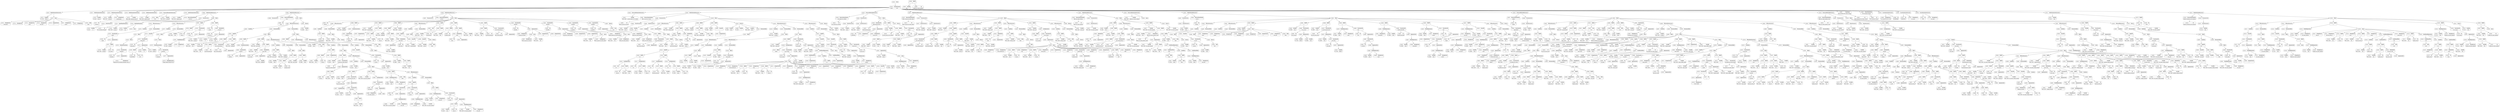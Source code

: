 digraph ast {
node [shape=none];
243715 [label=<<TABLE border='1' cellspacing='0' cellpadding='10' style='rounded' ><TR><TD border='0'>243715</TD><TD border='0'><B>StringLiteral</B></TD></TR><HR/><TR><TD border='0' cellpadding='5' colspan='2'>description</TD></TR></TABLE>>];
243714 [label=<<TABLE border='1' cellspacing='0' cellpadding='10' style='rounded' ><TR><TD border='0'>243714</TD><TD border='0'><B>StringLiteral</B></TD></TR><HR/><TR><TD border='0' cellpadding='5' colspan='2'></TD></TR></TABLE>>];
243713 [label=<<TABLE border='1' cellspacing='0' cellpadding='10' style='rounded' ><TR><TD border='0'>243713</TD><TD border='0'><B>StringLiteral</B></TD></TR><HR/><TR><TD border='0' cellpadding='5' colspan='2'>name</TD></TR></TABLE>>];
243712 [label=<<TABLE border='1' cellspacing='0' cellpadding='10' style='rounded' ><TR><TD border='0'>243712</TD><TD border='0'><B>Variable</B></TD></TR><HR/><TR><TD border='0' cellpadding='5'>(0, 3730)</TD><TD border='0' cellpadding='5'>default</TD></TR></TABLE>>];
243719 [label=<<TABLE border='1' cellspacing='0' cellpadding='10' style='rounded' ><TR><TD border='0'>243719</TD><TD border='0'><B>StringLiteral</B></TD></TR><HR/><TR><TD border='0' cellpadding='5' colspan='2'>auto_add</TD></TR></TABLE>>];
243718 [label=<<TABLE border='1' cellspacing='0' cellpadding='10' style='rounded' ><TR><TD border='0'>243718</TD><TD border='0'><B>IntegerLiteral</B></TD></TR><HR/><TR><TD border='0' cellpadding='5' colspan='2'>0</TD></TR></TABLE>>];
243717 [label=<<TABLE border='1' cellspacing='0' cellpadding='10' style='rounded' ><TR><TD border='0'>243717</TD><TD border='0'><B>StringLiteral</B></TD></TR><HR/><TR><TD border='0' cellpadding='5' colspan='2'>parent</TD></TR></TABLE>>];
243716 [label=<<TABLE border='1' cellspacing='0' cellpadding='10' style='rounded' ><TR><TD border='0'>243716</TD><TD border='0'><B>StringLiteral</B></TD></TR><HR/><TR><TD border='0' cellpadding='5' colspan='2'></TD></TR></TABLE>>];
243723 [label=<<TABLE border='1' cellspacing='0' cellpadding='10' style='rounded' ><TR><TD border='0'>243723</TD><TD border='0'><B>Variable</B></TD></TR><HR/><TR><TD border='0' cellpadding='5'>(963, 5027)</TD><TD border='0' cellpadding='5'>transport</TD></TR></TABLE>>];
243722 [label=<<TABLE border='1' cellspacing='0' cellpadding='10' style='rounded' ><TR><TD border='0'>243722</TD><TD border='0'><B>PublicMemberDeclaration</B></TD></TR></TABLE>>];
243722 -> 243712 [weight=2];
243722 -> 243721 [weight=2];
243721 [label=<<TABLE border='1' cellspacing='0' cellpadding='10' style='rounded' ><TR><TD border='0'>243721</TD><TD border='0'><B>Array</B></TD></TR></TABLE>>];
243721 -> 243713 [weight=2];
243721 -> 243714 [weight=2];
243721 -> 243715 [weight=2];
243721 -> 243716 [weight=2];
243721 -> 243717 [weight=2];
243721 -> 243718 [weight=2];
243721 -> 243719 [weight=2];
243721 -> 243720 [weight=2];
243720 [label=<<TABLE border='1' cellspacing='0' cellpadding='10' style='rounded' ><TR><TD border='0'>243720</TD><TD border='0'><B>False</B></TD></TR><HR/><TR><TD border='0' cellpadding='5' colspan='2'>false</TD></TR></TABLE>>];
243727 [label=<<TABLE border='1' cellspacing='0' cellpadding='10' style='rounded' ><TR><TD border='0'>243727</TD><TD border='0'><B>PublicMemberDeclaration</B></TD></TR></TABLE>>];
243727 -> 243726 [weight=2];
243726 [label=<<TABLE border='1' cellspacing='0' cellpadding='10' style='rounded' ><TR><TD border='0'>243726</TD><TD border='0'><B>Variable</B></TD></TR><HR/><TR><TD border='0' cellpadding='5'>(0, 4614)</TD><TD border='0' cellpadding='5'>term_id</TD></TR></TABLE>>];
243725 [label=<<TABLE border='1' cellspacing='0' cellpadding='10' style='rounded' ><TR><TD border='0'>243725</TD><TD border='0'><B>PublicMemberDeclaration</B></TD></TR></TABLE>>];
243725 -> 243723 [weight=2];
243725 -> 243724 [weight=2];
243724 [label=<<TABLE border='1' cellspacing='0' cellpadding='10' style='rounded' ><TR><TD border='0'>243724</TD><TD border='0'><B>StringLiteral</B></TD></TR><HR/><TR><TD border='0' cellpadding='5' colspan='2'>postMessage</TD></TR></TABLE>>];
243731 [label=<<TABLE border='1' cellspacing='0' cellpadding='10' style='rounded' ><TR><TD border='0'>243731</TD><TD border='0'><B>False</B></TD></TR><HR/><TR><TD border='0' cellpadding='5' colspan='2'>false</TD></TR></TABLE>>];
243730 [label=<<TABLE border='1' cellspacing='0' cellpadding='10' style='rounded' ><TR><TD border='0'>243730</TD><TD border='0'><B>Variable</B></TD></TR><HR/><TR><TD border='0' cellpadding='5'>(963, 5029)</TD><TD border='0' cellpadding='5'>is_updated</TD></TR></TABLE>>];
243729 [label=<<TABLE border='1' cellspacing='0' cellpadding='10' style='rounded' ><TR><TD border='0'>243729</TD><TD border='0'><B>PublicMemberDeclaration</B></TD></TR></TABLE>>];
243729 -> 243728 [weight=2];
243728 [label=<<TABLE border='1' cellspacing='0' cellpadding='10' style='rounded' ><TR><TD border='0'>243728</TD><TD border='0'><B>Variable</B></TD></TR><HR/><TR><TD border='0' cellpadding='5'>(963, 5028)</TD><TD border='0' cellpadding='5'>previous_term_id</TD></TR></TABLE>>];
243735 [label=<<TABLE border='1' cellspacing='0' cellpadding='10' style='rounded' ><TR><TD border='0'>243735</TD><TD border='0'><B>Variable</B></TD></TR><HR/><TR><TD border='0' cellpadding='5'>(963, 5031)</TD><TD border='0' cellpadding='5'>update_error</TD></TR></TABLE>>];
243734 [label=<<TABLE border='1' cellspacing='0' cellpadding='10' style='rounded' ><TR><TD border='0'>243734</TD><TD border='0'><B>PublicMemberDeclaration</B></TD></TR></TABLE>>];
243734 -> 243733 [weight=2];
243733 [label=<<TABLE border='1' cellspacing='0' cellpadding='10' style='rounded' ><TR><TD border='0'>243733</TD><TD border='0'><B>Variable</B></TD></TR><HR/><TR><TD border='0' cellpadding='5'>(963, 5030)</TD><TD border='0' cellpadding='5'>update_status</TD></TR></TABLE>>];
243732 [label=<<TABLE border='1' cellspacing='0' cellpadding='10' style='rounded' ><TR><TD border='0'>243732</TD><TD border='0'><B>ProtectedMemberDeclaration</B></TD></TR></TABLE>>];
243732 -> 243730 [weight=2];
243732 -> 243731 [weight=2];
243739 [label=<<TABLE border='1' cellspacing='0' cellpadding='10' style='rounded' ><TR><TD border='0'>243739</TD><TD border='0'><B>Id</B></TD></TR><HR/><TR><TD border='0' cellpadding='5' colspan='2'>WP_Customize_Manager</TD></TR></TABLE>>];
243738 [label=<<TABLE border='1' cellspacing='0' cellpadding='10' style='rounded' ><TR><TD border='0'>243738</TD><TD border='0'><B>ReturnValueMethod</B></TD></TR><HR/><TR><TD border='0' cellpadding='5' colspan='2'>__construct</TD></TR></TABLE>>];
243738 -> 243737 [weight=2];
243737 [label=<<TABLE border='1' cellspacing='0' cellpadding='10' style='rounded' ><TR><TD border='0'>243737</TD><TD border='0'><B>Id</B></TD></TR><HR/><TR><TD border='0' cellpadding='5' colspan='2'>__construct</TD></TR></TABLE>>];
243736 [label=<<TABLE border='1' cellspacing='0' cellpadding='10' style='rounded' ><TR><TD border='0'>243736</TD><TD border='0'><B>PublicMemberDeclaration</B></TD></TR></TABLE>>];
243736 -> 243735 [weight=2];
243743 [label=<<TABLE border='1' cellspacing='0' cellpadding='10' style='rounded' ><TR><TD border='0'>243743</TD><TD border='0'><B>ValueParameter</B></TD></TR></TABLE>>];
243743 -> 243742 [weight=2];
243742 [label=<<TABLE border='1' cellspacing='0' cellpadding='10' style='rounded' ><TR><TD border='0'>243742</TD><TD border='0'><B>Variable</B></TD></TR><HR/><TR><TD border='0' cellpadding='5'>(0, 831)</TD><TD border='0' cellpadding='5'>id</TD></TR></TABLE>>];
243741 [label=<<TABLE border='1' cellspacing='0' cellpadding='10' style='rounded' ><TR><TD border='0'>243741</TD><TD border='0'><B>TypedValueParameter</B></TD></TR></TABLE>>];
243741 -> 243739 [weight=2];
243741 -> 243740 [weight=2];
243740 [label=<<TABLE border='1' cellspacing='0' cellpadding='10' style='rounded' ><TR><TD border='0'>243740</TD><TD border='0'><B>Variable</B></TD></TR><HR/><TR><TD border='0' cellpadding='5'>(963, 5032)</TD><TD border='0' cellpadding='5'>manager</TD></TR></TABLE>>];
243747 [label=<<TABLE border='1' cellspacing='0' cellpadding='10' style='rounded' ><TR><TD border='0'>243747</TD><TD border='0'><B>ParameterList</B></TD></TR></TABLE>>];
243747 -> 243741 [weight=2];
243747 -> 243743 [weight=2];
243747 -> 243746 [weight=2];
243746 [label=<<TABLE border='1' cellspacing='0' cellpadding='10' style='rounded' ><TR><TD border='0'>243746</TD><TD border='0'><B>OptValueParameter</B></TD></TR></TABLE>>];
243746 -> 243744 [weight=2];
243746 -> 243745 [weight=2];
243745 [label=<<TABLE border='1' cellspacing='0' cellpadding='10' style='rounded' ><TR><TD border='0'>243745</TD><TD border='0'><B>Array</B></TD></TR></TABLE>>];
243744 [label=<<TABLE border='1' cellspacing='0' cellpadding='10' style='rounded' ><TR><TD border='0'>243744</TD><TD border='0'><B>Variable</B></TD></TR><HR/><TR><TD border='0' cellpadding='5'>(0, 2197)</TD><TD border='0' cellpadding='5'>args</TD></TR></TABLE>>];
243751 [label=<<TABLE border='1' cellspacing='0' cellpadding='10' style='rounded' ><TR><TD border='0'>243751</TD><TD border='0'><B>BinOP</B></TD></TR><HR/><TR><TD border='0' cellpadding='5' colspan='2'>-&gt;</TD></TR></TABLE>>];
243751 -> 243749 [weight=2];
243751 -> 243750 [weight=2];
243750 [label=<<TABLE border='1' cellspacing='0' cellpadding='10' style='rounded' ><TR><TD border='0'>243750</TD><TD border='0'><B>Id</B></TD></TR><HR/><TR><TD border='0' cellpadding='5' colspan='2'>nav_menus</TD></TR></TABLE>>];
243749 [label=<<TABLE border='1' cellspacing='0' cellpadding='10' style='rounded' ><TR><TD border='0'>243749</TD><TD border='0'><B>Variable</B></TD></TR><HR/><TR><TD border='0' cellpadding='5'>(963, 5032)</TD><TD border='0' cellpadding='5'>manager</TD></TR></TABLE>>];
243748 [label=<<TABLE border='1' cellspacing='0' cellpadding='10' style='rounded' ><TR><TD border='0'>243748</TD><TD border='0'><B>Id</B></TD></TR><HR/><TR><TD border='0' cellpadding='5' colspan='2'>empty</TD></TR></TABLE>>];
243755 [label=<<TABLE border='1' cellspacing='0' cellpadding='10' style='rounded' ><TR><TD border='0'>243755</TD><TD border='0'><B>Id</B></TD></TR><HR/><TR><TD border='0' cellpadding='5' colspan='2'>Exception</TD></TR></TABLE>>];
243754 [label=<<TABLE border='1' cellspacing='0' cellpadding='10' style='rounded' ><TR><TD border='0'>243754</TD><TD border='0'><B>Condition</B></TD></TR></TABLE>>];
243754 -> 243753 [weight=2];
243753 [label=<<TABLE border='1' cellspacing='0' cellpadding='10' style='rounded' ><TR><TD border='0'>243753</TD><TD border='0'><B>FunctionCall</B></TD></TR><HR/><TR><TD border='0' cellpadding='5' colspan='2'>empty</TD></TR></TABLE>>];
243753 -> 243748 [weight=2];
243753 -> 243752 [weight=2];
243752 [label=<<TABLE border='1' cellspacing='0' cellpadding='10' style='rounded' ><TR><TD border='0'>243752</TD><TD border='0'><B>ArgumentList</B></TD></TR></TABLE>>];
243752 -> 243751 [weight=2];
243759 [label=<<TABLE border='1' cellspacing='0' cellpadding='10' style='rounded' ><TR><TD border='0'>243759</TD><TD border='0'><B>ClassInstanciation</B></TD></TR></TABLE>>];
243759 -> 243758 [weight=2];
243758 [label=<<TABLE border='1' cellspacing='0' cellpadding='10' style='rounded' ><TR><TD border='0'>243758</TD><TD border='0'><B>FunctionCall</B></TD></TR><HR/><TR><TD border='0' cellpadding='5' colspan='2'>Exception</TD></TR></TABLE>>];
243758 -> 243755 [weight=2];
243758 -> 243757 [weight=2];
243757 [label=<<TABLE border='1' cellspacing='0' cellpadding='10' style='rounded' ><TR><TD border='0'>243757</TD><TD border='0'><B>ArgumentList</B></TD></TR></TABLE>>];
243757 -> 243756 [weight=2];
243756 [label=<<TABLE border='1' cellspacing='0' cellpadding='10' style='rounded' ><TR><TD border='0'>243756</TD><TD border='0'><B>StringLiteral</B></TD></TR><HR/><TR><TD border='0' cellpadding='5' colspan='2'>Expected WP_Customize_Manager::$nav_m...</TD></TR></TABLE>>];
243763 [label=<<TABLE border='1' cellspacing='0' cellpadding='10' style='rounded' ><TR><TD border='0'>243763</TD><TD border='0'><B>StatementBody</B></TD></TR></TABLE>>];
243763 -> 243761 [weight=2];
243762 [label=<<TABLE border='1' cellspacing='0' cellpadding='10' style='rounded' ><TR><TD border='0'>243762</TD><TD border='0'><B>IfThenStatement</B></TD></TR></TABLE>>];
243762 -> 243754 [weight=2];
243762 -> 243763 [weight=2];
243761 [label=<<TABLE border='1' cellspacing='0' cellpadding='10' style='rounded' ><TR><TD border='0'>243761</TD><TD border='0'><B>Block</B></TD></TR></TABLE>>];
243761 -> 243760 [weight=2];
243760 [label=<<TABLE border='1' cellspacing='0' cellpadding='10' style='rounded' ><TR><TD border='0'>243760</TD><TD border='0'><B>Throw</B></TD></TR></TABLE>>];
243760 -> 243759 [weight=2];
243767 [label=<<TABLE border='1' cellspacing='0' cellpadding='10' style='rounded' ><TR><TD border='0'>243767</TD><TD border='0'><B>Id</B></TD></TR><HR/><TR><TD border='0' cellpadding='5' colspan='2'>ID_PATTERN</TD></TR></TABLE>>];
243766 [label=<<TABLE border='1' cellspacing='0' cellpadding='10' style='rounded' ><TR><TD border='0'>243766</TD><TD border='0'><B>Id</B></TD></TR><HR/><TR><TD border='0' cellpadding='5' colspan='2'>self</TD></TR></TABLE>>];
243765 [label=<<TABLE border='1' cellspacing='0' cellpadding='10' style='rounded' ><TR><TD border='0'>243765</TD><TD border='0'><B>Id</B></TD></TR><HR/><TR><TD border='0' cellpadding='5' colspan='2'>preg_match</TD></TR></TABLE>>];
243771 [label=<<TABLE border='1' cellspacing='0' cellpadding='10' style='rounded' ><TR><TD border='0'>243771</TD><TD border='0'><B>ArgumentList</B></TD></TR></TABLE>>];
243771 -> 243768 [weight=2];
243771 -> 243769 [weight=2];
243771 -> 243770 [weight=2];
243770 [label=<<TABLE border='1' cellspacing='0' cellpadding='10' style='rounded' ><TR><TD border='0'>243770</TD><TD border='0'><B>Variable</B></TD></TR><HR/><TR><TD border='0' cellpadding='5'>(0, 2149)</TD><TD border='0' cellpadding='5'>matches</TD></TR></TABLE>>];
243769 [label=<<TABLE border='1' cellspacing='0' cellpadding='10' style='rounded' ><TR><TD border='0'>243769</TD><TD border='0'><B>Variable</B></TD></TR><HR/><TR><TD border='0' cellpadding='5'>(0, 831)</TD><TD border='0' cellpadding='5'>id</TD></TR></TABLE>>];
243768 [label=<<TABLE border='1' cellspacing='0' cellpadding='10' style='rounded' ><TR><TD border='0'>243768</TD><TD border='0'><B>BinOP</B></TD></TR><HR/><TR><TD border='0' cellpadding='5' colspan='2'>::</TD></TR></TABLE>>];
243768 -> 243766 [weight=2];
243768 -> 243767 [weight=2];
243775 [label=<<TABLE border='1' cellspacing='0' cellpadding='10' style='rounded' ><TR><TD border='0'>243775</TD><TD border='0'><B>Id</B></TD></TR><HR/><TR><TD border='0' cellpadding='5' colspan='2'>Exception</TD></TR></TABLE>>];
243774 [label=<<TABLE border='1' cellspacing='0' cellpadding='10' style='rounded' ><TR><TD border='0'>243774</TD><TD border='0'><B>Condition</B></TD></TR></TABLE>>];
243774 -> 243773 [weight=2];
243773 [label=<<TABLE border='1' cellspacing='0' cellpadding='10' style='rounded' ><TR><TD border='0'>243773</TD><TD border='0'><B>UnaryOP</B></TD></TR><HR/><TR><TD border='0' cellpadding='5' colspan='2'>!</TD></TR></TABLE>>];
243773 -> 243772 [weight=2];
243772 [label=<<TABLE border='1' cellspacing='0' cellpadding='10' style='rounded' ><TR><TD border='0'>243772</TD><TD border='0'><B>FunctionCall</B></TD></TR><HR/><TR><TD border='0' cellpadding='5' colspan='2'>preg_match</TD></TR></TABLE>>];
243772 -> 243765 [weight=2];
243772 -> 243771 [weight=2];
243779 [label=<<TABLE border='1' cellspacing='0' cellpadding='10' style='rounded' ><TR><TD border='0'>243779</TD><TD border='0'><B>ClassInstanciation</B></TD></TR></TABLE>>];
243779 -> 243778 [weight=2];
243778 [label=<<TABLE border='1' cellspacing='0' cellpadding='10' style='rounded' ><TR><TD border='0'>243778</TD><TD border='0'><B>FunctionCall</B></TD></TR><HR/><TR><TD border='0' cellpadding='5' colspan='2'>Exception</TD></TR></TABLE>>];
243778 -> 243775 [weight=2];
243778 -> 243777 [weight=2];
243777 [label=<<TABLE border='1' cellspacing='0' cellpadding='10' style='rounded' ><TR><TD border='0'>243777</TD><TD border='0'><B>ArgumentList</B></TD></TR></TABLE>>];
243777 -> 243776 [weight=2];
243776 [label=<<TABLE border='1' cellspacing='0' cellpadding='10' style='rounded' ><TR><TD border='0'>243776</TD><TD border='0'><B>StringExpression</B></TD></TR><HR/><TR><TD border='0' cellpadding='5' colspan='2'>Illegal widget setting ID: $id</TD></TR></TABLE>>];
243783 [label=<<TABLE border='1' cellspacing='0' cellpadding='10' style='rounded' ><TR><TD border='0'>243783</TD><TD border='0'><B>StatementBody</B></TD></TR></TABLE>>];
243783 -> 243781 [weight=2];
243782 [label=<<TABLE border='1' cellspacing='0' cellpadding='10' style='rounded' ><TR><TD border='0'>243782</TD><TD border='0'><B>IfThenStatement</B></TD></TR></TABLE>>];
243782 -> 243774 [weight=2];
243782 -> 243783 [weight=2];
243781 [label=<<TABLE border='1' cellspacing='0' cellpadding='10' style='rounded' ><TR><TD border='0'>243781</TD><TD border='0'><B>Block</B></TD></TR></TABLE>>];
243781 -> 243780 [weight=2];
243780 [label=<<TABLE border='1' cellspacing='0' cellpadding='10' style='rounded' ><TR><TD border='0'>243780</TD><TD border='0'><B>Throw</B></TD></TR></TABLE>>];
243780 -> 243779 [weight=2];
243787 [label=<<TABLE border='1' cellspacing='0' cellpadding='10' style='rounded' ><TR><TD border='0'>243787</TD><TD border='0'><B>BinOP</B></TD></TR><HR/><TR><TD border='0' cellpadding='5' colspan='2'>=</TD></TR></TABLE>>];
243787 -> 243786 [weight=2];
243787 -> 243793 [weight=2];
243786 [label=<<TABLE border='1' cellspacing='0' cellpadding='10' style='rounded' ><TR><TD border='0'>243786</TD><TD border='0'><B>BinOP</B></TD></TR><HR/><TR><TD border='0' cellpadding='5' colspan='2'>-&gt;</TD></TR></TABLE>>];
243786 -> 243784 [weight=2];
243786 -> 243785 [weight=2];
243785 [label=<<TABLE border='1' cellspacing='0' cellpadding='10' style='rounded' ><TR><TD border='0'>243785</TD><TD border='0'><B>Id</B></TD></TR><HR/><TR><TD border='0' cellpadding='5' colspan='2'>term_id</TD></TR></TABLE>>];
243784 [label=<<TABLE border='1' cellspacing='0' cellpadding='10' style='rounded' ><TR><TD border='0'>243784</TD><TD border='0'><B>Variable</B></TD></TR><HR/><TR><TD border='0' cellpadding='5'>(963, 5033)</TD><TD border='0' cellpadding='5'>this</TD></TR></TABLE>>];
243791 [label=<<TABLE border='1' cellspacing='0' cellpadding='10' style='rounded' ><TR><TD border='0'>243791</TD><TD border='0'><B>PostfixExpression</B></TD></TR></TABLE>>];
243791 -> 243789 [weight=2];
243791 -> 243790 [weight=2];
243790 [label=<<TABLE border='1' cellspacing='0' cellpadding='10' style='rounded' ><TR><TD border='0'>243790</TD><TD border='0'><B>StringLiteral</B></TD></TR><HR/><TR><TD border='0' cellpadding='5' colspan='2'>id</TD></TR></TABLE>>];
243789 [label=<<TABLE border='1' cellspacing='0' cellpadding='10' style='rounded' ><TR><TD border='0'>243789</TD><TD border='0'><B>Variable</B></TD></TR><HR/><TR><TD border='0' cellpadding='5'>(0, 2149)</TD><TD border='0' cellpadding='5'>matches</TD></TR></TABLE>>];
243788 [label=<<TABLE border='1' cellspacing='0' cellpadding='10' style='rounded' ><TR><TD border='0'>243788</TD><TD border='0'><B>Id</B></TD></TR><HR/><TR><TD border='0' cellpadding='5' colspan='2'>intval</TD></TR></TABLE>>];
243795 [label=<<TABLE border='1' cellspacing='0' cellpadding='10' style='rounded' ><TR><TD border='0'>243795</TD><TD border='0'><B>Id</B></TD></TR><HR/><TR><TD border='0' cellpadding='5' colspan='2'>__construct</TD></TR></TABLE>>];
243794 [label=<<TABLE border='1' cellspacing='0' cellpadding='10' style='rounded' ><TR><TD border='0'>243794</TD><TD border='0'><B>Id</B></TD></TR><HR/><TR><TD border='0' cellpadding='5' colspan='2'>parent</TD></TR></TABLE>>];
243793 [label=<<TABLE border='1' cellspacing='0' cellpadding='10' style='rounded' ><TR><TD border='0'>243793</TD><TD border='0'><B>FunctionCall</B></TD></TR><HR/><TR><TD border='0' cellpadding='5' colspan='2'>intval</TD></TR></TABLE>>];
243793 -> 243788 [weight=2];
243793 -> 243792 [weight=2];
243792 [label=<<TABLE border='1' cellspacing='0' cellpadding='10' style='rounded' ><TR><TD border='0'>243792</TD><TD border='0'><B>ArgumentList</B></TD></TR></TABLE>>];
243792 -> 243791 [weight=2];
243799 [label=<<TABLE border='1' cellspacing='0' cellpadding='10' style='rounded' ><TR><TD border='0'>243799</TD><TD border='0'><B>ArgumentList</B></TD></TR></TABLE>>];
243799 -> 243796 [weight=2];
243799 -> 243797 [weight=2];
243799 -> 243798 [weight=2];
243798 [label=<<TABLE border='1' cellspacing='0' cellpadding='10' style='rounded' ><TR><TD border='0'>243798</TD><TD border='0'><B>Variable</B></TD></TR><HR/><TR><TD border='0' cellpadding='5'>(0, 2197)</TD><TD border='0' cellpadding='5'>args</TD></TR></TABLE>>];
243797 [label=<<TABLE border='1' cellspacing='0' cellpadding='10' style='rounded' ><TR><TD border='0'>243797</TD><TD border='0'><B>Variable</B></TD></TR><HR/><TR><TD border='0' cellpadding='5'>(0, 831)</TD><TD border='0' cellpadding='5'>id</TD></TR></TABLE>>];
243796 [label=<<TABLE border='1' cellspacing='0' cellpadding='10' style='rounded' ><TR><TD border='0'>243796</TD><TD border='0'><B>Variable</B></TD></TR><HR/><TR><TD border='0' cellpadding='5'>(963, 5032)</TD><TD border='0' cellpadding='5'>manager</TD></TR></TABLE>>];
243803 [label=<<TABLE border='1' cellspacing='0' cellpadding='10' style='rounded' ><TR><TD border='0'>243803</TD><TD border='0'><B>PublicMethodStatement</B></TD></TR></TABLE>>];
243803 -> 243738 [weight=2];
243803 -> 243747 [weight=2];
243803 -> 243802 [weight=2];
243802 [label=<<TABLE border='1' cellspacing='0' cellpadding='10' style='rounded' ><TR><TD border='0'>243802</TD><TD border='0'><B>Block</B></TD></TR></TABLE>>];
243802 -> 243762 [weight=2];
243802 -> 243782 [weight=2];
243802 -> 243787 [weight=2];
243802 -> 243801 [weight=2];
243801 [label=<<TABLE border='1' cellspacing='0' cellpadding='10' style='rounded' ><TR><TD border='0'>243801</TD><TD border='0'><B>BinOP</B></TD></TR><HR/><TR><TD border='0' cellpadding='5' colspan='2'>::</TD></TR></TABLE>>];
243801 -> 243794 [weight=2];
243801 -> 243800 [weight=2];
243800 [label=<<TABLE border='1' cellspacing='0' cellpadding='10' style='rounded' ><TR><TD border='0'>243800</TD><TD border='0'><B>MethodCall</B></TD></TR><HR/><TR><TD border='0' cellpadding='5' colspan='2'>__construct</TD></TR></TABLE>>];
243800 -> 243795 [weight=2];
243800 -> 243799 [weight=2];
243807 [label=<<TABLE border='1' cellspacing='0' cellpadding='10' style='rounded' ><TR><TD border='0'>243807</TD><TD border='0'><B>Variable</B></TD></TR><HR/><TR><TD border='0' cellpadding='5'>(963, 5033)</TD><TD border='0' cellpadding='5'>this</TD></TR></TABLE>>];
243806 [label=<<TABLE border='1' cellspacing='0' cellpadding='10' style='rounded' ><TR><TD border='0'>243806</TD><TD border='0'><B>ParameterList</B></TD></TR></TABLE>>];
243805 [label=<<TABLE border='1' cellspacing='0' cellpadding='10' style='rounded' ><TR><TD border='0'>243805</TD><TD border='0'><B>ReturnValueMethod</B></TD></TR><HR/><TR><TD border='0' cellpadding='5' colspan='2'>value</TD></TR></TABLE>>];
243805 -> 243804 [weight=2];
243804 [label=<<TABLE border='1' cellspacing='0' cellpadding='10' style='rounded' ><TR><TD border='0'>243804</TD><TD border='0'><B>Id</B></TD></TR><HR/><TR><TD border='0' cellpadding='5' colspan='2'>value</TD></TR></TABLE>>];
243811 [label=<<TABLE border='1' cellspacing='0' cellpadding='10' style='rounded' ><TR><TD border='0'>243811</TD><TD border='0'><B>Variable</B></TD></TR><HR/><TR><TD border='0' cellpadding='5'>(963, 5033)</TD><TD border='0' cellpadding='5'>this</TD></TR></TABLE>>];
243810 [label=<<TABLE border='1' cellspacing='0' cellpadding='10' style='rounded' ><TR><TD border='0'>243810</TD><TD border='0'><B>LogicOP</B></TD></TR><HR/><TR><TD border='0' cellpadding='5' colspan='2'>&amp;&amp;</TD></TR></TABLE>>];
243810 -> 243809 [weight=2];
243810 -> 243814 [weight=2];
243809 [label=<<TABLE border='1' cellspacing='0' cellpadding='10' style='rounded' ><TR><TD border='0'>243809</TD><TD border='0'><B>BinOP</B></TD></TR><HR/><TR><TD border='0' cellpadding='5' colspan='2'>-&gt;</TD></TR></TABLE>>];
243809 -> 243807 [weight=2];
243809 -> 243808 [weight=2];
243808 [label=<<TABLE border='1' cellspacing='0' cellpadding='10' style='rounded' ><TR><TD border='0'>243808</TD><TD border='0'><B>Id</B></TD></TR><HR/><TR><TD border='0' cellpadding='5' colspan='2'>is_previewed</TD></TR></TABLE>>];
243815 [label=<<TABLE border='1' cellspacing='0' cellpadding='10' style='rounded' ><TR><TD border='0'>243815</TD><TD border='0'><B>Id</B></TD></TR><HR/><TR><TD border='0' cellpadding='5' colspan='2'>get_current_blog_id</TD></TR></TABLE>>];
243814 [label=<<TABLE border='1' cellspacing='0' cellpadding='10' style='rounded' ><TR><TD border='0'>243814</TD><TD border='0'><B>RelOP</B></TD></TR><HR/><TR><TD border='0' cellpadding='5' colspan='2'>===</TD></TR></TABLE>>];
243814 -> 243813 [weight=2];
243814 -> 243817 [weight=2];
243813 [label=<<TABLE border='1' cellspacing='0' cellpadding='10' style='rounded' ><TR><TD border='0'>243813</TD><TD border='0'><B>BinOP</B></TD></TR><HR/><TR><TD border='0' cellpadding='5' colspan='2'>-&gt;</TD></TR></TABLE>>];
243813 -> 243811 [weight=2];
243813 -> 243812 [weight=2];
243812 [label=<<TABLE border='1' cellspacing='0' cellpadding='10' style='rounded' ><TR><TD border='0'>243812</TD><TD border='0'><B>Id</B></TD></TR><HR/><TR><TD border='0' cellpadding='5' colspan='2'>_previewed_blog_id</TD></TR></TABLE>>];
243819 [label=<<TABLE border='1' cellspacing='0' cellpadding='10' style='rounded' ><TR><TD border='0'>243819</TD><TD border='0'><B>Variable</B></TD></TR><HR/><TR><TD border='0' cellpadding='5'>(963, 5034)</TD><TD border='0' cellpadding='5'>undefined</TD></TR></TABLE>>];
243818 [label=<<TABLE border='1' cellspacing='0' cellpadding='10' style='rounded' ><TR><TD border='0'>243818</TD><TD border='0'><B>Condition</B></TD></TR></TABLE>>];
243818 -> 243810 [weight=2];
243817 [label=<<TABLE border='1' cellspacing='0' cellpadding='10' style='rounded' ><TR><TD border='0'>243817</TD><TD border='0'><B>FunctionCall</B></TD></TR><HR/><TR><TD border='0' cellpadding='5' colspan='2'>get_current_blog_id</TD></TR></TABLE>>];
243817 -> 243815 [weight=2];
243817 -> 243816 [weight=2];
243816 [label=<<TABLE border='1' cellspacing='0' cellpadding='10' style='rounded' ><TR><TD border='0'>243816</TD><TD border='0'><B>ArgumentList</B></TD></TR></TABLE>>];
243823 [label=<<TABLE border='1' cellspacing='0' cellpadding='10' style='rounded' ><TR><TD border='0'>243823</TD><TD border='0'><B>FunctionCall</B></TD></TR><HR/><TR><TD border='0' cellpadding='5' colspan='2'>stdClass</TD></TR></TABLE>>];
243823 -> 243821 [weight=2];
243823 -> 243822 [weight=2];
243822 [label=<<TABLE border='1' cellspacing='0' cellpadding='10' style='rounded' ><TR><TD border='0'>243822</TD><TD border='0'><B>ArgumentList</B></TD></TR></TABLE>>];
243821 [label=<<TABLE border='1' cellspacing='0' cellpadding='10' style='rounded' ><TR><TD border='0'>243821</TD><TD border='0'><B>Id</B></TD></TR><HR/><TR><TD border='0' cellpadding='5' colspan='2'>stdClass</TD></TR></TABLE>>];
243820 [label=<<TABLE border='1' cellspacing='0' cellpadding='10' style='rounded' ><TR><TD border='0'>243820</TD><TD border='0'><B>BinOP</B></TD></TR><HR/><TR><TD border='0' cellpadding='5' colspan='2'>=</TD></TR></TABLE>>];
243820 -> 243819 [weight=2];
243820 -> 243824 [weight=2];
243827 [label=<<TABLE border='1' cellspacing='0' cellpadding='10' style='rounded' ><TR><TD border='0'>243827</TD><TD border='0'><B>Variable</B></TD></TR><HR/><TR><TD border='0' cellpadding='5'>(963, 5033)</TD><TD border='0' cellpadding='5'>this</TD></TR></TABLE>>];
243826 [label=<<TABLE border='1' cellspacing='0' cellpadding='10' style='rounded' ><TR><TD border='0'>243826</TD><TD border='0'><B>BinOP</B></TD></TR><HR/><TR><TD border='0' cellpadding='5' colspan='2'>=</TD></TR></TABLE>>];
243826 -> 243825 [weight=2];
243826 -> 243832 [weight=2];
243825 [label=<<TABLE border='1' cellspacing='0' cellpadding='10' style='rounded' ><TR><TD border='0'>243825</TD><TD border='0'><B>Variable</B></TD></TR><HR/><TR><TD border='0' cellpadding='5'>(963, 5035)</TD><TD border='0' cellpadding='5'>post_value</TD></TR></TABLE>>];
243824 [label=<<TABLE border='1' cellspacing='0' cellpadding='10' style='rounded' ><TR><TD border='0'>243824</TD><TD border='0'><B>ClassInstanciation</B></TD></TR></TABLE>>];
243824 -> 243823 [weight=2];
243831 [label=<<TABLE border='1' cellspacing='0' cellpadding='10' style='rounded' ><TR><TD border='0'>243831</TD><TD border='0'><B>MethodCall</B></TD></TR><HR/><TR><TD border='0' cellpadding='5' colspan='2'>post_value</TD></TR></TABLE>>];
243831 -> 243828 [weight=2];
243831 -> 243830 [weight=2];
243830 [label=<<TABLE border='1' cellspacing='0' cellpadding='10' style='rounded' ><TR><TD border='0'>243830</TD><TD border='0'><B>ArgumentList</B></TD></TR></TABLE>>];
243830 -> 243829 [weight=2];
243829 [label=<<TABLE border='1' cellspacing='0' cellpadding='10' style='rounded' ><TR><TD border='0'>243829</TD><TD border='0'><B>Variable</B></TD></TR><HR/><TR><TD border='0' cellpadding='5'>(963, 5034)</TD><TD border='0' cellpadding='5'>undefined</TD></TR></TABLE>>];
243828 [label=<<TABLE border='1' cellspacing='0' cellpadding='10' style='rounded' ><TR><TD border='0'>243828</TD><TD border='0'><B>Id</B></TD></TR><HR/><TR><TD border='0' cellpadding='5' colspan='2'>post_value</TD></TR></TABLE>>];
243835 [label=<<TABLE border='1' cellspacing='0' cellpadding='10' style='rounded' ><TR><TD border='0'>243835</TD><TD border='0'><B>Variable</B></TD></TR><HR/><TR><TD border='0' cellpadding='5'>(963, 5035)</TD><TD border='0' cellpadding='5'>post_value</TD></TR></TABLE>>];
243834 [label=<<TABLE border='1' cellspacing='0' cellpadding='10' style='rounded' ><TR><TD border='0'>243834</TD><TD border='0'><B>RelOP</B></TD></TR><HR/><TR><TD border='0' cellpadding='5' colspan='2'>===</TD></TR></TABLE>>];
243834 -> 243833 [weight=2];
243834 -> 243835 [weight=2];
243833 [label=<<TABLE border='1' cellspacing='0' cellpadding='10' style='rounded' ><TR><TD border='0'>243833</TD><TD border='0'><B>Variable</B></TD></TR><HR/><TR><TD border='0' cellpadding='5'>(963, 5034)</TD><TD border='0' cellpadding='5'>undefined</TD></TR></TABLE>>];
243832 [label=<<TABLE border='1' cellspacing='0' cellpadding='10' style='rounded' ><TR><TD border='0'>243832</TD><TD border='0'><B>BinOP</B></TD></TR><HR/><TR><TD border='0' cellpadding='5' colspan='2'>-&gt;</TD></TR></TABLE>>];
243832 -> 243827 [weight=2];
243832 -> 243831 [weight=2];
243839 [label=<<TABLE border='1' cellspacing='0' cellpadding='10' style='rounded' ><TR><TD border='0'>243839</TD><TD border='0'><B>Variable</B></TD></TR><HR/><TR><TD border='0' cellpadding='5'>(963, 5033)</TD><TD border='0' cellpadding='5'>this</TD></TR></TABLE>>];
243838 [label=<<TABLE border='1' cellspacing='0' cellpadding='10' style='rounded' ><TR><TD border='0'>243838</TD><TD border='0'><B>BinOP</B></TD></TR><HR/><TR><TD border='0' cellpadding='5' colspan='2'>=</TD></TR></TABLE>>];
243838 -> 243837 [weight=2];
243838 -> 243841 [weight=2];
243837 [label=<<TABLE border='1' cellspacing='0' cellpadding='10' style='rounded' ><TR><TD border='0'>243837</TD><TD border='0'><B>Variable</B></TD></TR><HR/><TR><TD border='0' cellpadding='5'>(0, 3800)</TD><TD border='0' cellpadding='5'>value</TD></TR></TABLE>>];
243836 [label=<<TABLE border='1' cellspacing='0' cellpadding='10' style='rounded' ><TR><TD border='0'>243836</TD><TD border='0'><B>Condition</B></TD></TR></TABLE>>];
243836 -> 243834 [weight=2];
243843 [label=<<TABLE border='1' cellspacing='0' cellpadding='10' style='rounded' ><TR><TD border='0'>243843</TD><TD border='0'><B>IfThenElseStatement</B></TD></TR></TABLE>>];
243843 -> 243836 [weight=2];
243843 -> 243844 [weight=2];
243843 -> 243850 [weight=2];
243842 [label=<<TABLE border='1' cellspacing='0' cellpadding='10' style='rounded' ><TR><TD border='0'>243842</TD><TD border='0'><B>Block</B></TD></TR></TABLE>>];
243842 -> 243838 [weight=2];
243841 [label=<<TABLE border='1' cellspacing='0' cellpadding='10' style='rounded' ><TR><TD border='0'>243841</TD><TD border='0'><B>BinOP</B></TD></TR><HR/><TR><TD border='0' cellpadding='5' colspan='2'>-&gt;</TD></TR></TABLE>>];
243841 -> 243839 [weight=2];
243841 -> 243840 [weight=2];
243840 [label=<<TABLE border='1' cellspacing='0' cellpadding='10' style='rounded' ><TR><TD border='0'>243840</TD><TD border='0'><B>Id</B></TD></TR><HR/><TR><TD border='0' cellpadding='5' colspan='2'>_original_value</TD></TR></TABLE>>];
243847 [label=<<TABLE border='1' cellspacing='0' cellpadding='10' style='rounded' ><TR><TD border='0'>243847</TD><TD border='0'><B>Variable</B></TD></TR><HR/><TR><TD border='0' cellpadding='5'>(963, 5035)</TD><TD border='0' cellpadding='5'>post_value</TD></TR></TABLE>>];
243846 [label=<<TABLE border='1' cellspacing='0' cellpadding='10' style='rounded' ><TR><TD border='0'>243846</TD><TD border='0'><B>BinOP</B></TD></TR><HR/><TR><TD border='0' cellpadding='5' colspan='2'>=</TD></TR></TABLE>>];
243846 -> 243845 [weight=2];
243846 -> 243847 [weight=2];
243845 [label=<<TABLE border='1' cellspacing='0' cellpadding='10' style='rounded' ><TR><TD border='0'>243845</TD><TD border='0'><B>Variable</B></TD></TR><HR/><TR><TD border='0' cellpadding='5'>(0, 3800)</TD><TD border='0' cellpadding='5'>value</TD></TR></TABLE>>];
243844 [label=<<TABLE border='1' cellspacing='0' cellpadding='10' style='rounded' ><TR><TD border='0'>243844</TD><TD border='0'><B>StatementBody</B></TD></TR></TABLE>>];
243844 -> 243842 [weight=2];
243851 [label=<<TABLE border='1' cellspacing='0' cellpadding='10' style='rounded' ><TR><TD border='0'>243851</TD><TD border='0'><B>Block</B></TD></TR></TABLE>>];
243851 -> 243820 [weight=2];
243851 -> 243826 [weight=2];
243851 -> 243843 [weight=2];
243850 [label=<<TABLE border='1' cellspacing='0' cellpadding='10' style='rounded' ><TR><TD border='0'>243850</TD><TD border='0'><B>StatementBody</B></TD></TR></TABLE>>];
243850 -> 243848 [weight=2];
243848 [label=<<TABLE border='1' cellspacing='0' cellpadding='10' style='rounded' ><TR><TD border='0'>243848</TD><TD border='0'><B>Block</B></TD></TR></TABLE>>];
243848 -> 243846 [weight=2];
243855 [label=<<TABLE border='1' cellspacing='0' cellpadding='10' style='rounded' ><TR><TD border='0'>243855</TD><TD border='0'><B>BinOP</B></TD></TR><HR/><TR><TD border='0' cellpadding='5' colspan='2'>=</TD></TR></TABLE>>];
243855 -> 243854 [weight=2];
243855 -> 243856 [weight=2];
243854 [label=<<TABLE border='1' cellspacing='0' cellpadding='10' style='rounded' ><TR><TD border='0'>243854</TD><TD border='0'><B>Variable</B></TD></TR><HR/><TR><TD border='0' cellpadding='5'>(0, 3800)</TD><TD border='0' cellpadding='5'>value</TD></TR></TABLE>>];
243853 [label=<<TABLE border='1' cellspacing='0' cellpadding='10' style='rounded' ><TR><TD border='0'>243853</TD><TD border='0'><B>StatementBody</B></TD></TR></TABLE>>];
243853 -> 243851 [weight=2];
243852 [label=<<TABLE border='1' cellspacing='0' cellpadding='10' style='rounded' ><TR><TD border='0'>243852</TD><TD border='0'><B>IfThenElseStatement</B></TD></TR></TABLE>>];
243852 -> 243818 [weight=2];
243852 -> 243853 [weight=2];
243852 -> 243950 [weight=2];
243859 [label=<<TABLE border='1' cellspacing='0' cellpadding='10' style='rounded' ><TR><TD border='0'>243859</TD><TD border='0'><B>BinOP</B></TD></TR><HR/><TR><TD border='0' cellpadding='5' colspan='2'>-&gt;</TD></TR></TABLE>>];
243859 -> 243857 [weight=2];
243859 -> 243858 [weight=2];
243858 [label=<<TABLE border='1' cellspacing='0' cellpadding='10' style='rounded' ><TR><TD border='0'>243858</TD><TD border='0'><B>Id</B></TD></TR><HR/><TR><TD border='0' cellpadding='5' colspan='2'>term_id</TD></TR></TABLE>>];
243857 [label=<<TABLE border='1' cellspacing='0' cellpadding='10' style='rounded' ><TR><TD border='0'>243857</TD><TD border='0'><B>Variable</B></TD></TR><HR/><TR><TD border='0' cellpadding='5'>(963, 5033)</TD><TD border='0' cellpadding='5'>this</TD></TR></TABLE>>];
243856 [label=<<TABLE border='1' cellspacing='0' cellpadding='10' style='rounded' ><TR><TD border='0'>243856</TD><TD border='0'><B>False</B></TD></TR><HR/><TR><TD border='0' cellpadding='5' colspan='2'>false</TD></TR></TABLE>>];
243863 [label=<<TABLE border='1' cellspacing='0' cellpadding='10' style='rounded' ><TR><TD border='0'>243863</TD><TD border='0'><B>Variable</B></TD></TR><HR/><TR><TD border='0' cellpadding='5'>(0, 4615)</TD><TD border='0' cellpadding='5'>term</TD></TR></TABLE>>];
243862 [label=<<TABLE border='1' cellspacing='0' cellpadding='10' style='rounded' ><TR><TD border='0'>243862</TD><TD border='0'><B>Condition</B></TD></TR></TABLE>>];
243862 -> 243860 [weight=2];
243861 [label=<<TABLE border='1' cellspacing='0' cellpadding='10' style='rounded' ><TR><TD border='0'>243861</TD><TD border='0'><B>IntegerLiteral</B></TD></TR><HR/><TR><TD border='0' cellpadding='5' colspan='2'>0</TD></TR></TABLE>>];
243860 [label=<<TABLE border='1' cellspacing='0' cellpadding='10' style='rounded' ><TR><TD border='0'>243860</TD><TD border='0'><B>RelOP</B></TD></TR><HR/><TR><TD border='0' cellpadding='5' colspan='2'>&gt;</TD></TR></TABLE>>];
243860 -> 243859 [weight=2];
243860 -> 243861 [weight=2];
243867 [label=<<TABLE border='1' cellspacing='0' cellpadding='10' style='rounded' ><TR><TD border='0'>243867</TD><TD border='0'><B>Id</B></TD></TR><HR/><TR><TD border='0' cellpadding='5' colspan='2'>term_id</TD></TR></TABLE>>];
243866 [label=<<TABLE border='1' cellspacing='0' cellpadding='10' style='rounded' ><TR><TD border='0'>243866</TD><TD border='0'><B>Variable</B></TD></TR><HR/><TR><TD border='0' cellpadding='5'>(963, 5033)</TD><TD border='0' cellpadding='5'>this</TD></TR></TABLE>>];
243865 [label=<<TABLE border='1' cellspacing='0' cellpadding='10' style='rounded' ><TR><TD border='0'>243865</TD><TD border='0'><B>Id</B></TD></TR><HR/><TR><TD border='0' cellpadding='5' colspan='2'>wp_get_nav_menu_object</TD></TR></TABLE>>];
243864 [label=<<TABLE border='1' cellspacing='0' cellpadding='10' style='rounded' ><TR><TD border='0'>243864</TD><TD border='0'><B>BinOP</B></TD></TR><HR/><TR><TD border='0' cellpadding='5' colspan='2'>=</TD></TR></TABLE>>];
243864 -> 243863 [weight=2];
243864 -> 243870 [weight=2];
243871 [label=<<TABLE border='1' cellspacing='0' cellpadding='10' style='rounded' ><TR><TD border='0'>243871</TD><TD border='0'><B>Variable</B></TD></TR><HR/><TR><TD border='0' cellpadding='5'>(0, 4615)</TD><TD border='0' cellpadding='5'>term</TD></TR></TABLE>>];
243870 [label=<<TABLE border='1' cellspacing='0' cellpadding='10' style='rounded' ><TR><TD border='0'>243870</TD><TD border='0'><B>FunctionCall</B></TD></TR><HR/><TR><TD border='0' cellpadding='5' colspan='2'>wp_get_nav_menu_object</TD></TR></TABLE>>];
243870 -> 243865 [weight=2];
243870 -> 243869 [weight=2];
243869 [label=<<TABLE border='1' cellspacing='0' cellpadding='10' style='rounded' ><TR><TD border='0'>243869</TD><TD border='0'><B>ArgumentList</B></TD></TR></TABLE>>];
243869 -> 243868 [weight=2];
243868 [label=<<TABLE border='1' cellspacing='0' cellpadding='10' style='rounded' ><TR><TD border='0'>243868</TD><TD border='0'><B>BinOP</B></TD></TR><HR/><TR><TD border='0' cellpadding='5' colspan='2'>-&gt;</TD></TR></TABLE>>];
243868 -> 243866 [weight=2];
243868 -> 243867 [weight=2];
243875 [label=<<TABLE border='1' cellspacing='0' cellpadding='10' style='rounded' ><TR><TD border='0'>243875</TD><TD border='0'><B>Id</B></TD></TR><HR/><TR><TD border='0' cellpadding='5' colspan='2'>wp_array_slice_assoc</TD></TR></TABLE>>];
243874 [label=<<TABLE border='1' cellspacing='0' cellpadding='10' style='rounded' ><TR><TD border='0'>243874</TD><TD border='0'><B>BinOP</B></TD></TR><HR/><TR><TD border='0' cellpadding='5' colspan='2'>=</TD></TR></TABLE>>];
243874 -> 243873 [weight=2];
243874 -> 243884 [weight=2];
243873 [label=<<TABLE border='1' cellspacing='0' cellpadding='10' style='rounded' ><TR><TD border='0'>243873</TD><TD border='0'><B>Variable</B></TD></TR><HR/><TR><TD border='0' cellpadding='5'>(0, 3800)</TD><TD border='0' cellpadding='5'>value</TD></TR></TABLE>>];
243872 [label=<<TABLE border='1' cellspacing='0' cellpadding='10' style='rounded' ><TR><TD border='0'>243872</TD><TD border='0'><B>Condition</B></TD></TR></TABLE>>];
243872 -> 243871 [weight=2];
243879 [label=<<TABLE border='1' cellspacing='0' cellpadding='10' style='rounded' ><TR><TD border='0'>243879</TD><TD border='0'><B>Variable</B></TD></TR><HR/><TR><TD border='0' cellpadding='5'>(963, 5033)</TD><TD border='0' cellpadding='5'>this</TD></TR></TABLE>>];
243878 [label=<<TABLE border='1' cellspacing='0' cellpadding='10' style='rounded' ><TR><TD border='0'>243878</TD><TD border='0'><B>Id</B></TD></TR><HR/><TR><TD border='0' cellpadding='5' colspan='2'>array_keys</TD></TR></TABLE>>];
243877 [label=<<TABLE border='1' cellspacing='0' cellpadding='10' style='rounded' ><TR><TD border='0'>243877</TD><TD border='0'><B>CastExpression</B></TD></TR></TABLE>>];
243877 -> 243876 [weight=2];
243876 [label=<<TABLE border='1' cellspacing='0' cellpadding='10' style='rounded' ><TR><TD border='0'>243876</TD><TD border='0'><B>Variable</B></TD></TR><HR/><TR><TD border='0' cellpadding='5'>(0, 4615)</TD><TD border='0' cellpadding='5'>term</TD></TR></TABLE>>];
243883 [label=<<TABLE border='1' cellspacing='0' cellpadding='10' style='rounded' ><TR><TD border='0'>243883</TD><TD border='0'><B>ArgumentList</B></TD></TR></TABLE>>];
243883 -> 243877 [weight=2];
243883 -> 243882 [weight=2];
243882 [label=<<TABLE border='1' cellspacing='0' cellpadding='10' style='rounded' ><TR><TD border='0'>243882</TD><TD border='0'><B>FunctionCall</B></TD></TR><HR/><TR><TD border='0' cellpadding='5' colspan='2'>array_keys</TD></TR></TABLE>>];
243882 -> 243878 [weight=2];
243882 -> 243881 [weight=2];
243881 [label=<<TABLE border='1' cellspacing='0' cellpadding='10' style='rounded' ><TR><TD border='0'>243881</TD><TD border='0'><B>ArgumentList</B></TD></TR></TABLE>>];
243881 -> 243880 [weight=2];
243880 [label=<<TABLE border='1' cellspacing='0' cellpadding='10' style='rounded' ><TR><TD border='0'>243880</TD><TD border='0'><B>BinOP</B></TD></TR><HR/><TR><TD border='0' cellpadding='5' colspan='2'>-&gt;</TD></TR></TABLE>>];
243880 -> 243879 [weight=2];
243887 [label=<<TABLE border='1' cellspacing='0' cellpadding='10' style='rounded' ><TR><TD border='0'>243887</TD><TD border='0'><B>Id</B></TD></TR><HR/><TR><TD border='0' cellpadding='5' colspan='2'>get_option</TD></TR></TABLE>>];
243886 [label=<<TABLE border='1' cellspacing='0' cellpadding='10' style='rounded' ><TR><TD border='0'>243886</TD><TD border='0'><B>BinOP</B></TD></TR><HR/><TR><TD border='0' cellpadding='5' colspan='2'>=</TD></TR></TABLE>>];
243886 -> 243885 [weight=2];
243886 -> 243892 [weight=2];
243885 [label=<<TABLE border='1' cellspacing='0' cellpadding='10' style='rounded' ><TR><TD border='0'>243885</TD><TD border='0'><B>Variable</B></TD></TR><HR/><TR><TD border='0' cellpadding='5'>(963, 5036)</TD><TD border='0' cellpadding='5'>nav_menu_options</TD></TR></TABLE>>];
243884 [label=<<TABLE border='1' cellspacing='0' cellpadding='10' style='rounded' ><TR><TD border='0'>243884</TD><TD border='0'><B>FunctionCall</B></TD></TR><HR/><TR><TD border='0' cellpadding='5' colspan='2'>wp_array_slice_assoc</TD></TR></TABLE>>];
243884 -> 243875 [weight=2];
243884 -> 243883 [weight=2];
243891 [label=<<TABLE border='1' cellspacing='0' cellpadding='10' style='rounded' ><TR><TD border='0'>243891</TD><TD border='0'><B>FunctionCall</B></TD></TR><HR/><TR><TD border='0' cellpadding='5' colspan='2'>get_option</TD></TR></TABLE>>];
243891 -> 243887 [weight=2];
243891 -> 243890 [weight=2];
243890 [label=<<TABLE border='1' cellspacing='0' cellpadding='10' style='rounded' ><TR><TD border='0'>243890</TD><TD border='0'><B>ArgumentList</B></TD></TR></TABLE>>];
243890 -> 243888 [weight=2];
243890 -> 243889 [weight=2];
243889 [label=<<TABLE border='1' cellspacing='0' cellpadding='10' style='rounded' ><TR><TD border='0'>243889</TD><TD border='0'><B>Array</B></TD></TR></TABLE>>];
243888 [label=<<TABLE border='1' cellspacing='0' cellpadding='10' style='rounded' ><TR><TD border='0'>243888</TD><TD border='0'><B>StringLiteral</B></TD></TR><HR/><TR><TD border='0' cellpadding='5' colspan='2'>nav_menu_options</TD></TR></TABLE>>];
243895 [label=<<TABLE border='1' cellspacing='0' cellpadding='10' style='rounded' ><TR><TD border='0'>243895</TD><TD border='0'><B>PostfixExpression</B></TD></TR></TABLE>>];
243895 -> 243893 [weight=2];
243895 -> 243894 [weight=2];
243894 [label=<<TABLE border='1' cellspacing='0' cellpadding='10' style='rounded' ><TR><TD border='0'>243894</TD><TD border='0'><B>StringLiteral</B></TD></TR><HR/><TR><TD border='0' cellpadding='5' colspan='2'>auto_add</TD></TR></TABLE>>];
243893 [label=<<TABLE border='1' cellspacing='0' cellpadding='10' style='rounded' ><TR><TD border='0'>243893</TD><TD border='0'><B>Variable</B></TD></TR><HR/><TR><TD border='0' cellpadding='5'>(0, 3800)</TD><TD border='0' cellpadding='5'>value</TD></TR></TABLE>>];
243892 [label=<<TABLE border='1' cellspacing='0' cellpadding='10' style='rounded' ><TR><TD border='0'>243892</TD><TD border='0'><B>CastExpression</B></TD></TR></TABLE>>];
243892 -> 243891 [weight=2];
243899 [label=<<TABLE border='1' cellspacing='0' cellpadding='10' style='rounded' ><TR><TD border='0'>243899</TD><TD border='0'><B>Variable</B></TD></TR><HR/><TR><TD border='0' cellpadding='5'>(963, 5036)</TD><TD border='0' cellpadding='5'>nav_menu_options</TD></TR></TABLE>>];
243898 [label=<<TABLE border='1' cellspacing='0' cellpadding='10' style='rounded' ><TR><TD border='0'>243898</TD><TD border='0'><B>Id</B></TD></TR><HR/><TR><TD border='0' cellpadding='5' colspan='2'>isset</TD></TR></TABLE>>];
243897 [label=<<TABLE border='1' cellspacing='0' cellpadding='10' style='rounded' ><TR><TD border='0'>243897</TD><TD border='0'><B>False</B></TD></TR><HR/><TR><TD border='0' cellpadding='5' colspan='2'>false</TD></TR></TABLE>>];
243896 [label=<<TABLE border='1' cellspacing='0' cellpadding='10' style='rounded' ><TR><TD border='0'>243896</TD><TD border='0'><B>BinOP</B></TD></TR><HR/><TR><TD border='0' cellpadding='5' colspan='2'>=</TD></TR></TABLE>>];
243896 -> 243895 [weight=2];
243896 -> 243897 [weight=2];
243903 [label=<<TABLE border='1' cellspacing='0' cellpadding='10' style='rounded' ><TR><TD border='0'>243903</TD><TD border='0'><B>FunctionCall</B></TD></TR><HR/><TR><TD border='0' cellpadding='5' colspan='2'>isset</TD></TR></TABLE>>];
243903 -> 243898 [weight=2];
243903 -> 243902 [weight=2];
243902 [label=<<TABLE border='1' cellspacing='0' cellpadding='10' style='rounded' ><TR><TD border='0'>243902</TD><TD border='0'><B>ArgumentList</B></TD></TR></TABLE>>];
243902 -> 243901 [weight=2];
243901 [label=<<TABLE border='1' cellspacing='0' cellpadding='10' style='rounded' ><TR><TD border='0'>243901</TD><TD border='0'><B>PostfixExpression</B></TD></TR></TABLE>>];
243901 -> 243899 [weight=2];
243901 -> 243900 [weight=2];
243900 [label=<<TABLE border='1' cellspacing='0' cellpadding='10' style='rounded' ><TR><TD border='0'>243900</TD><TD border='0'><B>StringLiteral</B></TD></TR><HR/><TR><TD border='0' cellpadding='5' colspan='2'>auto_add</TD></TR></TABLE>>];
243907 [label=<<TABLE border='1' cellspacing='0' cellpadding='10' style='rounded' ><TR><TD border='0'>243907</TD><TD border='0'><B>StringLiteral</B></TD></TR><HR/><TR><TD border='0' cellpadding='5' colspan='2'>auto_add</TD></TR></TABLE>>];
243906 [label=<<TABLE border='1' cellspacing='0' cellpadding='10' style='rounded' ><TR><TD border='0'>243906</TD><TD border='0'><B>Variable</B></TD></TR><HR/><TR><TD border='0' cellpadding='5'>(963, 5036)</TD><TD border='0' cellpadding='5'>nav_menu_options</TD></TR></TABLE>>];
243905 [label=<<TABLE border='1' cellspacing='0' cellpadding='10' style='rounded' ><TR><TD border='0'>243905</TD><TD border='0'><B>Id</B></TD></TR><HR/><TR><TD border='0' cellpadding='5' colspan='2'>is_array</TD></TR></TABLE>>];
243904 [label=<<TABLE border='1' cellspacing='0' cellpadding='10' style='rounded' ><TR><TD border='0'>243904</TD><TD border='0'><B>LogicOP</B></TD></TR><HR/><TR><TD border='0' cellpadding='5' colspan='2'>&amp;&amp;</TD></TR></TABLE>>];
243904 -> 243903 [weight=2];
243904 -> 243910 [weight=2];
243911 [label=<<TABLE border='1' cellspacing='0' cellpadding='10' style='rounded' ><TR><TD border='0'>243911</TD><TD border='0'><B>Condition</B></TD></TR></TABLE>>];
243911 -> 243904 [weight=2];
243910 [label=<<TABLE border='1' cellspacing='0' cellpadding='10' style='rounded' ><TR><TD border='0'>243910</TD><TD border='0'><B>FunctionCall</B></TD></TR><HR/><TR><TD border='0' cellpadding='5' colspan='2'>is_array</TD></TR></TABLE>>];
243910 -> 243905 [weight=2];
243910 -> 243909 [weight=2];
243909 [label=<<TABLE border='1' cellspacing='0' cellpadding='10' style='rounded' ><TR><TD border='0'>243909</TD><TD border='0'><B>ArgumentList</B></TD></TR></TABLE>>];
243909 -> 243908 [weight=2];
243908 [label=<<TABLE border='1' cellspacing='0' cellpadding='10' style='rounded' ><TR><TD border='0'>243908</TD><TD border='0'><B>PostfixExpression</B></TD></TR></TABLE>>];
243908 -> 243906 [weight=2];
243908 -> 243907 [weight=2];
243915 [label=<<TABLE border='1' cellspacing='0' cellpadding='10' style='rounded' ><TR><TD border='0'>243915</TD><TD border='0'><B>BinOP</B></TD></TR><HR/><TR><TD border='0' cellpadding='5' colspan='2'>=</TD></TR></TABLE>>];
243915 -> 243914 [weight=2];
243915 -> 243924 [weight=2];
243914 [label=<<TABLE border='1' cellspacing='0' cellpadding='10' style='rounded' ><TR><TD border='0'>243914</TD><TD border='0'><B>PostfixExpression</B></TD></TR></TABLE>>];
243914 -> 243912 [weight=2];
243914 -> 243913 [weight=2];
243913 [label=<<TABLE border='1' cellspacing='0' cellpadding='10' style='rounded' ><TR><TD border='0'>243913</TD><TD border='0'><B>StringLiteral</B></TD></TR><HR/><TR><TD border='0' cellpadding='5' colspan='2'>auto_add</TD></TR></TABLE>>];
243912 [label=<<TABLE border='1' cellspacing='0' cellpadding='10' style='rounded' ><TR><TD border='0'>243912</TD><TD border='0'><B>Variable</B></TD></TR><HR/><TR><TD border='0' cellpadding='5'>(0, 3800)</TD><TD border='0' cellpadding='5'>value</TD></TR></TABLE>>];
243919 [label=<<TABLE border='1' cellspacing='0' cellpadding='10' style='rounded' ><TR><TD border='0'>243919</TD><TD border='0'><B>BinOP</B></TD></TR><HR/><TR><TD border='0' cellpadding='5' colspan='2'>-&gt;</TD></TR></TABLE>>];
243919 -> 243917 [weight=2];
243919 -> 243918 [weight=2];
243918 [label=<<TABLE border='1' cellspacing='0' cellpadding='10' style='rounded' ><TR><TD border='0'>243918</TD><TD border='0'><B>Id</B></TD></TR><HR/><TR><TD border='0' cellpadding='5' colspan='2'>term_id</TD></TR></TABLE>>];
243917 [label=<<TABLE border='1' cellspacing='0' cellpadding='10' style='rounded' ><TR><TD border='0'>243917</TD><TD border='0'><B>Variable</B></TD></TR><HR/><TR><TD border='0' cellpadding='5'>(0, 4615)</TD><TD border='0' cellpadding='5'>term</TD></TR></TABLE>>];
243916 [label=<<TABLE border='1' cellspacing='0' cellpadding='10' style='rounded' ><TR><TD border='0'>243916</TD><TD border='0'><B>Id</B></TD></TR><HR/><TR><TD border='0' cellpadding='5' colspan='2'>in_array</TD></TR></TABLE>>];
243923 [label=<<TABLE border='1' cellspacing='0' cellpadding='10' style='rounded' ><TR><TD border='0'>243923</TD><TD border='0'><B>ArgumentList</B></TD></TR></TABLE>>];
243923 -> 243919 [weight=2];
243923 -> 243922 [weight=2];
243922 [label=<<TABLE border='1' cellspacing='0' cellpadding='10' style='rounded' ><TR><TD border='0'>243922</TD><TD border='0'><B>PostfixExpression</B></TD></TR></TABLE>>];
243922 -> 243920 [weight=2];
243922 -> 243921 [weight=2];
243921 [label=<<TABLE border='1' cellspacing='0' cellpadding='10' style='rounded' ><TR><TD border='0'>243921</TD><TD border='0'><B>StringLiteral</B></TD></TR><HR/><TR><TD border='0' cellpadding='5' colspan='2'>auto_add</TD></TR></TABLE>>];
243920 [label=<<TABLE border='1' cellspacing='0' cellpadding='10' style='rounded' ><TR><TD border='0'>243920</TD><TD border='0'><B>Variable</B></TD></TR><HR/><TR><TD border='0' cellpadding='5'>(963, 5036)</TD><TD border='0' cellpadding='5'>nav_menu_options</TD></TR></TABLE>>];
243927 [label=<<TABLE border='1' cellspacing='0' cellpadding='10' style='rounded' ><TR><TD border='0'>243927</TD><TD border='0'><B>StatementBody</B></TD></TR></TABLE>>];
243927 -> 243925 [weight=2];
243926 [label=<<TABLE border='1' cellspacing='0' cellpadding='10' style='rounded' ><TR><TD border='0'>243926</TD><TD border='0'><B>IfThenStatement</B></TD></TR></TABLE>>];
243926 -> 243911 [weight=2];
243926 -> 243927 [weight=2];
243925 [label=<<TABLE border='1' cellspacing='0' cellpadding='10' style='rounded' ><TR><TD border='0'>243925</TD><TD border='0'><B>Block</B></TD></TR></TABLE>>];
243925 -> 243915 [weight=2];
243924 [label=<<TABLE border='1' cellspacing='0' cellpadding='10' style='rounded' ><TR><TD border='0'>243924</TD><TD border='0'><B>FunctionCall</B></TD></TR><HR/><TR><TD border='0' cellpadding='5' colspan='2'>in_array</TD></TR></TABLE>>];
243924 -> 243916 [weight=2];
243924 -> 243923 [weight=2];
243931 [label=<<TABLE border='1' cellspacing='0' cellpadding='10' style='rounded' ><TR><TD border='0'>243931</TD><TD border='0'><B>Block</B></TD></TR></TABLE>>];
243931 -> 243864 [weight=2];
243931 -> 243929 [weight=2];
243930 [label=<<TABLE border='1' cellspacing='0' cellpadding='10' style='rounded' ><TR><TD border='0'>243930</TD><TD border='0'><B>StatementBody</B></TD></TR></TABLE>>];
243930 -> 243928 [weight=2];
243929 [label=<<TABLE border='1' cellspacing='0' cellpadding='10' style='rounded' ><TR><TD border='0'>243929</TD><TD border='0'><B>IfThenStatement</B></TD></TR></TABLE>>];
243929 -> 243872 [weight=2];
243929 -> 243930 [weight=2];
243928 [label=<<TABLE border='1' cellspacing='0' cellpadding='10' style='rounded' ><TR><TD border='0'>243928</TD><TD border='0'><B>Block</B></TD></TR></TABLE>>];
243928 -> 243874 [weight=2];
243928 -> 243886 [weight=2];
243928 -> 243896 [weight=2];
243928 -> 243926 [weight=2];
243935 [label=<<TABLE border='1' cellspacing='0' cellpadding='10' style='rounded' ><TR><TD border='0'>243935</TD><TD border='0'><B>Id</B></TD></TR><HR/><TR><TD border='0' cellpadding='5' colspan='2'>is_array</TD></TR></TABLE>>];
243933 [label=<<TABLE border='1' cellspacing='0' cellpadding='10' style='rounded' ><TR><TD border='0'>243933</TD><TD border='0'><B>StatementBody</B></TD></TR></TABLE>>];
243933 -> 243931 [weight=2];
243932 [label=<<TABLE border='1' cellspacing='0' cellpadding='10' style='rounded' ><TR><TD border='0'>243932</TD><TD border='0'><B>IfThenStatement</B></TD></TR></TABLE>>];
243932 -> 243862 [weight=2];
243932 -> 243933 [weight=2];
243939 [label=<<TABLE border='1' cellspacing='0' cellpadding='10' style='rounded' ><TR><TD border='0'>243939</TD><TD border='0'><B>UnaryOP</B></TD></TR><HR/><TR><TD border='0' cellpadding='5' colspan='2'>!</TD></TR></TABLE>>];
243939 -> 243938 [weight=2];
243938 [label=<<TABLE border='1' cellspacing='0' cellpadding='10' style='rounded' ><TR><TD border='0'>243938</TD><TD border='0'><B>FunctionCall</B></TD></TR><HR/><TR><TD border='0' cellpadding='5' colspan='2'>is_array</TD></TR></TABLE>>];
243938 -> 243935 [weight=2];
243938 -> 243937 [weight=2];
243937 [label=<<TABLE border='1' cellspacing='0' cellpadding='10' style='rounded' ><TR><TD border='0'>243937</TD><TD border='0'><B>ArgumentList</B></TD></TR></TABLE>>];
243937 -> 243936 [weight=2];
243936 [label=<<TABLE border='1' cellspacing='0' cellpadding='10' style='rounded' ><TR><TD border='0'>243936</TD><TD border='0'><B>Variable</B></TD></TR><HR/><TR><TD border='0' cellpadding='5'>(0, 3800)</TD><TD border='0' cellpadding='5'>value</TD></TR></TABLE>>];
243943 [label=<<TABLE border='1' cellspacing='0' cellpadding='10' style='rounded' ><TR><TD border='0'>243943</TD><TD border='0'><B>Variable</B></TD></TR><HR/><TR><TD border='0' cellpadding='5'>(963, 5033)</TD><TD border='0' cellpadding='5'>this</TD></TR></TABLE>>];
243942 [label=<<TABLE border='1' cellspacing='0' cellpadding='10' style='rounded' ><TR><TD border='0'>243942</TD><TD border='0'><B>BinOP</B></TD></TR><HR/><TR><TD border='0' cellpadding='5' colspan='2'>=</TD></TR></TABLE>>];
243942 -> 243941 [weight=2];
243942 -> 243944 [weight=2];
243941 [label=<<TABLE border='1' cellspacing='0' cellpadding='10' style='rounded' ><TR><TD border='0'>243941</TD><TD border='0'><B>Variable</B></TD></TR><HR/><TR><TD border='0' cellpadding='5'>(0, 3800)</TD><TD border='0' cellpadding='5'>value</TD></TR></TABLE>>];
243940 [label=<<TABLE border='1' cellspacing='0' cellpadding='10' style='rounded' ><TR><TD border='0'>243940</TD><TD border='0'><B>Condition</B></TD></TR></TABLE>>];
243940 -> 243939 [weight=2];
243947 [label=<<TABLE border='1' cellspacing='0' cellpadding='10' style='rounded' ><TR><TD border='0'>243947</TD><TD border='0'><B>StatementBody</B></TD></TR></TABLE>>];
243947 -> 243945 [weight=2];
243946 [label=<<TABLE border='1' cellspacing='0' cellpadding='10' style='rounded' ><TR><TD border='0'>243946</TD><TD border='0'><B>IfThenStatement</B></TD></TR></TABLE>>];
243946 -> 243940 [weight=2];
243946 -> 243947 [weight=2];
243945 [label=<<TABLE border='1' cellspacing='0' cellpadding='10' style='rounded' ><TR><TD border='0'>243945</TD><TD border='0'><B>Block</B></TD></TR></TABLE>>];
243945 -> 243942 [weight=2];
243944 [label=<<TABLE border='1' cellspacing='0' cellpadding='10' style='rounded' ><TR><TD border='0'>243944</TD><TD border='0'><B>BinOP</B></TD></TR><HR/><TR><TD border='0' cellpadding='5' colspan='2'>-&gt;</TD></TR></TABLE>>];
243944 -> 243943 [weight=2];
243951 [label=<<TABLE border='1' cellspacing='0' cellpadding='10' style='rounded' ><TR><TD border='0'>243951</TD><TD border='0'><B>Variable</B></TD></TR><HR/><TR><TD border='0' cellpadding='5'>(0, 3800)</TD><TD border='0' cellpadding='5'>value</TD></TR></TABLE>>];
243950 [label=<<TABLE border='1' cellspacing='0' cellpadding='10' style='rounded' ><TR><TD border='0'>243950</TD><TD border='0'><B>StatementBody</B></TD></TR></TABLE>>];
243950 -> 243948 [weight=2];
243948 [label=<<TABLE border='1' cellspacing='0' cellpadding='10' style='rounded' ><TR><TD border='0'>243948</TD><TD border='0'><B>Block</B></TD></TR></TABLE>>];
243948 -> 243855 [weight=2];
243948 -> 243932 [weight=2];
243948 -> 243946 [weight=2];
243955 [label=<<TABLE border='1' cellspacing='0' cellpadding='10' style='rounded' ><TR><TD border='0'>243955</TD><TD border='0'><B>Id</B></TD></TR><HR/><TR><TD border='0' cellpadding='5' colspan='2'>preview</TD></TR></TABLE>>];
243954 [label=<<TABLE border='1' cellspacing='0' cellpadding='10' style='rounded' ><TR><TD border='0'>243954</TD><TD border='0'><B>PublicMethodStatement</B></TD></TR></TABLE>>];
243954 -> 243805 [weight=2];
243954 -> 243806 [weight=2];
243954 -> 243953 [weight=2];
243953 [label=<<TABLE border='1' cellspacing='0' cellpadding='10' style='rounded' ><TR><TD border='0'>243953</TD><TD border='0'><B>Block</B></TD></TR></TABLE>>];
243953 -> 243852 [weight=2];
243953 -> 243952 [weight=2];
243952 [label=<<TABLE border='1' cellspacing='0' cellpadding='10' style='rounded' ><TR><TD border='0'>243952</TD><TD border='0'><B>Return</B></TD></TR></TABLE>>];
243952 -> 243951 [weight=2];
243959 [label=<<TABLE border='1' cellspacing='0' cellpadding='10' style='rounded' ><TR><TD border='0'>243959</TD><TD border='0'><B>Id</B></TD></TR><HR/><TR><TD border='0' cellpadding='5' colspan='2'>is_previewed</TD></TR></TABLE>>];
243958 [label=<<TABLE border='1' cellspacing='0' cellpadding='10' style='rounded' ><TR><TD border='0'>243958</TD><TD border='0'><B>Variable</B></TD></TR><HR/><TR><TD border='0' cellpadding='5'>(963, 5033)</TD><TD border='0' cellpadding='5'>this</TD></TR></TABLE>>];
243957 [label=<<TABLE border='1' cellspacing='0' cellpadding='10' style='rounded' ><TR><TD border='0'>243957</TD><TD border='0'><B>ParameterList</B></TD></TR></TABLE>>];
243956 [label=<<TABLE border='1' cellspacing='0' cellpadding='10' style='rounded' ><TR><TD border='0'>243956</TD><TD border='0'><B>ReturnValueMethod</B></TD></TR><HR/><TR><TD border='0' cellpadding='5' colspan='2'>preview</TD></TR></TABLE>>];
243956 -> 243955 [weight=2];
243963 [label=<<TABLE border='1' cellspacing='0' cellpadding='10' style='rounded' ><TR><TD border='0'>243963</TD><TD border='0'><B>Return</B></TD></TR></TABLE>>];
243963 -> 243962 [weight=2];
243962 [label=<<TABLE border='1' cellspacing='0' cellpadding='10' style='rounded' ><TR><TD border='0'>243962</TD><TD border='0'><B>False</B></TD></TR><HR/><TR><TD border='0' cellpadding='5' colspan='2'>false</TD></TR></TABLE>>];
243961 [label=<<TABLE border='1' cellspacing='0' cellpadding='10' style='rounded' ><TR><TD border='0'>243961</TD><TD border='0'><B>Condition</B></TD></TR></TABLE>>];
243961 -> 243960 [weight=2];
243960 [label=<<TABLE border='1' cellspacing='0' cellpadding='10' style='rounded' ><TR><TD border='0'>243960</TD><TD border='0'><B>BinOP</B></TD></TR><HR/><TR><TD border='0' cellpadding='5' colspan='2'>-&gt;</TD></TR></TABLE>>];
243960 -> 243958 [weight=2];
243960 -> 243959 [weight=2];
243967 [label=<<TABLE border='1' cellspacing='0' cellpadding='10' style='rounded' ><TR><TD border='0'>243967</TD><TD border='0'><B>Variable</B></TD></TR><HR/><TR><TD border='0' cellpadding='5'>(963, 5034)</TD><TD border='0' cellpadding='5'>undefined</TD></TR></TABLE>>];
243966 [label=<<TABLE border='1' cellspacing='0' cellpadding='10' style='rounded' ><TR><TD border='0'>243966</TD><TD border='0'><B>StatementBody</B></TD></TR></TABLE>>];
243966 -> 243964 [weight=2];
243965 [label=<<TABLE border='1' cellspacing='0' cellpadding='10' style='rounded' ><TR><TD border='0'>243965</TD><TD border='0'><B>IfThenStatement</B></TD></TR></TABLE>>];
243965 -> 243961 [weight=2];
243965 -> 243966 [weight=2];
243964 [label=<<TABLE border='1' cellspacing='0' cellpadding='10' style='rounded' ><TR><TD border='0'>243964</TD><TD border='0'><B>Block</B></TD></TR></TABLE>>];
243964 -> 243963 [weight=2];
243971 [label=<<TABLE border='1' cellspacing='0' cellpadding='10' style='rounded' ><TR><TD border='0'>243971</TD><TD border='0'><B>FunctionCall</B></TD></TR><HR/><TR><TD border='0' cellpadding='5' colspan='2'>stdClass</TD></TR></TABLE>>];
243971 -> 243969 [weight=2];
243971 -> 243970 [weight=2];
243970 [label=<<TABLE border='1' cellspacing='0' cellpadding='10' style='rounded' ><TR><TD border='0'>243970</TD><TD border='0'><B>ArgumentList</B></TD></TR></TABLE>>];
243969 [label=<<TABLE border='1' cellspacing='0' cellpadding='10' style='rounded' ><TR><TD border='0'>243969</TD><TD border='0'><B>Id</B></TD></TR><HR/><TR><TD border='0' cellpadding='5' colspan='2'>stdClass</TD></TR></TABLE>>];
243968 [label=<<TABLE border='1' cellspacing='0' cellpadding='10' style='rounded' ><TR><TD border='0'>243968</TD><TD border='0'><B>BinOP</B></TD></TR><HR/><TR><TD border='0' cellpadding='5' colspan='2'>=</TD></TR></TABLE>>];
243968 -> 243967 [weight=2];
243968 -> 243972 [weight=2];
243975 [label=<<TABLE border='1' cellspacing='0' cellpadding='10' style='rounded' ><TR><TD border='0'>243975</TD><TD border='0'><B>Variable</B></TD></TR><HR/><TR><TD border='0' cellpadding='5'>(963, 5033)</TD><TD border='0' cellpadding='5'>this</TD></TR></TABLE>>];
243974 [label=<<TABLE border='1' cellspacing='0' cellpadding='10' style='rounded' ><TR><TD border='0'>243974</TD><TD border='0'><B>BinOP</B></TD></TR><HR/><TR><TD border='0' cellpadding='5' colspan='2'>=</TD></TR></TABLE>>];
243974 -> 243973 [weight=2];
243974 -> 243978 [weight=2];
243973 [label=<<TABLE border='1' cellspacing='0' cellpadding='10' style='rounded' ><TR><TD border='0'>243973</TD><TD border='0'><B>Variable</B></TD></TR><HR/><TR><TD border='0' cellpadding='5'>(963, 5037)</TD><TD border='0' cellpadding='5'>is_placeholder</TD></TR></TABLE>>];
243972 [label=<<TABLE border='1' cellspacing='0' cellpadding='10' style='rounded' ><TR><TD border='0'>243972</TD><TD border='0'><B>ClassInstanciation</B></TD></TR></TABLE>>];
243972 -> 243971 [weight=2];
243979 [label=<<TABLE border='1' cellspacing='0' cellpadding='10' style='rounded' ><TR><TD border='0'>243979</TD><TD border='0'><B>IntegerLiteral</B></TD></TR><HR/><TR><TD border='0' cellpadding='5' colspan='2'>0</TD></TR></TABLE>>];
243978 [label=<<TABLE border='1' cellspacing='0' cellpadding='10' style='rounded' ><TR><TD border='0'>243978</TD><TD border='0'><B>RelOP</B></TD></TR><HR/><TR><TD border='0' cellpadding='5' colspan='2'>&lt;</TD></TR></TABLE>>];
243978 -> 243977 [weight=2];
243978 -> 243979 [weight=2];
243977 [label=<<TABLE border='1' cellspacing='0' cellpadding='10' style='rounded' ><TR><TD border='0'>243977</TD><TD border='0'><B>BinOP</B></TD></TR><HR/><TR><TD border='0' cellpadding='5' colspan='2'>-&gt;</TD></TR></TABLE>>];
243977 -> 243975 [weight=2];
243977 -> 243976 [weight=2];
243976 [label=<<TABLE border='1' cellspacing='0' cellpadding='10' style='rounded' ><TR><TD border='0'>243976</TD><TD border='0'><B>Id</B></TD></TR><HR/><TR><TD border='0' cellpadding='5' colspan='2'>term_id</TD></TR></TABLE>>];
243983 [label=<<TABLE border='1' cellspacing='0' cellpadding='10' style='rounded' ><TR><TD border='0'>243983</TD><TD border='0'><B>RelOP</B></TD></TR><HR/><TR><TD border='0' cellpadding='5' colspan='2'>!==</TD></TR></TABLE>>];
243983 -> 243982 [weight=2];
243983 -> 243989 [weight=2];
243982 [label=<<TABLE border='1' cellspacing='0' cellpadding='10' style='rounded' ><TR><TD border='0'>243982</TD><TD border='0'><B>Variable</B></TD></TR><HR/><TR><TD border='0' cellpadding='5'>(963, 5034)</TD><TD border='0' cellpadding='5'>undefined</TD></TR></TABLE>>];
243981 [label=<<TABLE border='1' cellspacing='0' cellpadding='10' style='rounded' ><TR><TD border='0'>243981</TD><TD border='0'><B>BinOP</B></TD></TR><HR/><TR><TD border='0' cellpadding='5' colspan='2'>=</TD></TR></TABLE>>];
243981 -> 243980 [weight=2];
243981 -> 243983 [weight=2];
243980 [label=<<TABLE border='1' cellspacing='0' cellpadding='10' style='rounded' ><TR><TD border='0'>243980</TD><TD border='0'><B>Variable</B></TD></TR><HR/><TR><TD border='0' cellpadding='5'>(963, 5038)</TD><TD border='0' cellpadding='5'>is_dirty</TD></TR></TABLE>>];
243987 [label=<<TABLE border='1' cellspacing='0' cellpadding='10' style='rounded' ><TR><TD border='0'>243987</TD><TD border='0'><B>ArgumentList</B></TD></TR></TABLE>>];
243987 -> 243986 [weight=2];
243986 [label=<<TABLE border='1' cellspacing='0' cellpadding='10' style='rounded' ><TR><TD border='0'>243986</TD><TD border='0'><B>Variable</B></TD></TR><HR/><TR><TD border='0' cellpadding='5'>(963, 5034)</TD><TD border='0' cellpadding='5'>undefined</TD></TR></TABLE>>];
243985 [label=<<TABLE border='1' cellspacing='0' cellpadding='10' style='rounded' ><TR><TD border='0'>243985</TD><TD border='0'><B>Id</B></TD></TR><HR/><TR><TD border='0' cellpadding='5' colspan='2'>post_value</TD></TR></TABLE>>];
243984 [label=<<TABLE border='1' cellspacing='0' cellpadding='10' style='rounded' ><TR><TD border='0'>243984</TD><TD border='0'><B>Variable</B></TD></TR><HR/><TR><TD border='0' cellpadding='5'>(963, 5033)</TD><TD border='0' cellpadding='5'>this</TD></TR></TABLE>>];
243991 [label=<<TABLE border='1' cellspacing='0' cellpadding='10' style='rounded' ><TR><TD border='0'>243991</TD><TD border='0'><B>Variable</B></TD></TR><HR/><TR><TD border='0' cellpadding='5'>(963, 5037)</TD><TD border='0' cellpadding='5'>is_placeholder</TD></TR></TABLE>>];
243989 [label=<<TABLE border='1' cellspacing='0' cellpadding='10' style='rounded' ><TR><TD border='0'>243989</TD><TD border='0'><B>BinOP</B></TD></TR><HR/><TR><TD border='0' cellpadding='5' colspan='2'>-&gt;</TD></TR></TABLE>>];
243989 -> 243984 [weight=2];
243989 -> 243988 [weight=2];
243988 [label=<<TABLE border='1' cellspacing='0' cellpadding='10' style='rounded' ><TR><TD border='0'>243988</TD><TD border='0'><B>MethodCall</B></TD></TR><HR/><TR><TD border='0' cellpadding='5' colspan='2'>post_value</TD></TR></TABLE>>];
243988 -> 243985 [weight=2];
243988 -> 243987 [weight=2];
243995 [label=<<TABLE border='1' cellspacing='0' cellpadding='10' style='rounded' ><TR><TD border='0'>243995</TD><TD border='0'><B>Variable</B></TD></TR><HR/><TR><TD border='0' cellpadding='5'>(963, 5038)</TD><TD border='0' cellpadding='5'>is_dirty</TD></TR></TABLE>>];
243993 [label=<<TABLE border='1' cellspacing='0' cellpadding='10' style='rounded' ><TR><TD border='0'>243993</TD><TD border='0'><B>LogicOP</B></TD></TR><HR/><TR><TD border='0' cellpadding='5' colspan='2'>&amp;&amp;</TD></TR></TABLE>>];
243993 -> 243992 [weight=2];
243993 -> 243996 [weight=2];
243992 [label=<<TABLE border='1' cellspacing='0' cellpadding='10' style='rounded' ><TR><TD border='0'>243992</TD><TD border='0'><B>UnaryOP</B></TD></TR><HR/><TR><TD border='0' cellpadding='5' colspan='2'>!</TD></TR></TABLE>>];
243992 -> 243991 [weight=2];
243999 [label=<<TABLE border='1' cellspacing='0' cellpadding='10' style='rounded' ><TR><TD border='0'>243999</TD><TD border='0'><B>Return</B></TD></TR></TABLE>>];
243999 -> 243998 [weight=2];
243998 [label=<<TABLE border='1' cellspacing='0' cellpadding='10' style='rounded' ><TR><TD border='0'>243998</TD><TD border='0'><B>False</B></TD></TR><HR/><TR><TD border='0' cellpadding='5' colspan='2'>false</TD></TR></TABLE>>];
243997 [label=<<TABLE border='1' cellspacing='0' cellpadding='10' style='rounded' ><TR><TD border='0'>243997</TD><TD border='0'><B>Condition</B></TD></TR></TABLE>>];
243997 -> 243993 [weight=2];
243996 [label=<<TABLE border='1' cellspacing='0' cellpadding='10' style='rounded' ><TR><TD border='0'>243996</TD><TD border='0'><B>UnaryOP</B></TD></TR><HR/><TR><TD border='0' cellpadding='5' colspan='2'>!</TD></TR></TABLE>>];
243996 -> 243995 [weight=2];
244003 [label=<<TABLE border='1' cellspacing='0' cellpadding='10' style='rounded' ><TR><TD border='0'>244003</TD><TD border='0'><B>Variable</B></TD></TR><HR/><TR><TD border='0' cellpadding='5'>(963, 5033)</TD><TD border='0' cellpadding='5'>this</TD></TR></TABLE>>];
244002 [label=<<TABLE border='1' cellspacing='0' cellpadding='10' style='rounded' ><TR><TD border='0'>244002</TD><TD border='0'><B>StatementBody</B></TD></TR></TABLE>>];
244002 -> 244000 [weight=2];
244001 [label=<<TABLE border='1' cellspacing='0' cellpadding='10' style='rounded' ><TR><TD border='0'>244001</TD><TD border='0'><B>IfThenStatement</B></TD></TR></TABLE>>];
244001 -> 243997 [weight=2];
244001 -> 244002 [weight=2];
244000 [label=<<TABLE border='1' cellspacing='0' cellpadding='10' style='rounded' ><TR><TD border='0'>244000</TD><TD border='0'><B>Block</B></TD></TR></TABLE>>];
244000 -> 243999 [weight=2];
244007 [label=<<TABLE border='1' cellspacing='0' cellpadding='10' style='rounded' ><TR><TD border='0'>244007</TD><TD border='0'><B>True</B></TD></TR><HR/><TR><TD border='0' cellpadding='5' colspan='2'>true</TD></TR></TABLE>>];
244006 [label=<<TABLE border='1' cellspacing='0' cellpadding='10' style='rounded' ><TR><TD border='0'>244006</TD><TD border='0'><B>BinOP</B></TD></TR><HR/><TR><TD border='0' cellpadding='5' colspan='2'>=</TD></TR></TABLE>>];
244006 -> 244005 [weight=2];
244006 -> 244007 [weight=2];
244005 [label=<<TABLE border='1' cellspacing='0' cellpadding='10' style='rounded' ><TR><TD border='0'>244005</TD><TD border='0'><B>BinOP</B></TD></TR><HR/><TR><TD border='0' cellpadding='5' colspan='2'>-&gt;</TD></TR></TABLE>>];
244005 -> 244003 [weight=2];
244005 -> 244004 [weight=2];
244004 [label=<<TABLE border='1' cellspacing='0' cellpadding='10' style='rounded' ><TR><TD border='0'>244004</TD><TD border='0'><B>Id</B></TD></TR><HR/><TR><TD border='0' cellpadding='5' colspan='2'>is_previewed</TD></TR></TABLE>>];
244011 [label=<<TABLE border='1' cellspacing='0' cellpadding='10' style='rounded' ><TR><TD border='0'>244011</TD><TD border='0'><B>BinOP</B></TD></TR><HR/><TR><TD border='0' cellpadding='5' colspan='2'>=</TD></TR></TABLE>>];
244011 -> 244010 [weight=2];
244011 -> 244016 [weight=2];
244010 [label=<<TABLE border='1' cellspacing='0' cellpadding='10' style='rounded' ><TR><TD border='0'>244010</TD><TD border='0'><B>BinOP</B></TD></TR><HR/><TR><TD border='0' cellpadding='5' colspan='2'>-&gt;</TD></TR></TABLE>>];
244010 -> 244008 [weight=2];
244010 -> 244009 [weight=2];
244009 [label=<<TABLE border='1' cellspacing='0' cellpadding='10' style='rounded' ><TR><TD border='0'>244009</TD><TD border='0'><B>Id</B></TD></TR><HR/><TR><TD border='0' cellpadding='5' colspan='2'>_original_value</TD></TR></TABLE>>];
244008 [label=<<TABLE border='1' cellspacing='0' cellpadding='10' style='rounded' ><TR><TD border='0'>244008</TD><TD border='0'><B>Variable</B></TD></TR><HR/><TR><TD border='0' cellpadding='5'>(963, 5033)</TD><TD border='0' cellpadding='5'>this</TD></TR></TABLE>>];
244015 [label=<<TABLE border='1' cellspacing='0' cellpadding='10' style='rounded' ><TR><TD border='0'>244015</TD><TD border='0'><B>MethodCall</B></TD></TR><HR/><TR><TD border='0' cellpadding='5' colspan='2'>value</TD></TR></TABLE>>];
244015 -> 244013 [weight=2];
244015 -> 244014 [weight=2];
244014 [label=<<TABLE border='1' cellspacing='0' cellpadding='10' style='rounded' ><TR><TD border='0'>244014</TD><TD border='0'><B>ArgumentList</B></TD></TR></TABLE>>];
244013 [label=<<TABLE border='1' cellspacing='0' cellpadding='10' style='rounded' ><TR><TD border='0'>244013</TD><TD border='0'><B>Id</B></TD></TR><HR/><TR><TD border='0' cellpadding='5' colspan='2'>value</TD></TR></TABLE>>];
244012 [label=<<TABLE border='1' cellspacing='0' cellpadding='10' style='rounded' ><TR><TD border='0'>244012</TD><TD border='0'><B>Variable</B></TD></TR><HR/><TR><TD border='0' cellpadding='5'>(963, 5033)</TD><TD border='0' cellpadding='5'>this</TD></TR></TABLE>>];
244019 [label=<<TABLE border='1' cellspacing='0' cellpadding='10' style='rounded' ><TR><TD border='0'>244019</TD><TD border='0'><B>BinOP</B></TD></TR><HR/><TR><TD border='0' cellpadding='5' colspan='2'>-&gt;</TD></TR></TABLE>>];
244019 -> 244017 [weight=2];
244019 -> 244018 [weight=2];
244018 [label=<<TABLE border='1' cellspacing='0' cellpadding='10' style='rounded' ><TR><TD border='0'>244018</TD><TD border='0'><B>Id</B></TD></TR><HR/><TR><TD border='0' cellpadding='5' colspan='2'>_previewed_blog_id</TD></TR></TABLE>>];
244017 [label=<<TABLE border='1' cellspacing='0' cellpadding='10' style='rounded' ><TR><TD border='0'>244017</TD><TD border='0'><B>Variable</B></TD></TR><HR/><TR><TD border='0' cellpadding='5'>(963, 5033)</TD><TD border='0' cellpadding='5'>this</TD></TR></TABLE>>];
244016 [label=<<TABLE border='1' cellspacing='0' cellpadding='10' style='rounded' ><TR><TD border='0'>244016</TD><TD border='0'><B>BinOP</B></TD></TR><HR/><TR><TD border='0' cellpadding='5' colspan='2'>-&gt;</TD></TR></TABLE>>];
244016 -> 244012 [weight=2];
244016 -> 244015 [weight=2];
244023 [label=<<TABLE border='1' cellspacing='0' cellpadding='10' style='rounded' ><TR><TD border='0'>244023</TD><TD border='0'><B>FunctionCall</B></TD></TR><HR/><TR><TD border='0' cellpadding='5' colspan='2'>get_current_blog_id</TD></TR></TABLE>>];
244023 -> 244021 [weight=2];
244023 -> 244022 [weight=2];
244022 [label=<<TABLE border='1' cellspacing='0' cellpadding='10' style='rounded' ><TR><TD border='0'>244022</TD><TD border='0'><B>ArgumentList</B></TD></TR></TABLE>>];
244021 [label=<<TABLE border='1' cellspacing='0' cellpadding='10' style='rounded' ><TR><TD border='0'>244021</TD><TD border='0'><B>Id</B></TD></TR><HR/><TR><TD border='0' cellpadding='5' colspan='2'>get_current_blog_id</TD></TR></TABLE>>];
244020 [label=<<TABLE border='1' cellspacing='0' cellpadding='10' style='rounded' ><TR><TD border='0'>244020</TD><TD border='0'><B>BinOP</B></TD></TR><HR/><TR><TD border='0' cellpadding='5' colspan='2'>=</TD></TR></TABLE>>];
244020 -> 244019 [weight=2];
244020 -> 244023 [weight=2];
244027 [label=<<TABLE border='1' cellspacing='0' cellpadding='10' style='rounded' ><TR><TD border='0'>244027</TD><TD border='0'><B>StringLiteral</B></TD></TR><HR/><TR><TD border='0' cellpadding='5' colspan='2'>filter_wp_get_nav_menus</TD></TR></TABLE>>];
244026 [label=<<TABLE border='1' cellspacing='0' cellpadding='10' style='rounded' ><TR><TD border='0'>244026</TD><TD border='0'><B>Variable</B></TD></TR><HR/><TR><TD border='0' cellpadding='5'>(963, 5033)</TD><TD border='0' cellpadding='5'>this</TD></TR></TABLE>>];
244025 [label=<<TABLE border='1' cellspacing='0' cellpadding='10' style='rounded' ><TR><TD border='0'>244025</TD><TD border='0'><B>StringLiteral</B></TD></TR><HR/><TR><TD border='0' cellpadding='5' colspan='2'>wp_get_nav_menus</TD></TR></TABLE>>];
244024 [label=<<TABLE border='1' cellspacing='0' cellpadding='10' style='rounded' ><TR><TD border='0'>244024</TD><TD border='0'><B>Id</B></TD></TR><HR/><TR><TD border='0' cellpadding='5' colspan='2'>add_filter</TD></TR></TABLE>>];
244031 [label=<<TABLE border='1' cellspacing='0' cellpadding='10' style='rounded' ><TR><TD border='0'>244031</TD><TD border='0'><B>ArgumentList</B></TD></TR></TABLE>>];
244031 -> 244025 [weight=2];
244031 -> 244028 [weight=2];
244031 -> 244029 [weight=2];
244031 -> 244030 [weight=2];
244030 [label=<<TABLE border='1' cellspacing='0' cellpadding='10' style='rounded' ><TR><TD border='0'>244030</TD><TD border='0'><B>IntegerLiteral</B></TD></TR><HR/><TR><TD border='0' cellpadding='5' colspan='2'>2</TD></TR></TABLE>>];
244029 [label=<<TABLE border='1' cellspacing='0' cellpadding='10' style='rounded' ><TR><TD border='0'>244029</TD><TD border='0'><B>IntegerLiteral</B></TD></TR><HR/><TR><TD border='0' cellpadding='5' colspan='2'>10</TD></TR></TABLE>>];
244028 [label=<<TABLE border='1' cellspacing='0' cellpadding='10' style='rounded' ><TR><TD border='0'>244028</TD><TD border='0'><B>Array</B></TD></TR></TABLE>>];
244028 -> 244026 [weight=2];
244028 -> 244027 [weight=2];
244035 [label=<<TABLE border='1' cellspacing='0' cellpadding='10' style='rounded' ><TR><TD border='0'>244035</TD><TD border='0'><B>Variable</B></TD></TR><HR/><TR><TD border='0' cellpadding='5'>(963, 5033)</TD><TD border='0' cellpadding='5'>this</TD></TR></TABLE>>];
244034 [label=<<TABLE border='1' cellspacing='0' cellpadding='10' style='rounded' ><TR><TD border='0'>244034</TD><TD border='0'><B>StringLiteral</B></TD></TR><HR/><TR><TD border='0' cellpadding='5' colspan='2'>wp_get_nav_menu_object</TD></TR></TABLE>>];
244033 [label=<<TABLE border='1' cellspacing='0' cellpadding='10' style='rounded' ><TR><TD border='0'>244033</TD><TD border='0'><B>Id</B></TD></TR><HR/><TR><TD border='0' cellpadding='5' colspan='2'>add_filter</TD></TR></TABLE>>];
244032 [label=<<TABLE border='1' cellspacing='0' cellpadding='10' style='rounded' ><TR><TD border='0'>244032</TD><TD border='0'><B>FunctionCall</B></TD></TR><HR/><TR><TD border='0' cellpadding='5' colspan='2'>add_filter</TD></TR></TABLE>>];
244032 -> 244024 [weight=2];
244032 -> 244031 [weight=2];
244039 [label=<<TABLE border='1' cellspacing='0' cellpadding='10' style='rounded' ><TR><TD border='0'>244039</TD><TD border='0'><B>IntegerLiteral</B></TD></TR><HR/><TR><TD border='0' cellpadding='5' colspan='2'>2</TD></TR></TABLE>>];
244038 [label=<<TABLE border='1' cellspacing='0' cellpadding='10' style='rounded' ><TR><TD border='0'>244038</TD><TD border='0'><B>IntegerLiteral</B></TD></TR><HR/><TR><TD border='0' cellpadding='5' colspan='2'>10</TD></TR></TABLE>>];
244037 [label=<<TABLE border='1' cellspacing='0' cellpadding='10' style='rounded' ><TR><TD border='0'>244037</TD><TD border='0'><B>Array</B></TD></TR></TABLE>>];
244037 -> 244035 [weight=2];
244037 -> 244036 [weight=2];
244036 [label=<<TABLE border='1' cellspacing='0' cellpadding='10' style='rounded' ><TR><TD border='0'>244036</TD><TD border='0'><B>StringLiteral</B></TD></TR><HR/><TR><TD border='0' cellpadding='5' colspan='2'>filter_wp_get_nav_menu_object</TD></TR></TABLE>>];
244043 [label=<<TABLE border='1' cellspacing='0' cellpadding='10' style='rounded' ><TR><TD border='0'>244043</TD><TD border='0'><B>StringLiteral</B></TD></TR><HR/><TR><TD border='0' cellpadding='5' colspan='2'>default_option_nav_menu_options</TD></TR></TABLE>>];
244042 [label=<<TABLE border='1' cellspacing='0' cellpadding='10' style='rounded' ><TR><TD border='0'>244042</TD><TD border='0'><B>Id</B></TD></TR><HR/><TR><TD border='0' cellpadding='5' colspan='2'>add_filter</TD></TR></TABLE>>];
244041 [label=<<TABLE border='1' cellspacing='0' cellpadding='10' style='rounded' ><TR><TD border='0'>244041</TD><TD border='0'><B>FunctionCall</B></TD></TR><HR/><TR><TD border='0' cellpadding='5' colspan='2'>add_filter</TD></TR></TABLE>>];
244041 -> 244033 [weight=2];
244041 -> 244040 [weight=2];
244040 [label=<<TABLE border='1' cellspacing='0' cellpadding='10' style='rounded' ><TR><TD border='0'>244040</TD><TD border='0'><B>ArgumentList</B></TD></TR></TABLE>>];
244040 -> 244034 [weight=2];
244040 -> 244037 [weight=2];
244040 -> 244038 [weight=2];
244040 -> 244039 [weight=2];
244047 [label=<<TABLE border='1' cellspacing='0' cellpadding='10' style='rounded' ><TR><TD border='0'>244047</TD><TD border='0'><B>ArgumentList</B></TD></TR></TABLE>>];
244047 -> 244043 [weight=2];
244047 -> 244046 [weight=2];
244046 [label=<<TABLE border='1' cellspacing='0' cellpadding='10' style='rounded' ><TR><TD border='0'>244046</TD><TD border='0'><B>Array</B></TD></TR></TABLE>>];
244046 -> 244044 [weight=2];
244046 -> 244045 [weight=2];
244045 [label=<<TABLE border='1' cellspacing='0' cellpadding='10' style='rounded' ><TR><TD border='0'>244045</TD><TD border='0'><B>StringLiteral</B></TD></TR><HR/><TR><TD border='0' cellpadding='5' colspan='2'>filter_nav_menu_options</TD></TR></TABLE>>];
244044 [label=<<TABLE border='1' cellspacing='0' cellpadding='10' style='rounded' ><TR><TD border='0'>244044</TD><TD border='0'><B>Variable</B></TD></TR><HR/><TR><TD border='0' cellpadding='5'>(963, 5033)</TD><TD border='0' cellpadding='5'>this</TD></TR></TABLE>>];
244051 [label=<<TABLE border='1' cellspacing='0' cellpadding='10' style='rounded' ><TR><TD border='0'>244051</TD><TD border='0'><B>Variable</B></TD></TR><HR/><TR><TD border='0' cellpadding='5'>(963, 5033)</TD><TD border='0' cellpadding='5'>this</TD></TR></TABLE>>];
244050 [label=<<TABLE border='1' cellspacing='0' cellpadding='10' style='rounded' ><TR><TD border='0'>244050</TD><TD border='0'><B>StringLiteral</B></TD></TR><HR/><TR><TD border='0' cellpadding='5' colspan='2'>option_nav_menu_options</TD></TR></TABLE>>];
244049 [label=<<TABLE border='1' cellspacing='0' cellpadding='10' style='rounded' ><TR><TD border='0'>244049</TD><TD border='0'><B>Id</B></TD></TR><HR/><TR><TD border='0' cellpadding='5' colspan='2'>add_filter</TD></TR></TABLE>>];
244048 [label=<<TABLE border='1' cellspacing='0' cellpadding='10' style='rounded' ><TR><TD border='0'>244048</TD><TD border='0'><B>FunctionCall</B></TD></TR><HR/><TR><TD border='0' cellpadding='5' colspan='2'>add_filter</TD></TR></TABLE>>];
244048 -> 244042 [weight=2];
244048 -> 244047 [weight=2];
244055 [label=<<TABLE border='1' cellspacing='0' cellpadding='10' style='rounded' ><TR><TD border='0'>244055</TD><TD border='0'><B>FunctionCall</B></TD></TR><HR/><TR><TD border='0' cellpadding='5' colspan='2'>add_filter</TD></TR></TABLE>>];
244055 -> 244049 [weight=2];
244055 -> 244054 [weight=2];
244054 [label=<<TABLE border='1' cellspacing='0' cellpadding='10' style='rounded' ><TR><TD border='0'>244054</TD><TD border='0'><B>ArgumentList</B></TD></TR></TABLE>>];
244054 -> 244050 [weight=2];
244054 -> 244053 [weight=2];
244053 [label=<<TABLE border='1' cellspacing='0' cellpadding='10' style='rounded' ><TR><TD border='0'>244053</TD><TD border='0'><B>Array</B></TD></TR></TABLE>>];
244053 -> 244051 [weight=2];
244053 -> 244052 [weight=2];
244052 [label=<<TABLE border='1' cellspacing='0' cellpadding='10' style='rounded' ><TR><TD border='0'>244052</TD><TD border='0'><B>StringLiteral</B></TD></TR><HR/><TR><TD border='0' cellpadding='5' colspan='2'>filter_nav_menu_options</TD></TR></TABLE>>];
244059 [label=<<TABLE border='1' cellspacing='0' cellpadding='10' style='rounded' ><TR><TD border='0'>244059</TD><TD border='0'><B>PublicMethodStatement</B></TD></TR></TABLE>>];
244059 -> 243956 [weight=2];
244059 -> 243957 [weight=2];
244059 -> 244058 [weight=2];
244058 [label=<<TABLE border='1' cellspacing='0' cellpadding='10' style='rounded' ><TR><TD border='0'>244058</TD><TD border='0'><B>Block</B></TD></TR></TABLE>>];
244058 -> 243965 [weight=2];
244058 -> 243968 [weight=2];
244058 -> 243974 [weight=2];
244058 -> 243981 [weight=2];
244058 -> 244001 [weight=2];
244058 -> 244006 [weight=2];
244058 -> 244011 [weight=2];
244058 -> 244020 [weight=2];
244058 -> 244032 [weight=2];
244058 -> 244041 [weight=2];
244058 -> 244048 [weight=2];
244058 -> 244055 [weight=2];
244058 -> 244057 [weight=2];
244057 [label=<<TABLE border='1' cellspacing='0' cellpadding='10' style='rounded' ><TR><TD border='0'>244057</TD><TD border='0'><B>Return</B></TD></TR></TABLE>>];
244057 -> 244056 [weight=2];
244056 [label=<<TABLE border='1' cellspacing='0' cellpadding='10' style='rounded' ><TR><TD border='0'>244056</TD><TD border='0'><B>True</B></TD></TR><HR/><TR><TD border='0' cellpadding='5' colspan='2'>true</TD></TR></TABLE>>];
244063 [label=<<TABLE border='1' cellspacing='0' cellpadding='10' style='rounded' ><TR><TD border='0'>244063</TD><TD border='0'><B>ValueParameter</B></TD></TR></TABLE>>];
244063 -> 244062 [weight=2];
244062 [label=<<TABLE border='1' cellspacing='0' cellpadding='10' style='rounded' ><TR><TD border='0'>244062</TD><TD border='0'><B>Variable</B></TD></TR><HR/><TR><TD border='0' cellpadding='5'>(963, 5039)</TD><TD border='0' cellpadding='5'>menus</TD></TR></TABLE>>];
244061 [label=<<TABLE border='1' cellspacing='0' cellpadding='10' style='rounded' ><TR><TD border='0'>244061</TD><TD border='0'><B>ReturnValueMethod</B></TD></TR><HR/><TR><TD border='0' cellpadding='5' colspan='2'>filter_wp_get_nav_menus</TD></TR></TABLE>>];
244061 -> 244060 [weight=2];
244060 [label=<<TABLE border='1' cellspacing='0' cellpadding='10' style='rounded' ><TR><TD border='0'>244060</TD><TD border='0'><B>Id</B></TD></TR><HR/><TR><TD border='0' cellpadding='5' colspan='2'>filter_wp_get_nav_menus</TD></TR></TABLE>>];
244067 [label=<<TABLE border='1' cellspacing='0' cellpadding='10' style='rounded' ><TR><TD border='0'>244067</TD><TD border='0'><B>Id</B></TD></TR><HR/><TR><TD border='0' cellpadding='5' colspan='2'>get_current_blog_id</TD></TR></TABLE>>];
244066 [label=<<TABLE border='1' cellspacing='0' cellpadding='10' style='rounded' ><TR><TD border='0'>244066</TD><TD border='0'><B>ParameterList</B></TD></TR></TABLE>>];
244066 -> 244063 [weight=2];
244066 -> 244065 [weight=2];
244065 [label=<<TABLE border='1' cellspacing='0' cellpadding='10' style='rounded' ><TR><TD border='0'>244065</TD><TD border='0'><B>ValueParameter</B></TD></TR></TABLE>>];
244065 -> 244064 [weight=2];
244064 [label=<<TABLE border='1' cellspacing='0' cellpadding='10' style='rounded' ><TR><TD border='0'>244064</TD><TD border='0'><B>Variable</B></TD></TR><HR/><TR><TD border='0' cellpadding='5'>(0, 2197)</TD><TD border='0' cellpadding='5'>args</TD></TR></TABLE>>];
244071 [label=<<TABLE border='1' cellspacing='0' cellpadding='10' style='rounded' ><TR><TD border='0'>244071</TD><TD border='0'><B>Variable</B></TD></TR><HR/><TR><TD border='0' cellpadding='5'>(963, 5033)</TD><TD border='0' cellpadding='5'>this</TD></TR></TABLE>>];
244070 [label=<<TABLE border='1' cellspacing='0' cellpadding='10' style='rounded' ><TR><TD border='0'>244070</TD><TD border='0'><B>RelOP</B></TD></TR><HR/><TR><TD border='0' cellpadding='5' colspan='2'>!==</TD></TR></TABLE>>];
244070 -> 244069 [weight=2];
244070 -> 244073 [weight=2];
244069 [label=<<TABLE border='1' cellspacing='0' cellpadding='10' style='rounded' ><TR><TD border='0'>244069</TD><TD border='0'><B>FunctionCall</B></TD></TR><HR/><TR><TD border='0' cellpadding='5' colspan='2'>get_current_blog_id</TD></TR></TABLE>>];
244069 -> 244067 [weight=2];
244069 -> 244068 [weight=2];
244068 [label=<<TABLE border='1' cellspacing='0' cellpadding='10' style='rounded' ><TR><TD border='0'>244068</TD><TD border='0'><B>ArgumentList</B></TD></TR></TABLE>>];
244075 [label=<<TABLE border='1' cellspacing='0' cellpadding='10' style='rounded' ><TR><TD border='0'>244075</TD><TD border='0'><B>Variable</B></TD></TR><HR/><TR><TD border='0' cellpadding='5'>(963, 5039)</TD><TD border='0' cellpadding='5'>menus</TD></TR></TABLE>>];
244074 [label=<<TABLE border='1' cellspacing='0' cellpadding='10' style='rounded' ><TR><TD border='0'>244074</TD><TD border='0'><B>Condition</B></TD></TR></TABLE>>];
244074 -> 244070 [weight=2];
244073 [label=<<TABLE border='1' cellspacing='0' cellpadding='10' style='rounded' ><TR><TD border='0'>244073</TD><TD border='0'><B>BinOP</B></TD></TR><HR/><TR><TD border='0' cellpadding='5' colspan='2'>-&gt;</TD></TR></TABLE>>];
244073 -> 244071 [weight=2];
244073 -> 244072 [weight=2];
244072 [label=<<TABLE border='1' cellspacing='0' cellpadding='10' style='rounded' ><TR><TD border='0'>244072</TD><TD border='0'><B>Id</B></TD></TR><HR/><TR><TD border='0' cellpadding='5' colspan='2'>_previewed_blog_id</TD></TR></TABLE>>];
244079 [label=<<TABLE border='1' cellspacing='0' cellpadding='10' style='rounded' ><TR><TD border='0'>244079</TD><TD border='0'><B>StatementBody</B></TD></TR></TABLE>>];
244079 -> 244077 [weight=2];
244078 [label=<<TABLE border='1' cellspacing='0' cellpadding='10' style='rounded' ><TR><TD border='0'>244078</TD><TD border='0'><B>IfThenStatement</B></TD></TR></TABLE>>];
244078 -> 244074 [weight=2];
244078 -> 244079 [weight=2];
244077 [label=<<TABLE border='1' cellspacing='0' cellpadding='10' style='rounded' ><TR><TD border='0'>244077</TD><TD border='0'><B>Block</B></TD></TR></TABLE>>];
244077 -> 244076 [weight=2];
244076 [label=<<TABLE border='1' cellspacing='0' cellpadding='10' style='rounded' ><TR><TD border='0'>244076</TD><TD border='0'><B>Return</B></TD></TR></TABLE>>];
244076 -> 244075 [weight=2];
244083 [label=<<TABLE border='1' cellspacing='0' cellpadding='10' style='rounded' ><TR><TD border='0'>244083</TD><TD border='0'><B>Id</B></TD></TR><HR/><TR><TD border='0' cellpadding='5' colspan='2'>value</TD></TR></TABLE>>];
244082 [label=<<TABLE border='1' cellspacing='0' cellpadding='10' style='rounded' ><TR><TD border='0'>244082</TD><TD border='0'><B>Variable</B></TD></TR><HR/><TR><TD border='0' cellpadding='5'>(963, 5033)</TD><TD border='0' cellpadding='5'>this</TD></TR></TABLE>>];
244081 [label=<<TABLE border='1' cellspacing='0' cellpadding='10' style='rounded' ><TR><TD border='0'>244081</TD><TD border='0'><B>BinOP</B></TD></TR><HR/><TR><TD border='0' cellpadding='5' colspan='2'>=</TD></TR></TABLE>>];
244081 -> 244080 [weight=2];
244081 -> 244086 [weight=2];
244080 [label=<<TABLE border='1' cellspacing='0' cellpadding='10' style='rounded' ><TR><TD border='0'>244080</TD><TD border='0'><B>Variable</B></TD></TR><HR/><TR><TD border='0' cellpadding='5'>(963, 5040)</TD><TD border='0' cellpadding='5'>setting_value</TD></TR></TABLE>>];
244087 [label=<<TABLE border='1' cellspacing='0' cellpadding='10' style='rounded' ><TR><TD border='0'>244087</TD><TD border='0'><B>Variable</B></TD></TR><HR/><TR><TD border='0' cellpadding='5'>(963, 5041)</TD><TD border='0' cellpadding='5'>is_delete</TD></TR></TABLE>>];
244086 [label=<<TABLE border='1' cellspacing='0' cellpadding='10' style='rounded' ><TR><TD border='0'>244086</TD><TD border='0'><B>BinOP</B></TD></TR><HR/><TR><TD border='0' cellpadding='5' colspan='2'>-&gt;</TD></TR></TABLE>>];
244086 -> 244082 [weight=2];
244086 -> 244085 [weight=2];
244085 [label=<<TABLE border='1' cellspacing='0' cellpadding='10' style='rounded' ><TR><TD border='0'>244085</TD><TD border='0'><B>MethodCall</B></TD></TR><HR/><TR><TD border='0' cellpadding='5' colspan='2'>value</TD></TR></TABLE>>];
244085 -> 244083 [weight=2];
244085 -> 244084 [weight=2];
244084 [label=<<TABLE border='1' cellspacing='0' cellpadding='10' style='rounded' ><TR><TD border='0'>244084</TD><TD border='0'><B>ArgumentList</B></TD></TR></TABLE>>];
244091 [label=<<TABLE border='1' cellspacing='0' cellpadding='10' style='rounded' ><TR><TD border='0'>244091</TD><TD border='0'><B>Variable</B></TD></TR><HR/><TR><TD border='0' cellpadding='5'>(963, 5040)</TD><TD border='0' cellpadding='5'>setting_value</TD></TR></TABLE>>];
244090 [label=<<TABLE border='1' cellspacing='0' cellpadding='10' style='rounded' ><TR><TD border='0'>244090</TD><TD border='0'><B>RelOP</B></TD></TR><HR/><TR><TD border='0' cellpadding='5' colspan='2'>===</TD></TR></TABLE>>];
244090 -> 244089 [weight=2];
244090 -> 244091 [weight=2];
244089 [label=<<TABLE border='1' cellspacing='0' cellpadding='10' style='rounded' ><TR><TD border='0'>244089</TD><TD border='0'><B>False</B></TD></TR><HR/><TR><TD border='0' cellpadding='5' colspan='2'>false</TD></TR></TABLE>>];
244088 [label=<<TABLE border='1' cellspacing='0' cellpadding='10' style='rounded' ><TR><TD border='0'>244088</TD><TD border='0'><B>BinOP</B></TD></TR><HR/><TR><TD border='0' cellpadding='5' colspan='2'>=</TD></TR></TABLE>>];
244088 -> 244087 [weight=2];
244088 -> 244090 [weight=2];
244095 [label=<<TABLE border='1' cellspacing='0' cellpadding='10' style='rounded' ><TR><TD border='0'>244095</TD><TD border='0'><B>IntegerLiteral</B></TD></TR><HR/><TR><TD border='0' cellpadding='5' colspan='2'>1</TD></TR></TABLE>>];
244093 [label=<<TABLE border='1' cellspacing='0' cellpadding='10' style='rounded' ><TR><TD border='0'>244093</TD><TD border='0'><B>BinOP</B></TD></TR><HR/><TR><TD border='0' cellpadding='5' colspan='2'>=</TD></TR></TABLE>>];
244093 -> 244092 [weight=2];
244093 -> 244096 [weight=2];
244092 [label=<<TABLE border='1' cellspacing='0' cellpadding='10' style='rounded' ><TR><TD border='0'>244092</TD><TD border='0'><B>Variable</B></TD></TR><HR/><TR><TD border='0' cellpadding='5'>(0, 2382)</TD><TD border='0' cellpadding='5'>index</TD></TR></TABLE>>];
244099 [label=<<TABLE border='1' cellspacing='0' cellpadding='10' style='rounded' ><TR><TD border='0'>244099</TD><TD border='0'><B>Variable</B></TD></TR><HR/><TR><TD border='0' cellpadding='5'>(0, 208)</TD><TD border='0' cellpadding='5'>menu</TD></TR></TABLE>>];
244098 [label=<<TABLE border='1' cellspacing='0' cellpadding='10' style='rounded' ><TR><TD border='0'>244098</TD><TD border='0'><B>Variable</B></TD></TR><HR/><TR><TD border='0' cellpadding='5'>(0, 250)</TD><TD border='0' cellpadding='5'>i</TD></TR></TABLE>>];
244097 [label=<<TABLE border='1' cellspacing='0' cellpadding='10' style='rounded' ><TR><TD border='0'>244097</TD><TD border='0'><B>Variable</B></TD></TR><HR/><TR><TD border='0' cellpadding='5'>(963, 5039)</TD><TD border='0' cellpadding='5'>menus</TD></TR></TABLE>>];
244096 [label=<<TABLE border='1' cellspacing='0' cellpadding='10' style='rounded' ><TR><TD border='0'>244096</TD><TD border='0'><B>UnaryOP</B></TD></TR><HR/><TR><TD border='0' cellpadding='5' colspan='2'>-</TD></TR></TABLE>>];
244096 -> 244095 [weight=2];
244103 [label=<<TABLE border='1' cellspacing='0' cellpadding='10' style='rounded' ><TR><TD border='0'>244103</TD><TD border='0'><B>Id</B></TD></TR><HR/><TR><TD border='0' cellpadding='5' colspan='2'>term_id</TD></TR></TABLE>>];
244102 [label=<<TABLE border='1' cellspacing='0' cellpadding='10' style='rounded' ><TR><TD border='0'>244102</TD><TD border='0'><B>Variable</B></TD></TR><HR/><TR><TD border='0' cellpadding='5'>(963, 5033)</TD><TD border='0' cellpadding='5'>this</TD></TR></TABLE>>];
244101 [label=<<TABLE border='1' cellspacing='0' cellpadding='10' style='rounded' ><TR><TD border='0'>244101</TD><TD border='0'><B>Int</B></TD></TR><HR/><TR><TD border='0' cellpadding='5' colspan='2'>int</TD></TR></TABLE>>];
244107 [label=<<TABLE border='1' cellspacing='0' cellpadding='10' style='rounded' ><TR><TD border='0'>244107</TD><TD border='0'><B>Int</B></TD></TR><HR/><TR><TD border='0' cellpadding='5' colspan='2'>int</TD></TR></TABLE>>];
244106 [label=<<TABLE border='1' cellspacing='0' cellpadding='10' style='rounded' ><TR><TD border='0'>244106</TD><TD border='0'><B>RelOP</B></TD></TR><HR/><TR><TD border='0' cellpadding='5' colspan='2'>===</TD></TR></TABLE>>];
244106 -> 244105 [weight=2];
244106 -> 244111 [weight=2];
244105 [label=<<TABLE border='1' cellspacing='0' cellpadding='10' style='rounded' ><TR><TD border='0'>244105</TD><TD border='0'><B>CastExpression</B></TD></TR></TABLE>>];
244105 -> 244101 [weight=2];
244105 -> 244104 [weight=2];
244104 [label=<<TABLE border='1' cellspacing='0' cellpadding='10' style='rounded' ><TR><TD border='0'>244104</TD><TD border='0'><B>BinOP</B></TD></TR><HR/><TR><TD border='0' cellpadding='5' colspan='2'>-&gt;</TD></TR></TABLE>>];
244104 -> 244102 [weight=2];
244104 -> 244103 [weight=2];
244111 [label=<<TABLE border='1' cellspacing='0' cellpadding='10' style='rounded' ><TR><TD border='0'>244111</TD><TD border='0'><B>CastExpression</B></TD></TR></TABLE>>];
244111 -> 244107 [weight=2];
244111 -> 244110 [weight=2];
244110 [label=<<TABLE border='1' cellspacing='0' cellpadding='10' style='rounded' ><TR><TD border='0'>244110</TD><TD border='0'><B>BinOP</B></TD></TR><HR/><TR><TD border='0' cellpadding='5' colspan='2'>-&gt;</TD></TR></TABLE>>];
244110 -> 244108 [weight=2];
244110 -> 244109 [weight=2];
244109 [label=<<TABLE border='1' cellspacing='0' cellpadding='10' style='rounded' ><TR><TD border='0'>244109</TD><TD border='0'><B>Id</B></TD></TR><HR/><TR><TD border='0' cellpadding='5' colspan='2'>term_id</TD></TR></TABLE>>];
244108 [label=<<TABLE border='1' cellspacing='0' cellpadding='10' style='rounded' ><TR><TD border='0'>244108</TD><TD border='0'><B>Variable</B></TD></TR><HR/><TR><TD border='0' cellpadding='5'>(0, 208)</TD><TD border='0' cellpadding='5'>menu</TD></TR></TABLE>>];
244115 [label=<<TABLE border='1' cellspacing='0' cellpadding='10' style='rounded' ><TR><TD border='0'>244115</TD><TD border='0'><B>Id</B></TD></TR><HR/><TR><TD border='0' cellpadding='5' colspan='2'>previous_term_id</TD></TR></TABLE>>];
244114 [label=<<TABLE border='1' cellspacing='0' cellpadding='10' style='rounded' ><TR><TD border='0'>244114</TD><TD border='0'><B>Variable</B></TD></TR><HR/><TR><TD border='0' cellpadding='5'>(963, 5033)</TD><TD border='0' cellpadding='5'>this</TD></TR></TABLE>>];
244113 [label=<<TABLE border='1' cellspacing='0' cellpadding='10' style='rounded' ><TR><TD border='0'>244113</TD><TD border='0'><B>Int</B></TD></TR><HR/><TR><TD border='0' cellpadding='5' colspan='2'>int</TD></TR></TABLE>>];
244112 [label=<<TABLE border='1' cellspacing='0' cellpadding='10' style='rounded' ><TR><TD border='0'>244112</TD><TD border='0'><B>LogicOP</B></TD></TR><HR/><TR><TD border='0' cellpadding='5' colspan='2'>||</TD></TR></TABLE>>];
244112 -> 244106 [weight=2];
244112 -> 244118 [weight=2];
244119 [label=<<TABLE border='1' cellspacing='0' cellpadding='10' style='rounded' ><TR><TD border='0'>244119</TD><TD border='0'><B>Int</B></TD></TR><HR/><TR><TD border='0' cellpadding='5' colspan='2'>int</TD></TR></TABLE>>];
244118 [label=<<TABLE border='1' cellspacing='0' cellpadding='10' style='rounded' ><TR><TD border='0'>244118</TD><TD border='0'><B>RelOP</B></TD></TR><HR/><TR><TD border='0' cellpadding='5' colspan='2'>===</TD></TR></TABLE>>];
244118 -> 244117 [weight=2];
244118 -> 244123 [weight=2];
244117 [label=<<TABLE border='1' cellspacing='0' cellpadding='10' style='rounded' ><TR><TD border='0'>244117</TD><TD border='0'><B>CastExpression</B></TD></TR></TABLE>>];
244117 -> 244113 [weight=2];
244117 -> 244116 [weight=2];
244116 [label=<<TABLE border='1' cellspacing='0' cellpadding='10' style='rounded' ><TR><TD border='0'>244116</TD><TD border='0'><B>BinOP</B></TD></TR><HR/><TR><TD border='0' cellpadding='5' colspan='2'>-&gt;</TD></TR></TABLE>>];
244116 -> 244114 [weight=2];
244116 -> 244115 [weight=2];
244123 [label=<<TABLE border='1' cellspacing='0' cellpadding='10' style='rounded' ><TR><TD border='0'>244123</TD><TD border='0'><B>CastExpression</B></TD></TR></TABLE>>];
244123 -> 244119 [weight=2];
244123 -> 244122 [weight=2];
244122 [label=<<TABLE border='1' cellspacing='0' cellpadding='10' style='rounded' ><TR><TD border='0'>244122</TD><TD border='0'><B>BinOP</B></TD></TR><HR/><TR><TD border='0' cellpadding='5' colspan='2'>-&gt;</TD></TR></TABLE>>];
244122 -> 244120 [weight=2];
244122 -> 244121 [weight=2];
244121 [label=<<TABLE border='1' cellspacing='0' cellpadding='10' style='rounded' ><TR><TD border='0'>244121</TD><TD border='0'><B>Id</B></TD></TR><HR/><TR><TD border='0' cellpadding='5' colspan='2'>term_id</TD></TR></TABLE>>];
244120 [label=<<TABLE border='1' cellspacing='0' cellpadding='10' style='rounded' ><TR><TD border='0'>244120</TD><TD border='0'><B>Variable</B></TD></TR><HR/><TR><TD border='0' cellpadding='5'>(0, 208)</TD><TD border='0' cellpadding='5'>menu</TD></TR></TABLE>>];
244127 [label=<<TABLE border='1' cellspacing='0' cellpadding='10' style='rounded' ><TR><TD border='0'>244127</TD><TD border='0'><B>Variable</B></TD></TR><HR/><TR><TD border='0' cellpadding='5'>(0, 250)</TD><TD border='0' cellpadding='5'>i</TD></TR></TABLE>>];
244126 [label=<<TABLE border='1' cellspacing='0' cellpadding='10' style='rounded' ><TR><TD border='0'>244126</TD><TD border='0'><B>BinOP</B></TD></TR><HR/><TR><TD border='0' cellpadding='5' colspan='2'>=</TD></TR></TABLE>>];
244126 -> 244125 [weight=2];
244126 -> 244127 [weight=2];
244125 [label=<<TABLE border='1' cellspacing='0' cellpadding='10' style='rounded' ><TR><TD border='0'>244125</TD><TD border='0'><B>Variable</B></TD></TR><HR/><TR><TD border='0' cellpadding='5'>(0, 2382)</TD><TD border='0' cellpadding='5'>index</TD></TR></TABLE>>];
244124 [label=<<TABLE border='1' cellspacing='0' cellpadding='10' style='rounded' ><TR><TD border='0'>244124</TD><TD border='0'><B>Condition</B></TD></TR></TABLE>>];
244124 -> 244112 [weight=2];
244131 [label=<<TABLE border='1' cellspacing='0' cellpadding='10' style='rounded' ><TR><TD border='0'>244131</TD><TD border='0'><B>StatementBody</B></TD></TR></TABLE>>];
244131 -> 244129 [weight=2];
244130 [label=<<TABLE border='1' cellspacing='0' cellpadding='10' style='rounded' ><TR><TD border='0'>244130</TD><TD border='0'><B>IfThenStatement</B></TD></TR></TABLE>>];
244130 -> 244124 [weight=2];
244130 -> 244131 [weight=2];
244129 [label=<<TABLE border='1' cellspacing='0' cellpadding='10' style='rounded' ><TR><TD border='0'>244129</TD><TD border='0'><B>Block</B></TD></TR></TABLE>>];
244129 -> 244126 [weight=2];
244129 -> 244128 [weight=2];
244128 [label=<<TABLE border='1' cellspacing='0' cellpadding='10' style='rounded' ><TR><TD border='0'>244128</TD><TD border='0'><B>Break</B></TD></TR></TABLE>>];
244135 [label=<<TABLE border='1' cellspacing='0' cellpadding='10' style='rounded' ><TR><TD border='0'>244135</TD><TD border='0'><B>Variable</B></TD></TR><HR/><TR><TD border='0' cellpadding='5'>(963, 5041)</TD><TD border='0' cellpadding='5'>is_delete</TD></TR></TABLE>>];
244134 [label=<<TABLE border='1' cellspacing='0' cellpadding='10' style='rounded' ><TR><TD border='0'>244134</TD><TD border='0'><B>StatementBody</B></TD></TR></TABLE>>];
244134 -> 244132 [weight=2];
244133 [label=<<TABLE border='1' cellspacing='0' cellpadding='10' style='rounded' ><TR><TD border='0'>244133</TD><TD border='0'><B>ForEach</B></TD></TR></TABLE>>];
244133 -> 244097 [weight=2];
244133 -> 244098 [weight=2];
244133 -> 244099 [weight=2];
244133 -> 244134 [weight=2];
244132 [label=<<TABLE border='1' cellspacing='0' cellpadding='10' style='rounded' ><TR><TD border='0'>244132</TD><TD border='0'><B>Block</B></TD></TR></TABLE>>];
244132 -> 244130 [weight=2];
244139 [label=<<TABLE border='1' cellspacing='0' cellpadding='10' style='rounded' ><TR><TD border='0'>244139</TD><TD border='0'><B>UnaryOP</B></TD></TR><HR/><TR><TD border='0' cellpadding='5' colspan='2'>-</TD></TR></TABLE>>];
244139 -> 244138 [weight=2];
244138 [label=<<TABLE border='1' cellspacing='0' cellpadding='10' style='rounded' ><TR><TD border='0'>244138</TD><TD border='0'><B>IntegerLiteral</B></TD></TR><HR/><TR><TD border='0' cellpadding='5' colspan='2'>1</TD></TR></TABLE>>];
244136 [label=<<TABLE border='1' cellspacing='0' cellpadding='10' style='rounded' ><TR><TD border='0'>244136</TD><TD border='0'><B>Condition</B></TD></TR></TABLE>>];
244136 -> 244135 [weight=2];
244143 [label=<<TABLE border='1' cellspacing='0' cellpadding='10' style='rounded' ><TR><TD border='0'>244143</TD><TD border='0'><B>Id</B></TD></TR><HR/><TR><TD border='0' cellpadding='5' colspan='2'>array_splice</TD></TR></TABLE>>];
244142 [label=<<TABLE border='1' cellspacing='0' cellpadding='10' style='rounded' ><TR><TD border='0'>244142</TD><TD border='0'><B>Condition</B></TD></TR></TABLE>>];
244142 -> 244140 [weight=2];
244141 [label=<<TABLE border='1' cellspacing='0' cellpadding='10' style='rounded' ><TR><TD border='0'>244141</TD><TD border='0'><B>Variable</B></TD></TR><HR/><TR><TD border='0' cellpadding='5'>(0, 2382)</TD><TD border='0' cellpadding='5'>index</TD></TR></TABLE>>];
244140 [label=<<TABLE border='1' cellspacing='0' cellpadding='10' style='rounded' ><TR><TD border='0'>244140</TD><TD border='0'><B>RelOP</B></TD></TR><HR/><TR><TD border='0' cellpadding='5' colspan='2'>!==</TD></TR></TABLE>>];
244140 -> 244139 [weight=2];
244140 -> 244141 [weight=2];
244147 [label=<<TABLE border='1' cellspacing='0' cellpadding='10' style='rounded' ><TR><TD border='0'>244147</TD><TD border='0'><B>ArgumentList</B></TD></TR></TABLE>>];
244147 -> 244144 [weight=2];
244147 -> 244145 [weight=2];
244147 -> 244146 [weight=2];
244146 [label=<<TABLE border='1' cellspacing='0' cellpadding='10' style='rounded' ><TR><TD border='0'>244146</TD><TD border='0'><B>IntegerLiteral</B></TD></TR><HR/><TR><TD border='0' cellpadding='5' colspan='2'>1</TD></TR></TABLE>>];
244145 [label=<<TABLE border='1' cellspacing='0' cellpadding='10' style='rounded' ><TR><TD border='0'>244145</TD><TD border='0'><B>Variable</B></TD></TR><HR/><TR><TD border='0' cellpadding='5'>(0, 2382)</TD><TD border='0' cellpadding='5'>index</TD></TR></TABLE>>];
244144 [label=<<TABLE border='1' cellspacing='0' cellpadding='10' style='rounded' ><TR><TD border='0'>244144</TD><TD border='0'><B>Variable</B></TD></TR><HR/><TR><TD border='0' cellpadding='5'>(963, 5039)</TD><TD border='0' cellpadding='5'>menus</TD></TR></TABLE>>];
244151 [label=<<TABLE border='1' cellspacing='0' cellpadding='10' style='rounded' ><TR><TD border='0'>244151</TD><TD border='0'><B>StatementBody</B></TD></TR></TABLE>>];
244151 -> 244149 [weight=2];
244150 [label=<<TABLE border='1' cellspacing='0' cellpadding='10' style='rounded' ><TR><TD border='0'>244150</TD><TD border='0'><B>IfThenStatement</B></TD></TR></TABLE>>];
244150 -> 244142 [weight=2];
244150 -> 244151 [weight=2];
244149 [label=<<TABLE border='1' cellspacing='0' cellpadding='10' style='rounded' ><TR><TD border='0'>244149</TD><TD border='0'><B>Block</B></TD></TR></TABLE>>];
244149 -> 244148 [weight=2];
244148 [label=<<TABLE border='1' cellspacing='0' cellpadding='10' style='rounded' ><TR><TD border='0'>244148</TD><TD border='0'><B>FunctionCall</B></TD></TR><HR/><TR><TD border='0' cellpadding='5' colspan='2'>array_splice</TD></TR></TABLE>>];
244148 -> 244143 [weight=2];
244148 -> 244147 [weight=2];
244155 [label=<<TABLE border='1' cellspacing='0' cellpadding='10' style='rounded' ><TR><TD border='0'>244155</TD><TD border='0'><B>Variable</B></TD></TR><HR/><TR><TD border='0' cellpadding='5'>(963, 5042)</TD><TD border='0' cellpadding='5'>menu_obj</TD></TR></TABLE>>];
244154 [label=<<TABLE border='1' cellspacing='0' cellpadding='10' style='rounded' ><TR><TD border='0'>244154</TD><TD border='0'><B>StatementBody</B></TD></TR></TABLE>>];
244154 -> 244152 [weight=2];
244153 [label=<<TABLE border='1' cellspacing='0' cellpadding='10' style='rounded' ><TR><TD border='0'>244153</TD><TD border='0'><B>IfThenElseStatement</B></TD></TR></TABLE>>];
244153 -> 244136 [weight=2];
244153 -> 244154 [weight=2];
244153 -> 244209 [weight=2];
244152 [label=<<TABLE border='1' cellspacing='0' cellpadding='10' style='rounded' ><TR><TD border='0'>244152</TD><TD border='0'><B>Block</B></TD></TR></TABLE>>];
244152 -> 244150 [weight=2];
244159 [label=<<TABLE border='1' cellspacing='0' cellpadding='10' style='rounded' ><TR><TD border='0'>244159</TD><TD border='0'><B>StringLiteral</B></TD></TR><HR/><TR><TD border='0' cellpadding='5' colspan='2'>term_id</TD></TR></TABLE>>];
244158 [label=<<TABLE border='1' cellspacing='0' cellpadding='10' style='rounded' ><TR><TD border='0'>244158</TD><TD border='0'><B>Id</B></TD></TR><HR/><TR><TD border='0' cellpadding='5' colspan='2'>array_merge</TD></TR></TABLE>>];
244157 [label=<<TABLE border='1' cellspacing='0' cellpadding='10' style='rounded' ><TR><TD border='0'>244157</TD><TD border='0'><B>Object</B></TD></TR><HR/><TR><TD border='0' cellpadding='5' colspan='2'>object</TD></TR></TABLE>>];
244156 [label=<<TABLE border='1' cellspacing='0' cellpadding='10' style='rounded' ><TR><TD border='0'>244156</TD><TD border='0'><B>BinOP</B></TD></TR><HR/><TR><TD border='0' cellpadding='5' colspan='2'>=</TD></TR></TABLE>>];
244156 -> 244155 [weight=2];
244156 -> 244188 [weight=2];
244163 [label=<<TABLE border='1' cellspacing='0' cellpadding='10' style='rounded' ><TR><TD border='0'>244163</TD><TD border='0'><B>StringLiteral</B></TD></TR><HR/><TR><TD border='0' cellpadding='5' colspan='2'>term_taxonomy_id</TD></TR></TABLE>>];
244162 [label=<<TABLE border='1' cellspacing='0' cellpadding='10' style='rounded' ><TR><TD border='0'>244162</TD><TD border='0'><B>BinOP</B></TD></TR><HR/><TR><TD border='0' cellpadding='5' colspan='2'>-&gt;</TD></TR></TABLE>>];
244162 -> 244160 [weight=2];
244162 -> 244161 [weight=2];
244161 [label=<<TABLE border='1' cellspacing='0' cellpadding='10' style='rounded' ><TR><TD border='0'>244161</TD><TD border='0'><B>Id</B></TD></TR><HR/><TR><TD border='0' cellpadding='5' colspan='2'>term_id</TD></TR></TABLE>>];
244160 [label=<<TABLE border='1' cellspacing='0' cellpadding='10' style='rounded' ><TR><TD border='0'>244160</TD><TD border='0'><B>Variable</B></TD></TR><HR/><TR><TD border='0' cellpadding='5'>(963, 5033)</TD><TD border='0' cellpadding='5'>this</TD></TR></TABLE>>];
244167 [label=<<TABLE border='1' cellspacing='0' cellpadding='10' style='rounded' ><TR><TD border='0'>244167</TD><TD border='0'><B>StringLiteral</B></TD></TR><HR/><TR><TD border='0' cellpadding='5' colspan='2'>slug</TD></TR></TABLE>>];
244166 [label=<<TABLE border='1' cellspacing='0' cellpadding='10' style='rounded' ><TR><TD border='0'>244166</TD><TD border='0'><B>BinOP</B></TD></TR><HR/><TR><TD border='0' cellpadding='5' colspan='2'>-&gt;</TD></TR></TABLE>>];
244166 -> 244164 [weight=2];
244166 -> 244165 [weight=2];
244165 [label=<<TABLE border='1' cellspacing='0' cellpadding='10' style='rounded' ><TR><TD border='0'>244165</TD><TD border='0'><B>Id</B></TD></TR><HR/><TR><TD border='0' cellpadding='5' colspan='2'>term_id</TD></TR></TABLE>>];
244164 [label=<<TABLE border='1' cellspacing='0' cellpadding='10' style='rounded' ><TR><TD border='0'>244164</TD><TD border='0'><B>Variable</B></TD></TR><HR/><TR><TD border='0' cellpadding='5'>(963, 5033)</TD><TD border='0' cellpadding='5'>this</TD></TR></TABLE>>];
244171 [label=<<TABLE border='1' cellspacing='0' cellpadding='10' style='rounded' ><TR><TD border='0'>244171</TD><TD border='0'><B>PostfixExpression</B></TD></TR></TABLE>>];
244171 -> 244169 [weight=2];
244171 -> 244170 [weight=2];
244170 [label=<<TABLE border='1' cellspacing='0' cellpadding='10' style='rounded' ><TR><TD border='0'>244170</TD><TD border='0'><B>StringLiteral</B></TD></TR><HR/><TR><TD border='0' cellpadding='5' colspan='2'>name</TD></TR></TABLE>>];
244169 [label=<<TABLE border='1' cellspacing='0' cellpadding='10' style='rounded' ><TR><TD border='0'>244169</TD><TD border='0'><B>Variable</B></TD></TR><HR/><TR><TD border='0' cellpadding='5'>(963, 5040)</TD><TD border='0' cellpadding='5'>setting_value</TD></TR></TABLE>>];
244168 [label=<<TABLE border='1' cellspacing='0' cellpadding='10' style='rounded' ><TR><TD border='0'>244168</TD><TD border='0'><B>Id</B></TD></TR><HR/><TR><TD border='0' cellpadding='5' colspan='2'>sanitize_title</TD></TR></TABLE>>];
244175 [label=<<TABLE border='1' cellspacing='0' cellpadding='10' style='rounded' ><TR><TD border='0'>244175</TD><TD border='0'><B>IntegerLiteral</B></TD></TR><HR/><TR><TD border='0' cellpadding='5' colspan='2'>0</TD></TR></TABLE>>];
244174 [label=<<TABLE border='1' cellspacing='0' cellpadding='10' style='rounded' ><TR><TD border='0'>244174</TD><TD border='0'><B>StringLiteral</B></TD></TR><HR/><TR><TD border='0' cellpadding='5' colspan='2'>count</TD></TR></TABLE>>];
244173 [label=<<TABLE border='1' cellspacing='0' cellpadding='10' style='rounded' ><TR><TD border='0'>244173</TD><TD border='0'><B>FunctionCall</B></TD></TR><HR/><TR><TD border='0' cellpadding='5' colspan='2'>sanitize_title</TD></TR></TABLE>>];
244173 -> 244168 [weight=2];
244173 -> 244172 [weight=2];
244172 [label=<<TABLE border='1' cellspacing='0' cellpadding='10' style='rounded' ><TR><TD border='0'>244172</TD><TD border='0'><B>ArgumentList</B></TD></TR></TABLE>>];
244172 -> 244171 [weight=2];
244179 [label=<<TABLE border='1' cellspacing='0' cellpadding='10' style='rounded' ><TR><TD border='0'>244179</TD><TD border='0'><B>Id</B></TD></TR><HR/><TR><TD border='0' cellpadding='5' colspan='2'>self</TD></TR></TABLE>>];
244178 [label=<<TABLE border='1' cellspacing='0' cellpadding='10' style='rounded' ><TR><TD border='0'>244178</TD><TD border='0'><B>StringLiteral</B></TD></TR><HR/><TR><TD border='0' cellpadding='5' colspan='2'>taxonomy</TD></TR></TABLE>>];
244177 [label=<<TABLE border='1' cellspacing='0' cellpadding='10' style='rounded' ><TR><TD border='0'>244177</TD><TD border='0'><B>IntegerLiteral</B></TD></TR><HR/><TR><TD border='0' cellpadding='5' colspan='2'>0</TD></TR></TABLE>>];
244176 [label=<<TABLE border='1' cellspacing='0' cellpadding='10' style='rounded' ><TR><TD border='0'>244176</TD><TD border='0'><B>StringLiteral</B></TD></TR><HR/><TR><TD border='0' cellpadding='5' colspan='2'>term_group</TD></TR></TABLE>>];
244183 [label=<<TABLE border='1' cellspacing='0' cellpadding='10' style='rounded' ><TR><TD border='0'>244183</TD><TD border='0'><B>StringLiteral</B></TD></TR><HR/><TR><TD border='0' cellpadding='5' colspan='2'>raw</TD></TR></TABLE>>];
244182 [label=<<TABLE border='1' cellspacing='0' cellpadding='10' style='rounded' ><TR><TD border='0'>244182</TD><TD border='0'><B>StringLiteral</B></TD></TR><HR/><TR><TD border='0' cellpadding='5' colspan='2'>filter</TD></TR></TABLE>>];
244181 [label=<<TABLE border='1' cellspacing='0' cellpadding='10' style='rounded' ><TR><TD border='0'>244181</TD><TD border='0'><B>BinOP</B></TD></TR><HR/><TR><TD border='0' cellpadding='5' colspan='2'>::</TD></TR></TABLE>>];
244181 -> 244179 [weight=2];
244181 -> 244180 [weight=2];
244180 [label=<<TABLE border='1' cellspacing='0' cellpadding='10' style='rounded' ><TR><TD border='0'>244180</TD><TD border='0'><B>Id</B></TD></TR><HR/><TR><TD border='0' cellpadding='5' colspan='2'>TAXONOMY</TD></TR></TABLE>>];
244187 [label=<<TABLE border='1' cellspacing='0' cellpadding='10' style='rounded' ><TR><TD border='0'>244187</TD><TD border='0'><B>FunctionCall</B></TD></TR><HR/><TR><TD border='0' cellpadding='5' colspan='2'>array_merge</TD></TR></TABLE>>];
244187 -> 244158 [weight=2];
244187 -> 244186 [weight=2];
244186 [label=<<TABLE border='1' cellspacing='0' cellpadding='10' style='rounded' ><TR><TD border='0'>244186</TD><TD border='0'><B>ArgumentList</B></TD></TR></TABLE>>];
244186 -> 244184 [weight=2];
244186 -> 244185 [weight=2];
244185 [label=<<TABLE border='1' cellspacing='0' cellpadding='10' style='rounded' ><TR><TD border='0'>244185</TD><TD border='0'><B>Variable</B></TD></TR><HR/><TR><TD border='0' cellpadding='5'>(963, 5040)</TD><TD border='0' cellpadding='5'>setting_value</TD></TR></TABLE>>];
244184 [label=<<TABLE border='1' cellspacing='0' cellpadding='10' style='rounded' ><TR><TD border='0'>244184</TD><TD border='0'><B>Array</B></TD></TR></TABLE>>];
244184 -> 244159 [weight=2];
244184 -> 244162 [weight=2];
244184 -> 244163 [weight=2];
244184 -> 244166 [weight=2];
244184 -> 244167 [weight=2];
244184 -> 244173 [weight=2];
244184 -> 244174 [weight=2];
244184 -> 244175 [weight=2];
244184 -> 244176 [weight=2];
244184 -> 244177 [weight=2];
244184 -> 244178 [weight=2];
244184 -> 244181 [weight=2];
244184 -> 244182 [weight=2];
244184 -> 244183 [weight=2];
244191 [label=<<TABLE border='1' cellspacing='0' cellpadding='10' style='rounded' ><TR><TD border='0'>244191</TD><TD border='0'><B>Variable</B></TD></TR><HR/><TR><TD border='0' cellpadding='5'>(0, 2382)</TD><TD border='0' cellpadding='5'>index</TD></TR></TABLE>>];
244190 [label=<<TABLE border='1' cellspacing='0' cellpadding='10' style='rounded' ><TR><TD border='0'>244190</TD><TD border='0'><B>Variable</B></TD></TR><HR/><TR><TD border='0' cellpadding='5'>(963, 5039)</TD><TD border='0' cellpadding='5'>menus</TD></TR></TABLE>>];
244189 [label=<<TABLE border='1' cellspacing='0' cellpadding='10' style='rounded' ><TR><TD border='0'>244189</TD><TD border='0'><B>Id</B></TD></TR><HR/><TR><TD border='0' cellpadding='5' colspan='2'>array_splice</TD></TR></TABLE>>];
244188 [label=<<TABLE border='1' cellspacing='0' cellpadding='10' style='rounded' ><TR><TD border='0'>244188</TD><TD border='0'><B>CastExpression</B></TD></TR></TABLE>>];
244188 -> 244157 [weight=2];
244188 -> 244187 [weight=2];
244195 [label=<<TABLE border='1' cellspacing='0' cellpadding='10' style='rounded' ><TR><TD border='0'>244195</TD><TD border='0'><B>RelOP</B></TD></TR><HR/><TR><TD border='0' cellpadding='5' colspan='2'>===</TD></TR></TABLE>>];
244195 -> 244194 [weight=2];
244195 -> 244196 [weight=2];
244194 [label=<<TABLE border='1' cellspacing='0' cellpadding='10' style='rounded' ><TR><TD border='0'>244194</TD><TD border='0'><B>UnaryOP</B></TD></TR><HR/><TR><TD border='0' cellpadding='5' colspan='2'>-</TD></TR></TABLE>>];
244194 -> 244193 [weight=2];
244193 [label=<<TABLE border='1' cellspacing='0' cellpadding='10' style='rounded' ><TR><TD border='0'>244193</TD><TD border='0'><B>IntegerLiteral</B></TD></TR><HR/><TR><TD border='0' cellpadding='5' colspan='2'>1</TD></TR></TABLE>>];
244199 [label=<<TABLE border='1' cellspacing='0' cellpadding='10' style='rounded' ><TR><TD border='0'>244199</TD><TD border='0'><B>ConditionalTrue</B></TD></TR><HR/><TR><TD border='0' cellpadding='5' colspan='2'>0</TD></TR></TABLE>>];
244199 -> 244198 [weight=2];
244198 [label=<<TABLE border='1' cellspacing='0' cellpadding='10' style='rounded' ><TR><TD border='0'>244198</TD><TD border='0'><B>IntegerLiteral</B></TD></TR><HR/><TR><TD border='0' cellpadding='5' colspan='2'>0</TD></TR></TABLE>>];
244197 [label=<<TABLE border='1' cellspacing='0' cellpadding='10' style='rounded' ><TR><TD border='0'>244197</TD><TD border='0'><B>Condition</B></TD></TR></TABLE>>];
244197 -> 244195 [weight=2];
244196 [label=<<TABLE border='1' cellspacing='0' cellpadding='10' style='rounded' ><TR><TD border='0'>244196</TD><TD border='0'><B>Variable</B></TD></TR><HR/><TR><TD border='0' cellpadding='5'>(0, 2382)</TD><TD border='0' cellpadding='5'>index</TD></TR></TABLE>>];
244203 [label=<<TABLE border='1' cellspacing='0' cellpadding='10' style='rounded' ><TR><TD border='0'>244203</TD><TD border='0'><B>Variable</B></TD></TR><HR/><TR><TD border='0' cellpadding='5'>(963, 5042)</TD><TD border='0' cellpadding='5'>menu_obj</TD></TR></TABLE>>];
244202 [label=<<TABLE border='1' cellspacing='0' cellpadding='10' style='rounded' ><TR><TD border='0'>244202</TD><TD border='0'><B>ConditionalExpression</B></TD></TR></TABLE>>];
244202 -> 244197 [weight=2];
244202 -> 244199 [weight=2];
244202 -> 244201 [weight=2];
244201 [label=<<TABLE border='1' cellspacing='0' cellpadding='10' style='rounded' ><TR><TD border='0'>244201</TD><TD border='0'><B>ConditionalFalse</B></TD></TR><HR/><TR><TD border='0' cellpadding='5' colspan='2'>1</TD></TR></TABLE>>];
244201 -> 244200 [weight=2];
244200 [label=<<TABLE border='1' cellspacing='0' cellpadding='10' style='rounded' ><TR><TD border='0'>244200</TD><TD border='0'><B>IntegerLiteral</B></TD></TR><HR/><TR><TD border='0' cellpadding='5' colspan='2'>1</TD></TR></TABLE>>];
244207 [label=<<TABLE border='1' cellspacing='0' cellpadding='10' style='rounded' ><TR><TD border='0'>244207</TD><TD border='0'><B>Block</B></TD></TR></TABLE>>];
244207 -> 244156 [weight=2];
244207 -> 244206 [weight=2];
244206 [label=<<TABLE border='1' cellspacing='0' cellpadding='10' style='rounded' ><TR><TD border='0'>244206</TD><TD border='0'><B>FunctionCall</B></TD></TR><HR/><TR><TD border='0' cellpadding='5' colspan='2'>array_splice</TD></TR></TABLE>>];
244206 -> 244189 [weight=2];
244206 -> 244205 [weight=2];
244205 [label=<<TABLE border='1' cellspacing='0' cellpadding='10' style='rounded' ><TR><TD border='0'>244205</TD><TD border='0'><B>ArgumentList</B></TD></TR></TABLE>>];
244205 -> 244190 [weight=2];
244205 -> 244191 [weight=2];
244205 -> 244202 [weight=2];
244205 -> 244204 [weight=2];
244204 [label=<<TABLE border='1' cellspacing='0' cellpadding='10' style='rounded' ><TR><TD border='0'>244204</TD><TD border='0'><B>Array</B></TD></TR></TABLE>>];
244204 -> 244203 [weight=2];
244211 [label=<<TABLE border='1' cellspacing='0' cellpadding='10' style='rounded' ><TR><TD border='0'>244211</TD><TD border='0'><B>Variable</B></TD></TR><HR/><TR><TD border='0' cellpadding='5'>(963, 5041)</TD><TD border='0' cellpadding='5'>is_delete</TD></TR></TABLE>>];
244209 [label=<<TABLE border='1' cellspacing='0' cellpadding='10' style='rounded' ><TR><TD border='0'>244209</TD><TD border='0'><B>StatementBody</B></TD></TR></TABLE>>];
244209 -> 244207 [weight=2];
244215 [label=<<TABLE border='1' cellspacing='0' cellpadding='10' style='rounded' ><TR><TD border='0'>244215</TD><TD border='0'><B>Id</B></TD></TR><HR/><TR><TD border='0' cellpadding='5' colspan='2'>empty</TD></TR></TABLE>>];
244213 [label=<<TABLE border='1' cellspacing='0' cellpadding='10' style='rounded' ><TR><TD border='0'>244213</TD><TD border='0'><B>LogicOP</B></TD></TR><HR/><TR><TD border='0' cellpadding='5' colspan='2'>&amp;&amp;</TD></TR></TABLE>>];
244213 -> 244212 [weight=2];
244213 -> 244221 [weight=2];
244212 [label=<<TABLE border='1' cellspacing='0' cellpadding='10' style='rounded' ><TR><TD border='0'>244212</TD><TD border='0'><B>UnaryOP</B></TD></TR><HR/><TR><TD border='0' cellpadding='5' colspan='2'>!</TD></TR></TABLE>>];
244212 -> 244211 [weight=2];
244219 [label=<<TABLE border='1' cellspacing='0' cellpadding='10' style='rounded' ><TR><TD border='0'>244219</TD><TD border='0'><B>ArgumentList</B></TD></TR></TABLE>>];
244219 -> 244218 [weight=2];
244218 [label=<<TABLE border='1' cellspacing='0' cellpadding='10' style='rounded' ><TR><TD border='0'>244218</TD><TD border='0'><B>PostfixExpression</B></TD></TR></TABLE>>];
244218 -> 244216 [weight=2];
244218 -> 244217 [weight=2];
244217 [label=<<TABLE border='1' cellspacing='0' cellpadding='10' style='rounded' ><TR><TD border='0'>244217</TD><TD border='0'><B>StringLiteral</B></TD></TR><HR/><TR><TD border='0' cellpadding='5' colspan='2'>orderby</TD></TR></TABLE>>];
244216 [label=<<TABLE border='1' cellspacing='0' cellpadding='10' style='rounded' ><TR><TD border='0'>244216</TD><TD border='0'><B>Variable</B></TD></TR><HR/><TR><TD border='0' cellpadding='5'>(0, 2197)</TD><TD border='0' cellpadding='5'>args</TD></TR></TABLE>>];
244223 [label=<<TABLE border='1' cellspacing='0' cellpadding='10' style='rounded' ><TR><TD border='0'>244223</TD><TD border='0'><B>Variable</B></TD></TR><HR/><TR><TD border='0' cellpadding='5'>(963, 5039)</TD><TD border='0' cellpadding='5'>menus</TD></TR></TABLE>>];
244222 [label=<<TABLE border='1' cellspacing='0' cellpadding='10' style='rounded' ><TR><TD border='0'>244222</TD><TD border='0'><B>Condition</B></TD></TR></TABLE>>];
244222 -> 244213 [weight=2];
244221 [label=<<TABLE border='1' cellspacing='0' cellpadding='10' style='rounded' ><TR><TD border='0'>244221</TD><TD border='0'><B>UnaryOP</B></TD></TR><HR/><TR><TD border='0' cellpadding='5' colspan='2'>!</TD></TR></TABLE>>];
244221 -> 244220 [weight=2];
244220 [label=<<TABLE border='1' cellspacing='0' cellpadding='10' style='rounded' ><TR><TD border='0'>244220</TD><TD border='0'><B>FunctionCall</B></TD></TR><HR/><TR><TD border='0' cellpadding='5' colspan='2'>empty</TD></TR></TABLE>>];
244220 -> 244215 [weight=2];
244220 -> 244219 [weight=2];
244227 [label=<<TABLE border='1' cellspacing='0' cellpadding='10' style='rounded' ><TR><TD border='0'>244227</TD><TD border='0'><B>Variable</B></TD></TR><HR/><TR><TD border='0' cellpadding='5'>(0, 2197)</TD><TD border='0' cellpadding='5'>args</TD></TR></TABLE>>];
244226 [label=<<TABLE border='1' cellspacing='0' cellpadding='10' style='rounded' ><TR><TD border='0'>244226</TD><TD border='0'><B>Variable</B></TD></TR><HR/><TR><TD border='0' cellpadding='5'>(963, 5039)</TD><TD border='0' cellpadding='5'>menus</TD></TR></TABLE>>];
244225 [label=<<TABLE border='1' cellspacing='0' cellpadding='10' style='rounded' ><TR><TD border='0'>244225</TD><TD border='0'><B>Id</B></TD></TR><HR/><TR><TD border='0' cellpadding='5' colspan='2'>wp_list_sort</TD></TR></TABLE>>];
244224 [label=<<TABLE border='1' cellspacing='0' cellpadding='10' style='rounded' ><TR><TD border='0'>244224</TD><TD border='0'><B>BinOP</B></TD></TR><HR/><TR><TD border='0' cellpadding='5' colspan='2'>=</TD></TR></TABLE>>];
244224 -> 244223 [weight=2];
244224 -> 244233 [weight=2];
244231 [label=<<TABLE border='1' cellspacing='0' cellpadding='10' style='rounded' ><TR><TD border='0'>244231</TD><TD border='0'><B>Array</B></TD></TR></TABLE>>];
244231 -> 244229 [weight=2];
244231 -> 244230 [weight=2];
244230 [label=<<TABLE border='1' cellspacing='0' cellpadding='10' style='rounded' ><TR><TD border='0'>244230</TD><TD border='0'><B>StringLiteral</B></TD></TR><HR/><TR><TD border='0' cellpadding='5' colspan='2'>ASC</TD></TR></TABLE>>];
244229 [label=<<TABLE border='1' cellspacing='0' cellpadding='10' style='rounded' ><TR><TD border='0'>244229</TD><TD border='0'><B>PostfixExpression</B></TD></TR></TABLE>>];
244229 -> 244227 [weight=2];
244229 -> 244228 [weight=2];
244228 [label=<<TABLE border='1' cellspacing='0' cellpadding='10' style='rounded' ><TR><TD border='0'>244228</TD><TD border='0'><B>StringLiteral</B></TD></TR><HR/><TR><TD border='0' cellpadding='5' colspan='2'>orderby</TD></TR></TABLE>>];
244235 [label=<<TABLE border='1' cellspacing='0' cellpadding='10' style='rounded' ><TR><TD border='0'>244235</TD><TD border='0'><B>IfThenStatement</B></TD></TR></TABLE>>];
244235 -> 244222 [weight=2];
244235 -> 244236 [weight=2];
244234 [label=<<TABLE border='1' cellspacing='0' cellpadding='10' style='rounded' ><TR><TD border='0'>244234</TD><TD border='0'><B>Block</B></TD></TR></TABLE>>];
244234 -> 244224 [weight=2];
244233 [label=<<TABLE border='1' cellspacing='0' cellpadding='10' style='rounded' ><TR><TD border='0'>244233</TD><TD border='0'><B>FunctionCall</B></TD></TR><HR/><TR><TD border='0' cellpadding='5' colspan='2'>wp_list_sort</TD></TR></TABLE>>];
244233 -> 244225 [weight=2];
244233 -> 244232 [weight=2];
244232 [label=<<TABLE border='1' cellspacing='0' cellpadding='10' style='rounded' ><TR><TD border='0'>244232</TD><TD border='0'><B>ArgumentList</B></TD></TR></TABLE>>];
244232 -> 244226 [weight=2];
244232 -> 244231 [weight=2];
244239 [label=<<TABLE border='1' cellspacing='0' cellpadding='10' style='rounded' ><TR><TD border='0'>244239</TD><TD border='0'><B>Block</B></TD></TR></TABLE>>];
244239 -> 244078 [weight=2];
244239 -> 244081 [weight=2];
244239 -> 244088 [weight=2];
244239 -> 244093 [weight=2];
244239 -> 244133 [weight=2];
244239 -> 244153 [weight=2];
244239 -> 244235 [weight=2];
244239 -> 244238 [weight=2];
244238 [label=<<TABLE border='1' cellspacing='0' cellpadding='10' style='rounded' ><TR><TD border='0'>244238</TD><TD border='0'><B>Return</B></TD></TR></TABLE>>];
244238 -> 244237 [weight=2];
244237 [label=<<TABLE border='1' cellspacing='0' cellpadding='10' style='rounded' ><TR><TD border='0'>244237</TD><TD border='0'><B>Variable</B></TD></TR><HR/><TR><TD border='0' cellpadding='5'>(963, 5039)</TD><TD border='0' cellpadding='5'>menus</TD></TR></TABLE>>];
244236 [label=<<TABLE border='1' cellspacing='0' cellpadding='10' style='rounded' ><TR><TD border='0'>244236</TD><TD border='0'><B>StatementBody</B></TD></TR></TABLE>>];
244236 -> 244234 [weight=2];
244243 [label=<<TABLE border='1' cellspacing='0' cellpadding='10' style='rounded' ><TR><TD border='0'>244243</TD><TD border='0'><B>Id</B></TD></TR><HR/><TR><TD border='0' cellpadding='5' colspan='2'>_sort_menus_by_orderby</TD></TR></TABLE>>];
244242 [label=<<TABLE border='1' cellspacing='0' cellpadding='10' style='rounded' ><TR><TD border='0'>244242</TD><TD border='0'><B>ProtectedMemberDeclaration</B></TD></TR></TABLE>>];
244242 -> 244241 [weight=2];
244241 [label=<<TABLE border='1' cellspacing='0' cellpadding='10' style='rounded' ><TR><TD border='0'>244241</TD><TD border='0'><B>Variable</B></TD></TR><HR/><TR><TD border='0' cellpadding='5'>(963, 5043)</TD><TD border='0' cellpadding='5'>_current_menus_sort_orderby</TD></TR></TABLE>>];
244240 [label=<<TABLE border='1' cellspacing='0' cellpadding='10' style='rounded' ><TR><TD border='0'>244240</TD><TD border='0'><B>PublicMethodStatement</B></TD></TR></TABLE>>];
244240 -> 244061 [weight=2];
244240 -> 244066 [weight=2];
244240 -> 244239 [weight=2];
244247 [label=<<TABLE border='1' cellspacing='0' cellpadding='10' style='rounded' ><TR><TD border='0'>244247</TD><TD border='0'><B>Variable</B></TD></TR><HR/><TR><TD border='0' cellpadding='5'>(963, 5045)</TD><TD border='0' cellpadding='5'>menu2</TD></TR></TABLE>>];
244246 [label=<<TABLE border='1' cellspacing='0' cellpadding='10' style='rounded' ><TR><TD border='0'>244246</TD><TD border='0'><B>ValueParameter</B></TD></TR></TABLE>>];
244246 -> 244245 [weight=2];
244245 [label=<<TABLE border='1' cellspacing='0' cellpadding='10' style='rounded' ><TR><TD border='0'>244245</TD><TD border='0'><B>Variable</B></TD></TR><HR/><TR><TD border='0' cellpadding='5'>(963, 5044)</TD><TD border='0' cellpadding='5'>menu1</TD></TR></TABLE>>];
244244 [label=<<TABLE border='1' cellspacing='0' cellpadding='10' style='rounded' ><TR><TD border='0'>244244</TD><TD border='0'><B>ReturnValueMethod</B></TD></TR><HR/><TR><TD border='0' cellpadding='5' colspan='2'>_sort_menus_by_orderby</TD></TR></TABLE>>];
244244 -> 244243 [weight=2];
244251 [label=<<TABLE border='1' cellspacing='0' cellpadding='10' style='rounded' ><TR><TD border='0'>244251</TD><TD border='0'><B>Id</B></TD></TR><HR/><TR><TD border='0' cellpadding='5' colspan='2'>__METHOD__</TD></TR></TABLE>>];
244250 [label=<<TABLE border='1' cellspacing='0' cellpadding='10' style='rounded' ><TR><TD border='0'>244250</TD><TD border='0'><B>Id</B></TD></TR><HR/><TR><TD border='0' cellpadding='5' colspan='2'>_deprecated_function</TD></TR></TABLE>>];
244249 [label=<<TABLE border='1' cellspacing='0' cellpadding='10' style='rounded' ><TR><TD border='0'>244249</TD><TD border='0'><B>ParameterList</B></TD></TR></TABLE>>];
244249 -> 244246 [weight=2];
244249 -> 244248 [weight=2];
244248 [label=<<TABLE border='1' cellspacing='0' cellpadding='10' style='rounded' ><TR><TD border='0'>244248</TD><TD border='0'><B>ValueParameter</B></TD></TR></TABLE>>];
244248 -> 244247 [weight=2];
244255 [label=<<TABLE border='1' cellspacing='0' cellpadding='10' style='rounded' ><TR><TD border='0'>244255</TD><TD border='0'><B>FunctionCall</B></TD></TR><HR/><TR><TD border='0' cellpadding='5' colspan='2'>_deprecated_function</TD></TR></TABLE>>];
244255 -> 244250 [weight=2];
244255 -> 244254 [weight=2];
244254 [label=<<TABLE border='1' cellspacing='0' cellpadding='10' style='rounded' ><TR><TD border='0'>244254</TD><TD border='0'><B>ArgumentList</B></TD></TR></TABLE>>];
244254 -> 244251 [weight=2];
244254 -> 244252 [weight=2];
244254 -> 244253 [weight=2];
244253 [label=<<TABLE border='1' cellspacing='0' cellpadding='10' style='rounded' ><TR><TD border='0'>244253</TD><TD border='0'><B>StringLiteral</B></TD></TR><HR/><TR><TD border='0' cellpadding='5' colspan='2'>wp_list_sort</TD></TR></TABLE>>];
244252 [label=<<TABLE border='1' cellspacing='0' cellpadding='10' style='rounded' ><TR><TD border='0'>244252</TD><TD border='0'><B>StringLiteral</B></TD></TR><HR/><TR><TD border='0' cellpadding='5' colspan='2'>4.7.0</TD></TR></TABLE>>];
244259 [label=<<TABLE border='1' cellspacing='0' cellpadding='10' style='rounded' ><TR><TD border='0'>244259</TD><TD border='0'><B>Id</B></TD></TR><HR/><TR><TD border='0' cellpadding='5' colspan='2'>_current_menus_sort_orderby</TD></TR></TABLE>>];
244258 [label=<<TABLE border='1' cellspacing='0' cellpadding='10' style='rounded' ><TR><TD border='0'>244258</TD><TD border='0'><B>Variable</B></TD></TR><HR/><TR><TD border='0' cellpadding='5'>(963, 5033)</TD><TD border='0' cellpadding='5'>this</TD></TR></TABLE>>];
244257 [label=<<TABLE border='1' cellspacing='0' cellpadding='10' style='rounded' ><TR><TD border='0'>244257</TD><TD border='0'><B>BinOP</B></TD></TR><HR/><TR><TD border='0' cellpadding='5' colspan='2'>=</TD></TR></TABLE>>];
244257 -> 244256 [weight=2];
244257 -> 244260 [weight=2];
244256 [label=<<TABLE border='1' cellspacing='0' cellpadding='10' style='rounded' ><TR><TD border='0'>244256</TD><TD border='0'><B>Variable</B></TD></TR><HR/><TR><TD border='0' cellpadding='5'>(0, 816)</TD><TD border='0' cellpadding='5'>key</TD></TR></TABLE>>];
244263 [label=<<TABLE border='1' cellspacing='0' cellpadding='10' style='rounded' ><TR><TD border='0'>244263</TD><TD border='0'><B>Variable</B></TD></TR><HR/><TR><TD border='0' cellpadding='5'>(0, 816)</TD><TD border='0' cellpadding='5'>key</TD></TR></TABLE>>];
244262 [label=<<TABLE border='1' cellspacing='0' cellpadding='10' style='rounded' ><TR><TD border='0'>244262</TD><TD border='0'><B>Variable</B></TD></TR><HR/><TR><TD border='0' cellpadding='5'>(963, 5044)</TD><TD border='0' cellpadding='5'>menu1</TD></TR></TABLE>>];
244261 [label=<<TABLE border='1' cellspacing='0' cellpadding='10' style='rounded' ><TR><TD border='0'>244261</TD><TD border='0'><B>Id</B></TD></TR><HR/><TR><TD border='0' cellpadding='5' colspan='2'>strcmp</TD></TR></TABLE>>];
244260 [label=<<TABLE border='1' cellspacing='0' cellpadding='10' style='rounded' ><TR><TD border='0'>244260</TD><TD border='0'><B>BinOP</B></TD></TR><HR/><TR><TD border='0' cellpadding='5' colspan='2'>-&gt;</TD></TR></TABLE>>];
244260 -> 244258 [weight=2];
244260 -> 244259 [weight=2];
244267 [label=<<TABLE border='1' cellspacing='0' cellpadding='10' style='rounded' ><TR><TD border='0'>244267</TD><TD border='0'><B>BinOP</B></TD></TR><HR/><TR><TD border='0' cellpadding='5' colspan='2'>-&gt;</TD></TR></TABLE>>];
244267 -> 244265 [weight=2];
244267 -> 244266 [weight=2];
244266 [label=<<TABLE border='1' cellspacing='0' cellpadding='10' style='rounded' ><TR><TD border='0'>244266</TD><TD border='0'><B>Variable</B></TD></TR><HR/><TR><TD border='0' cellpadding='5'>(0, 816)</TD><TD border='0' cellpadding='5'>key</TD></TR></TABLE>>];
244265 [label=<<TABLE border='1' cellspacing='0' cellpadding='10' style='rounded' ><TR><TD border='0'>244265</TD><TD border='0'><B>Variable</B></TD></TR><HR/><TR><TD border='0' cellpadding='5'>(963, 5045)</TD><TD border='0' cellpadding='5'>menu2</TD></TR></TABLE>>];
244264 [label=<<TABLE border='1' cellspacing='0' cellpadding='10' style='rounded' ><TR><TD border='0'>244264</TD><TD border='0'><B>BinOP</B></TD></TR><HR/><TR><TD border='0' cellpadding='5' colspan='2'>-&gt;</TD></TR></TABLE>>];
244264 -> 244262 [weight=2];
244264 -> 244263 [weight=2];
244271 [label=<<TABLE border='1' cellspacing='0' cellpadding='10' style='rounded' ><TR><TD border='0'>244271</TD><TD border='0'><B>Block</B></TD></TR></TABLE>>];
244271 -> 244255 [weight=2];
244271 -> 244257 [weight=2];
244271 -> 244270 [weight=2];
244270 [label=<<TABLE border='1' cellspacing='0' cellpadding='10' style='rounded' ><TR><TD border='0'>244270</TD><TD border='0'><B>Return</B></TD></TR></TABLE>>];
244270 -> 244269 [weight=2];
244269 [label=<<TABLE border='1' cellspacing='0' cellpadding='10' style='rounded' ><TR><TD border='0'>244269</TD><TD border='0'><B>FunctionCall</B></TD></TR><HR/><TR><TD border='0' cellpadding='5' colspan='2'>strcmp</TD></TR></TABLE>>];
244269 -> 244261 [weight=2];
244269 -> 244268 [weight=2];
244268 [label=<<TABLE border='1' cellspacing='0' cellpadding='10' style='rounded' ><TR><TD border='0'>244268</TD><TD border='0'><B>ArgumentList</B></TD></TR></TABLE>>];
244268 -> 244264 [weight=2];
244268 -> 244267 [weight=2];
244275 [label=<<TABLE border='1' cellspacing='0' cellpadding='10' style='rounded' ><TR><TD border='0'>244275</TD><TD border='0'><B>Variable</B></TD></TR><HR/><TR><TD border='0' cellpadding='5'>(963, 5042)</TD><TD border='0' cellpadding='5'>menu_obj</TD></TR></TABLE>>];
244274 [label=<<TABLE border='1' cellspacing='0' cellpadding='10' style='rounded' ><TR><TD border='0'>244274</TD><TD border='0'><B>ReturnValueMethod</B></TD></TR><HR/><TR><TD border='0' cellpadding='5' colspan='2'>filter_wp_get_nav_menu_object</TD></TR></TABLE>>];
244274 -> 244273 [weight=2];
244273 [label=<<TABLE border='1' cellspacing='0' cellpadding='10' style='rounded' ><TR><TD border='0'>244273</TD><TD border='0'><B>Id</B></TD></TR><HR/><TR><TD border='0' cellpadding='5' colspan='2'>filter_wp_get_nav_menu_object</TD></TR></TABLE>>];
244272 [label=<<TABLE border='1' cellspacing='0' cellpadding='10' style='rounded' ><TR><TD border='0'>244272</TD><TD border='0'><B>ProtectedMethodStatement</B></TD></TR></TABLE>>];
244272 -> 244244 [weight=2];
244272 -> 244249 [weight=2];
244272 -> 244271 [weight=2];
244279 [label=<<TABLE border='1' cellspacing='0' cellpadding='10' style='rounded' ><TR><TD border='0'>244279</TD><TD border='0'><B>ParameterList</B></TD></TR></TABLE>>];
244279 -> 244276 [weight=2];
244279 -> 244278 [weight=2];
244278 [label=<<TABLE border='1' cellspacing='0' cellpadding='10' style='rounded' ><TR><TD border='0'>244278</TD><TD border='0'><B>ValueParameter</B></TD></TR></TABLE>>];
244278 -> 244277 [weight=2];
244277 [label=<<TABLE border='1' cellspacing='0' cellpadding='10' style='rounded' ><TR><TD border='0'>244277</TD><TD border='0'><B>Variable</B></TD></TR><HR/><TR><TD border='0' cellpadding='5'>(963, 5046)</TD><TD border='0' cellpadding='5'>menu_id</TD></TR></TABLE>>];
244276 [label=<<TABLE border='1' cellspacing='0' cellpadding='10' style='rounded' ><TR><TD border='0'>244276</TD><TD border='0'><B>ValueParameter</B></TD></TR></TABLE>>];
244276 -> 244275 [weight=2];
244283 [label=<<TABLE border='1' cellspacing='0' cellpadding='10' style='rounded' ><TR><TD border='0'>244283</TD><TD border='0'><B>ArgumentList</B></TD></TR></TABLE>>];
244282 [label=<<TABLE border='1' cellspacing='0' cellpadding='10' style='rounded' ><TR><TD border='0'>244282</TD><TD border='0'><B>Id</B></TD></TR><HR/><TR><TD border='0' cellpadding='5' colspan='2'>get_current_blog_id</TD></TR></TABLE>>];
244281 [label=<<TABLE border='1' cellspacing='0' cellpadding='10' style='rounded' ><TR><TD border='0'>244281</TD><TD border='0'><B>BinOP</B></TD></TR><HR/><TR><TD border='0' cellpadding='5' colspan='2'>=</TD></TR></TABLE>>];
244281 -> 244280 [weight=2];
244281 -> 244289 [weight=2];
244280 [label=<<TABLE border='1' cellspacing='0' cellpadding='10' style='rounded' ><TR><TD border='0'>244280</TD><TD border='0'><B>Variable</B></TD></TR><HR/><TR><TD border='0' cellpadding='5'>(963, 5047)</TD><TD border='0' cellpadding='5'>ok</TD></TR></TABLE>>];
244287 [label=<<TABLE border='1' cellspacing='0' cellpadding='10' style='rounded' ><TR><TD border='0'>244287</TD><TD border='0'><B>Id</B></TD></TR><HR/><TR><TD border='0' cellpadding='5' colspan='2'>_previewed_blog_id</TD></TR></TABLE>>];
244286 [label=<<TABLE border='1' cellspacing='0' cellpadding='10' style='rounded' ><TR><TD border='0'>244286</TD><TD border='0'><B>Variable</B></TD></TR><HR/><TR><TD border='0' cellpadding='5'>(963, 5033)</TD><TD border='0' cellpadding='5'>this</TD></TR></TABLE>>];
244285 [label=<<TABLE border='1' cellspacing='0' cellpadding='10' style='rounded' ><TR><TD border='0'>244285</TD><TD border='0'><B>RelOP</B></TD></TR><HR/><TR><TD border='0' cellpadding='5' colspan='2'>===</TD></TR></TABLE>>];
244285 -> 244284 [weight=2];
244285 -> 244288 [weight=2];
244284 [label=<<TABLE border='1' cellspacing='0' cellpadding='10' style='rounded' ><TR><TD border='0'>244284</TD><TD border='0'><B>FunctionCall</B></TD></TR><HR/><TR><TD border='0' cellpadding='5' colspan='2'>get_current_blog_id</TD></TR></TABLE>>];
244284 -> 244282 [weight=2];
244284 -> 244283 [weight=2];
244291 [label=<<TABLE border='1' cellspacing='0' cellpadding='10' style='rounded' ><TR><TD border='0'>244291</TD><TD border='0'><B>Variable</B></TD></TR><HR/><TR><TD border='0' cellpadding='5'>(963, 5046)</TD><TD border='0' cellpadding='5'>menu_id</TD></TR></TABLE>>];
244290 [label=<<TABLE border='1' cellspacing='0' cellpadding='10' style='rounded' ><TR><TD border='0'>244290</TD><TD border='0'><B>Id</B></TD></TR><HR/><TR><TD border='0' cellpadding='5' colspan='2'>is_int</TD></TR></TABLE>>];
244289 [label=<<TABLE border='1' cellspacing='0' cellpadding='10' style='rounded' ><TR><TD border='0'>244289</TD><TD border='0'><B>LogicOP</B></TD></TR><HR/><TR><TD border='0' cellpadding='5' colspan='2'>&amp;&amp;</TD></TR></TABLE>>];
244289 -> 244285 [weight=2];
244289 -> 244294 [weight=2];
244288 [label=<<TABLE border='1' cellspacing='0' cellpadding='10' style='rounded' ><TR><TD border='0'>244288</TD><TD border='0'><B>BinOP</B></TD></TR><HR/><TR><TD border='0' cellpadding='5' colspan='2'>-&gt;</TD></TR></TABLE>>];
244288 -> 244286 [weight=2];
244288 -> 244287 [weight=2];
244295 [label=<<TABLE border='1' cellspacing='0' cellpadding='10' style='rounded' ><TR><TD border='0'>244295</TD><TD border='0'><B>Variable</B></TD></TR><HR/><TR><TD border='0' cellpadding='5'>(963, 5046)</TD><TD border='0' cellpadding='5'>menu_id</TD></TR></TABLE>>];
244294 [label=<<TABLE border='1' cellspacing='0' cellpadding='10' style='rounded' ><TR><TD border='0'>244294</TD><TD border='0'><B>LogicOP</B></TD></TR><HR/><TR><TD border='0' cellpadding='5' colspan='2'>&amp;&amp;</TD></TR></TABLE>>];
244294 -> 244293 [weight=2];
244294 -> 244296 [weight=2];
244293 [label=<<TABLE border='1' cellspacing='0' cellpadding='10' style='rounded' ><TR><TD border='0'>244293</TD><TD border='0'><B>FunctionCall</B></TD></TR><HR/><TR><TD border='0' cellpadding='5' colspan='2'>is_int</TD></TR></TABLE>>];
244293 -> 244290 [weight=2];
244293 -> 244292 [weight=2];
244292 [label=<<TABLE border='1' cellspacing='0' cellpadding='10' style='rounded' ><TR><TD border='0'>244292</TD><TD border='0'><B>ArgumentList</B></TD></TR></TABLE>>];
244292 -> 244291 [weight=2];
244299 [label=<<TABLE border='1' cellspacing='0' cellpadding='10' style='rounded' ><TR><TD border='0'>244299</TD><TD border='0'><B>BinOP</B></TD></TR><HR/><TR><TD border='0' cellpadding='5' colspan='2'>-&gt;</TD></TR></TABLE>>];
244299 -> 244297 [weight=2];
244299 -> 244298 [weight=2];
244298 [label=<<TABLE border='1' cellspacing='0' cellpadding='10' style='rounded' ><TR><TD border='0'>244298</TD><TD border='0'><B>Id</B></TD></TR><HR/><TR><TD border='0' cellpadding='5' colspan='2'>term_id</TD></TR></TABLE>>];
244297 [label=<<TABLE border='1' cellspacing='0' cellpadding='10' style='rounded' ><TR><TD border='0'>244297</TD><TD border='0'><B>Variable</B></TD></TR><HR/><TR><TD border='0' cellpadding='5'>(963, 5033)</TD><TD border='0' cellpadding='5'>this</TD></TR></TABLE>>];
244296 [label=<<TABLE border='1' cellspacing='0' cellpadding='10' style='rounded' ><TR><TD border='0'>244296</TD><TD border='0'><B>RelOP</B></TD></TR><HR/><TR><TD border='0' cellpadding='5' colspan='2'>===</TD></TR></TABLE>>];
244296 -> 244295 [weight=2];
244296 -> 244299 [weight=2];
244303 [label=<<TABLE border='1' cellspacing='0' cellpadding='10' style='rounded' ><TR><TD border='0'>244303</TD><TD border='0'><B>Condition</B></TD></TR></TABLE>>];
244303 -> 244302 [weight=2];
244302 [label=<<TABLE border='1' cellspacing='0' cellpadding='10' style='rounded' ><TR><TD border='0'>244302</TD><TD border='0'><B>UnaryOP</B></TD></TR><HR/><TR><TD border='0' cellpadding='5' colspan='2'>!</TD></TR></TABLE>>];
244302 -> 244301 [weight=2];
244301 [label=<<TABLE border='1' cellspacing='0' cellpadding='10' style='rounded' ><TR><TD border='0'>244301</TD><TD border='0'><B>Variable</B></TD></TR><HR/><TR><TD border='0' cellpadding='5'>(963, 5047)</TD><TD border='0' cellpadding='5'>ok</TD></TR></TABLE>>];
244307 [label=<<TABLE border='1' cellspacing='0' cellpadding='10' style='rounded' ><TR><TD border='0'>244307</TD><TD border='0'><B>IfThenStatement</B></TD></TR></TABLE>>];
244307 -> 244303 [weight=2];
244307 -> 244308 [weight=2];
244306 [label=<<TABLE border='1' cellspacing='0' cellpadding='10' style='rounded' ><TR><TD border='0'>244306</TD><TD border='0'><B>Block</B></TD></TR></TABLE>>];
244306 -> 244305 [weight=2];
244305 [label=<<TABLE border='1' cellspacing='0' cellpadding='10' style='rounded' ><TR><TD border='0'>244305</TD><TD border='0'><B>Return</B></TD></TR></TABLE>>];
244305 -> 244304 [weight=2];
244304 [label=<<TABLE border='1' cellspacing='0' cellpadding='10' style='rounded' ><TR><TD border='0'>244304</TD><TD border='0'><B>Variable</B></TD></TR><HR/><TR><TD border='0' cellpadding='5'>(963, 5042)</TD><TD border='0' cellpadding='5'>menu_obj</TD></TR></TABLE>>];
244311 [label=<<TABLE border='1' cellspacing='0' cellpadding='10' style='rounded' ><TR><TD border='0'>244311</TD><TD border='0'><B>Variable</B></TD></TR><HR/><TR><TD border='0' cellpadding='5'>(963, 5033)</TD><TD border='0' cellpadding='5'>this</TD></TR></TABLE>>];
244310 [label=<<TABLE border='1' cellspacing='0' cellpadding='10' style='rounded' ><TR><TD border='0'>244310</TD><TD border='0'><B>BinOP</B></TD></TR><HR/><TR><TD border='0' cellpadding='5' colspan='2'>=</TD></TR></TABLE>>];
244310 -> 244309 [weight=2];
244310 -> 244315 [weight=2];
244309 [label=<<TABLE border='1' cellspacing='0' cellpadding='10' style='rounded' ><TR><TD border='0'>244309</TD><TD border='0'><B>Variable</B></TD></TR><HR/><TR><TD border='0' cellpadding='5'>(963, 5040)</TD><TD border='0' cellpadding='5'>setting_value</TD></TR></TABLE>>];
244308 [label=<<TABLE border='1' cellspacing='0' cellpadding='10' style='rounded' ><TR><TD border='0'>244308</TD><TD border='0'><B>StatementBody</B></TD></TR></TABLE>>];
244308 -> 244306 [weight=2];
244315 [label=<<TABLE border='1' cellspacing='0' cellpadding='10' style='rounded' ><TR><TD border='0'>244315</TD><TD border='0'><B>BinOP</B></TD></TR><HR/><TR><TD border='0' cellpadding='5' colspan='2'>-&gt;</TD></TR></TABLE>>];
244315 -> 244311 [weight=2];
244315 -> 244314 [weight=2];
244314 [label=<<TABLE border='1' cellspacing='0' cellpadding='10' style='rounded' ><TR><TD border='0'>244314</TD><TD border='0'><B>MethodCall</B></TD></TR><HR/><TR><TD border='0' cellpadding='5' colspan='2'>value</TD></TR></TABLE>>];
244314 -> 244312 [weight=2];
244314 -> 244313 [weight=2];
244313 [label=<<TABLE border='1' cellspacing='0' cellpadding='10' style='rounded' ><TR><TD border='0'>244313</TD><TD border='0'><B>ArgumentList</B></TD></TR></TABLE>>];
244312 [label=<<TABLE border='1' cellspacing='0' cellpadding='10' style='rounded' ><TR><TD border='0'>244312</TD><TD border='0'><B>Id</B></TD></TR><HR/><TR><TD border='0' cellpadding='5' colspan='2'>value</TD></TR></TABLE>>];
244319 [label=<<TABLE border='1' cellspacing='0' cellpadding='10' style='rounded' ><TR><TD border='0'>244319</TD><TD border='0'><B>Condition</B></TD></TR></TABLE>>];
244319 -> 244317 [weight=2];
244318 [label=<<TABLE border='1' cellspacing='0' cellpadding='10' style='rounded' ><TR><TD border='0'>244318</TD><TD border='0'><B>Variable</B></TD></TR><HR/><TR><TD border='0' cellpadding='5'>(963, 5040)</TD><TD border='0' cellpadding='5'>setting_value</TD></TR></TABLE>>];
244317 [label=<<TABLE border='1' cellspacing='0' cellpadding='10' style='rounded' ><TR><TD border='0'>244317</TD><TD border='0'><B>RelOP</B></TD></TR><HR/><TR><TD border='0' cellpadding='5' colspan='2'>===</TD></TR></TABLE>>];
244317 -> 244316 [weight=2];
244317 -> 244318 [weight=2];
244316 [label=<<TABLE border='1' cellspacing='0' cellpadding='10' style='rounded' ><TR><TD border='0'>244316</TD><TD border='0'><B>False</B></TD></TR><HR/><TR><TD border='0' cellpadding='5' colspan='2'>false</TD></TR></TABLE>>];
244323 [label=<<TABLE border='1' cellspacing='0' cellpadding='10' style='rounded' ><TR><TD border='0'>244323</TD><TD border='0'><B>IfThenStatement</B></TD></TR></TABLE>>];
244323 -> 244319 [weight=2];
244323 -> 244324 [weight=2];
244322 [label=<<TABLE border='1' cellspacing='0' cellpadding='10' style='rounded' ><TR><TD border='0'>244322</TD><TD border='0'><B>Block</B></TD></TR></TABLE>>];
244322 -> 244321 [weight=2];
244321 [label=<<TABLE border='1' cellspacing='0' cellpadding='10' style='rounded' ><TR><TD border='0'>244321</TD><TD border='0'><B>Return</B></TD></TR></TABLE>>];
244321 -> 244320 [weight=2];
244320 [label=<<TABLE border='1' cellspacing='0' cellpadding='10' style='rounded' ><TR><TD border='0'>244320</TD><TD border='0'><B>False</B></TD></TR><HR/><TR><TD border='0' cellpadding='5' colspan='2'>false</TD></TR></TABLE>>];
244327 [label=<<TABLE border='1' cellspacing='0' cellpadding='10' style='rounded' ><TR><TD border='0'>244327</TD><TD border='0'><B>Variable</B></TD></TR><HR/><TR><TD border='0' cellpadding='5'>(963, 5040)</TD><TD border='0' cellpadding='5'>setting_value</TD></TR></TABLE>>];
244326 [label=<<TABLE border='1' cellspacing='0' cellpadding='10' style='rounded' ><TR><TD border='0'>244326</TD><TD border='0'><B>RelOP</B></TD></TR><HR/><TR><TD border='0' cellpadding='5' colspan='2'>===</TD></TR></TABLE>>];
244326 -> 244325 [weight=2];
244326 -> 244327 [weight=2];
244325 [label=<<TABLE border='1' cellspacing='0' cellpadding='10' style='rounded' ><TR><TD border='0'>244325</TD><TD border='0'><B>Null</B></TD></TR><HR/><TR><TD border='0' cellpadding='5' colspan='2'>null</TD></TR></TABLE>>];
244324 [label=<<TABLE border='1' cellspacing='0' cellpadding='10' style='rounded' ><TR><TD border='0'>244324</TD><TD border='0'><B>StatementBody</B></TD></TR></TABLE>>];
244324 -> 244322 [weight=2];
244331 [label=<<TABLE border='1' cellspacing='0' cellpadding='10' style='rounded' ><TR><TD border='0'>244331</TD><TD border='0'><B>Block</B></TD></TR></TABLE>>];
244331 -> 244330 [weight=2];
244330 [label=<<TABLE border='1' cellspacing='0' cellpadding='10' style='rounded' ><TR><TD border='0'>244330</TD><TD border='0'><B>Return</B></TD></TR></TABLE>>];
244330 -> 244329 [weight=2];
244329 [label=<<TABLE border='1' cellspacing='0' cellpadding='10' style='rounded' ><TR><TD border='0'>244329</TD><TD border='0'><B>Variable</B></TD></TR><HR/><TR><TD border='0' cellpadding='5'>(963, 5042)</TD><TD border='0' cellpadding='5'>menu_obj</TD></TR></TABLE>>];
244328 [label=<<TABLE border='1' cellspacing='0' cellpadding='10' style='rounded' ><TR><TD border='0'>244328</TD><TD border='0'><B>Condition</B></TD></TR></TABLE>>];
244328 -> 244326 [weight=2];
244335 [label=<<TABLE border='1' cellspacing='0' cellpadding='10' style='rounded' ><TR><TD border='0'>244335</TD><TD border='0'><B>BinOP</B></TD></TR><HR/><TR><TD border='0' cellpadding='5' colspan='2'>=</TD></TR></TABLE>>];
244335 -> 244334 [weight=2];
244335 -> 244367 [weight=2];
244334 [label=<<TABLE border='1' cellspacing='0' cellpadding='10' style='rounded' ><TR><TD border='0'>244334</TD><TD border='0'><B>Variable</B></TD></TR><HR/><TR><TD border='0' cellpadding='5'>(963, 5042)</TD><TD border='0' cellpadding='5'>menu_obj</TD></TR></TABLE>>];
244333 [label=<<TABLE border='1' cellspacing='0' cellpadding='10' style='rounded' ><TR><TD border='0'>244333</TD><TD border='0'><B>StatementBody</B></TD></TR></TABLE>>];
244333 -> 244331 [weight=2];
244332 [label=<<TABLE border='1' cellspacing='0' cellpadding='10' style='rounded' ><TR><TD border='0'>244332</TD><TD border='0'><B>IfThenStatement</B></TD></TR></TABLE>>];
244332 -> 244328 [weight=2];
244332 -> 244333 [weight=2];
244339 [label=<<TABLE border='1' cellspacing='0' cellpadding='10' style='rounded' ><TR><TD border='0'>244339</TD><TD border='0'><B>Variable</B></TD></TR><HR/><TR><TD border='0' cellpadding='5'>(963, 5033)</TD><TD border='0' cellpadding='5'>this</TD></TR></TABLE>>];
244338 [label=<<TABLE border='1' cellspacing='0' cellpadding='10' style='rounded' ><TR><TD border='0'>244338</TD><TD border='0'><B>StringLiteral</B></TD></TR><HR/><TR><TD border='0' cellpadding='5' colspan='2'>term_id</TD></TR></TABLE>>];
244337 [label=<<TABLE border='1' cellspacing='0' cellpadding='10' style='rounded' ><TR><TD border='0'>244337</TD><TD border='0'><B>Id</B></TD></TR><HR/><TR><TD border='0' cellpadding='5' colspan='2'>array_merge</TD></TR></TABLE>>];
244336 [label=<<TABLE border='1' cellspacing='0' cellpadding='10' style='rounded' ><TR><TD border='0'>244336</TD><TD border='0'><B>Object</B></TD></TR><HR/><TR><TD border='0' cellpadding='5' colspan='2'>object</TD></TR></TABLE>>];
244343 [label=<<TABLE border='1' cellspacing='0' cellpadding='10' style='rounded' ><TR><TD border='0'>244343</TD><TD border='0'><B>Variable</B></TD></TR><HR/><TR><TD border='0' cellpadding='5'>(963, 5033)</TD><TD border='0' cellpadding='5'>this</TD></TR></TABLE>>];
244342 [label=<<TABLE border='1' cellspacing='0' cellpadding='10' style='rounded' ><TR><TD border='0'>244342</TD><TD border='0'><B>StringLiteral</B></TD></TR><HR/><TR><TD border='0' cellpadding='5' colspan='2'>term_taxonomy_id</TD></TR></TABLE>>];
244341 [label=<<TABLE border='1' cellspacing='0' cellpadding='10' style='rounded' ><TR><TD border='0'>244341</TD><TD border='0'><B>BinOP</B></TD></TR><HR/><TR><TD border='0' cellpadding='5' colspan='2'>-&gt;</TD></TR></TABLE>>];
244341 -> 244339 [weight=2];
244341 -> 244340 [weight=2];
244340 [label=<<TABLE border='1' cellspacing='0' cellpadding='10' style='rounded' ><TR><TD border='0'>244340</TD><TD border='0'><B>Id</B></TD></TR><HR/><TR><TD border='0' cellpadding='5' colspan='2'>term_id</TD></TR></TABLE>>];
244347 [label=<<TABLE border='1' cellspacing='0' cellpadding='10' style='rounded' ><TR><TD border='0'>244347</TD><TD border='0'><B>Id</B></TD></TR><HR/><TR><TD border='0' cellpadding='5' colspan='2'>sanitize_title</TD></TR></TABLE>>];
244346 [label=<<TABLE border='1' cellspacing='0' cellpadding='10' style='rounded' ><TR><TD border='0'>244346</TD><TD border='0'><B>StringLiteral</B></TD></TR><HR/><TR><TD border='0' cellpadding='5' colspan='2'>slug</TD></TR></TABLE>>];
244345 [label=<<TABLE border='1' cellspacing='0' cellpadding='10' style='rounded' ><TR><TD border='0'>244345</TD><TD border='0'><B>BinOP</B></TD></TR><HR/><TR><TD border='0' cellpadding='5' colspan='2'>-&gt;</TD></TR></TABLE>>];
244345 -> 244343 [weight=2];
244345 -> 244344 [weight=2];
244344 [label=<<TABLE border='1' cellspacing='0' cellpadding='10' style='rounded' ><TR><TD border='0'>244344</TD><TD border='0'><B>Id</B></TD></TR><HR/><TR><TD border='0' cellpadding='5' colspan='2'>term_id</TD></TR></TABLE>>];
244351 [label=<<TABLE border='1' cellspacing='0' cellpadding='10' style='rounded' ><TR><TD border='0'>244351</TD><TD border='0'><B>ArgumentList</B></TD></TR></TABLE>>];
244351 -> 244350 [weight=2];
244350 [label=<<TABLE border='1' cellspacing='0' cellpadding='10' style='rounded' ><TR><TD border='0'>244350</TD><TD border='0'><B>PostfixExpression</B></TD></TR></TABLE>>];
244350 -> 244348 [weight=2];
244350 -> 244349 [weight=2];
244349 [label=<<TABLE border='1' cellspacing='0' cellpadding='10' style='rounded' ><TR><TD border='0'>244349</TD><TD border='0'><B>StringLiteral</B></TD></TR><HR/><TR><TD border='0' cellpadding='5' colspan='2'>name</TD></TR></TABLE>>];
244348 [label=<<TABLE border='1' cellspacing='0' cellpadding='10' style='rounded' ><TR><TD border='0'>244348</TD><TD border='0'><B>Variable</B></TD></TR><HR/><TR><TD border='0' cellpadding='5'>(963, 5040)</TD><TD border='0' cellpadding='5'>setting_value</TD></TR></TABLE>>];
244355 [label=<<TABLE border='1' cellspacing='0' cellpadding='10' style='rounded' ><TR><TD border='0'>244355</TD><TD border='0'><B>StringLiteral</B></TD></TR><HR/><TR><TD border='0' cellpadding='5' colspan='2'>term_group</TD></TR></TABLE>>];
244354 [label=<<TABLE border='1' cellspacing='0' cellpadding='10' style='rounded' ><TR><TD border='0'>244354</TD><TD border='0'><B>IntegerLiteral</B></TD></TR><HR/><TR><TD border='0' cellpadding='5' colspan='2'>0</TD></TR></TABLE>>];
244353 [label=<<TABLE border='1' cellspacing='0' cellpadding='10' style='rounded' ><TR><TD border='0'>244353</TD><TD border='0'><B>StringLiteral</B></TD></TR><HR/><TR><TD border='0' cellpadding='5' colspan='2'>count</TD></TR></TABLE>>];
244352 [label=<<TABLE border='1' cellspacing='0' cellpadding='10' style='rounded' ><TR><TD border='0'>244352</TD><TD border='0'><B>FunctionCall</B></TD></TR><HR/><TR><TD border='0' cellpadding='5' colspan='2'>sanitize_title</TD></TR></TABLE>>];
244352 -> 244347 [weight=2];
244352 -> 244351 [weight=2];
244359 [label=<<TABLE border='1' cellspacing='0' cellpadding='10' style='rounded' ><TR><TD border='0'>244359</TD><TD border='0'><B>Id</B></TD></TR><HR/><TR><TD border='0' cellpadding='5' colspan='2'>TAXONOMY</TD></TR></TABLE>>];
244358 [label=<<TABLE border='1' cellspacing='0' cellpadding='10' style='rounded' ><TR><TD border='0'>244358</TD><TD border='0'><B>Id</B></TD></TR><HR/><TR><TD border='0' cellpadding='5' colspan='2'>self</TD></TR></TABLE>>];
244357 [label=<<TABLE border='1' cellspacing='0' cellpadding='10' style='rounded' ><TR><TD border='0'>244357</TD><TD border='0'><B>StringLiteral</B></TD></TR><HR/><TR><TD border='0' cellpadding='5' colspan='2'>taxonomy</TD></TR></TABLE>>];
244356 [label=<<TABLE border='1' cellspacing='0' cellpadding='10' style='rounded' ><TR><TD border='0'>244356</TD><TD border='0'><B>IntegerLiteral</B></TD></TR><HR/><TR><TD border='0' cellpadding='5' colspan='2'>0</TD></TR></TABLE>>];
244363 [label=<<TABLE border='1' cellspacing='0' cellpadding='10' style='rounded' ><TR><TD border='0'>244363</TD><TD border='0'><B>Array</B></TD></TR></TABLE>>];
244363 -> 244338 [weight=2];
244363 -> 244341 [weight=2];
244363 -> 244342 [weight=2];
244363 -> 244345 [weight=2];
244363 -> 244346 [weight=2];
244363 -> 244352 [weight=2];
244363 -> 244353 [weight=2];
244363 -> 244354 [weight=2];
244363 -> 244355 [weight=2];
244363 -> 244356 [weight=2];
244363 -> 244357 [weight=2];
244363 -> 244360 [weight=2];
244363 -> 244361 [weight=2];
244363 -> 244362 [weight=2];
244362 [label=<<TABLE border='1' cellspacing='0' cellpadding='10' style='rounded' ><TR><TD border='0'>244362</TD><TD border='0'><B>StringLiteral</B></TD></TR><HR/><TR><TD border='0' cellpadding='5' colspan='2'>raw</TD></TR></TABLE>>];
244361 [label=<<TABLE border='1' cellspacing='0' cellpadding='10' style='rounded' ><TR><TD border='0'>244361</TD><TD border='0'><B>StringLiteral</B></TD></TR><HR/><TR><TD border='0' cellpadding='5' colspan='2'>filter</TD></TR></TABLE>>];
244360 [label=<<TABLE border='1' cellspacing='0' cellpadding='10' style='rounded' ><TR><TD border='0'>244360</TD><TD border='0'><B>BinOP</B></TD></TR><HR/><TR><TD border='0' cellpadding='5' colspan='2'>::</TD></TR></TABLE>>];
244360 -> 244358 [weight=2];
244360 -> 244359 [weight=2];
244367 [label=<<TABLE border='1' cellspacing='0' cellpadding='10' style='rounded' ><TR><TD border='0'>244367</TD><TD border='0'><B>CastExpression</B></TD></TR></TABLE>>];
244367 -> 244336 [weight=2];
244367 -> 244366 [weight=2];
244366 [label=<<TABLE border='1' cellspacing='0' cellpadding='10' style='rounded' ><TR><TD border='0'>244366</TD><TD border='0'><B>FunctionCall</B></TD></TR><HR/><TR><TD border='0' cellpadding='5' colspan='2'>array_merge</TD></TR></TABLE>>];
244366 -> 244337 [weight=2];
244366 -> 244365 [weight=2];
244365 [label=<<TABLE border='1' cellspacing='0' cellpadding='10' style='rounded' ><TR><TD border='0'>244365</TD><TD border='0'><B>ArgumentList</B></TD></TR></TABLE>>];
244365 -> 244363 [weight=2];
244365 -> 244364 [weight=2];
244364 [label=<<TABLE border='1' cellspacing='0' cellpadding='10' style='rounded' ><TR><TD border='0'>244364</TD><TD border='0'><B>Variable</B></TD></TR><HR/><TR><TD border='0' cellpadding='5'>(963, 5040)</TD><TD border='0' cellpadding='5'>setting_value</TD></TR></TABLE>>];
244371 [label=<<TABLE border='1' cellspacing='0' cellpadding='10' style='rounded' ><TR><TD border='0'>244371</TD><TD border='0'><B>PublicMethodStatement</B></TD></TR></TABLE>>];
244371 -> 244274 [weight=2];
244371 -> 244279 [weight=2];
244371 -> 244370 [weight=2];
244370 [label=<<TABLE border='1' cellspacing='0' cellpadding='10' style='rounded' ><TR><TD border='0'>244370</TD><TD border='0'><B>Block</B></TD></TR></TABLE>>];
244370 -> 244281 [weight=2];
244370 -> 244307 [weight=2];
244370 -> 244310 [weight=2];
244370 -> 244323 [weight=2];
244370 -> 244332 [weight=2];
244370 -> 244335 [weight=2];
244370 -> 244369 [weight=2];
244369 [label=<<TABLE border='1' cellspacing='0' cellpadding='10' style='rounded' ><TR><TD border='0'>244369</TD><TD border='0'><B>Return</B></TD></TR></TABLE>>];
244369 -> 244368 [weight=2];
244368 [label=<<TABLE border='1' cellspacing='0' cellpadding='10' style='rounded' ><TR><TD border='0'>244368</TD><TD border='0'><B>Variable</B></TD></TR><HR/><TR><TD border='0' cellpadding='5'>(963, 5042)</TD><TD border='0' cellpadding='5'>menu_obj</TD></TR></TABLE>>];
244375 [label=<<TABLE border='1' cellspacing='0' cellpadding='10' style='rounded' ><TR><TD border='0'>244375</TD><TD border='0'><B>ValueParameter</B></TD></TR></TABLE>>];
244375 -> 244374 [weight=2];
244374 [label=<<TABLE border='1' cellspacing='0' cellpadding='10' style='rounded' ><TR><TD border='0'>244374</TD><TD border='0'><B>Variable</B></TD></TR><HR/><TR><TD border='0' cellpadding='5'>(963, 5036)</TD><TD border='0' cellpadding='5'>nav_menu_options</TD></TR></TABLE>>];
244373 [label=<<TABLE border='1' cellspacing='0' cellpadding='10' style='rounded' ><TR><TD border='0'>244373</TD><TD border='0'><B>ReturnValueMethod</B></TD></TR><HR/><TR><TD border='0' cellpadding='5' colspan='2'>filter_nav_menu_options</TD></TR></TABLE>>];
244373 -> 244372 [weight=2];
244372 [label=<<TABLE border='1' cellspacing='0' cellpadding='10' style='rounded' ><TR><TD border='0'>244372</TD><TD border='0'><B>Id</B></TD></TR><HR/><TR><TD border='0' cellpadding='5' colspan='2'>filter_nav_menu_options</TD></TR></TABLE>>];
244379 [label=<<TABLE border='1' cellspacing='0' cellpadding='10' style='rounded' ><TR><TD border='0'>244379</TD><TD border='0'><B>BinOP</B></TD></TR><HR/><TR><TD border='0' cellpadding='5' colspan='2'>-&gt;</TD></TR></TABLE>>];
244379 -> 244377 [weight=2];
244379 -> 244378 [weight=2];
244378 [label=<<TABLE border='1' cellspacing='0' cellpadding='10' style='rounded' ><TR><TD border='0'>244378</TD><TD border='0'><B>Id</B></TD></TR><HR/><TR><TD border='0' cellpadding='5' colspan='2'>_previewed_blog_id</TD></TR></TABLE>>];
244377 [label=<<TABLE border='1' cellspacing='0' cellpadding='10' style='rounded' ><TR><TD border='0'>244377</TD><TD border='0'><B>Variable</B></TD></TR><HR/><TR><TD border='0' cellpadding='5'>(963, 5033)</TD><TD border='0' cellpadding='5'>this</TD></TR></TABLE>>];
244376 [label=<<TABLE border='1' cellspacing='0' cellpadding='10' style='rounded' ><TR><TD border='0'>244376</TD><TD border='0'><B>ParameterList</B></TD></TR></TABLE>>];
244376 -> 244375 [weight=2];
244383 [label=<<TABLE border='1' cellspacing='0' cellpadding='10' style='rounded' ><TR><TD border='0'>244383</TD><TD border='0'><B>FunctionCall</B></TD></TR><HR/><TR><TD border='0' cellpadding='5' colspan='2'>get_current_blog_id</TD></TR></TABLE>>];
244383 -> 244381 [weight=2];
244383 -> 244382 [weight=2];
244382 [label=<<TABLE border='1' cellspacing='0' cellpadding='10' style='rounded' ><TR><TD border='0'>244382</TD><TD border='0'><B>ArgumentList</B></TD></TR></TABLE>>];
244381 [label=<<TABLE border='1' cellspacing='0' cellpadding='10' style='rounded' ><TR><TD border='0'>244381</TD><TD border='0'><B>Id</B></TD></TR><HR/><TR><TD border='0' cellpadding='5' colspan='2'>get_current_blog_id</TD></TR></TABLE>>];
244380 [label=<<TABLE border='1' cellspacing='0' cellpadding='10' style='rounded' ><TR><TD border='0'>244380</TD><TD border='0'><B>RelOP</B></TD></TR><HR/><TR><TD border='0' cellpadding='5' colspan='2'>!==</TD></TR></TABLE>>];
244380 -> 244379 [weight=2];
244380 -> 244383 [weight=2];
244387 [label=<<TABLE border='1' cellspacing='0' cellpadding='10' style='rounded' ><TR><TD border='0'>244387</TD><TD border='0'><B>Block</B></TD></TR></TABLE>>];
244387 -> 244386 [weight=2];
244386 [label=<<TABLE border='1' cellspacing='0' cellpadding='10' style='rounded' ><TR><TD border='0'>244386</TD><TD border='0'><B>Return</B></TD></TR></TABLE>>];
244386 -> 244385 [weight=2];
244385 [label=<<TABLE border='1' cellspacing='0' cellpadding='10' style='rounded' ><TR><TD border='0'>244385</TD><TD border='0'><B>Variable</B></TD></TR><HR/><TR><TD border='0' cellpadding='5'>(963, 5036)</TD><TD border='0' cellpadding='5'>nav_menu_options</TD></TR></TABLE>>];
244384 [label=<<TABLE border='1' cellspacing='0' cellpadding='10' style='rounded' ><TR><TD border='0'>244384</TD><TD border='0'><B>Condition</B></TD></TR></TABLE>>];
244384 -> 244380 [weight=2];
244391 [label=<<TABLE border='1' cellspacing='0' cellpadding='10' style='rounded' ><TR><TD border='0'>244391</TD><TD border='0'><B>BinOP</B></TD></TR><HR/><TR><TD border='0' cellpadding='5' colspan='2'>=</TD></TR></TABLE>>];
244391 -> 244390 [weight=2];
244391 -> 244396 [weight=2];
244390 [label=<<TABLE border='1' cellspacing='0' cellpadding='10' style='rounded' ><TR><TD border='0'>244390</TD><TD border='0'><B>Variable</B></TD></TR><HR/><TR><TD border='0' cellpadding='5'>(0, 208)</TD><TD border='0' cellpadding='5'>menu</TD></TR></TABLE>>];
244389 [label=<<TABLE border='1' cellspacing='0' cellpadding='10' style='rounded' ><TR><TD border='0'>244389</TD><TD border='0'><B>StatementBody</B></TD></TR></TABLE>>];
244389 -> 244387 [weight=2];
244388 [label=<<TABLE border='1' cellspacing='0' cellpadding='10' style='rounded' ><TR><TD border='0'>244388</TD><TD border='0'><B>IfThenStatement</B></TD></TR></TABLE>>];
244388 -> 244384 [weight=2];
244388 -> 244389 [weight=2];
244395 [label=<<TABLE border='1' cellspacing='0' cellpadding='10' style='rounded' ><TR><TD border='0'>244395</TD><TD border='0'><B>MethodCall</B></TD></TR><HR/><TR><TD border='0' cellpadding='5' colspan='2'>value</TD></TR></TABLE>>];
244395 -> 244393 [weight=2];
244395 -> 244394 [weight=2];
244394 [label=<<TABLE border='1' cellspacing='0' cellpadding='10' style='rounded' ><TR><TD border='0'>244394</TD><TD border='0'><B>ArgumentList</B></TD></TR></TABLE>>];
244393 [label=<<TABLE border='1' cellspacing='0' cellpadding='10' style='rounded' ><TR><TD border='0'>244393</TD><TD border='0'><B>Id</B></TD></TR><HR/><TR><TD border='0' cellpadding='5' colspan='2'>value</TD></TR></TABLE>>];
244392 [label=<<TABLE border='1' cellspacing='0' cellpadding='10' style='rounded' ><TR><TD border='0'>244392</TD><TD border='0'><B>Variable</B></TD></TR><HR/><TR><TD border='0' cellpadding='5'>(963, 5033)</TD><TD border='0' cellpadding='5'>this</TD></TR></TABLE>>];
244399 [label=<<TABLE border='1' cellspacing='0' cellpadding='10' style='rounded' ><TR><TD border='0'>244399</TD><TD border='0'><B>Variable</B></TD></TR><HR/><TR><TD border='0' cellpadding='5'>(963, 5033)</TD><TD border='0' cellpadding='5'>this</TD></TR></TABLE>>];
244398 [label=<<TABLE border='1' cellspacing='0' cellpadding='10' style='rounded' ><TR><TD border='0'>244398</TD><TD border='0'><B>BinOP</B></TD></TR><HR/><TR><TD border='0' cellpadding='5' colspan='2'>=</TD></TR></TABLE>>];
244398 -> 244397 [weight=2];
244398 -> 244418 [weight=2];
244397 [label=<<TABLE border='1' cellspacing='0' cellpadding='10' style='rounded' ><TR><TD border='0'>244397</TD><TD border='0'><B>Variable</B></TD></TR><HR/><TR><TD border='0' cellpadding='5'>(963, 5036)</TD><TD border='0' cellpadding='5'>nav_menu_options</TD></TR></TABLE>>];
244396 [label=<<TABLE border='1' cellspacing='0' cellpadding='10' style='rounded' ><TR><TD border='0'>244396</TD><TD border='0'><B>BinOP</B></TD></TR><HR/><TR><TD border='0' cellpadding='5' colspan='2'>-&gt;</TD></TR></TABLE>>];
244396 -> 244392 [weight=2];
244396 -> 244395 [weight=2];
244403 [label=<<TABLE border='1' cellspacing='0' cellpadding='10' style='rounded' ><TR><TD border='0'>244403</TD><TD border='0'><B>Id</B></TD></TR><HR/><TR><TD border='0' cellpadding='5' colspan='2'>term_id</TD></TR></TABLE>>];
244402 [label=<<TABLE border='1' cellspacing='0' cellpadding='10' style='rounded' ><TR><TD border='0'>244402</TD><TD border='0'><B>Variable</B></TD></TR><HR/><TR><TD border='0' cellpadding='5'>(963, 5033)</TD><TD border='0' cellpadding='5'>this</TD></TR></TABLE>>];
244401 [label=<<TABLE border='1' cellspacing='0' cellpadding='10' style='rounded' ><TR><TD border='0'>244401</TD><TD border='0'><B>Variable</B></TD></TR><HR/><TR><TD border='0' cellpadding='5'>(963, 5036)</TD><TD border='0' cellpadding='5'>nav_menu_options</TD></TR></TABLE>>];
244400 [label=<<TABLE border='1' cellspacing='0' cellpadding='10' style='rounded' ><TR><TD border='0'>244400</TD><TD border='0'><B>Id</B></TD></TR><HR/><TR><TD border='0' cellpadding='5' colspan='2'>filter_nav_menu_options_value</TD></TR></TABLE>>];
244407 [label=<<TABLE border='1' cellspacing='0' cellpadding='10' style='rounded' ><TR><TD border='0'>244407</TD><TD border='0'><B>Variable</B></TD></TR><HR/><TR><TD border='0' cellpadding='5'>(0, 208)</TD><TD border='0' cellpadding='5'>menu</TD></TR></TABLE>>];
244406 [label=<<TABLE border='1' cellspacing='0' cellpadding='10' style='rounded' ><TR><TD border='0'>244406</TD><TD border='0'><B>RelOP</B></TD></TR><HR/><TR><TD border='0' cellpadding='5' colspan='2'>===</TD></TR></TABLE>>];
244406 -> 244405 [weight=2];
244406 -> 244407 [weight=2];
244405 [label=<<TABLE border='1' cellspacing='0' cellpadding='10' style='rounded' ><TR><TD border='0'>244405</TD><TD border='0'><B>False</B></TD></TR><HR/><TR><TD border='0' cellpadding='5' colspan='2'>false</TD></TR></TABLE>>];
244404 [label=<<TABLE border='1' cellspacing='0' cellpadding='10' style='rounded' ><TR><TD border='0'>244404</TD><TD border='0'><B>BinOP</B></TD></TR><HR/><TR><TD border='0' cellpadding='5' colspan='2'>-&gt;</TD></TR></TABLE>>];
244404 -> 244402 [weight=2];
244404 -> 244403 [weight=2];
244411 [label=<<TABLE border='1' cellspacing='0' cellpadding='10' style='rounded' ><TR><TD border='0'>244411</TD><TD border='0'><B>Variable</B></TD></TR><HR/><TR><TD border='0' cellpadding='5'>(0, 208)</TD><TD border='0' cellpadding='5'>menu</TD></TR></TABLE>>];
244410 [label=<<TABLE border='1' cellspacing='0' cellpadding='10' style='rounded' ><TR><TD border='0'>244410</TD><TD border='0'><B>ConditionalTrue</B></TD></TR><HR/><TR><TD border='0' cellpadding='5' colspan='2'>false</TD></TR></TABLE>>];
244410 -> 244409 [weight=2];
244409 [label=<<TABLE border='1' cellspacing='0' cellpadding='10' style='rounded' ><TR><TD border='0'>244409</TD><TD border='0'><B>False</B></TD></TR><HR/><TR><TD border='0' cellpadding='5' colspan='2'>false</TD></TR></TABLE>>];
244408 [label=<<TABLE border='1' cellspacing='0' cellpadding='10' style='rounded' ><TR><TD border='0'>244408</TD><TD border='0'><B>Condition</B></TD></TR></TABLE>>];
244408 -> 244406 [weight=2];
244415 [label=<<TABLE border='1' cellspacing='0' cellpadding='10' style='rounded' ><TR><TD border='0'>244415</TD><TD border='0'><B>ConditionalExpression</B></TD></TR></TABLE>>];
244415 -> 244408 [weight=2];
244415 -> 244410 [weight=2];
244415 -> 244414 [weight=2];
244414 [label=<<TABLE border='1' cellspacing='0' cellpadding='10' style='rounded' ><TR><TD border='0'>244414</TD><TD border='0'><B>ConditionalFalse</B></TD></TR></TABLE>>];
244414 -> 244413 [weight=2];
244413 [label=<<TABLE border='1' cellspacing='0' cellpadding='10' style='rounded' ><TR><TD border='0'>244413</TD><TD border='0'><B>PostfixExpression</B></TD></TR></TABLE>>];
244413 -> 244411 [weight=2];
244413 -> 244412 [weight=2];
244412 [label=<<TABLE border='1' cellspacing='0' cellpadding='10' style='rounded' ><TR><TD border='0'>244412</TD><TD border='0'><B>StringLiteral</B></TD></TR><HR/><TR><TD border='0' cellpadding='5' colspan='2'>auto_add</TD></TR></TABLE>>];
244419 [label=<<TABLE border='1' cellspacing='0' cellpadding='10' style='rounded' ><TR><TD border='0'>244419</TD><TD border='0'><B>Variable</B></TD></TR><HR/><TR><TD border='0' cellpadding='5'>(963, 5036)</TD><TD border='0' cellpadding='5'>nav_menu_options</TD></TR></TABLE>>];
244418 [label=<<TABLE border='1' cellspacing='0' cellpadding='10' style='rounded' ><TR><TD border='0'>244418</TD><TD border='0'><B>BinOP</B></TD></TR><HR/><TR><TD border='0' cellpadding='5' colspan='2'>-&gt;</TD></TR></TABLE>>];
244418 -> 244399 [weight=2];
244418 -> 244417 [weight=2];
244417 [label=<<TABLE border='1' cellspacing='0' cellpadding='10' style='rounded' ><TR><TD border='0'>244417</TD><TD border='0'><B>MethodCall</B></TD></TR><HR/><TR><TD border='0' cellpadding='5' colspan='2'>filter_nav_menu_options_value</TD></TR></TABLE>>];
244417 -> 244400 [weight=2];
244417 -> 244416 [weight=2];
244416 [label=<<TABLE border='1' cellspacing='0' cellpadding='10' style='rounded' ><TR><TD border='0'>244416</TD><TD border='0'><B>ArgumentList</B></TD></TR></TABLE>>];
244416 -> 244401 [weight=2];
244416 -> 244404 [weight=2];
244416 -> 244415 [weight=2];
244423 [label=<<TABLE border='1' cellspacing='0' cellpadding='10' style='rounded' ><TR><TD border='0'>244423</TD><TD border='0'><B>Id</B></TD></TR><HR/><TR><TD border='0' cellpadding='5' colspan='2'>sanitize</TD></TR></TABLE>>];
244422 [label=<<TABLE border='1' cellspacing='0' cellpadding='10' style='rounded' ><TR><TD border='0'>244422</TD><TD border='0'><B>PublicMethodStatement</B></TD></TR></TABLE>>];
244422 -> 244373 [weight=2];
244422 -> 244376 [weight=2];
244422 -> 244421 [weight=2];
244421 [label=<<TABLE border='1' cellspacing='0' cellpadding='10' style='rounded' ><TR><TD border='0'>244421</TD><TD border='0'><B>Block</B></TD></TR></TABLE>>];
244421 -> 244388 [weight=2];
244421 -> 244391 [weight=2];
244421 -> 244398 [weight=2];
244421 -> 244420 [weight=2];
244420 [label=<<TABLE border='1' cellspacing='0' cellpadding='10' style='rounded' ><TR><TD border='0'>244420</TD><TD border='0'><B>Return</B></TD></TR></TABLE>>];
244420 -> 244419 [weight=2];
244427 [label=<<TABLE border='1' cellspacing='0' cellpadding='10' style='rounded' ><TR><TD border='0'>244427</TD><TD border='0'><B>ParameterList</B></TD></TR></TABLE>>];
244427 -> 244426 [weight=2];
244426 [label=<<TABLE border='1' cellspacing='0' cellpadding='10' style='rounded' ><TR><TD border='0'>244426</TD><TD border='0'><B>ValueParameter</B></TD></TR></TABLE>>];
244426 -> 244425 [weight=2];
244425 [label=<<TABLE border='1' cellspacing='0' cellpadding='10' style='rounded' ><TR><TD border='0'>244425</TD><TD border='0'><B>Variable</B></TD></TR><HR/><TR><TD border='0' cellpadding='5'>(0, 3800)</TD><TD border='0' cellpadding='5'>value</TD></TR></TABLE>>];
244424 [label=<<TABLE border='1' cellspacing='0' cellpadding='10' style='rounded' ><TR><TD border='0'>244424</TD><TD border='0'><B>ReturnValueMethod</B></TD></TR><HR/><TR><TD border='0' cellpadding='5' colspan='2'>sanitize</TD></TR></TABLE>>];
244424 -> 244423 [weight=2];
244431 [label=<<TABLE border='1' cellspacing='0' cellpadding='10' style='rounded' ><TR><TD border='0'>244431</TD><TD border='0'><B>Condition</B></TD></TR></TABLE>>];
244431 -> 244429 [weight=2];
244430 [label=<<TABLE border='1' cellspacing='0' cellpadding='10' style='rounded' ><TR><TD border='0'>244430</TD><TD border='0'><B>Variable</B></TD></TR><HR/><TR><TD border='0' cellpadding='5'>(0, 3800)</TD><TD border='0' cellpadding='5'>value</TD></TR></TABLE>>];
244429 [label=<<TABLE border='1' cellspacing='0' cellpadding='10' style='rounded' ><TR><TD border='0'>244429</TD><TD border='0'><B>RelOP</B></TD></TR><HR/><TR><TD border='0' cellpadding='5' colspan='2'>===</TD></TR></TABLE>>];
244429 -> 244428 [weight=2];
244429 -> 244430 [weight=2];
244428 [label=<<TABLE border='1' cellspacing='0' cellpadding='10' style='rounded' ><TR><TD border='0'>244428</TD><TD border='0'><B>False</B></TD></TR><HR/><TR><TD border='0' cellpadding='5' colspan='2'>false</TD></TR></TABLE>>];
244435 [label=<<TABLE border='1' cellspacing='0' cellpadding='10' style='rounded' ><TR><TD border='0'>244435</TD><TD border='0'><B>IfThenStatement</B></TD></TR></TABLE>>];
244435 -> 244431 [weight=2];
244435 -> 244436 [weight=2];
244434 [label=<<TABLE border='1' cellspacing='0' cellpadding='10' style='rounded' ><TR><TD border='0'>244434</TD><TD border='0'><B>Block</B></TD></TR></TABLE>>];
244434 -> 244433 [weight=2];
244433 [label=<<TABLE border='1' cellspacing='0' cellpadding='10' style='rounded' ><TR><TD border='0'>244433</TD><TD border='0'><B>Return</B></TD></TR></TABLE>>];
244433 -> 244432 [weight=2];
244432 [label=<<TABLE border='1' cellspacing='0' cellpadding='10' style='rounded' ><TR><TD border='0'>244432</TD><TD border='0'><B>Variable</B></TD></TR><HR/><TR><TD border='0' cellpadding='5'>(0, 3800)</TD><TD border='0' cellpadding='5'>value</TD></TR></TABLE>>];
244439 [label=<<TABLE border='1' cellspacing='0' cellpadding='10' style='rounded' ><TR><TD border='0'>244439</TD><TD border='0'><B>Variable</B></TD></TR><HR/><TR><TD border='0' cellpadding='5'>(0, 3800)</TD><TD border='0' cellpadding='5'>value</TD></TR></TABLE>>];
244438 [label=<<TABLE border='1' cellspacing='0' cellpadding='10' style='rounded' ><TR><TD border='0'>244438</TD><TD border='0'><B>Id</B></TD></TR><HR/><TR><TD border='0' cellpadding='5' colspan='2'>is_array</TD></TR></TABLE>>];
244436 [label=<<TABLE border='1' cellspacing='0' cellpadding='10' style='rounded' ><TR><TD border='0'>244436</TD><TD border='0'><B>StatementBody</B></TD></TR></TABLE>>];
244436 -> 244434 [weight=2];
244443 [label=<<TABLE border='1' cellspacing='0' cellpadding='10' style='rounded' ><TR><TD border='0'>244443</TD><TD border='0'><B>Condition</B></TD></TR></TABLE>>];
244443 -> 244442 [weight=2];
244442 [label=<<TABLE border='1' cellspacing='0' cellpadding='10' style='rounded' ><TR><TD border='0'>244442</TD><TD border='0'><B>UnaryOP</B></TD></TR><HR/><TR><TD border='0' cellpadding='5' colspan='2'>!</TD></TR></TABLE>>];
244442 -> 244441 [weight=2];
244441 [label=<<TABLE border='1' cellspacing='0' cellpadding='10' style='rounded' ><TR><TD border='0'>244441</TD><TD border='0'><B>FunctionCall</B></TD></TR><HR/><TR><TD border='0' cellpadding='5' colspan='2'>is_array</TD></TR></TABLE>>];
244441 -> 244438 [weight=2];
244441 -> 244440 [weight=2];
244440 [label=<<TABLE border='1' cellspacing='0' cellpadding='10' style='rounded' ><TR><TD border='0'>244440</TD><TD border='0'><B>ArgumentList</B></TD></TR></TABLE>>];
244440 -> 244439 [weight=2];
244447 [label=<<TABLE border='1' cellspacing='0' cellpadding='10' style='rounded' ><TR><TD border='0'>244447</TD><TD border='0'><B>IfThenStatement</B></TD></TR></TABLE>>];
244447 -> 244443 [weight=2];
244447 -> 244448 [weight=2];
244446 [label=<<TABLE border='1' cellspacing='0' cellpadding='10' style='rounded' ><TR><TD border='0'>244446</TD><TD border='0'><B>Block</B></TD></TR></TABLE>>];
244446 -> 244445 [weight=2];
244445 [label=<<TABLE border='1' cellspacing='0' cellpadding='10' style='rounded' ><TR><TD border='0'>244445</TD><TD border='0'><B>Return</B></TD></TR></TABLE>>];
244445 -> 244444 [weight=2];
244444 [label=<<TABLE border='1' cellspacing='0' cellpadding='10' style='rounded' ><TR><TD border='0'>244444</TD><TD border='0'><B>Null</B></TD></TR><HR/><TR><TD border='0' cellpadding='5' colspan='2'>null</TD></TR></TABLE>>];
244451 [label=<<TABLE border='1' cellspacing='0' cellpadding='10' style='rounded' ><TR><TD border='0'>244451</TD><TD border='0'><B>StringLiteral</B></TD></TR><HR/><TR><TD border='0' cellpadding='5' colspan='2'>name</TD></TR></TABLE>>];
244450 [label=<<TABLE border='1' cellspacing='0' cellpadding='10' style='rounded' ><TR><TD border='0'>244450</TD><TD border='0'><B>BinOP</B></TD></TR><HR/><TR><TD border='0' cellpadding='5' colspan='2'>=</TD></TR></TABLE>>];
244450 -> 244449 [weight=2];
244450 -> 244459 [weight=2];
244449 [label=<<TABLE border='1' cellspacing='0' cellpadding='10' style='rounded' ><TR><TD border='0'>244449</TD><TD border='0'><B>Variable</B></TD></TR><HR/><TR><TD border='0' cellpadding='5'>(0, 3730)</TD><TD border='0' cellpadding='5'>default</TD></TR></TABLE>>];
244448 [label=<<TABLE border='1' cellspacing='0' cellpadding='10' style='rounded' ><TR><TD border='0'>244448</TD><TD border='0'><B>StatementBody</B></TD></TR></TABLE>>];
244448 -> 244446 [weight=2];
244455 [label=<<TABLE border='1' cellspacing='0' cellpadding='10' style='rounded' ><TR><TD border='0'>244455</TD><TD border='0'><B>StringLiteral</B></TD></TR><HR/><TR><TD border='0' cellpadding='5' colspan='2'>parent</TD></TR></TABLE>>];
244454 [label=<<TABLE border='1' cellspacing='0' cellpadding='10' style='rounded' ><TR><TD border='0'>244454</TD><TD border='0'><B>StringLiteral</B></TD></TR><HR/><TR><TD border='0' cellpadding='5' colspan='2'></TD></TR></TABLE>>];
244453 [label=<<TABLE border='1' cellspacing='0' cellpadding='10' style='rounded' ><TR><TD border='0'>244453</TD><TD border='0'><B>StringLiteral</B></TD></TR><HR/><TR><TD border='0' cellpadding='5' colspan='2'>description</TD></TR></TABLE>>];
244452 [label=<<TABLE border='1' cellspacing='0' cellpadding='10' style='rounded' ><TR><TD border='0'>244452</TD><TD border='0'><B>StringLiteral</B></TD></TR><HR/><TR><TD border='0' cellpadding='5' colspan='2'></TD></TR></TABLE>>];
244459 [label=<<TABLE border='1' cellspacing='0' cellpadding='10' style='rounded' ><TR><TD border='0'>244459</TD><TD border='0'><B>Array</B></TD></TR></TABLE>>];
244459 -> 244451 [weight=2];
244459 -> 244452 [weight=2];
244459 -> 244453 [weight=2];
244459 -> 244454 [weight=2];
244459 -> 244455 [weight=2];
244459 -> 244456 [weight=2];
244459 -> 244457 [weight=2];
244459 -> 244458 [weight=2];
244458 [label=<<TABLE border='1' cellspacing='0' cellpadding='10' style='rounded' ><TR><TD border='0'>244458</TD><TD border='0'><B>False</B></TD></TR><HR/><TR><TD border='0' cellpadding='5' colspan='2'>false</TD></TR></TABLE>>];
244457 [label=<<TABLE border='1' cellspacing='0' cellpadding='10' style='rounded' ><TR><TD border='0'>244457</TD><TD border='0'><B>StringLiteral</B></TD></TR><HR/><TR><TD border='0' cellpadding='5' colspan='2'>auto_add</TD></TR></TABLE>>];
244456 [label=<<TABLE border='1' cellspacing='0' cellpadding='10' style='rounded' ><TR><TD border='0'>244456</TD><TD border='0'><B>IntegerLiteral</B></TD></TR><HR/><TR><TD border='0' cellpadding='5' colspan='2'>0</TD></TR></TABLE>>];
244463 [label=<<TABLE border='1' cellspacing='0' cellpadding='10' style='rounded' ><TR><TD border='0'>244463</TD><TD border='0'><B>Variable</B></TD></TR><HR/><TR><TD border='0' cellpadding='5'>(0, 3730)</TD><TD border='0' cellpadding='5'>default</TD></TR></TABLE>>];
244462 [label=<<TABLE border='1' cellspacing='0' cellpadding='10' style='rounded' ><TR><TD border='0'>244462</TD><TD border='0'><B>Id</B></TD></TR><HR/><TR><TD border='0' cellpadding='5' colspan='2'>array_merge</TD></TR></TABLE>>];
244461 [label=<<TABLE border='1' cellspacing='0' cellpadding='10' style='rounded' ><TR><TD border='0'>244461</TD><TD border='0'><B>BinOP</B></TD></TR><HR/><TR><TD border='0' cellpadding='5' colspan='2'>=</TD></TR></TABLE>>];
244461 -> 244460 [weight=2];
244461 -> 244466 [weight=2];
244460 [label=<<TABLE border='1' cellspacing='0' cellpadding='10' style='rounded' ><TR><TD border='0'>244460</TD><TD border='0'><B>Variable</B></TD></TR><HR/><TR><TD border='0' cellpadding='5'>(0, 3800)</TD><TD border='0' cellpadding='5'>value</TD></TR></TABLE>>];
244467 [label=<<TABLE border='1' cellspacing='0' cellpadding='10' style='rounded' ><TR><TD border='0'>244467</TD><TD border='0'><B>Variable</B></TD></TR><HR/><TR><TD border='0' cellpadding='5'>(0, 3800)</TD><TD border='0' cellpadding='5'>value</TD></TR></TABLE>>];
244466 [label=<<TABLE border='1' cellspacing='0' cellpadding='10' style='rounded' ><TR><TD border='0'>244466</TD><TD border='0'><B>FunctionCall</B></TD></TR><HR/><TR><TD border='0' cellpadding='5' colspan='2'>array_merge</TD></TR></TABLE>>];
244466 -> 244462 [weight=2];
244466 -> 244465 [weight=2];
244465 [label=<<TABLE border='1' cellspacing='0' cellpadding='10' style='rounded' ><TR><TD border='0'>244465</TD><TD border='0'><B>ArgumentList</B></TD></TR></TABLE>>];
244465 -> 244463 [weight=2];
244465 -> 244464 [weight=2];
244464 [label=<<TABLE border='1' cellspacing='0' cellpadding='10' style='rounded' ><TR><TD border='0'>244464</TD><TD border='0'><B>Variable</B></TD></TR><HR/><TR><TD border='0' cellpadding='5'>(0, 3800)</TD><TD border='0' cellpadding='5'>value</TD></TR></TABLE>>];
244471 [label=<<TABLE border='1' cellspacing='0' cellpadding='10' style='rounded' ><TR><TD border='0'>244471</TD><TD border='0'><B>Id</B></TD></TR><HR/><TR><TD border='0' cellpadding='5' colspan='2'>array_keys</TD></TR></TABLE>>];
244470 [label=<<TABLE border='1' cellspacing='0' cellpadding='10' style='rounded' ><TR><TD border='0'>244470</TD><TD border='0'><B>Variable</B></TD></TR><HR/><TR><TD border='0' cellpadding='5'>(0, 3800)</TD><TD border='0' cellpadding='5'>value</TD></TR></TABLE>>];
244469 [label=<<TABLE border='1' cellspacing='0' cellpadding='10' style='rounded' ><TR><TD border='0'>244469</TD><TD border='0'><B>Id</B></TD></TR><HR/><TR><TD border='0' cellpadding='5' colspan='2'>wp_array_slice_assoc</TD></TR></TABLE>>];
244468 [label=<<TABLE border='1' cellspacing='0' cellpadding='10' style='rounded' ><TR><TD border='0'>244468</TD><TD border='0'><B>BinOP</B></TD></TR><HR/><TR><TD border='0' cellpadding='5' colspan='2'>=</TD></TR></TABLE>>];
244468 -> 244467 [weight=2];
244468 -> 244476 [weight=2];
244475 [label=<<TABLE border='1' cellspacing='0' cellpadding='10' style='rounded' ><TR><TD border='0'>244475</TD><TD border='0'><B>ArgumentList</B></TD></TR></TABLE>>];
244475 -> 244470 [weight=2];
244475 -> 244474 [weight=2];
244474 [label=<<TABLE border='1' cellspacing='0' cellpadding='10' style='rounded' ><TR><TD border='0'>244474</TD><TD border='0'><B>FunctionCall</B></TD></TR><HR/><TR><TD border='0' cellpadding='5' colspan='2'>array_keys</TD></TR></TABLE>>];
244474 -> 244471 [weight=2];
244474 -> 244473 [weight=2];
244473 [label=<<TABLE border='1' cellspacing='0' cellpadding='10' style='rounded' ><TR><TD border='0'>244473</TD><TD border='0'><B>ArgumentList</B></TD></TR></TABLE>>];
244473 -> 244472 [weight=2];
244472 [label=<<TABLE border='1' cellspacing='0' cellpadding='10' style='rounded' ><TR><TD border='0'>244472</TD><TD border='0'><B>Variable</B></TD></TR><HR/><TR><TD border='0' cellpadding='5'>(0, 3730)</TD><TD border='0' cellpadding='5'>default</TD></TR></TABLE>>];
244479 [label=<<TABLE border='1' cellspacing='0' cellpadding='10' style='rounded' ><TR><TD border='0'>244479</TD><TD border='0'><B>PostfixExpression</B></TD></TR></TABLE>>];
244479 -> 244477 [weight=2];
244479 -> 244478 [weight=2];
244478 [label=<<TABLE border='1' cellspacing='0' cellpadding='10' style='rounded' ><TR><TD border='0'>244478</TD><TD border='0'><B>StringLiteral</B></TD></TR><HR/><TR><TD border='0' cellpadding='5' colspan='2'>name</TD></TR></TABLE>>];
244477 [label=<<TABLE border='1' cellspacing='0' cellpadding='10' style='rounded' ><TR><TD border='0'>244477</TD><TD border='0'><B>Variable</B></TD></TR><HR/><TR><TD border='0' cellpadding='5'>(0, 3800)</TD><TD border='0' cellpadding='5'>value</TD></TR></TABLE>>];
244476 [label=<<TABLE border='1' cellspacing='0' cellpadding='10' style='rounded' ><TR><TD border='0'>244476</TD><TD border='0'><B>FunctionCall</B></TD></TR><HR/><TR><TD border='0' cellpadding='5' colspan='2'>wp_array_slice_assoc</TD></TR></TABLE>>];
244476 -> 244469 [weight=2];
244476 -> 244475 [weight=2];
244483 [label=<<TABLE border='1' cellspacing='0' cellpadding='10' style='rounded' ><TR><TD border='0'>244483</TD><TD border='0'><B>Variable</B></TD></TR><HR/><TR><TD border='0' cellpadding='5'>(0, 3800)</TD><TD border='0' cellpadding='5'>value</TD></TR></TABLE>>];
244482 [label=<<TABLE border='1' cellspacing='0' cellpadding='10' style='rounded' ><TR><TD border='0'>244482</TD><TD border='0'><B>Id</B></TD></TR><HR/><TR><TD border='0' cellpadding='5' colspan='2'>esc_html</TD></TR></TABLE>>];
244481 [label=<<TABLE border='1' cellspacing='0' cellpadding='10' style='rounded' ><TR><TD border='0'>244481</TD><TD border='0'><B>Id</B></TD></TR><HR/><TR><TD border='0' cellpadding='5' colspan='2'>trim</TD></TR></TABLE>>];
244480 [label=<<TABLE border='1' cellspacing='0' cellpadding='10' style='rounded' ><TR><TD border='0'>244480</TD><TD border='0'><B>BinOP</B></TD></TR><HR/><TR><TD border='0' cellpadding='5' colspan='2'>=</TD></TR></TABLE>>];
244480 -> 244479 [weight=2];
244480 -> 244489 [weight=2];
244487 [label=<<TABLE border='1' cellspacing='0' cellpadding='10' style='rounded' ><TR><TD border='0'>244487</TD><TD border='0'><B>FunctionCall</B></TD></TR><HR/><TR><TD border='0' cellpadding='5' colspan='2'>esc_html</TD></TR></TABLE>>];
244487 -> 244482 [weight=2];
244487 -> 244486 [weight=2];
244486 [label=<<TABLE border='1' cellspacing='0' cellpadding='10' style='rounded' ><TR><TD border='0'>244486</TD><TD border='0'><B>ArgumentList</B></TD></TR></TABLE>>];
244486 -> 244485 [weight=2];
244485 [label=<<TABLE border='1' cellspacing='0' cellpadding='10' style='rounded' ><TR><TD border='0'>244485</TD><TD border='0'><B>PostfixExpression</B></TD></TR></TABLE>>];
244485 -> 244483 [weight=2];
244485 -> 244484 [weight=2];
244484 [label=<<TABLE border='1' cellspacing='0' cellpadding='10' style='rounded' ><TR><TD border='0'>244484</TD><TD border='0'><B>StringLiteral</B></TD></TR><HR/><TR><TD border='0' cellpadding='5' colspan='2'>name</TD></TR></TABLE>>];
244491 [label=<<TABLE border='1' cellspacing='0' cellpadding='10' style='rounded' ><TR><TD border='0'>244491</TD><TD border='0'><B>StringLiteral</B></TD></TR><HR/><TR><TD border='0' cellpadding='5' colspan='2'>description</TD></TR></TABLE>>];
244490 [label=<<TABLE border='1' cellspacing='0' cellpadding='10' style='rounded' ><TR><TD border='0'>244490</TD><TD border='0'><B>Variable</B></TD></TR><HR/><TR><TD border='0' cellpadding='5'>(0, 3800)</TD><TD border='0' cellpadding='5'>value</TD></TR></TABLE>>];
244489 [label=<<TABLE border='1' cellspacing='0' cellpadding='10' style='rounded' ><TR><TD border='0'>244489</TD><TD border='0'><B>FunctionCall</B></TD></TR><HR/><TR><TD border='0' cellpadding='5' colspan='2'>trim</TD></TR></TABLE>>];
244489 -> 244481 [weight=2];
244489 -> 244488 [weight=2];
244488 [label=<<TABLE border='1' cellspacing='0' cellpadding='10' style='rounded' ><TR><TD border='0'>244488</TD><TD border='0'><B>ArgumentList</B></TD></TR></TABLE>>];
244488 -> 244487 [weight=2];
244495 [label=<<TABLE border='1' cellspacing='0' cellpadding='10' style='rounded' ><TR><TD border='0'>244495</TD><TD border='0'><B>Variable</B></TD></TR><HR/><TR><TD border='0' cellpadding='5'>(0, 3800)</TD><TD border='0' cellpadding='5'>value</TD></TR></TABLE>>];
244494 [label=<<TABLE border='1' cellspacing='0' cellpadding='10' style='rounded' ><TR><TD border='0'>244494</TD><TD border='0'><B>Id</B></TD></TR><HR/><TR><TD border='0' cellpadding='5' colspan='2'>sanitize_text_field</TD></TR></TABLE>>];
244493 [label=<<TABLE border='1' cellspacing='0' cellpadding='10' style='rounded' ><TR><TD border='0'>244493</TD><TD border='0'><B>BinOP</B></TD></TR><HR/><TR><TD border='0' cellpadding='5' colspan='2'>=</TD></TR></TABLE>>];
244493 -> 244492 [weight=2];
244493 -> 244499 [weight=2];
244492 [label=<<TABLE border='1' cellspacing='0' cellpadding='10' style='rounded' ><TR><TD border='0'>244492</TD><TD border='0'><B>PostfixExpression</B></TD></TR></TABLE>>];
244492 -> 244490 [weight=2];
244492 -> 244491 [weight=2];
244499 [label=<<TABLE border='1' cellspacing='0' cellpadding='10' style='rounded' ><TR><TD border='0'>244499</TD><TD border='0'><B>FunctionCall</B></TD></TR><HR/><TR><TD border='0' cellpadding='5' colspan='2'>sanitize_text_field</TD></TR></TABLE>>];
244499 -> 244494 [weight=2];
244499 -> 244498 [weight=2];
244498 [label=<<TABLE border='1' cellspacing='0' cellpadding='10' style='rounded' ><TR><TD border='0'>244498</TD><TD border='0'><B>ArgumentList</B></TD></TR></TABLE>>];
244498 -> 244497 [weight=2];
244497 [label=<<TABLE border='1' cellspacing='0' cellpadding='10' style='rounded' ><TR><TD border='0'>244497</TD><TD border='0'><B>PostfixExpression</B></TD></TR></TABLE>>];
244497 -> 244495 [weight=2];
244497 -> 244496 [weight=2];
244496 [label=<<TABLE border='1' cellspacing='0' cellpadding='10' style='rounded' ><TR><TD border='0'>244496</TD><TD border='0'><B>StringLiteral</B></TD></TR><HR/><TR><TD border='0' cellpadding='5' colspan='2'>description</TD></TR></TABLE>>];
244503 [label=<<TABLE border='1' cellspacing='0' cellpadding='10' style='rounded' ><TR><TD border='0'>244503</TD><TD border='0'><B>BinOP</B></TD></TR><HR/><TR><TD border='0' cellpadding='5' colspan='2'>=</TD></TR></TABLE>>];
244503 -> 244502 [weight=2];
244503 -> 244513 [weight=2];
244502 [label=<<TABLE border='1' cellspacing='0' cellpadding='10' style='rounded' ><TR><TD border='0'>244502</TD><TD border='0'><B>PostfixExpression</B></TD></TR></TABLE>>];
244502 -> 244500 [weight=2];
244502 -> 244501 [weight=2];
244501 [label=<<TABLE border='1' cellspacing='0' cellpadding='10' style='rounded' ><TR><TD border='0'>244501</TD><TD border='0'><B>StringLiteral</B></TD></TR><HR/><TR><TD border='0' cellpadding='5' colspan='2'>parent</TD></TR></TABLE>>];
244500 [label=<<TABLE border='1' cellspacing='0' cellpadding='10' style='rounded' ><TR><TD border='0'>244500</TD><TD border='0'><B>Variable</B></TD></TR><HR/><TR><TD border='0' cellpadding='5'>(0, 3800)</TD><TD border='0' cellpadding='5'>value</TD></TR></TABLE>>];
244507 [label=<<TABLE border='1' cellspacing='0' cellpadding='10' style='rounded' ><TR><TD border='0'>244507</TD><TD border='0'><B>Variable</B></TD></TR><HR/><TR><TD border='0' cellpadding='5'>(0, 3800)</TD><TD border='0' cellpadding='5'>value</TD></TR></TABLE>>];
244506 [label=<<TABLE border='1' cellspacing='0' cellpadding='10' style='rounded' ><TR><TD border='0'>244506</TD><TD border='0'><B>Id</B></TD></TR><HR/><TR><TD border='0' cellpadding='5' colspan='2'>intval</TD></TR></TABLE>>];
244505 [label=<<TABLE border='1' cellspacing='0' cellpadding='10' style='rounded' ><TR><TD border='0'>244505</TD><TD border='0'><B>IntegerLiteral</B></TD></TR><HR/><TR><TD border='0' cellpadding='5' colspan='2'>0</TD></TR></TABLE>>];
244504 [label=<<TABLE border='1' cellspacing='0' cellpadding='10' style='rounded' ><TR><TD border='0'>244504</TD><TD border='0'><B>Id</B></TD></TR><HR/><TR><TD border='0' cellpadding='5' colspan='2'>max</TD></TR></TABLE>>];
244511 [label=<<TABLE border='1' cellspacing='0' cellpadding='10' style='rounded' ><TR><TD border='0'>244511</TD><TD border='0'><B>FunctionCall</B></TD></TR><HR/><TR><TD border='0' cellpadding='5' colspan='2'>intval</TD></TR></TABLE>>];
244511 -> 244506 [weight=2];
244511 -> 244510 [weight=2];
244510 [label=<<TABLE border='1' cellspacing='0' cellpadding='10' style='rounded' ><TR><TD border='0'>244510</TD><TD border='0'><B>ArgumentList</B></TD></TR></TABLE>>];
244510 -> 244509 [weight=2];
244509 [label=<<TABLE border='1' cellspacing='0' cellpadding='10' style='rounded' ><TR><TD border='0'>244509</TD><TD border='0'><B>PostfixExpression</B></TD></TR></TABLE>>];
244509 -> 244507 [weight=2];
244509 -> 244508 [weight=2];
244508 [label=<<TABLE border='1' cellspacing='0' cellpadding='10' style='rounded' ><TR><TD border='0'>244508</TD><TD border='0'><B>StringLiteral</B></TD></TR><HR/><TR><TD border='0' cellpadding='5' colspan='2'>parent</TD></TR></TABLE>>];
244515 [label=<<TABLE border='1' cellspacing='0' cellpadding='10' style='rounded' ><TR><TD border='0'>244515</TD><TD border='0'><B>StringLiteral</B></TD></TR><HR/><TR><TD border='0' cellpadding='5' colspan='2'>auto_add</TD></TR></TABLE>>];
244514 [label=<<TABLE border='1' cellspacing='0' cellpadding='10' style='rounded' ><TR><TD border='0'>244514</TD><TD border='0'><B>Variable</B></TD></TR><HR/><TR><TD border='0' cellpadding='5'>(0, 3800)</TD><TD border='0' cellpadding='5'>value</TD></TR></TABLE>>];
244513 [label=<<TABLE border='1' cellspacing='0' cellpadding='10' style='rounded' ><TR><TD border='0'>244513</TD><TD border='0'><B>FunctionCall</B></TD></TR><HR/><TR><TD border='0' cellpadding='5' colspan='2'>max</TD></TR></TABLE>>];
244513 -> 244504 [weight=2];
244513 -> 244512 [weight=2];
244512 [label=<<TABLE border='1' cellspacing='0' cellpadding='10' style='rounded' ><TR><TD border='0'>244512</TD><TD border='0'><B>ArgumentList</B></TD></TR></TABLE>>];
244512 -> 244505 [weight=2];
244512 -> 244511 [weight=2];
244519 [label=<<TABLE border='1' cellspacing='0' cellpadding='10' style='rounded' ><TR><TD border='0'>244519</TD><TD border='0'><B>Id</B></TD></TR><HR/><TR><TD border='0' cellpadding='5' colspan='2'>empty</TD></TR></TABLE>>];
244517 [label=<<TABLE border='1' cellspacing='0' cellpadding='10' style='rounded' ><TR><TD border='0'>244517</TD><TD border='0'><B>BinOP</B></TD></TR><HR/><TR><TD border='0' cellpadding='5' colspan='2'>=</TD></TR></TABLE>>];
244517 -> 244516 [weight=2];
244517 -> 244525 [weight=2];
244516 [label=<<TABLE border='1' cellspacing='0' cellpadding='10' style='rounded' ><TR><TD border='0'>244516</TD><TD border='0'><B>PostfixExpression</B></TD></TR></TABLE>>];
244516 -> 244514 [weight=2];
244516 -> 244515 [weight=2];
244523 [label=<<TABLE border='1' cellspacing='0' cellpadding='10' style='rounded' ><TR><TD border='0'>244523</TD><TD border='0'><B>ArgumentList</B></TD></TR></TABLE>>];
244523 -> 244522 [weight=2];
244522 [label=<<TABLE border='1' cellspacing='0' cellpadding='10' style='rounded' ><TR><TD border='0'>244522</TD><TD border='0'><B>PostfixExpression</B></TD></TR></TABLE>>];
244522 -> 244520 [weight=2];
244522 -> 244521 [weight=2];
244521 [label=<<TABLE border='1' cellspacing='0' cellpadding='10' style='rounded' ><TR><TD border='0'>244521</TD><TD border='0'><B>StringLiteral</B></TD></TR><HR/><TR><TD border='0' cellpadding='5' colspan='2'>auto_add</TD></TR></TABLE>>];
244520 [label=<<TABLE border='1' cellspacing='0' cellpadding='10' style='rounded' ><TR><TD border='0'>244520</TD><TD border='0'><B>Variable</B></TD></TR><HR/><TR><TD border='0' cellpadding='5'>(0, 3800)</TD><TD border='0' cellpadding='5'>value</TD></TR></TABLE>>];
244527 [label=<<TABLE border='1' cellspacing='0' cellpadding='10' style='rounded' ><TR><TD border='0'>244527</TD><TD border='0'><B>RelOP</B></TD></TR><HR/><TR><TD border='0' cellpadding='5' colspan='2'>===</TD></TR></TABLE>>];
244527 -> 244526 [weight=2];
244527 -> 244530 [weight=2];
244526 [label=<<TABLE border='1' cellspacing='0' cellpadding='10' style='rounded' ><TR><TD border='0'>244526</TD><TD border='0'><B>StringLiteral</B></TD></TR><HR/><TR><TD border='0' cellpadding='5' colspan='2'></TD></TR></TABLE>>];
244525 [label=<<TABLE border='1' cellspacing='0' cellpadding='10' style='rounded' ><TR><TD border='0'>244525</TD><TD border='0'><B>UnaryOP</B></TD></TR><HR/><TR><TD border='0' cellpadding='5' colspan='2'>!</TD></TR></TABLE>>];
244525 -> 244524 [weight=2];
244524 [label=<<TABLE border='1' cellspacing='0' cellpadding='10' style='rounded' ><TR><TD border='0'>244524</TD><TD border='0'><B>FunctionCall</B></TD></TR><HR/><TR><TD border='0' cellpadding='5' colspan='2'>empty</TD></TR></TABLE>>];
244524 -> 244519 [weight=2];
244524 -> 244523 [weight=2];
244531 [label=<<TABLE border='1' cellspacing='0' cellpadding='10' style='rounded' ><TR><TD border='0'>244531</TD><TD border='0'><B>Condition</B></TD></TR></TABLE>>];
244531 -> 244527 [weight=2];
244530 [label=<<TABLE border='1' cellspacing='0' cellpadding='10' style='rounded' ><TR><TD border='0'>244530</TD><TD border='0'><B>PostfixExpression</B></TD></TR></TABLE>>];
244530 -> 244528 [weight=2];
244530 -> 244529 [weight=2];
244529 [label=<<TABLE border='1' cellspacing='0' cellpadding='10' style='rounded' ><TR><TD border='0'>244529</TD><TD border='0'><B>StringLiteral</B></TD></TR><HR/><TR><TD border='0' cellpadding='5' colspan='2'>name</TD></TR></TABLE>>];
244528 [label=<<TABLE border='1' cellspacing='0' cellpadding='10' style='rounded' ><TR><TD border='0'>244528</TD><TD border='0'><B>Variable</B></TD></TR><HR/><TR><TD border='0' cellpadding='5'>(0, 3800)</TD><TD border='0' cellpadding='5'>value</TD></TR></TABLE>>];
244535 [label=<<TABLE border='1' cellspacing='0' cellpadding='10' style='rounded' ><TR><TD border='0'>244535</TD><TD border='0'><B>BinOP</B></TD></TR><HR/><TR><TD border='0' cellpadding='5' colspan='2'>=</TD></TR></TABLE>>];
244535 -> 244534 [weight=2];
244535 -> 244540 [weight=2];
244534 [label=<<TABLE border='1' cellspacing='0' cellpadding='10' style='rounded' ><TR><TD border='0'>244534</TD><TD border='0'><B>PostfixExpression</B></TD></TR></TABLE>>];
244534 -> 244532 [weight=2];
244534 -> 244533 [weight=2];
244533 [label=<<TABLE border='1' cellspacing='0' cellpadding='10' style='rounded' ><TR><TD border='0'>244533</TD><TD border='0'><B>StringLiteral</B></TD></TR><HR/><TR><TD border='0' cellpadding='5' colspan='2'>name</TD></TR></TABLE>>];
244532 [label=<<TABLE border='1' cellspacing='0' cellpadding='10' style='rounded' ><TR><TD border='0'>244532</TD><TD border='0'><B>Variable</B></TD></TR><HR/><TR><TD border='0' cellpadding='5'>(0, 3800)</TD><TD border='0' cellpadding='5'>value</TD></TR></TABLE>>];
244539 [label=<<TABLE border='1' cellspacing='0' cellpadding='10' style='rounded' ><TR><TD border='0'>244539</TD><TD border='0'><B>ArgumentList</B></TD></TR></TABLE>>];
244539 -> 244537 [weight=2];
244539 -> 244538 [weight=2];
244538 [label=<<TABLE border='1' cellspacing='0' cellpadding='10' style='rounded' ><TR><TD border='0'>244538</TD><TD border='0'><B>StringLiteral</B></TD></TR><HR/><TR><TD border='0' cellpadding='5' colspan='2'>Missing menu name.</TD></TR></TABLE>>];
244537 [label=<<TABLE border='1' cellspacing='0' cellpadding='10' style='rounded' ><TR><TD border='0'>244537</TD><TD border='0'><B>StringLiteral</B></TD></TR><HR/><TR><TD border='0' cellpadding='5' colspan='2'>(unnamed)</TD></TR></TABLE>>];
244536 [label=<<TABLE border='1' cellspacing='0' cellpadding='10' style='rounded' ><TR><TD border='0'>244536</TD><TD border='0'><B>Id</B></TD></TR><HR/><TR><TD border='0' cellpadding='5' colspan='2'>_x</TD></TR></TABLE>>];
244543 [label=<<TABLE border='1' cellspacing='0' cellpadding='10' style='rounded' ><TR><TD border='0'>244543</TD><TD border='0'><B>StatementBody</B></TD></TR></TABLE>>];
244543 -> 244541 [weight=2];
244542 [label=<<TABLE border='1' cellspacing='0' cellpadding='10' style='rounded' ><TR><TD border='0'>244542</TD><TD border='0'><B>IfThenStatement</B></TD></TR></TABLE>>];
244542 -> 244531 [weight=2];
244542 -> 244543 [weight=2];
244541 [label=<<TABLE border='1' cellspacing='0' cellpadding='10' style='rounded' ><TR><TD border='0'>244541</TD><TD border='0'><B>Block</B></TD></TR></TABLE>>];
244541 -> 244535 [weight=2];
244540 [label=<<TABLE border='1' cellspacing='0' cellpadding='10' style='rounded' ><TR><TD border='0'>244540</TD><TD border='0'><B>FunctionCall</B></TD></TR><HR/><TR><TD border='0' cellpadding='5' colspan='2'>_x</TD></TR></TABLE>>];
244540 -> 244536 [weight=2];
244540 -> 244539 [weight=2];
244547 [label=<<TABLE border='1' cellspacing='0' cellpadding='10' style='rounded' ><TR><TD border='0'>244547</TD><TD border='0'><B>Variable</B></TD></TR><HR/><TR><TD border='0' cellpadding='5'>(963, 5033)</TD><TD border='0' cellpadding='5'>this</TD></TR></TABLE>>];
244546 [label=<<TABLE border='1' cellspacing='0' cellpadding='10' style='rounded' ><TR><TD border='0'>244546</TD><TD border='0'><B>Variable</B></TD></TR><HR/><TR><TD border='0' cellpadding='5'>(0, 3800)</TD><TD border='0' cellpadding='5'>value</TD></TR></TABLE>>];
244545 [label=<<TABLE border='1' cellspacing='0' cellpadding='10' style='rounded' ><TR><TD border='0'>244545</TD><TD border='0'><B>StringExpression</B></TD></TR><HR/><TR><TD border='0' cellpadding='5' colspan='2'>customize_sanitize_</TD></TR></TABLE>>];
244544 [label=<<TABLE border='1' cellspacing='0' cellpadding='10' style='rounded' ><TR><TD border='0'>244544</TD><TD border='0'><B>Id</B></TD></TR><HR/><TR><TD border='0' cellpadding='5' colspan='2'>apply_filters</TD></TR></TABLE>>];
244551 [label=<<TABLE border='1' cellspacing='0' cellpadding='10' style='rounded' ><TR><TD border='0'>244551</TD><TD border='0'><B>Block</B></TD></TR></TABLE>>];
244551 -> 244435 [weight=2];
244551 -> 244447 [weight=2];
244551 -> 244450 [weight=2];
244551 -> 244461 [weight=2];
244551 -> 244468 [weight=2];
244551 -> 244480 [weight=2];
244551 -> 244493 [weight=2];
244551 -> 244503 [weight=2];
244551 -> 244517 [weight=2];
244551 -> 244542 [weight=2];
244551 -> 244550 [weight=2];
244550 [label=<<TABLE border='1' cellspacing='0' cellpadding='10' style='rounded' ><TR><TD border='0'>244550</TD><TD border='0'><B>Return</B></TD></TR></TABLE>>];
244550 -> 244549 [weight=2];
244549 [label=<<TABLE border='1' cellspacing='0' cellpadding='10' style='rounded' ><TR><TD border='0'>244549</TD><TD border='0'><B>FunctionCall</B></TD></TR><HR/><TR><TD border='0' cellpadding='5' colspan='2'>apply_filters</TD></TR></TABLE>>];
244549 -> 244544 [weight=2];
244549 -> 244548 [weight=2];
244548 [label=<<TABLE border='1' cellspacing='0' cellpadding='10' style='rounded' ><TR><TD border='0'>244548</TD><TD border='0'><B>ArgumentList</B></TD></TR></TABLE>>];
244548 -> 244545 [weight=2];
244548 -> 244546 [weight=2];
244548 -> 244547 [weight=2];
244555 [label=<<TABLE border='1' cellspacing='0' cellpadding='10' style='rounded' ><TR><TD border='0'>244555</TD><TD border='0'><B>ProtectedMemberDeclaration</B></TD></TR></TABLE>>];
244555 -> 244553 [weight=2];
244555 -> 244554 [weight=2];
244554 [label=<<TABLE border='1' cellspacing='0' cellpadding='10' style='rounded' ><TR><TD border='0'>244554</TD><TD border='0'><B>Array</B></TD></TR></TABLE>>];
244553 [label=<<TABLE border='1' cellspacing='0' cellpadding='10' style='rounded' ><TR><TD border='0'>244553</TD><TD border='0'><B>Variable</B></TD></TR><HR/><TR><TD border='0' cellpadding='5'>(963, 5048)</TD><TD border='0' cellpadding='5'>_widget_nav_menu_updates</TD></TR></TABLE>>];
244552 [label=<<TABLE border='1' cellspacing='0' cellpadding='10' style='rounded' ><TR><TD border='0'>244552</TD><TD border='0'><B>PublicMethodStatement</B></TD></TR></TABLE>>];
244552 -> 244424 [weight=2];
244552 -> 244427 [weight=2];
244552 -> 244551 [weight=2];
244559 [label=<<TABLE border='1' cellspacing='0' cellpadding='10' style='rounded' ><TR><TD border='0'>244559</TD><TD border='0'><B>ValueParameter</B></TD></TR></TABLE>>];
244559 -> 244558 [weight=2];
244558 [label=<<TABLE border='1' cellspacing='0' cellpadding='10' style='rounded' ><TR><TD border='0'>244558</TD><TD border='0'><B>Variable</B></TD></TR><HR/><TR><TD border='0' cellpadding='5'>(0, 3800)</TD><TD border='0' cellpadding='5'>value</TD></TR></TABLE>>];
244557 [label=<<TABLE border='1' cellspacing='0' cellpadding='10' style='rounded' ><TR><TD border='0'>244557</TD><TD border='0'><B>ReturnValueMethod</B></TD></TR><HR/><TR><TD border='0' cellpadding='5' colspan='2'>update</TD></TR></TABLE>>];
244557 -> 244556 [weight=2];
244556 [label=<<TABLE border='1' cellspacing='0' cellpadding='10' style='rounded' ><TR><TD border='0'>244556</TD><TD border='0'><B>Id</B></TD></TR><HR/><TR><TD border='0' cellpadding='5' colspan='2'>update</TD></TR></TABLE>>];
244563 [label=<<TABLE border='1' cellspacing='0' cellpadding='10' style='rounded' ><TR><TD border='0'>244563</TD><TD border='0'><B>BinOP</B></TD></TR><HR/><TR><TD border='0' cellpadding='5' colspan='2'>-&gt;</TD></TR></TABLE>>];
244563 -> 244561 [weight=2];
244563 -> 244562 [weight=2];
244562 [label=<<TABLE border='1' cellspacing='0' cellpadding='10' style='rounded' ><TR><TD border='0'>244562</TD><TD border='0'><B>Id</B></TD></TR><HR/><TR><TD border='0' cellpadding='5' colspan='2'>is_updated</TD></TR></TABLE>>];
244561 [label=<<TABLE border='1' cellspacing='0' cellpadding='10' style='rounded' ><TR><TD border='0'>244561</TD><TD border='0'><B>Variable</B></TD></TR><HR/><TR><TD border='0' cellpadding='5'>(963, 5033)</TD><TD border='0' cellpadding='5'>this</TD></TR></TABLE>>];
244560 [label=<<TABLE border='1' cellspacing='0' cellpadding='10' style='rounded' ><TR><TD border='0'>244560</TD><TD border='0'><B>ParameterList</B></TD></TR></TABLE>>];
244560 -> 244559 [weight=2];
244567 [label=<<TABLE border='1' cellspacing='0' cellpadding='10' style='rounded' ><TR><TD border='0'>244567</TD><TD border='0'><B>IfThenStatement</B></TD></TR></TABLE>>];
244567 -> 244564 [weight=2];
244567 -> 244568 [weight=2];
244566 [label=<<TABLE border='1' cellspacing='0' cellpadding='10' style='rounded' ><TR><TD border='0'>244566</TD><TD border='0'><B>Block</B></TD></TR></TABLE>>];
244566 -> 244565 [weight=2];
244565 [label=<<TABLE border='1' cellspacing='0' cellpadding='10' style='rounded' ><TR><TD border='0'>244565</TD><TD border='0'><B>Return</B></TD></TR></TABLE>>];
244564 [label=<<TABLE border='1' cellspacing='0' cellpadding='10' style='rounded' ><TR><TD border='0'>244564</TD><TD border='0'><B>Condition</B></TD></TR></TABLE>>];
244564 -> 244563 [weight=2];
244571 [label=<<TABLE border='1' cellspacing='0' cellpadding='10' style='rounded' ><TR><TD border='0'>244571</TD><TD border='0'><B>BinOP</B></TD></TR><HR/><TR><TD border='0' cellpadding='5' colspan='2'>-&gt;</TD></TR></TABLE>>];
244571 -> 244569 [weight=2];
244571 -> 244570 [weight=2];
244570 [label=<<TABLE border='1' cellspacing='0' cellpadding='10' style='rounded' ><TR><TD border='0'>244570</TD><TD border='0'><B>Id</B></TD></TR><HR/><TR><TD border='0' cellpadding='5' colspan='2'>is_updated</TD></TR></TABLE>>];
244569 [label=<<TABLE border='1' cellspacing='0' cellpadding='10' style='rounded' ><TR><TD border='0'>244569</TD><TD border='0'><B>Variable</B></TD></TR><HR/><TR><TD border='0' cellpadding='5'>(963, 5033)</TD><TD border='0' cellpadding='5'>this</TD></TR></TABLE>>];
244568 [label=<<TABLE border='1' cellspacing='0' cellpadding='10' style='rounded' ><TR><TD border='0'>244568</TD><TD border='0'><B>StatementBody</B></TD></TR></TABLE>>];
244568 -> 244566 [weight=2];
244575 [label=<<TABLE border='1' cellspacing='0' cellpadding='10' style='rounded' ><TR><TD border='0'>244575</TD><TD border='0'><B>BinOP</B></TD></TR><HR/><TR><TD border='0' cellpadding='5' colspan='2'>=</TD></TR></TABLE>>];
244575 -> 244574 [weight=2];
244575 -> 244579 [weight=2];
244574 [label=<<TABLE border='1' cellspacing='0' cellpadding='10' style='rounded' ><TR><TD border='0'>244574</TD><TD border='0'><B>Variable</B></TD></TR><HR/><TR><TD border='0' cellpadding='5'>(963, 5037)</TD><TD border='0' cellpadding='5'>is_placeholder</TD></TR></TABLE>>];
244573 [label=<<TABLE border='1' cellspacing='0' cellpadding='10' style='rounded' ><TR><TD border='0'>244573</TD><TD border='0'><B>True</B></TD></TR><HR/><TR><TD border='0' cellpadding='5' colspan='2'>true</TD></TR></TABLE>>];
244572 [label=<<TABLE border='1' cellspacing='0' cellpadding='10' style='rounded' ><TR><TD border='0'>244572</TD><TD border='0'><B>BinOP</B></TD></TR><HR/><TR><TD border='0' cellpadding='5' colspan='2'>=</TD></TR></TABLE>>];
244572 -> 244571 [weight=2];
244572 -> 244573 [weight=2];
244579 [label=<<TABLE border='1' cellspacing='0' cellpadding='10' style='rounded' ><TR><TD border='0'>244579</TD><TD border='0'><B>RelOP</B></TD></TR><HR/><TR><TD border='0' cellpadding='5' colspan='2'>&lt;</TD></TR></TABLE>>];
244579 -> 244578 [weight=2];
244579 -> 244580 [weight=2];
244578 [label=<<TABLE border='1' cellspacing='0' cellpadding='10' style='rounded' ><TR><TD border='0'>244578</TD><TD border='0'><B>BinOP</B></TD></TR><HR/><TR><TD border='0' cellpadding='5' colspan='2'>-&gt;</TD></TR></TABLE>>];
244578 -> 244576 [weight=2];
244578 -> 244577 [weight=2];
244577 [label=<<TABLE border='1' cellspacing='0' cellpadding='10' style='rounded' ><TR><TD border='0'>244577</TD><TD border='0'><B>Id</B></TD></TR><HR/><TR><TD border='0' cellpadding='5' colspan='2'>term_id</TD></TR></TABLE>>];
244576 [label=<<TABLE border='1' cellspacing='0' cellpadding='10' style='rounded' ><TR><TD border='0'>244576</TD><TD border='0'><B>Variable</B></TD></TR><HR/><TR><TD border='0' cellpadding='5'>(963, 5033)</TD><TD border='0' cellpadding='5'>this</TD></TR></TABLE>>];
244583 [label=<<TABLE border='1' cellspacing='0' cellpadding='10' style='rounded' ><TR><TD border='0'>244583</TD><TD border='0'><B>False</B></TD></TR><HR/><TR><TD border='0' cellpadding='5' colspan='2'>false</TD></TR></TABLE>>];
244582 [label=<<TABLE border='1' cellspacing='0' cellpadding='10' style='rounded' ><TR><TD border='0'>244582</TD><TD border='0'><B>BinOP</B></TD></TR><HR/><TR><TD border='0' cellpadding='5' colspan='2'>=</TD></TR></TABLE>>];
244582 -> 244581 [weight=2];
244582 -> 244584 [weight=2];
244581 [label=<<TABLE border='1' cellspacing='0' cellpadding='10' style='rounded' ><TR><TD border='0'>244581</TD><TD border='0'><B>Variable</B></TD></TR><HR/><TR><TD border='0' cellpadding='5'>(963, 5041)</TD><TD border='0' cellpadding='5'>is_delete</TD></TR></TABLE>>];
244580 [label=<<TABLE border='1' cellspacing='0' cellpadding='10' style='rounded' ><TR><TD border='0'>244580</TD><TD border='0'><B>IntegerLiteral</B></TD></TR><HR/><TR><TD border='0' cellpadding='5' colspan='2'>0</TD></TR></TABLE>>];
244587 [label=<<TABLE border='1' cellspacing='0' cellpadding='10' style='rounded' ><TR><TD border='0'>244587</TD><TD border='0'><B>StringLiteral</B></TD></TR><HR/><TR><TD border='0' cellpadding='5' colspan='2'>customize_save_response</TD></TR></TABLE>>];
244586 [label=<<TABLE border='1' cellspacing='0' cellpadding='10' style='rounded' ><TR><TD border='0'>244586</TD><TD border='0'><B>Id</B></TD></TR><HR/><TR><TD border='0' cellpadding='5' colspan='2'>add_filter</TD></TR></TABLE>>];
244585 [label=<<TABLE border='1' cellspacing='0' cellpadding='10' style='rounded' ><TR><TD border='0'>244585</TD><TD border='0'><B>Variable</B></TD></TR><HR/><TR><TD border='0' cellpadding='5'>(0, 3800)</TD><TD border='0' cellpadding='5'>value</TD></TR></TABLE>>];
244584 [label=<<TABLE border='1' cellspacing='0' cellpadding='10' style='rounded' ><TR><TD border='0'>244584</TD><TD border='0'><B>RelOP</B></TD></TR><HR/><TR><TD border='0' cellpadding='5' colspan='2'>===</TD></TR></TABLE>>];
244584 -> 244583 [weight=2];
244584 -> 244585 [weight=2];
244591 [label=<<TABLE border='1' cellspacing='0' cellpadding='10' style='rounded' ><TR><TD border='0'>244591</TD><TD border='0'><B>ArgumentList</B></TD></TR></TABLE>>];
244591 -> 244587 [weight=2];
244591 -> 244590 [weight=2];
244590 [label=<<TABLE border='1' cellspacing='0' cellpadding='10' style='rounded' ><TR><TD border='0'>244590</TD><TD border='0'><B>Array</B></TD></TR></TABLE>>];
244590 -> 244588 [weight=2];
244590 -> 244589 [weight=2];
244589 [label=<<TABLE border='1' cellspacing='0' cellpadding='10' style='rounded' ><TR><TD border='0'>244589</TD><TD border='0'><B>StringLiteral</B></TD></TR><HR/><TR><TD border='0' cellpadding='5' colspan='2'>amend_customize_save_response</TD></TR></TABLE>>];
244588 [label=<<TABLE border='1' cellspacing='0' cellpadding='10' style='rounded' ><TR><TD border='0'>244588</TD><TD border='0'><B>Variable</B></TD></TR><HR/><TR><TD border='0' cellpadding='5'>(963, 5033)</TD><TD border='0' cellpadding='5'>this</TD></TR></TABLE>>];
244595 [label=<<TABLE border='1' cellspacing='0' cellpadding='10' style='rounded' ><TR><TD border='0'>244595</TD><TD border='0'><B>Null</B></TD></TR><HR/><TR><TD border='0' cellpadding='5' colspan='2'>null</TD></TR></TABLE>>];
244594 [label=<<TABLE border='1' cellspacing='0' cellpadding='10' style='rounded' ><TR><TD border='0'>244594</TD><TD border='0'><B>BinOP</B></TD></TR><HR/><TR><TD border='0' cellpadding='5' colspan='2'>=</TD></TR></TABLE>>];
244594 -> 244593 [weight=2];
244594 -> 244595 [weight=2];
244593 [label=<<TABLE border='1' cellspacing='0' cellpadding='10' style='rounded' ><TR><TD border='0'>244593</TD><TD border='0'><B>Variable</B></TD></TR><HR/><TR><TD border='0' cellpadding='5'>(963, 5049)</TD><TD border='0' cellpadding='5'>auto_add</TD></TR></TABLE>>];
244592 [label=<<TABLE border='1' cellspacing='0' cellpadding='10' style='rounded' ><TR><TD border='0'>244592</TD><TD border='0'><B>FunctionCall</B></TD></TR><HR/><TR><TD border='0' cellpadding='5' colspan='2'>add_filter</TD></TR></TABLE>>];
244592 -> 244586 [weight=2];
244592 -> 244591 [weight=2];
244599 [label=<<TABLE border='1' cellspacing='0' cellpadding='10' style='rounded' ><TR><TD border='0'>244599</TD><TD border='0'><B>Condition</B></TD></TR></TABLE>>];
244599 -> 244598 [weight=2];
244598 [label=<<TABLE border='1' cellspacing='0' cellpadding='10' style='rounded' ><TR><TD border='0'>244598</TD><TD border='0'><B>Variable</B></TD></TR><HR/><TR><TD border='0' cellpadding='5'>(963, 5037)</TD><TD border='0' cellpadding='5'>is_placeholder</TD></TR></TABLE>>];
244597 [label=<<TABLE border='1' cellspacing='0' cellpadding='10' style='rounded' ><TR><TD border='0'>244597</TD><TD border='0'><B>Condition</B></TD></TR></TABLE>>];
244597 -> 244596 [weight=2];
244596 [label=<<TABLE border='1' cellspacing='0' cellpadding='10' style='rounded' ><TR><TD border='0'>244596</TD><TD border='0'><B>Variable</B></TD></TR><HR/><TR><TD border='0' cellpadding='5'>(963, 5041)</TD><TD border='0' cellpadding='5'>is_delete</TD></TR></TABLE>>];
244603 [label=<<TABLE border='1' cellspacing='0' cellpadding='10' style='rounded' ><TR><TD border='0'>244603</TD><TD border='0'><B>BinOP</B></TD></TR><HR/><TR><TD border='0' cellpadding='5' colspan='2'>=</TD></TR></TABLE>>];
244603 -> 244602 [weight=2];
244603 -> 244604 [weight=2];
244602 [label=<<TABLE border='1' cellspacing='0' cellpadding='10' style='rounded' ><TR><TD border='0'>244602</TD><TD border='0'><B>BinOP</B></TD></TR><HR/><TR><TD border='0' cellpadding='5' colspan='2'>-&gt;</TD></TR></TABLE>>];
244602 -> 244600 [weight=2];
244602 -> 244601 [weight=2];
244601 [label=<<TABLE border='1' cellspacing='0' cellpadding='10' style='rounded' ><TR><TD border='0'>244601</TD><TD border='0'><B>Id</B></TD></TR><HR/><TR><TD border='0' cellpadding='5' colspan='2'>update_status</TD></TR></TABLE>>];
244600 [label=<<TABLE border='1' cellspacing='0' cellpadding='10' style='rounded' ><TR><TD border='0'>244600</TD><TD border='0'><B>Variable</B></TD></TR><HR/><TR><TD border='0' cellpadding='5'>(963, 5033)</TD><TD border='0' cellpadding='5'>this</TD></TR></TABLE>>];
244607 [label=<<TABLE border='1' cellspacing='0' cellpadding='10' style='rounded' ><TR><TD border='0'>244607</TD><TD border='0'><B>StatementBody</B></TD></TR></TABLE>>];
244607 -> 244605 [weight=2];
244606 [label=<<TABLE border='1' cellspacing='0' cellpadding='10' style='rounded' ><TR><TD border='0'>244606</TD><TD border='0'><B>IfThenElseStatement</B></TD></TR></TABLE>>];
244606 -> 244599 [weight=2];
244606 -> 244607 [weight=2];
244606 -> 244647 [weight=2];
244605 [label=<<TABLE border='1' cellspacing='0' cellpadding='10' style='rounded' ><TR><TD border='0'>244605</TD><TD border='0'><B>Block</B></TD></TR></TABLE>>];
244605 -> 244603 [weight=2];
244604 [label=<<TABLE border='1' cellspacing='0' cellpadding='10' style='rounded' ><TR><TD border='0'>244604</TD><TD border='0'><B>StringLiteral</B></TD></TR><HR/><TR><TD border='0' cellpadding='5' colspan='2'>deleted</TD></TR></TABLE>>];
244611 [label=<<TABLE border='1' cellspacing='0' cellpadding='10' style='rounded' ><TR><TD border='0'>244611</TD><TD border='0'><B>Variable</B></TD></TR><HR/><TR><TD border='0' cellpadding='5'>(963, 5033)</TD><TD border='0' cellpadding='5'>this</TD></TR></TABLE>>];
244610 [label=<<TABLE border='1' cellspacing='0' cellpadding='10' style='rounded' ><TR><TD border='0'>244610</TD><TD border='0'><B>Id</B></TD></TR><HR/><TR><TD border='0' cellpadding='5' colspan='2'>wp_delete_nav_menu</TD></TR></TABLE>>];
244609 [label=<<TABLE border='1' cellspacing='0' cellpadding='10' style='rounded' ><TR><TD border='0'>244609</TD><TD border='0'><B>BinOP</B></TD></TR><HR/><TR><TD border='0' cellpadding='5' colspan='2'>=</TD></TR></TABLE>>];
244609 -> 244608 [weight=2];
244609 -> 244615 [weight=2];
244608 [label=<<TABLE border='1' cellspacing='0' cellpadding='10' style='rounded' ><TR><TD border='0'>244608</TD><TD border='0'><B>Variable</B></TD></TR><HR/><TR><TD border='0' cellpadding='5'>(963, 5050)</TD><TD border='0' cellpadding='5'>r</TD></TR></TABLE>>];
244615 [label=<<TABLE border='1' cellspacing='0' cellpadding='10' style='rounded' ><TR><TD border='0'>244615</TD><TD border='0'><B>FunctionCall</B></TD></TR><HR/><TR><TD border='0' cellpadding='5' colspan='2'>wp_delete_nav_menu</TD></TR></TABLE>>];
244615 -> 244610 [weight=2];
244615 -> 244614 [weight=2];
244614 [label=<<TABLE border='1' cellspacing='0' cellpadding='10' style='rounded' ><TR><TD border='0'>244614</TD><TD border='0'><B>ArgumentList</B></TD></TR></TABLE>>];
244614 -> 244613 [weight=2];
244613 [label=<<TABLE border='1' cellspacing='0' cellpadding='10' style='rounded' ><TR><TD border='0'>244613</TD><TD border='0'><B>BinOP</B></TD></TR><HR/><TR><TD border='0' cellpadding='5' colspan='2'>-&gt;</TD></TR></TABLE>>];
244613 -> 244611 [weight=2];
244613 -> 244612 [weight=2];
244612 [label=<<TABLE border='1' cellspacing='0' cellpadding='10' style='rounded' ><TR><TD border='0'>244612</TD><TD border='0'><B>Id</B></TD></TR><HR/><TR><TD border='0' cellpadding='5' colspan='2'>term_id</TD></TR></TABLE>>];
244619 [label=<<TABLE border='1' cellspacing='0' cellpadding='10' style='rounded' ><TR><TD border='0'>244619</TD><TD border='0'><B>FunctionCall</B></TD></TR><HR/><TR><TD border='0' cellpadding='5' colspan='2'>is_wp_error</TD></TR></TABLE>>];
244619 -> 244616 [weight=2];
244619 -> 244618 [weight=2];
244618 [label=<<TABLE border='1' cellspacing='0' cellpadding='10' style='rounded' ><TR><TD border='0'>244618</TD><TD border='0'><B>ArgumentList</B></TD></TR></TABLE>>];
244618 -> 244617 [weight=2];
244617 [label=<<TABLE border='1' cellspacing='0' cellpadding='10' style='rounded' ><TR><TD border='0'>244617</TD><TD border='0'><B>Variable</B></TD></TR><HR/><TR><TD border='0' cellpadding='5'>(963, 5050)</TD><TD border='0' cellpadding='5'>r</TD></TR></TABLE>>];
244616 [label=<<TABLE border='1' cellspacing='0' cellpadding='10' style='rounded' ><TR><TD border='0'>244616</TD><TD border='0'><B>Id</B></TD></TR><HR/><TR><TD border='0' cellpadding='5' colspan='2'>is_wp_error</TD></TR></TABLE>>];
244623 [label=<<TABLE border='1' cellspacing='0' cellpadding='10' style='rounded' ><TR><TD border='0'>244623</TD><TD border='0'><B>BinOP</B></TD></TR><HR/><TR><TD border='0' cellpadding='5' colspan='2'>-&gt;</TD></TR></TABLE>>];
244623 -> 244621 [weight=2];
244623 -> 244622 [weight=2];
244622 [label=<<TABLE border='1' cellspacing='0' cellpadding='10' style='rounded' ><TR><TD border='0'>244622</TD><TD border='0'><B>Id</B></TD></TR><HR/><TR><TD border='0' cellpadding='5' colspan='2'>update_status</TD></TR></TABLE>>];
244621 [label=<<TABLE border='1' cellspacing='0' cellpadding='10' style='rounded' ><TR><TD border='0'>244621</TD><TD border='0'><B>Variable</B></TD></TR><HR/><TR><TD border='0' cellpadding='5'>(963, 5033)</TD><TD border='0' cellpadding='5'>this</TD></TR></TABLE>>];
244620 [label=<<TABLE border='1' cellspacing='0' cellpadding='10' style='rounded' ><TR><TD border='0'>244620</TD><TD border='0'><B>Condition</B></TD></TR></TABLE>>];
244620 -> 244619 [weight=2];
244627 [label=<<TABLE border='1' cellspacing='0' cellpadding='10' style='rounded' ><TR><TD border='0'>244627</TD><TD border='0'><B>Id</B></TD></TR><HR/><TR><TD border='0' cellpadding='5' colspan='2'>update_error</TD></TR></TABLE>>];
244626 [label=<<TABLE border='1' cellspacing='0' cellpadding='10' style='rounded' ><TR><TD border='0'>244626</TD><TD border='0'><B>Variable</B></TD></TR><HR/><TR><TD border='0' cellpadding='5'>(963, 5033)</TD><TD border='0' cellpadding='5'>this</TD></TR></TABLE>>];
244625 [label=<<TABLE border='1' cellspacing='0' cellpadding='10' style='rounded' ><TR><TD border='0'>244625</TD><TD border='0'><B>StringLiteral</B></TD></TR><HR/><TR><TD border='0' cellpadding='5' colspan='2'>error</TD></TR></TABLE>>];
244624 [label=<<TABLE border='1' cellspacing='0' cellpadding='10' style='rounded' ><TR><TD border='0'>244624</TD><TD border='0'><B>BinOP</B></TD></TR><HR/><TR><TD border='0' cellpadding='5' colspan='2'>=</TD></TR></TABLE>>];
244624 -> 244623 [weight=2];
244624 -> 244625 [weight=2];
244631 [label=<<TABLE border='1' cellspacing='0' cellpadding='10' style='rounded' ><TR><TD border='0'>244631</TD><TD border='0'><B>Block</B></TD></TR></TABLE>>];
244631 -> 244624 [weight=2];
244631 -> 244629 [weight=2];
244630 [label=<<TABLE border='1' cellspacing='0' cellpadding='10' style='rounded' ><TR><TD border='0'>244630</TD><TD border='0'><B>Variable</B></TD></TR><HR/><TR><TD border='0' cellpadding='5'>(963, 5050)</TD><TD border='0' cellpadding='5'>r</TD></TR></TABLE>>];
244629 [label=<<TABLE border='1' cellspacing='0' cellpadding='10' style='rounded' ><TR><TD border='0'>244629</TD><TD border='0'><B>BinOP</B></TD></TR><HR/><TR><TD border='0' cellpadding='5' colspan='2'>=</TD></TR></TABLE>>];
244629 -> 244628 [weight=2];
244629 -> 244630 [weight=2];
244628 [label=<<TABLE border='1' cellspacing='0' cellpadding='10' style='rounded' ><TR><TD border='0'>244628</TD><TD border='0'><B>BinOP</B></TD></TR><HR/><TR><TD border='0' cellpadding='5' colspan='2'>-&gt;</TD></TR></TABLE>>];
244628 -> 244626 [weight=2];
244628 -> 244627 [weight=2];
244635 [label=<<TABLE border='1' cellspacing='0' cellpadding='10' style='rounded' ><TR><TD border='0'>244635</TD><TD border='0'><B>Id</B></TD></TR><HR/><TR><TD border='0' cellpadding='5' colspan='2'>update_status</TD></TR></TABLE>>];
244634 [label=<<TABLE border='1' cellspacing='0' cellpadding='10' style='rounded' ><TR><TD border='0'>244634</TD><TD border='0'><B>Variable</B></TD></TR><HR/><TR><TD border='0' cellpadding='5'>(963, 5033)</TD><TD border='0' cellpadding='5'>this</TD></TR></TABLE>>];
244633 [label=<<TABLE border='1' cellspacing='0' cellpadding='10' style='rounded' ><TR><TD border='0'>244633</TD><TD border='0'><B>StatementBody</B></TD></TR></TABLE>>];
244633 -> 244631 [weight=2];
244632 [label=<<TABLE border='1' cellspacing='0' cellpadding='10' style='rounded' ><TR><TD border='0'>244632</TD><TD border='0'><B>IfThenElseStatement</B></TD></TR></TABLE>>];
244632 -> 244620 [weight=2];
244632 -> 244633 [weight=2];
244632 -> 244644 [weight=2];
244639 [label=<<TABLE border='1' cellspacing='0' cellpadding='10' style='rounded' ><TR><TD border='0'>244639</TD><TD border='0'><B>Variable</B></TD></TR><HR/><TR><TD border='0' cellpadding='5'>(963, 5049)</TD><TD border='0' cellpadding='5'>auto_add</TD></TR></TABLE>>];
244638 [label=<<TABLE border='1' cellspacing='0' cellpadding='10' style='rounded' ><TR><TD border='0'>244638</TD><TD border='0'><B>StringLiteral</B></TD></TR><HR/><TR><TD border='0' cellpadding='5' colspan='2'>deleted</TD></TR></TABLE>>];
244637 [label=<<TABLE border='1' cellspacing='0' cellpadding='10' style='rounded' ><TR><TD border='0'>244637</TD><TD border='0'><B>BinOP</B></TD></TR><HR/><TR><TD border='0' cellpadding='5' colspan='2'>=</TD></TR></TABLE>>];
244637 -> 244636 [weight=2];
244637 -> 244638 [weight=2];
244636 [label=<<TABLE border='1' cellspacing='0' cellpadding='10' style='rounded' ><TR><TD border='0'>244636</TD><TD border='0'><B>BinOP</B></TD></TR><HR/><TR><TD border='0' cellpadding='5' colspan='2'>-&gt;</TD></TR></TABLE>>];
244636 -> 244634 [weight=2];
244636 -> 244635 [weight=2];
244642 [label=<<TABLE border='1' cellspacing='0' cellpadding='10' style='rounded' ><TR><TD border='0'>244642</TD><TD border='0'><B>Block</B></TD></TR></TABLE>>];
244642 -> 244637 [weight=2];
244642 -> 244640 [weight=2];
244641 [label=<<TABLE border='1' cellspacing='0' cellpadding='10' style='rounded' ><TR><TD border='0'>244641</TD><TD border='0'><B>False</B></TD></TR><HR/><TR><TD border='0' cellpadding='5' colspan='2'>false</TD></TR></TABLE>>];
244640 [label=<<TABLE border='1' cellspacing='0' cellpadding='10' style='rounded' ><TR><TD border='0'>244640</TD><TD border='0'><B>BinOP</B></TD></TR><HR/><TR><TD border='0' cellpadding='5' colspan='2'>=</TD></TR></TABLE>>];
244640 -> 244639 [weight=2];
244640 -> 244641 [weight=2];
244647 [label=<<TABLE border='1' cellspacing='0' cellpadding='10' style='rounded' ><TR><TD border='0'>244647</TD><TD border='0'><B>StatementBody</B></TD></TR></TABLE>>];
244647 -> 244645 [weight=2];
244645 [label=<<TABLE border='1' cellspacing='0' cellpadding='10' style='rounded' ><TR><TD border='0'>244645</TD><TD border='0'><B>Block</B></TD></TR></TABLE>>];
244645 -> 244609 [weight=2];
244645 -> 244632 [weight=2];
244644 [label=<<TABLE border='1' cellspacing='0' cellpadding='10' style='rounded' ><TR><TD border='0'>244644</TD><TD border='0'><B>StatementBody</B></TD></TR></TABLE>>];
244644 -> 244642 [weight=2];
244651 [label=<<TABLE border='1' cellspacing='0' cellpadding='10' style='rounded' ><TR><TD border='0'>244651</TD><TD border='0'><B>Variable</B></TD></TR><HR/><TR><TD border='0' cellpadding='5'>(963, 5051)</TD><TD border='0' cellpadding='5'>menu_data</TD></TR></TABLE>>];
244650 [label=<<TABLE border='1' cellspacing='0' cellpadding='10' style='rounded' ><TR><TD border='0'>244650</TD><TD border='0'><B>StatementBody</B></TD></TR></TABLE>>];
244650 -> 244648 [weight=2];
244649 [label=<<TABLE border='1' cellspacing='0' cellpadding='10' style='rounded' ><TR><TD border='0'>244649</TD><TD border='0'><B>IfThenElseStatement</B></TD></TR></TABLE>>];
244649 -> 244597 [weight=2];
244649 -> 244650 [weight=2];
244649 -> 244796 [weight=2];
244648 [label=<<TABLE border='1' cellspacing='0' cellpadding='10' style='rounded' ><TR><TD border='0'>244648</TD><TD border='0'><B>Block</B></TD></TR></TABLE>>];
244648 -> 244606 [weight=2];
244655 [label=<<TABLE border='1' cellspacing='0' cellpadding='10' style='rounded' ><TR><TD border='0'>244655</TD><TD border='0'><B>StringLiteral</B></TD></TR><HR/><TR><TD border='0' cellpadding='5' colspan='2'>description</TD></TR></TABLE>>];
244654 [label=<<TABLE border='1' cellspacing='0' cellpadding='10' style='rounded' ><TR><TD border='0'>244654</TD><TD border='0'><B>Variable</B></TD></TR><HR/><TR><TD border='0' cellpadding='5'>(0, 3800)</TD><TD border='0' cellpadding='5'>value</TD></TR></TABLE>>];
244653 [label=<<TABLE border='1' cellspacing='0' cellpadding='10' style='rounded' ><TR><TD border='0'>244653</TD><TD border='0'><B>Id</B></TD></TR><HR/><TR><TD border='0' cellpadding='5' colspan='2'>wp_array_slice_assoc</TD></TR></TABLE>>];
244652 [label=<<TABLE border='1' cellspacing='0' cellpadding='10' style='rounded' ><TR><TD border='0'>244652</TD><TD border='0'><B>BinOP</B></TD></TR><HR/><TR><TD border='0' cellpadding='5' colspan='2'>=</TD></TR></TABLE>>];
244652 -> 244651 [weight=2];
244652 -> 244659 [weight=2];
244659 [label=<<TABLE border='1' cellspacing='0' cellpadding='10' style='rounded' ><TR><TD border='0'>244659</TD><TD border='0'><B>FunctionCall</B></TD></TR><HR/><TR><TD border='0' cellpadding='5' colspan='2'>wp_array_slice_assoc</TD></TR></TABLE>>];
244659 -> 244653 [weight=2];
244659 -> 244658 [weight=2];
244658 [label=<<TABLE border='1' cellspacing='0' cellpadding='10' style='rounded' ><TR><TD border='0'>244658</TD><TD border='0'><B>ArgumentList</B></TD></TR></TABLE>>];
244658 -> 244654 [weight=2];
244658 -> 244657 [weight=2];
244657 [label=<<TABLE border='1' cellspacing='0' cellpadding='10' style='rounded' ><TR><TD border='0'>244657</TD><TD border='0'><B>Array</B></TD></TR></TABLE>>];
244657 -> 244655 [weight=2];
244657 -> 244656 [weight=2];
244656 [label=<<TABLE border='1' cellspacing='0' cellpadding='10' style='rounded' ><TR><TD border='0'>244656</TD><TD border='0'><B>StringLiteral</B></TD></TR><HR/><TR><TD border='0' cellpadding='5' colspan='2'>parent</TD></TR></TABLE>>];
244663 [label=<<TABLE border='1' cellspacing='0' cellpadding='10' style='rounded' ><TR><TD border='0'>244663</TD><TD border='0'><B>BinOP</B></TD></TR><HR/><TR><TD border='0' cellpadding='5' colspan='2'>=</TD></TR></TABLE>>];
244663 -> 244662 [weight=2];
244663 -> 244666 [weight=2];
244662 [label=<<TABLE border='1' cellspacing='0' cellpadding='10' style='rounded' ><TR><TD border='0'>244662</TD><TD border='0'><B>PostfixExpression</B></TD></TR></TABLE>>];
244662 -> 244660 [weight=2];
244662 -> 244661 [weight=2];
244661 [label=<<TABLE border='1' cellspacing='0' cellpadding='10' style='rounded' ><TR><TD border='0'>244661</TD><TD border='0'><B>StringLiteral</B></TD></TR><HR/><TR><TD border='0' cellpadding='5' colspan='2'>menu-name</TD></TR></TABLE>>];
244660 [label=<<TABLE border='1' cellspacing='0' cellpadding='10' style='rounded' ><TR><TD border='0'>244660</TD><TD border='0'><B>Variable</B></TD></TR><HR/><TR><TD border='0' cellpadding='5'>(963, 5051)</TD><TD border='0' cellpadding='5'>menu_data</TD></TR></TABLE>>];
244667 [label=<<TABLE border='1' cellspacing='0' cellpadding='10' style='rounded' ><TR><TD border='0'>244667</TD><TD border='0'><B>Variable</B></TD></TR><HR/><TR><TD border='0' cellpadding='5'>(963, 5046)</TD><TD border='0' cellpadding='5'>menu_id</TD></TR></TABLE>>];
244666 [label=<<TABLE border='1' cellspacing='0' cellpadding='10' style='rounded' ><TR><TD border='0'>244666</TD><TD border='0'><B>PostfixExpression</B></TD></TR></TABLE>>];
244666 -> 244664 [weight=2];
244666 -> 244665 [weight=2];
244665 [label=<<TABLE border='1' cellspacing='0' cellpadding='10' style='rounded' ><TR><TD border='0'>244665</TD><TD border='0'><B>StringLiteral</B></TD></TR><HR/><TR><TD border='0' cellpadding='5' colspan='2'>name</TD></TR></TABLE>>];
244664 [label=<<TABLE border='1' cellspacing='0' cellpadding='10' style='rounded' ><TR><TD border='0'>244664</TD><TD border='0'><B>Variable</B></TD></TR><HR/><TR><TD border='0' cellpadding='5'>(0, 3800)</TD><TD border='0' cellpadding='5'>value</TD></TR></TABLE>>];
244671 [label=<<TABLE border='1' cellspacing='0' cellpadding='10' style='rounded' ><TR><TD border='0'>244671</TD><TD border='0'><B>IntegerLiteral</B></TD></TR><HR/><TR><TD border='0' cellpadding='5' colspan='2'>0</TD></TR></TABLE>>];
244670 [label=<<TABLE border='1' cellspacing='0' cellpadding='10' style='rounded' ><TR><TD border='0'>244670</TD><TD border='0'><B>Condition</B></TD></TR></TABLE>>];
244670 -> 244669 [weight=2];
244669 [label=<<TABLE border='1' cellspacing='0' cellpadding='10' style='rounded' ><TR><TD border='0'>244669</TD><TD border='0'><B>Variable</B></TD></TR><HR/><TR><TD border='0' cellpadding='5'>(963, 5037)</TD><TD border='0' cellpadding='5'>is_placeholder</TD></TR></TABLE>>];
244668 [label=<<TABLE border='1' cellspacing='0' cellpadding='10' style='rounded' ><TR><TD border='0'>244668</TD><TD border='0'><B>BinOP</B></TD></TR><HR/><TR><TD border='0' cellpadding='5' colspan='2'>=</TD></TR></TABLE>>];
244668 -> 244667 [weight=2];
244668 -> 244677 [weight=2];
244675 [label=<<TABLE border='1' cellspacing='0' cellpadding='10' style='rounded' ><TR><TD border='0'>244675</TD><TD border='0'><B>BinOP</B></TD></TR><HR/><TR><TD border='0' cellpadding='5' colspan='2'>-&gt;</TD></TR></TABLE>>];
244675 -> 244673 [weight=2];
244675 -> 244674 [weight=2];
244674 [label=<<TABLE border='1' cellspacing='0' cellpadding='10' style='rounded' ><TR><TD border='0'>244674</TD><TD border='0'><B>Id</B></TD></TR><HR/><TR><TD border='0' cellpadding='5' colspan='2'>term_id</TD></TR></TABLE>>];
244673 [label=<<TABLE border='1' cellspacing='0' cellpadding='10' style='rounded' ><TR><TD border='0'>244673</TD><TD border='0'><B>Variable</B></TD></TR><HR/><TR><TD border='0' cellpadding='5'>(963, 5033)</TD><TD border='0' cellpadding='5'>this</TD></TR></TABLE>>];
244672 [label=<<TABLE border='1' cellspacing='0' cellpadding='10' style='rounded' ><TR><TD border='0'>244672</TD><TD border='0'><B>ConditionalTrue</B></TD></TR><HR/><TR><TD border='0' cellpadding='5' colspan='2'>0</TD></TR></TABLE>>];
244672 -> 244671 [weight=2];
244679 [label=<<TABLE border='1' cellspacing='0' cellpadding='10' style='rounded' ><TR><TD border='0'>244679</TD><TD border='0'><B>BinOP</B></TD></TR><HR/><TR><TD border='0' cellpadding='5' colspan='2'>=</TD></TR></TABLE>>];
244679 -> 244678 [weight=2];
244679 -> 244687 [weight=2];
244678 [label=<<TABLE border='1' cellspacing='0' cellpadding='10' style='rounded' ><TR><TD border='0'>244678</TD><TD border='0'><B>Variable</B></TD></TR><HR/><TR><TD border='0' cellpadding='5'>(963, 5050)</TD><TD border='0' cellpadding='5'>r</TD></TR></TABLE>>];
244677 [label=<<TABLE border='1' cellspacing='0' cellpadding='10' style='rounded' ><TR><TD border='0'>244677</TD><TD border='0'><B>ConditionalExpression</B></TD></TR></TABLE>>];
244677 -> 244670 [weight=2];
244677 -> 244672 [weight=2];
244677 -> 244676 [weight=2];
244676 [label=<<TABLE border='1' cellspacing='0' cellpadding='10' style='rounded' ><TR><TD border='0'>244676</TD><TD border='0'><B>ConditionalFalse</B></TD></TR></TABLE>>];
244676 -> 244675 [weight=2];
244683 [label=<<TABLE border='1' cellspacing='0' cellpadding='10' style='rounded' ><TR><TD border='0'>244683</TD><TD border='0'><B>Variable</B></TD></TR><HR/><TR><TD border='0' cellpadding='5'>(963, 5051)</TD><TD border='0' cellpadding='5'>menu_data</TD></TR></TABLE>>];
244682 [label=<<TABLE border='1' cellspacing='0' cellpadding='10' style='rounded' ><TR><TD border='0'>244682</TD><TD border='0'><B>Id</B></TD></TR><HR/><TR><TD border='0' cellpadding='5' colspan='2'>wp_slash</TD></TR></TABLE>>];
244681 [label=<<TABLE border='1' cellspacing='0' cellpadding='10' style='rounded' ><TR><TD border='0'>244681</TD><TD border='0'><B>Variable</B></TD></TR><HR/><TR><TD border='0' cellpadding='5'>(963, 5046)</TD><TD border='0' cellpadding='5'>menu_id</TD></TR></TABLE>>];
244680 [label=<<TABLE border='1' cellspacing='0' cellpadding='10' style='rounded' ><TR><TD border='0'>244680</TD><TD border='0'><B>Id</B></TD></TR><HR/><TR><TD border='0' cellpadding='5' colspan='2'>wp_update_nav_menu_object</TD></TR></TABLE>>];
244687 [label=<<TABLE border='1' cellspacing='0' cellpadding='10' style='rounded' ><TR><TD border='0'>244687</TD><TD border='0'><B>FunctionCall</B></TD></TR><HR/><TR><TD border='0' cellpadding='5' colspan='2'>wp_update_nav_menu_object</TD></TR></TABLE>>];
244687 -> 244680 [weight=2];
244687 -> 244686 [weight=2];
244686 [label=<<TABLE border='1' cellspacing='0' cellpadding='10' style='rounded' ><TR><TD border='0'>244686</TD><TD border='0'><B>ArgumentList</B></TD></TR></TABLE>>];
244686 -> 244681 [weight=2];
244686 -> 244685 [weight=2];
244685 [label=<<TABLE border='1' cellspacing='0' cellpadding='10' style='rounded' ><TR><TD border='0'>244685</TD><TD border='0'><B>FunctionCall</B></TD></TR><HR/><TR><TD border='0' cellpadding='5' colspan='2'>wp_slash</TD></TR></TABLE>>];
244685 -> 244682 [weight=2];
244685 -> 244684 [weight=2];
244684 [label=<<TABLE border='1' cellspacing='0' cellpadding='10' style='rounded' ><TR><TD border='0'>244684</TD><TD border='0'><B>ArgumentList</B></TD></TR></TABLE>>];
244684 -> 244683 [weight=2];
244691 [label=<<TABLE border='1' cellspacing='0' cellpadding='10' style='rounded' ><TR><TD border='0'>244691</TD><TD border='0'><B>StringLiteral</B></TD></TR><HR/><TR><TD border='0' cellpadding='5' colspan='2'>menu-name</TD></TR></TABLE>>];
244690 [label=<<TABLE border='1' cellspacing='0' cellpadding='10' style='rounded' ><TR><TD border='0'>244690</TD><TD border='0'><B>Variable</B></TD></TR><HR/><TR><TD border='0' cellpadding='5'>(963, 5051)</TD><TD border='0' cellpadding='5'>menu_data</TD></TR></TABLE>>];
244689 [label=<<TABLE border='1' cellspacing='0' cellpadding='10' style='rounded' ><TR><TD border='0'>244689</TD><TD border='0'><B>BinOP</B></TD></TR><HR/><TR><TD border='0' cellpadding='5' colspan='2'>=</TD></TR></TABLE>>];
244689 -> 244688 [weight=2];
244689 -> 244692 [weight=2];
244688 [label=<<TABLE border='1' cellspacing='0' cellpadding='10' style='rounded' ><TR><TD border='0'>244688</TD><TD border='0'><B>Variable</B></TD></TR><HR/><TR><TD border='0' cellpadding='5'>(963, 5052)</TD><TD border='0' cellpadding='5'>original_name</TD></TR></TABLE>>];
244695 [label=<<TABLE border='1' cellspacing='0' cellpadding='10' style='rounded' ><TR><TD border='0'>244695</TD><TD border='0'><B>IntegerLiteral</B></TD></TR><HR/><TR><TD border='0' cellpadding='5' colspan='2'>1</TD></TR></TABLE>>];
244694 [label=<<TABLE border='1' cellspacing='0' cellpadding='10' style='rounded' ><TR><TD border='0'>244694</TD><TD border='0'><B>BinOP</B></TD></TR><HR/><TR><TD border='0' cellpadding='5' colspan='2'>=</TD></TR></TABLE>>];
244694 -> 244693 [weight=2];
244694 -> 244695 [weight=2];
244693 [label=<<TABLE border='1' cellspacing='0' cellpadding='10' style='rounded' ><TR><TD border='0'>244693</TD><TD border='0'><B>Variable</B></TD></TR><HR/><TR><TD border='0' cellpadding='5'>(963, 5053)</TD><TD border='0' cellpadding='5'>name_conflict_suffix</TD></TR></TABLE>>];
244692 [label=<<TABLE border='1' cellspacing='0' cellpadding='10' style='rounded' ><TR><TD border='0'>244692</TD><TD border='0'><B>PostfixExpression</B></TD></TR></TABLE>>];
244692 -> 244690 [weight=2];
244692 -> 244691 [weight=2];
244699 [label=<<TABLE border='1' cellspacing='0' cellpadding='10' style='rounded' ><TR><TD border='0'>244699</TD><TD border='0'><B>FunctionCall</B></TD></TR><HR/><TR><TD border='0' cellpadding='5' colspan='2'>is_wp_error</TD></TR></TABLE>>];
244699 -> 244696 [weight=2];
244699 -> 244698 [weight=2];
244698 [label=<<TABLE border='1' cellspacing='0' cellpadding='10' style='rounded' ><TR><TD border='0'>244698</TD><TD border='0'><B>ArgumentList</B></TD></TR></TABLE>>];
244698 -> 244697 [weight=2];
244697 [label=<<TABLE border='1' cellspacing='0' cellpadding='10' style='rounded' ><TR><TD border='0'>244697</TD><TD border='0'><B>Variable</B></TD></TR><HR/><TR><TD border='0' cellpadding='5'>(963, 5050)</TD><TD border='0' cellpadding='5'>r</TD></TR></TABLE>>];
244696 [label=<<TABLE border='1' cellspacing='0' cellpadding='10' style='rounded' ><TR><TD border='0'>244696</TD><TD border='0'><B>Id</B></TD></TR><HR/><TR><TD border='0' cellpadding='5' colspan='2'>is_wp_error</TD></TR></TABLE>>];
244703 [label=<<TABLE border='1' cellspacing='0' cellpadding='10' style='rounded' ><TR><TD border='0'>244703</TD><TD border='0'><B>Variable</B></TD></TR><HR/><TR><TD border='0' cellpadding='5'>(963, 5050)</TD><TD border='0' cellpadding='5'>r</TD></TR></TABLE>>];
244702 [label=<<TABLE border='1' cellspacing='0' cellpadding='10' style='rounded' ><TR><TD border='0'>244702</TD><TD border='0'><B>RelOP</B></TD></TR><HR/><TR><TD border='0' cellpadding='5' colspan='2'>===</TD></TR></TABLE>>];
244702 -> 244701 [weight=2];
244702 -> 244707 [weight=2];
244701 [label=<<TABLE border='1' cellspacing='0' cellpadding='10' style='rounded' ><TR><TD border='0'>244701</TD><TD border='0'><B>StringLiteral</B></TD></TR><HR/><TR><TD border='0' cellpadding='5' colspan='2'>menu_exists</TD></TR></TABLE>>];
244700 [label=<<TABLE border='1' cellspacing='0' cellpadding='10' style='rounded' ><TR><TD border='0'>244700</TD><TD border='0'><B>LogicOP</B></TD></TR><HR/><TR><TD border='0' cellpadding='5' colspan='2'>&amp;&amp;</TD></TR></TABLE>>];
244700 -> 244699 [weight=2];
244700 -> 244702 [weight=2];
244707 [label=<<TABLE border='1' cellspacing='0' cellpadding='10' style='rounded' ><TR><TD border='0'>244707</TD><TD border='0'><B>BinOP</B></TD></TR><HR/><TR><TD border='0' cellpadding='5' colspan='2'>-&gt;</TD></TR></TABLE>>];
244707 -> 244703 [weight=2];
244707 -> 244706 [weight=2];
244706 [label=<<TABLE border='1' cellspacing='0' cellpadding='10' style='rounded' ><TR><TD border='0'>244706</TD><TD border='0'><B>MethodCall</B></TD></TR><HR/><TR><TD border='0' cellpadding='5' colspan='2'>get_error_code</TD></TR></TABLE>>];
244706 -> 244704 [weight=2];
244706 -> 244705 [weight=2];
244705 [label=<<TABLE border='1' cellspacing='0' cellpadding='10' style='rounded' ><TR><TD border='0'>244705</TD><TD border='0'><B>ArgumentList</B></TD></TR></TABLE>>];
244704 [label=<<TABLE border='1' cellspacing='0' cellpadding='10' style='rounded' ><TR><TD border='0'>244704</TD><TD border='0'><B>Id</B></TD></TR><HR/><TR><TD border='0' cellpadding='5' colspan='2'>get_error_code</TD></TR></TABLE>>];
244711 [label=<<TABLE border='1' cellspacing='0' cellpadding='10' style='rounded' ><TR><TD border='0'>244711</TD><TD border='0'><B>IntegerLiteral</B></TD></TR><HR/><TR><TD border='0' cellpadding='5' colspan='2'>1</TD></TR></TABLE>>];
244710 [label=<<TABLE border='1' cellspacing='0' cellpadding='10' style='rounded' ><TR><TD border='0'>244710</TD><TD border='0'><B>BinOP</B></TD></TR><HR/><TR><TD border='0' cellpadding='5' colspan='2'>+=</TD></TR></TABLE>>];
244710 -> 244709 [weight=2];
244710 -> 244711 [weight=2];
244709 [label=<<TABLE border='1' cellspacing='0' cellpadding='10' style='rounded' ><TR><TD border='0'>244709</TD><TD border='0'><B>Variable</B></TD></TR><HR/><TR><TD border='0' cellpadding='5'>(963, 5053)</TD><TD border='0' cellpadding='5'>name_conflict_suffix</TD></TR></TABLE>>];
244708 [label=<<TABLE border='1' cellspacing='0' cellpadding='10' style='rounded' ><TR><TD border='0'>244708</TD><TD border='0'><B>Condition</B></TD></TR></TABLE>>];
244708 -> 244700 [weight=2];
244715 [label=<<TABLE border='1' cellspacing='0' cellpadding='10' style='rounded' ><TR><TD border='0'>244715</TD><TD border='0'><B>BinOP</B></TD></TR><HR/><TR><TD border='0' cellpadding='5' colspan='2'>=</TD></TR></TABLE>>];
244715 -> 244714 [weight=2];
244715 -> 244724 [weight=2];
244714 [label=<<TABLE border='1' cellspacing='0' cellpadding='10' style='rounded' ><TR><TD border='0'>244714</TD><TD border='0'><B>PostfixExpression</B></TD></TR></TABLE>>];
244714 -> 244712 [weight=2];
244714 -> 244713 [weight=2];
244713 [label=<<TABLE border='1' cellspacing='0' cellpadding='10' style='rounded' ><TR><TD border='0'>244713</TD><TD border='0'><B>StringLiteral</B></TD></TR><HR/><TR><TD border='0' cellpadding='5' colspan='2'>menu-name</TD></TR></TABLE>>];
244712 [label=<<TABLE border='1' cellspacing='0' cellpadding='10' style='rounded' ><TR><TD border='0'>244712</TD><TD border='0'><B>Variable</B></TD></TR><HR/><TR><TD border='0' cellpadding='5'>(963, 5051)</TD><TD border='0' cellpadding='5'>menu_data</TD></TR></TABLE>>];
244719 [label=<<TABLE border='1' cellspacing='0' cellpadding='10' style='rounded' ><TR><TD border='0'>244719</TD><TD border='0'><B>ArgumentList</B></TD></TR></TABLE>>];
244719 -> 244718 [weight=2];
244718 [label=<<TABLE border='1' cellspacing='0' cellpadding='10' style='rounded' ><TR><TD border='0'>244718</TD><TD border='0'><B>StringLiteral</B></TD></TR><HR/><TR><TD border='0' cellpadding='5' colspan='2'>%1$s (%2$d)</TD></TR></TABLE>>];
244717 [label=<<TABLE border='1' cellspacing='0' cellpadding='10' style='rounded' ><TR><TD border='0'>244717</TD><TD border='0'><B>Id</B></TD></TR><HR/><TR><TD border='0' cellpadding='5' colspan='2'>__</TD></TR></TABLE>>];
244716 [label=<<TABLE border='1' cellspacing='0' cellpadding='10' style='rounded' ><TR><TD border='0'>244716</TD><TD border='0'><B>Id</B></TD></TR><HR/><TR><TD border='0' cellpadding='5' colspan='2'>sprintf</TD></TR></TABLE>>];
244723 [label=<<TABLE border='1' cellspacing='0' cellpadding='10' style='rounded' ><TR><TD border='0'>244723</TD><TD border='0'><B>ArgumentList</B></TD></TR></TABLE>>];
244723 -> 244720 [weight=2];
244723 -> 244721 [weight=2];
244723 -> 244722 [weight=2];
244722 [label=<<TABLE border='1' cellspacing='0' cellpadding='10' style='rounded' ><TR><TD border='0'>244722</TD><TD border='0'><B>Variable</B></TD></TR><HR/><TR><TD border='0' cellpadding='5'>(963, 5053)</TD><TD border='0' cellpadding='5'>name_conflict_suffix</TD></TR></TABLE>>];
244721 [label=<<TABLE border='1' cellspacing='0' cellpadding='10' style='rounded' ><TR><TD border='0'>244721</TD><TD border='0'><B>Variable</B></TD></TR><HR/><TR><TD border='0' cellpadding='5'>(963, 5052)</TD><TD border='0' cellpadding='5'>original_name</TD></TR></TABLE>>];
244720 [label=<<TABLE border='1' cellspacing='0' cellpadding='10' style='rounded' ><TR><TD border='0'>244720</TD><TD border='0'><B>FunctionCall</B></TD></TR><HR/><TR><TD border='0' cellpadding='5' colspan='2'>__</TD></TR></TABLE>>];
244720 -> 244717 [weight=2];
244720 -> 244719 [weight=2];
244727 [label=<<TABLE border='1' cellspacing='0' cellpadding='10' style='rounded' ><TR><TD border='0'>244727</TD><TD border='0'><B>Id</B></TD></TR><HR/><TR><TD border='0' cellpadding='5' colspan='2'>wp_update_nav_menu_object</TD></TR></TABLE>>];
244726 [label=<<TABLE border='1' cellspacing='0' cellpadding='10' style='rounded' ><TR><TD border='0'>244726</TD><TD border='0'><B>BinOP</B></TD></TR><HR/><TR><TD border='0' cellpadding='5' colspan='2'>=</TD></TR></TABLE>>];
244726 -> 244725 [weight=2];
244726 -> 244734 [weight=2];
244725 [label=<<TABLE border='1' cellspacing='0' cellpadding='10' style='rounded' ><TR><TD border='0'>244725</TD><TD border='0'><B>Variable</B></TD></TR><HR/><TR><TD border='0' cellpadding='5'>(963, 5050)</TD><TD border='0' cellpadding='5'>r</TD></TR></TABLE>>];
244724 [label=<<TABLE border='1' cellspacing='0' cellpadding='10' style='rounded' ><TR><TD border='0'>244724</TD><TD border='0'><B>FunctionCall</B></TD></TR><HR/><TR><TD border='0' cellpadding='5' colspan='2'>sprintf</TD></TR></TABLE>>];
244724 -> 244716 [weight=2];
244724 -> 244723 [weight=2];
244731 [label=<<TABLE border='1' cellspacing='0' cellpadding='10' style='rounded' ><TR><TD border='0'>244731</TD><TD border='0'><B>ArgumentList</B></TD></TR></TABLE>>];
244731 -> 244730 [weight=2];
244730 [label=<<TABLE border='1' cellspacing='0' cellpadding='10' style='rounded' ><TR><TD border='0'>244730</TD><TD border='0'><B>Variable</B></TD></TR><HR/><TR><TD border='0' cellpadding='5'>(963, 5051)</TD><TD border='0' cellpadding='5'>menu_data</TD></TR></TABLE>>];
244729 [label=<<TABLE border='1' cellspacing='0' cellpadding='10' style='rounded' ><TR><TD border='0'>244729</TD><TD border='0'><B>Id</B></TD></TR><HR/><TR><TD border='0' cellpadding='5' colspan='2'>wp_slash</TD></TR></TABLE>>];
244728 [label=<<TABLE border='1' cellspacing='0' cellpadding='10' style='rounded' ><TR><TD border='0'>244728</TD><TD border='0'><B>Variable</B></TD></TR><HR/><TR><TD border='0' cellpadding='5'>(963, 5046)</TD><TD border='0' cellpadding='5'>menu_id</TD></TR></TABLE>>];
244735 [label=<<TABLE border='1' cellspacing='0' cellpadding='10' style='rounded' ><TR><TD border='0'>244735</TD><TD border='0'><B>Block</B></TD></TR></TABLE>>];
244735 -> 244710 [weight=2];
244735 -> 244715 [weight=2];
244735 -> 244726 [weight=2];
244734 [label=<<TABLE border='1' cellspacing='0' cellpadding='10' style='rounded' ><TR><TD border='0'>244734</TD><TD border='0'><B>FunctionCall</B></TD></TR><HR/><TR><TD border='0' cellpadding='5' colspan='2'>wp_update_nav_menu_object</TD></TR></TABLE>>];
244734 -> 244727 [weight=2];
244734 -> 244733 [weight=2];
244733 [label=<<TABLE border='1' cellspacing='0' cellpadding='10' style='rounded' ><TR><TD border='0'>244733</TD><TD border='0'><B>ArgumentList</B></TD></TR></TABLE>>];
244733 -> 244728 [weight=2];
244733 -> 244732 [weight=2];
244732 [label=<<TABLE border='1' cellspacing='0' cellpadding='10' style='rounded' ><TR><TD border='0'>244732</TD><TD border='0'><B>FunctionCall</B></TD></TR><HR/><TR><TD border='0' cellpadding='5' colspan='2'>wp_slash</TD></TR></TABLE>>];
244732 -> 244729 [weight=2];
244732 -> 244731 [weight=2];
244739 [label=<<TABLE border='1' cellspacing='0' cellpadding='10' style='rounded' ><TR><TD border='0'>244739</TD><TD border='0'><B>Variable</B></TD></TR><HR/><TR><TD border='0' cellpadding='5'>(963, 5050)</TD><TD border='0' cellpadding='5'>r</TD></TR></TABLE>>];
244738 [label=<<TABLE border='1' cellspacing='0' cellpadding='10' style='rounded' ><TR><TD border='0'>244738</TD><TD border='0'><B>Id</B></TD></TR><HR/><TR><TD border='0' cellpadding='5' colspan='2'>is_wp_error</TD></TR></TABLE>>];
244737 [label=<<TABLE border='1' cellspacing='0' cellpadding='10' style='rounded' ><TR><TD border='0'>244737</TD><TD border='0'><B>StatementBody</B></TD></TR></TABLE>>];
244737 -> 244735 [weight=2];
244736 [label=<<TABLE border='1' cellspacing='0' cellpadding='10' style='rounded' ><TR><TD border='0'>244736</TD><TD border='0'><B>While</B></TD></TR></TABLE>>];
244736 -> 244708 [weight=2];
244736 -> 244737 [weight=2];
244743 [label=<<TABLE border='1' cellspacing='0' cellpadding='10' style='rounded' ><TR><TD border='0'>244743</TD><TD border='0'><B>Variable</B></TD></TR><HR/><TR><TD border='0' cellpadding='5'>(963, 5033)</TD><TD border='0' cellpadding='5'>this</TD></TR></TABLE>>];
244742 [label=<<TABLE border='1' cellspacing='0' cellpadding='10' style='rounded' ><TR><TD border='0'>244742</TD><TD border='0'><B>Condition</B></TD></TR></TABLE>>];
244742 -> 244741 [weight=2];
244741 [label=<<TABLE border='1' cellspacing='0' cellpadding='10' style='rounded' ><TR><TD border='0'>244741</TD><TD border='0'><B>FunctionCall</B></TD></TR><HR/><TR><TD border='0' cellpadding='5' colspan='2'>is_wp_error</TD></TR></TABLE>>];
244741 -> 244738 [weight=2];
244741 -> 244740 [weight=2];
244740 [label=<<TABLE border='1' cellspacing='0' cellpadding='10' style='rounded' ><TR><TD border='0'>244740</TD><TD border='0'><B>ArgumentList</B></TD></TR></TABLE>>];
244740 -> 244739 [weight=2];
244747 [label=<<TABLE border='1' cellspacing='0' cellpadding='10' style='rounded' ><TR><TD border='0'>244747</TD><TD border='0'><B>StringLiteral</B></TD></TR><HR/><TR><TD border='0' cellpadding='5' colspan='2'>error</TD></TR></TABLE>>];
244746 [label=<<TABLE border='1' cellspacing='0' cellpadding='10' style='rounded' ><TR><TD border='0'>244746</TD><TD border='0'><B>BinOP</B></TD></TR><HR/><TR><TD border='0' cellpadding='5' colspan='2'>=</TD></TR></TABLE>>];
244746 -> 244745 [weight=2];
244746 -> 244747 [weight=2];
244745 [label=<<TABLE border='1' cellspacing='0' cellpadding='10' style='rounded' ><TR><TD border='0'>244745</TD><TD border='0'><B>BinOP</B></TD></TR><HR/><TR><TD border='0' cellpadding='5' colspan='2'>-&gt;</TD></TR></TABLE>>];
244745 -> 244743 [weight=2];
244745 -> 244744 [weight=2];
244744 [label=<<TABLE border='1' cellspacing='0' cellpadding='10' style='rounded' ><TR><TD border='0'>244744</TD><TD border='0'><B>Id</B></TD></TR><HR/><TR><TD border='0' cellpadding='5' colspan='2'>update_status</TD></TR></TABLE>>];
244751 [label=<<TABLE border='1' cellspacing='0' cellpadding='10' style='rounded' ><TR><TD border='0'>244751</TD><TD border='0'><B>BinOP</B></TD></TR><HR/><TR><TD border='0' cellpadding='5' colspan='2'>=</TD></TR></TABLE>>];
244751 -> 244750 [weight=2];
244751 -> 244752 [weight=2];
244750 [label=<<TABLE border='1' cellspacing='0' cellpadding='10' style='rounded' ><TR><TD border='0'>244750</TD><TD border='0'><B>BinOP</B></TD></TR><HR/><TR><TD border='0' cellpadding='5' colspan='2'>-&gt;</TD></TR></TABLE>>];
244750 -> 244748 [weight=2];
244750 -> 244749 [weight=2];
244749 [label=<<TABLE border='1' cellspacing='0' cellpadding='10' style='rounded' ><TR><TD border='0'>244749</TD><TD border='0'><B>Id</B></TD></TR><HR/><TR><TD border='0' cellpadding='5' colspan='2'>update_error</TD></TR></TABLE>>];
244748 [label=<<TABLE border='1' cellspacing='0' cellpadding='10' style='rounded' ><TR><TD border='0'>244748</TD><TD border='0'><B>Variable</B></TD></TR><HR/><TR><TD border='0' cellpadding='5'>(963, 5033)</TD><TD border='0' cellpadding='5'>this</TD></TR></TABLE>>];
244755 [label=<<TABLE border='1' cellspacing='0' cellpadding='10' style='rounded' ><TR><TD border='0'>244755</TD><TD border='0'><B>StatementBody</B></TD></TR></TABLE>>];
244755 -> 244753 [weight=2];
244754 [label=<<TABLE border='1' cellspacing='0' cellpadding='10' style='rounded' ><TR><TD border='0'>244754</TD><TD border='0'><B>IfThenElseStatement</B></TD></TR></TABLE>>];
244754 -> 244742 [weight=2];
244754 -> 244755 [weight=2];
244754 -> 244793 [weight=2];
244753 [label=<<TABLE border='1' cellspacing='0' cellpadding='10' style='rounded' ><TR><TD border='0'>244753</TD><TD border='0'><B>Block</B></TD></TR></TABLE>>];
244753 -> 244746 [weight=2];
244753 -> 244751 [weight=2];
244752 [label=<<TABLE border='1' cellspacing='0' cellpadding='10' style='rounded' ><TR><TD border='0'>244752</TD><TD border='0'><B>Variable</B></TD></TR><HR/><TR><TD border='0' cellpadding='5'>(963, 5050)</TD><TD border='0' cellpadding='5'>r</TD></TR></TABLE>>];
244759 [label=<<TABLE border='1' cellspacing='0' cellpadding='10' style='rounded' ><TR><TD border='0'>244759</TD><TD border='0'><B>Id</B></TD></TR><HR/><TR><TD border='0' cellpadding='5' colspan='2'>previous_term_id</TD></TR></TABLE>>];
244758 [label=<<TABLE border='1' cellspacing='0' cellpadding='10' style='rounded' ><TR><TD border='0'>244758</TD><TD border='0'><B>Variable</B></TD></TR><HR/><TR><TD border='0' cellpadding='5'>(963, 5033)</TD><TD border='0' cellpadding='5'>this</TD></TR></TABLE>>];
244757 [label=<<TABLE border='1' cellspacing='0' cellpadding='10' style='rounded' ><TR><TD border='0'>244757</TD><TD border='0'><B>Condition</B></TD></TR></TABLE>>];
244757 -> 244756 [weight=2];
244756 [label=<<TABLE border='1' cellspacing='0' cellpadding='10' style='rounded' ><TR><TD border='0'>244756</TD><TD border='0'><B>Variable</B></TD></TR><HR/><TR><TD border='0' cellpadding='5'>(963, 5037)</TD><TD border='0' cellpadding='5'>is_placeholder</TD></TR></TABLE>>];
244763 [label=<<TABLE border='1' cellspacing='0' cellpadding='10' style='rounded' ><TR><TD border='0'>244763</TD><TD border='0'><B>Id</B></TD></TR><HR/><TR><TD border='0' cellpadding='5' colspan='2'>term_id</TD></TR></TABLE>>];
244762 [label=<<TABLE border='1' cellspacing='0' cellpadding='10' style='rounded' ><TR><TD border='0'>244762</TD><TD border='0'><B>Variable</B></TD></TR><HR/><TR><TD border='0' cellpadding='5'>(963, 5033)</TD><TD border='0' cellpadding='5'>this</TD></TR></TABLE>>];
244761 [label=<<TABLE border='1' cellspacing='0' cellpadding='10' style='rounded' ><TR><TD border='0'>244761</TD><TD border='0'><B>BinOP</B></TD></TR><HR/><TR><TD border='0' cellpadding='5' colspan='2'>=</TD></TR></TABLE>>];
244761 -> 244760 [weight=2];
244761 -> 244764 [weight=2];
244760 [label=<<TABLE border='1' cellspacing='0' cellpadding='10' style='rounded' ><TR><TD border='0'>244760</TD><TD border='0'><B>BinOP</B></TD></TR><HR/><TR><TD border='0' cellpadding='5' colspan='2'>-&gt;</TD></TR></TABLE>>];
244760 -> 244758 [weight=2];
244760 -> 244759 [weight=2];
244767 [label=<<TABLE border='1' cellspacing='0' cellpadding='10' style='rounded' ><TR><TD border='0'>244767</TD><TD border='0'><B>BinOP</B></TD></TR><HR/><TR><TD border='0' cellpadding='5' colspan='2'>-&gt;</TD></TR></TABLE>>];
244767 -> 244765 [weight=2];
244767 -> 244766 [weight=2];
244766 [label=<<TABLE border='1' cellspacing='0' cellpadding='10' style='rounded' ><TR><TD border='0'>244766</TD><TD border='0'><B>Id</B></TD></TR><HR/><TR><TD border='0' cellpadding='5' colspan='2'>term_id</TD></TR></TABLE>>];
244765 [label=<<TABLE border='1' cellspacing='0' cellpadding='10' style='rounded' ><TR><TD border='0'>244765</TD><TD border='0'><B>Variable</B></TD></TR><HR/><TR><TD border='0' cellpadding='5'>(963, 5033)</TD><TD border='0' cellpadding='5'>this</TD></TR></TABLE>>];
244764 [label=<<TABLE border='1' cellspacing='0' cellpadding='10' style='rounded' ><TR><TD border='0'>244764</TD><TD border='0'><B>BinOP</B></TD></TR><HR/><TR><TD border='0' cellpadding='5' colspan='2'>-&gt;</TD></TR></TABLE>>];
244764 -> 244762 [weight=2];
244764 -> 244763 [weight=2];
244771 [label=<<TABLE border='1' cellspacing='0' cellpadding='10' style='rounded' ><TR><TD border='0'>244771</TD><TD border='0'><B>Id</B></TD></TR><HR/><TR><TD border='0' cellpadding='5' colspan='2'>update_status</TD></TR></TABLE>>];
244770 [label=<<TABLE border='1' cellspacing='0' cellpadding='10' style='rounded' ><TR><TD border='0'>244770</TD><TD border='0'><B>Variable</B></TD></TR><HR/><TR><TD border='0' cellpadding='5'>(963, 5033)</TD><TD border='0' cellpadding='5'>this</TD></TR></TABLE>>];
244769 [label=<<TABLE border='1' cellspacing='0' cellpadding='10' style='rounded' ><TR><TD border='0'>244769</TD><TD border='0'><B>Variable</B></TD></TR><HR/><TR><TD border='0' cellpadding='5'>(963, 5050)</TD><TD border='0' cellpadding='5'>r</TD></TR></TABLE>>];
244768 [label=<<TABLE border='1' cellspacing='0' cellpadding='10' style='rounded' ><TR><TD border='0'>244768</TD><TD border='0'><B>BinOP</B></TD></TR><HR/><TR><TD border='0' cellpadding='5' colspan='2'>=</TD></TR></TABLE>>];
244768 -> 244767 [weight=2];
244768 -> 244769 [weight=2];
244775 [label=<<TABLE border='1' cellspacing='0' cellpadding='10' style='rounded' ><TR><TD border='0'>244775</TD><TD border='0'><B>Block</B></TD></TR></TABLE>>];
244775 -> 244761 [weight=2];
244775 -> 244768 [weight=2];
244775 -> 244773 [weight=2];
244774 [label=<<TABLE border='1' cellspacing='0' cellpadding='10' style='rounded' ><TR><TD border='0'>244774</TD><TD border='0'><B>StringLiteral</B></TD></TR><HR/><TR><TD border='0' cellpadding='5' colspan='2'>inserted</TD></TR></TABLE>>];
244773 [label=<<TABLE border='1' cellspacing='0' cellpadding='10' style='rounded' ><TR><TD border='0'>244773</TD><TD border='0'><B>BinOP</B></TD></TR><HR/><TR><TD border='0' cellpadding='5' colspan='2'>=</TD></TR></TABLE>>];
244773 -> 244772 [weight=2];
244773 -> 244774 [weight=2];
244772 [label=<<TABLE border='1' cellspacing='0' cellpadding='10' style='rounded' ><TR><TD border='0'>244772</TD><TD border='0'><B>BinOP</B></TD></TR><HR/><TR><TD border='0' cellpadding='5' colspan='2'>-&gt;</TD></TR></TABLE>>];
244772 -> 244770 [weight=2];
244772 -> 244771 [weight=2];
244779 [label=<<TABLE border='1' cellspacing='0' cellpadding='10' style='rounded' ><TR><TD border='0'>244779</TD><TD border='0'><B>Id</B></TD></TR><HR/><TR><TD border='0' cellpadding='5' colspan='2'>update_status</TD></TR></TABLE>>];
244778 [label=<<TABLE border='1' cellspacing='0' cellpadding='10' style='rounded' ><TR><TD border='0'>244778</TD><TD border='0'><B>Variable</B></TD></TR><HR/><TR><TD border='0' cellpadding='5'>(963, 5033)</TD><TD border='0' cellpadding='5'>this</TD></TR></TABLE>>];
244777 [label=<<TABLE border='1' cellspacing='0' cellpadding='10' style='rounded' ><TR><TD border='0'>244777</TD><TD border='0'><B>StatementBody</B></TD></TR></TABLE>>];
244777 -> 244775 [weight=2];
244776 [label=<<TABLE border='1' cellspacing='0' cellpadding='10' style='rounded' ><TR><TD border='0'>244776</TD><TD border='0'><B>IfThenElseStatement</B></TD></TR></TABLE>>];
244776 -> 244757 [weight=2];
244776 -> 244777 [weight=2];
244776 -> 244785 [weight=2];
244783 [label=<<TABLE border='1' cellspacing='0' cellpadding='10' style='rounded' ><TR><TD border='0'>244783</TD><TD border='0'><B>Block</B></TD></TR></TABLE>>];
244783 -> 244781 [weight=2];
244782 [label=<<TABLE border='1' cellspacing='0' cellpadding='10' style='rounded' ><TR><TD border='0'>244782</TD><TD border='0'><B>StringLiteral</B></TD></TR><HR/><TR><TD border='0' cellpadding='5' colspan='2'>updated</TD></TR></TABLE>>];
244781 [label=<<TABLE border='1' cellspacing='0' cellpadding='10' style='rounded' ><TR><TD border='0'>244781</TD><TD border='0'><B>BinOP</B></TD></TR><HR/><TR><TD border='0' cellpadding='5' colspan='2'>=</TD></TR></TABLE>>];
244781 -> 244780 [weight=2];
244781 -> 244782 [weight=2];
244780 [label=<<TABLE border='1' cellspacing='0' cellpadding='10' style='rounded' ><TR><TD border='0'>244780</TD><TD border='0'><B>BinOP</B></TD></TR><HR/><TR><TD border='0' cellpadding='5' colspan='2'>-&gt;</TD></TR></TABLE>>];
244780 -> 244778 [weight=2];
244780 -> 244779 [weight=2];
244787 [label=<<TABLE border='1' cellspacing='0' cellpadding='10' style='rounded' ><TR><TD border='0'>244787</TD><TD border='0'><B>BinOP</B></TD></TR><HR/><TR><TD border='0' cellpadding='5' colspan='2'>=</TD></TR></TABLE>>];
244787 -> 244786 [weight=2];
244787 -> 244790 [weight=2];
244786 [label=<<TABLE border='1' cellspacing='0' cellpadding='10' style='rounded' ><TR><TD border='0'>244786</TD><TD border='0'><B>Variable</B></TD></TR><HR/><TR><TD border='0' cellpadding='5'>(963, 5049)</TD><TD border='0' cellpadding='5'>auto_add</TD></TR></TABLE>>];
244785 [label=<<TABLE border='1' cellspacing='0' cellpadding='10' style='rounded' ><TR><TD border='0'>244785</TD><TD border='0'><B>StatementBody</B></TD></TR></TABLE>>];
244785 -> 244783 [weight=2];
244791 [label=<<TABLE border='1' cellspacing='0' cellpadding='10' style='rounded' ><TR><TD border='0'>244791</TD><TD border='0'><B>Block</B></TD></TR></TABLE>>];
244791 -> 244776 [weight=2];
244791 -> 244787 [weight=2];
244790 [label=<<TABLE border='1' cellspacing='0' cellpadding='10' style='rounded' ><TR><TD border='0'>244790</TD><TD border='0'><B>PostfixExpression</B></TD></TR></TABLE>>];
244790 -> 244788 [weight=2];
244790 -> 244789 [weight=2];
244789 [label=<<TABLE border='1' cellspacing='0' cellpadding='10' style='rounded' ><TR><TD border='0'>244789</TD><TD border='0'><B>StringLiteral</B></TD></TR><HR/><TR><TD border='0' cellpadding='5' colspan='2'>auto_add</TD></TR></TABLE>>];
244788 [label=<<TABLE border='1' cellspacing='0' cellpadding='10' style='rounded' ><TR><TD border='0'>244788</TD><TD border='0'><B>Variable</B></TD></TR><HR/><TR><TD border='0' cellpadding='5'>(0, 3800)</TD><TD border='0' cellpadding='5'>value</TD></TR></TABLE>>];
244794 [label=<<TABLE border='1' cellspacing='0' cellpadding='10' style='rounded' ><TR><TD border='0'>244794</TD><TD border='0'><B>Block</B></TD></TR></TABLE>>];
244794 -> 244652 [weight=2];
244794 -> 244663 [weight=2];
244794 -> 244668 [weight=2];
244794 -> 244679 [weight=2];
244794 -> 244689 [weight=2];
244794 -> 244694 [weight=2];
244794 -> 244736 [weight=2];
244794 -> 244754 [weight=2];
244793 [label=<<TABLE border='1' cellspacing='0' cellpadding='10' style='rounded' ><TR><TD border='0'>244793</TD><TD border='0'><B>StatementBody</B></TD></TR></TABLE>>];
244793 -> 244791 [weight=2];
244799 [label=<<TABLE border='1' cellspacing='0' cellpadding='10' style='rounded' ><TR><TD border='0'>244799</TD><TD border='0'><B>Variable</B></TD></TR><HR/><TR><TD border='0' cellpadding='5'>(963, 5049)</TD><TD border='0' cellpadding='5'>auto_add</TD></TR></TABLE>>];
244798 [label=<<TABLE border='1' cellspacing='0' cellpadding='10' style='rounded' ><TR><TD border='0'>244798</TD><TD border='0'><B>RelOP</B></TD></TR><HR/><TR><TD border='0' cellpadding='5' colspan='2'>!==</TD></TR></TABLE>>];
244798 -> 244797 [weight=2];
244798 -> 244799 [weight=2];
244797 [label=<<TABLE border='1' cellspacing='0' cellpadding='10' style='rounded' ><TR><TD border='0'>244797</TD><TD border='0'><B>Null</B></TD></TR><HR/><TR><TD border='0' cellpadding='5' colspan='2'>null</TD></TR></TABLE>>];
244796 [label=<<TABLE border='1' cellspacing='0' cellpadding='10' style='rounded' ><TR><TD border='0'>244796</TD><TD border='0'><B>StatementBody</B></TD></TR></TABLE>>];
244796 -> 244794 [weight=2];
244803 [label=<<TABLE border='1' cellspacing='0' cellpadding='10' style='rounded' ><TR><TD border='0'>244803</TD><TD border='0'><B>Variable</B></TD></TR><HR/><TR><TD border='0' cellpadding='5'>(963, 5033)</TD><TD border='0' cellpadding='5'>this</TD></TR></TABLE>>];
244802 [label=<<TABLE border='1' cellspacing='0' cellpadding='10' style='rounded' ><TR><TD border='0'>244802</TD><TD border='0'><B>BinOP</B></TD></TR><HR/><TR><TD border='0' cellpadding='5' colspan='2'>=</TD></TR></TABLE>>];
244802 -> 244801 [weight=2];
244802 -> 244817 [weight=2];
244801 [label=<<TABLE border='1' cellspacing='0' cellpadding='10' style='rounded' ><TR><TD border='0'>244801</TD><TD border='0'><B>Variable</B></TD></TR><HR/><TR><TD border='0' cellpadding='5'>(963, 5036)</TD><TD border='0' cellpadding='5'>nav_menu_options</TD></TR></TABLE>>];
244800 [label=<<TABLE border='1' cellspacing='0' cellpadding='10' style='rounded' ><TR><TD border='0'>244800</TD><TD border='0'><B>Condition</B></TD></TR></TABLE>>];
244800 -> 244798 [weight=2];
244807 [label=<<TABLE border='1' cellspacing='0' cellpadding='10' style='rounded' ><TR><TD border='0'>244807</TD><TD border='0'><B>Array</B></TD></TR></TABLE>>];
244806 [label=<<TABLE border='1' cellspacing='0' cellpadding='10' style='rounded' ><TR><TD border='0'>244806</TD><TD border='0'><B>StringLiteral</B></TD></TR><HR/><TR><TD border='0' cellpadding='5' colspan='2'>nav_menu_options</TD></TR></TABLE>>];
244805 [label=<<TABLE border='1' cellspacing='0' cellpadding='10' style='rounded' ><TR><TD border='0'>244805</TD><TD border='0'><B>Id</B></TD></TR><HR/><TR><TD border='0' cellpadding='5' colspan='2'>get_option</TD></TR></TABLE>>];
244804 [label=<<TABLE border='1' cellspacing='0' cellpadding='10' style='rounded' ><TR><TD border='0'>244804</TD><TD border='0'><B>Id</B></TD></TR><HR/><TR><TD border='0' cellpadding='5' colspan='2'>filter_nav_menu_options_value</TD></TR></TABLE>>];
244811 [label=<<TABLE border='1' cellspacing='0' cellpadding='10' style='rounded' ><TR><TD border='0'>244811</TD><TD border='0'><B>Variable</B></TD></TR><HR/><TR><TD border='0' cellpadding='5'>(963, 5033)</TD><TD border='0' cellpadding='5'>this</TD></TR></TABLE>>];
244810 [label=<<TABLE border='1' cellspacing='0' cellpadding='10' style='rounded' ><TR><TD border='0'>244810</TD><TD border='0'><B>CastExpression</B></TD></TR></TABLE>>];
244810 -> 244809 [weight=2];
244809 [label=<<TABLE border='1' cellspacing='0' cellpadding='10' style='rounded' ><TR><TD border='0'>244809</TD><TD border='0'><B>FunctionCall</B></TD></TR><HR/><TR><TD border='0' cellpadding='5' colspan='2'>get_option</TD></TR></TABLE>>];
244809 -> 244805 [weight=2];
244809 -> 244808 [weight=2];
244808 [label=<<TABLE border='1' cellspacing='0' cellpadding='10' style='rounded' ><TR><TD border='0'>244808</TD><TD border='0'><B>ArgumentList</B></TD></TR></TABLE>>];
244808 -> 244806 [weight=2];
244808 -> 244807 [weight=2];
244815 [label=<<TABLE border='1' cellspacing='0' cellpadding='10' style='rounded' ><TR><TD border='0'>244815</TD><TD border='0'><B>ArgumentList</B></TD></TR></TABLE>>];
244815 -> 244810 [weight=2];
244815 -> 244813 [weight=2];
244815 -> 244814 [weight=2];
244814 [label=<<TABLE border='1' cellspacing='0' cellpadding='10' style='rounded' ><TR><TD border='0'>244814</TD><TD border='0'><B>Variable</B></TD></TR><HR/><TR><TD border='0' cellpadding='5'>(963, 5049)</TD><TD border='0' cellpadding='5'>auto_add</TD></TR></TABLE>>];
244813 [label=<<TABLE border='1' cellspacing='0' cellpadding='10' style='rounded' ><TR><TD border='0'>244813</TD><TD border='0'><B>BinOP</B></TD></TR><HR/><TR><TD border='0' cellpadding='5' colspan='2'>-&gt;</TD></TR></TABLE>>];
244813 -> 244811 [weight=2];
244813 -> 244812 [weight=2];
244812 [label=<<TABLE border='1' cellspacing='0' cellpadding='10' style='rounded' ><TR><TD border='0'>244812</TD><TD border='0'><B>Id</B></TD></TR><HR/><TR><TD border='0' cellpadding='5' colspan='2'>term_id</TD></TR></TABLE>>];
244819 [label=<<TABLE border='1' cellspacing='0' cellpadding='10' style='rounded' ><TR><TD border='0'>244819</TD><TD border='0'><B>StringLiteral</B></TD></TR><HR/><TR><TD border='0' cellpadding='5' colspan='2'>nav_menu_options</TD></TR></TABLE>>];
244818 [label=<<TABLE border='1' cellspacing='0' cellpadding='10' style='rounded' ><TR><TD border='0'>244818</TD><TD border='0'><B>Id</B></TD></TR><HR/><TR><TD border='0' cellpadding='5' colspan='2'>update_option</TD></TR></TABLE>>];
244817 [label=<<TABLE border='1' cellspacing='0' cellpadding='10' style='rounded' ><TR><TD border='0'>244817</TD><TD border='0'><B>BinOP</B></TD></TR><HR/><TR><TD border='0' cellpadding='5' colspan='2'>-&gt;</TD></TR></TABLE>>];
244817 -> 244803 [weight=2];
244817 -> 244816 [weight=2];
244816 [label=<<TABLE border='1' cellspacing='0' cellpadding='10' style='rounded' ><TR><TD border='0'>244816</TD><TD border='0'><B>MethodCall</B></TD></TR><HR/><TR><TD border='0' cellpadding='5' colspan='2'>filter_nav_menu_options_value</TD></TR></TABLE>>];
244816 -> 244804 [weight=2];
244816 -> 244815 [weight=2];
244823 [label=<<TABLE border='1' cellspacing='0' cellpadding='10' style='rounded' ><TR><TD border='0'>244823</TD><TD border='0'><B>Block</B></TD></TR></TABLE>>];
244823 -> 244802 [weight=2];
244823 -> 244822 [weight=2];
244822 [label=<<TABLE border='1' cellspacing='0' cellpadding='10' style='rounded' ><TR><TD border='0'>244822</TD><TD border='0'><B>FunctionCall</B></TD></TR><HR/><TR><TD border='0' cellpadding='5' colspan='2'>update_option</TD></TR></TABLE>>];
244822 -> 244818 [weight=2];
244822 -> 244821 [weight=2];
244821 [label=<<TABLE border='1' cellspacing='0' cellpadding='10' style='rounded' ><TR><TD border='0'>244821</TD><TD border='0'><B>ArgumentList</B></TD></TR></TABLE>>];
244821 -> 244819 [weight=2];
244821 -> 244820 [weight=2];
244820 [label=<<TABLE border='1' cellspacing='0' cellpadding='10' style='rounded' ><TR><TD border='0'>244820</TD><TD border='0'><B>Variable</B></TD></TR><HR/><TR><TD border='0' cellpadding='5'>(963, 5036)</TD><TD border='0' cellpadding='5'>nav_menu_options</TD></TR></TABLE>>];
244827 [label=<<TABLE border='1' cellspacing='0' cellpadding='10' style='rounded' ><TR><TD border='0'>244827</TD><TD border='0'><B>RelOP</B></TD></TR><HR/><TR><TD border='0' cellpadding='5' colspan='2'>===</TD></TR></TABLE>>];
244827 -> 244826 [weight=2];
244827 -> 244830 [weight=2];
244826 [label=<<TABLE border='1' cellspacing='0' cellpadding='10' style='rounded' ><TR><TD border='0'>244826</TD><TD border='0'><B>StringLiteral</B></TD></TR><HR/><TR><TD border='0' cellpadding='5' colspan='2'>inserted</TD></TR></TABLE>>];
244825 [label=<<TABLE border='1' cellspacing='0' cellpadding='10' style='rounded' ><TR><TD border='0'>244825</TD><TD border='0'><B>StatementBody</B></TD></TR></TABLE>>];
244825 -> 244823 [weight=2];
244824 [label=<<TABLE border='1' cellspacing='0' cellpadding='10' style='rounded' ><TR><TD border='0'>244824</TD><TD border='0'><B>IfThenStatement</B></TD></TR></TABLE>>];
244824 -> 244800 [weight=2];
244824 -> 244825 [weight=2];
244831 [label=<<TABLE border='1' cellspacing='0' cellpadding='10' style='rounded' ><TR><TD border='0'>244831</TD><TD border='0'><B>Condition</B></TD></TR></TABLE>>];
244831 -> 244827 [weight=2];
244830 [label=<<TABLE border='1' cellspacing='0' cellpadding='10' style='rounded' ><TR><TD border='0'>244830</TD><TD border='0'><B>BinOP</B></TD></TR><HR/><TR><TD border='0' cellpadding='5' colspan='2'>-&gt;</TD></TR></TABLE>>];
244830 -> 244828 [weight=2];
244830 -> 244829 [weight=2];
244829 [label=<<TABLE border='1' cellspacing='0' cellpadding='10' style='rounded' ><TR><TD border='0'>244829</TD><TD border='0'><B>Id</B></TD></TR><HR/><TR><TD border='0' cellpadding='5' colspan='2'>update_status</TD></TR></TABLE>>];
244828 [label=<<TABLE border='1' cellspacing='0' cellpadding='10' style='rounded' ><TR><TD border='0'>244828</TD><TD border='0'><B>Variable</B></TD></TR><HR/><TR><TD border='0' cellpadding='5'>(963, 5033)</TD><TD border='0' cellpadding='5'>this</TD></TR></TABLE>>];
244835 [label=<<TABLE border='1' cellspacing='0' cellpadding='10' style='rounded' ><TR><TD border='0'>244835</TD><TD border='0'><B>Id</B></TD></TR><HR/><TR><TD border='0' cellpadding='5' colspan='2'>settings</TD></TR></TABLE>>];
244834 [label=<<TABLE border='1' cellspacing='0' cellpadding='10' style='rounded' ><TR><TD border='0'>244834</TD><TD border='0'><B>BinOP</B></TD></TR><HR/><TR><TD border='0' cellpadding='5' colspan='2'>-&gt;</TD></TR></TABLE>>];
244834 -> 244832 [weight=2];
244834 -> 244833 [weight=2];
244833 [label=<<TABLE border='1' cellspacing='0' cellpadding='10' style='rounded' ><TR><TD border='0'>244833</TD><TD border='0'><B>Id</B></TD></TR><HR/><TR><TD border='0' cellpadding='5' colspan='2'>manager</TD></TR></TABLE>>];
244832 [label=<<TABLE border='1' cellspacing='0' cellpadding='10' style='rounded' ><TR><TD border='0'>244832</TD><TD border='0'><B>Variable</B></TD></TR><HR/><TR><TD border='0' cellpadding='5'>(963, 5033)</TD><TD border='0' cellpadding='5'>this</TD></TR></TABLE>>];
244839 [label=<<TABLE border='1' cellspacing='0' cellpadding='10' style='rounded' ><TR><TD border='0'>244839</TD><TD border='0'><B>Variable</B></TD></TR><HR/><TR><TD border='0' cellpadding='5'>(963, 5054)</TD><TD border='0' cellpadding='5'>setting</TD></TR></TABLE>>];
244838 [label=<<TABLE border='1' cellspacing='0' cellpadding='10' style='rounded' ><TR><TD border='0'>244838</TD><TD border='0'><B>BinOP</B></TD></TR><HR/><TR><TD border='0' cellpadding='5' colspan='2'>-&gt;</TD></TR></TABLE>>];
244838 -> 244834 [weight=2];
244838 -> 244837 [weight=2];
244837 [label=<<TABLE border='1' cellspacing='0' cellpadding='10' style='rounded' ><TR><TD border='0'>244837</TD><TD border='0'><B>MethodCall</B></TD></TR><HR/><TR><TD border='0' cellpadding='5' colspan='2'>settings</TD></TR></TABLE>>];
244837 -> 244835 [weight=2];
244837 -> 244836 [weight=2];
244836 [label=<<TABLE border='1' cellspacing='0' cellpadding='10' style='rounded' ><TR><TD border='0'>244836</TD><TD border='0'><B>ArgumentList</B></TD></TR></TABLE>>];
244843 [label=<<TABLE border='1' cellspacing='0' cellpadding='10' style='rounded' ><TR><TD border='0'>244843</TD><TD border='0'><B>StringLiteral</B></TD></TR><HR/><TR><TD border='0' cellpadding='5' colspan='2'>^nav_menu_locations[</TD></TR></TABLE>>];
244842 [label=<<TABLE border='1' cellspacing='0' cellpadding='10' style='rounded' ><TR><TD border='0'>244842</TD><TD border='0'><B>Id</B></TD></TR><HR/><TR><TD border='0' cellpadding='5' colspan='2'>preg_match</TD></TR></TABLE>>];
244847 [label=<<TABLE border='1' cellspacing='0' cellpadding='10' style='rounded' ><TR><TD border='0'>244847</TD><TD border='0'><B>ArgumentList</B></TD></TR></TABLE>>];
244847 -> 244843 [weight=2];
244847 -> 244846 [weight=2];
244846 [label=<<TABLE border='1' cellspacing='0' cellpadding='10' style='rounded' ><TR><TD border='0'>244846</TD><TD border='0'><B>BinOP</B></TD></TR><HR/><TR><TD border='0' cellpadding='5' colspan='2'>-&gt;</TD></TR></TABLE>>];
244846 -> 244844 [weight=2];
244846 -> 244845 [weight=2];
244845 [label=<<TABLE border='1' cellspacing='0' cellpadding='10' style='rounded' ><TR><TD border='0'>244845</TD><TD border='0'><B>Id</B></TD></TR><HR/><TR><TD border='0' cellpadding='5' colspan='2'>id</TD></TR></TABLE>>];
244844 [label=<<TABLE border='1' cellspacing='0' cellpadding='10' style='rounded' ><TR><TD border='0'>244844</TD><TD border='0'><B>Variable</B></TD></TR><HR/><TR><TD border='0' cellpadding='5'>(963, 5054)</TD><TD border='0' cellpadding='5'>setting</TD></TR></TABLE>>];
244851 [label=<<TABLE border='1' cellspacing='0' cellpadding='10' style='rounded' ><TR><TD border='0'>244851</TD><TD border='0'><B>Continue</B></TD></TR></TABLE>>];
244850 [label=<<TABLE border='1' cellspacing='0' cellpadding='10' style='rounded' ><TR><TD border='0'>244850</TD><TD border='0'><B>Condition</B></TD></TR></TABLE>>];
244850 -> 244849 [weight=2];
244849 [label=<<TABLE border='1' cellspacing='0' cellpadding='10' style='rounded' ><TR><TD border='0'>244849</TD><TD border='0'><B>UnaryOP</B></TD></TR><HR/><TR><TD border='0' cellpadding='5' colspan='2'>!</TD></TR></TABLE>>];
244849 -> 244848 [weight=2];
244848 [label=<<TABLE border='1' cellspacing='0' cellpadding='10' style='rounded' ><TR><TD border='0'>244848</TD><TD border='0'><B>FunctionCall</B></TD></TR><HR/><TR><TD border='0' cellpadding='5' colspan='2'>preg_match</TD></TR></TABLE>>];
244848 -> 244842 [weight=2];
244848 -> 244847 [weight=2];
244855 [label=<<TABLE border='1' cellspacing='0' cellpadding='10' style='rounded' ><TR><TD border='0'>244855</TD><TD border='0'><B>Variable</B></TD></TR><HR/><TR><TD border='0' cellpadding='5'>(963, 5035)</TD><TD border='0' cellpadding='5'>post_value</TD></TR></TABLE>>];
244854 [label=<<TABLE border='1' cellspacing='0' cellpadding='10' style='rounded' ><TR><TD border='0'>244854</TD><TD border='0'><B>StatementBody</B></TD></TR></TABLE>>];
244854 -> 244852 [weight=2];
244853 [label=<<TABLE border='1' cellspacing='0' cellpadding='10' style='rounded' ><TR><TD border='0'>244853</TD><TD border='0'><B>IfThenStatement</B></TD></TR></TABLE>>];
244853 -> 244850 [weight=2];
244853 -> 244854 [weight=2];
244852 [label=<<TABLE border='1' cellspacing='0' cellpadding='10' style='rounded' ><TR><TD border='0'>244852</TD><TD border='0'><B>Block</B></TD></TR></TABLE>>];
244852 -> 244851 [weight=2];
244859 [label=<<TABLE border='1' cellspacing='0' cellpadding='10' style='rounded' ><TR><TD border='0'>244859</TD><TD border='0'><B>Null</B></TD></TR><HR/><TR><TD border='0' cellpadding='5' colspan='2'>null</TD></TR></TABLE>>];
244858 [label=<<TABLE border='1' cellspacing='0' cellpadding='10' style='rounded' ><TR><TD border='0'>244858</TD><TD border='0'><B>Id</B></TD></TR><HR/><TR><TD border='0' cellpadding='5' colspan='2'>post_value</TD></TR></TABLE>>];
244857 [label=<<TABLE border='1' cellspacing='0' cellpadding='10' style='rounded' ><TR><TD border='0'>244857</TD><TD border='0'><B>Variable</B></TD></TR><HR/><TR><TD border='0' cellpadding='5'>(963, 5054)</TD><TD border='0' cellpadding='5'>setting</TD></TR></TABLE>>];
244856 [label=<<TABLE border='1' cellspacing='0' cellpadding='10' style='rounded' ><TR><TD border='0'>244856</TD><TD border='0'><B>BinOP</B></TD></TR><HR/><TR><TD border='0' cellpadding='5' colspan='2'>=</TD></TR></TABLE>>];
244856 -> 244855 [weight=2];
244856 -> 244862 [weight=2];
244862 [label=<<TABLE border='1' cellspacing='0' cellpadding='10' style='rounded' ><TR><TD border='0'>244862</TD><TD border='0'><B>BinOP</B></TD></TR><HR/><TR><TD border='0' cellpadding='5' colspan='2'>-&gt;</TD></TR></TABLE>>];
244862 -> 244857 [weight=2];
244862 -> 244861 [weight=2];
244861 [label=<<TABLE border='1' cellspacing='0' cellpadding='10' style='rounded' ><TR><TD border='0'>244861</TD><TD border='0'><B>MethodCall</B></TD></TR><HR/><TR><TD border='0' cellpadding='5' colspan='2'>post_value</TD></TR></TABLE>>];
244861 -> 244858 [weight=2];
244861 -> 244860 [weight=2];
244860 [label=<<TABLE border='1' cellspacing='0' cellpadding='10' style='rounded' ><TR><TD border='0'>244860</TD><TD border='0'><B>ArgumentList</B></TD></TR><HR/><TR><TD border='0' cellpadding='5' colspan='2'>null</TD></TR></TABLE>>];
244860 -> 244859 [weight=2];
244867 [label=<<TABLE border='1' cellspacing='0' cellpadding='10' style='rounded' ><TR><TD border='0'>244867</TD><TD border='0'><B>FunctionCall</B></TD></TR><HR/><TR><TD border='0' cellpadding='5' colspan='2'>is_null</TD></TR></TABLE>>];
244867 -> 244864 [weight=2];
244867 -> 244866 [weight=2];
244866 [label=<<TABLE border='1' cellspacing='0' cellpadding='10' style='rounded' ><TR><TD border='0'>244866</TD><TD border='0'><B>ArgumentList</B></TD></TR></TABLE>>];
244866 -> 244865 [weight=2];
244865 [label=<<TABLE border='1' cellspacing='0' cellpadding='10' style='rounded' ><TR><TD border='0'>244865</TD><TD border='0'><B>Variable</B></TD></TR><HR/><TR><TD border='0' cellpadding='5'>(963, 5035)</TD><TD border='0' cellpadding='5'>post_value</TD></TR></TABLE>>];
244864 [label=<<TABLE border='1' cellspacing='0' cellpadding='10' style='rounded' ><TR><TD border='0'>244864</TD><TD border='0'><B>Id</B></TD></TR><HR/><TR><TD border='0' cellpadding='5' colspan='2'>is_null</TD></TR></TABLE>>];
244871 [label=<<TABLE border='1' cellspacing='0' cellpadding='10' style='rounded' ><TR><TD border='0'>244871</TD><TD border='0'><B>Id</B></TD></TR><HR/><TR><TD border='0' cellpadding='5' colspan='2'>previous_term_id</TD></TR></TABLE>>];
244870 [label=<<TABLE border='1' cellspacing='0' cellpadding='10' style='rounded' ><TR><TD border='0'>244870</TD><TD border='0'><B>Variable</B></TD></TR><HR/><TR><TD border='0' cellpadding='5'>(963, 5033)</TD><TD border='0' cellpadding='5'>this</TD></TR></TABLE>>];
244869 [label=<<TABLE border='1' cellspacing='0' cellpadding='10' style='rounded' ><TR><TD border='0'>244869</TD><TD border='0'><B>LogicOP</B></TD></TR><HR/><TR><TD border='0' cellpadding='5' colspan='2'>&amp;&amp;</TD></TR></TABLE>>];
244869 -> 244868 [weight=2];
244869 -> 244873 [weight=2];
244868 [label=<<TABLE border='1' cellspacing='0' cellpadding='10' style='rounded' ><TR><TD border='0'>244868</TD><TD border='0'><B>UnaryOP</B></TD></TR><HR/><TR><TD border='0' cellpadding='5' colspan='2'>!</TD></TR></TABLE>>];
244868 -> 244867 [weight=2];
244875 [label=<<TABLE border='1' cellspacing='0' cellpadding='10' style='rounded' ><TR><TD border='0'>244875</TD><TD border='0'><B>Variable</B></TD></TR><HR/><TR><TD border='0' cellpadding='5'>(963, 5035)</TD><TD border='0' cellpadding='5'>post_value</TD></TR></TABLE>>];
244874 [label=<<TABLE border='1' cellspacing='0' cellpadding='10' style='rounded' ><TR><TD border='0'>244874</TD><TD border='0'><B>Id</B></TD></TR><HR/><TR><TD border='0' cellpadding='5' colspan='2'>intval</TD></TR></TABLE>>];
244873 [label=<<TABLE border='1' cellspacing='0' cellpadding='10' style='rounded' ><TR><TD border='0'>244873</TD><TD border='0'><B>RelOP</B></TD></TR><HR/><TR><TD border='0' cellpadding='5' colspan='2'>===</TD></TR></TABLE>>];
244873 -> 244872 [weight=2];
244873 -> 244877 [weight=2];
244872 [label=<<TABLE border='1' cellspacing='0' cellpadding='10' style='rounded' ><TR><TD border='0'>244872</TD><TD border='0'><B>BinOP</B></TD></TR><HR/><TR><TD border='0' cellpadding='5' colspan='2'>-&gt;</TD></TR></TABLE>>];
244872 -> 244870 [weight=2];
244872 -> 244871 [weight=2];
244879 [label=<<TABLE border='1' cellspacing='0' cellpadding='10' style='rounded' ><TR><TD border='0'>244879</TD><TD border='0'><B>Variable</B></TD></TR><HR/><TR><TD border='0' cellpadding='5'>(963, 5033)</TD><TD border='0' cellpadding='5'>this</TD></TR></TABLE>>];
244878 [label=<<TABLE border='1' cellspacing='0' cellpadding='10' style='rounded' ><TR><TD border='0'>244878</TD><TD border='0'><B>Condition</B></TD></TR></TABLE>>];
244878 -> 244869 [weight=2];
244877 [label=<<TABLE border='1' cellspacing='0' cellpadding='10' style='rounded' ><TR><TD border='0'>244877</TD><TD border='0'><B>FunctionCall</B></TD></TR><HR/><TR><TD border='0' cellpadding='5' colspan='2'>intval</TD></TR></TABLE>>];
244877 -> 244874 [weight=2];
244877 -> 244876 [weight=2];
244876 [label=<<TABLE border='1' cellspacing='0' cellpadding='10' style='rounded' ><TR><TD border='0'>244876</TD><TD border='0'><B>ArgumentList</B></TD></TR></TABLE>>];
244876 -> 244875 [weight=2];
244883 [label=<<TABLE border='1' cellspacing='0' cellpadding='10' style='rounded' ><TR><TD border='0'>244883</TD><TD border='0'><B>Variable</B></TD></TR><HR/><TR><TD border='0' cellpadding='5'>(963, 5054)</TD><TD border='0' cellpadding='5'>setting</TD></TR></TABLE>>];
244882 [label=<<TABLE border='1' cellspacing='0' cellpadding='10' style='rounded' ><TR><TD border='0'>244882</TD><TD border='0'><B>Id</B></TD></TR><HR/><TR><TD border='0' cellpadding='5' colspan='2'>set_post_value</TD></TR></TABLE>>];
244881 [label=<<TABLE border='1' cellspacing='0' cellpadding='10' style='rounded' ><TR><TD border='0'>244881</TD><TD border='0'><B>BinOP</B></TD></TR><HR/><TR><TD border='0' cellpadding='5' colspan='2'>-&gt;</TD></TR></TABLE>>];
244881 -> 244879 [weight=2];
244881 -> 244880 [weight=2];
244880 [label=<<TABLE border='1' cellspacing='0' cellpadding='10' style='rounded' ><TR><TD border='0'>244880</TD><TD border='0'><B>Id</B></TD></TR><HR/><TR><TD border='0' cellpadding='5' colspan='2'>manager</TD></TR></TABLE>>];
244887 [label=<<TABLE border='1' cellspacing='0' cellpadding='10' style='rounded' ><TR><TD border='0'>244887</TD><TD border='0'><B>Id</B></TD></TR><HR/><TR><TD border='0' cellpadding='5' colspan='2'>term_id</TD></TR></TABLE>>];
244886 [label=<<TABLE border='1' cellspacing='0' cellpadding='10' style='rounded' ><TR><TD border='0'>244886</TD><TD border='0'><B>Variable</B></TD></TR><HR/><TR><TD border='0' cellpadding='5'>(963, 5033)</TD><TD border='0' cellpadding='5'>this</TD></TR></TABLE>>];
244885 [label=<<TABLE border='1' cellspacing='0' cellpadding='10' style='rounded' ><TR><TD border='0'>244885</TD><TD border='0'><B>BinOP</B></TD></TR><HR/><TR><TD border='0' cellpadding='5' colspan='2'>-&gt;</TD></TR></TABLE>>];
244885 -> 244883 [weight=2];
244885 -> 244884 [weight=2];
244884 [label=<<TABLE border='1' cellspacing='0' cellpadding='10' style='rounded' ><TR><TD border='0'>244884</TD><TD border='0'><B>Id</B></TD></TR><HR/><TR><TD border='0' cellpadding='5' colspan='2'>id</TD></TR></TABLE>>];
244891 [label=<<TABLE border='1' cellspacing='0' cellpadding='10' style='rounded' ><TR><TD border='0'>244891</TD><TD border='0'><B>BinOP</B></TD></TR><HR/><TR><TD border='0' cellpadding='5' colspan='2'>-&gt;</TD></TR></TABLE>>];
244891 -> 244881 [weight=2];
244891 -> 244890 [weight=2];
244890 [label=<<TABLE border='1' cellspacing='0' cellpadding='10' style='rounded' ><TR><TD border='0'>244890</TD><TD border='0'><B>MethodCall</B></TD></TR><HR/><TR><TD border='0' cellpadding='5' colspan='2'>set_post_value</TD></TR></TABLE>>];
244890 -> 244882 [weight=2];
244890 -> 244889 [weight=2];
244889 [label=<<TABLE border='1' cellspacing='0' cellpadding='10' style='rounded' ><TR><TD border='0'>244889</TD><TD border='0'><B>ArgumentList</B></TD></TR></TABLE>>];
244889 -> 244885 [weight=2];
244889 -> 244888 [weight=2];
244888 [label=<<TABLE border='1' cellspacing='0' cellpadding='10' style='rounded' ><TR><TD border='0'>244888</TD><TD border='0'><B>BinOP</B></TD></TR><HR/><TR><TD border='0' cellpadding='5' colspan='2'>-&gt;</TD></TR></TABLE>>];
244888 -> 244886 [weight=2];
244888 -> 244887 [weight=2];
244895 [label=<<TABLE border='1' cellspacing='0' cellpadding='10' style='rounded' ><TR><TD border='0'>244895</TD><TD border='0'><B>MethodCall</B></TD></TR><HR/><TR><TD border='0' cellpadding='5' colspan='2'>save</TD></TR></TABLE>>];
244895 -> 244893 [weight=2];
244895 -> 244894 [weight=2];
244894 [label=<<TABLE border='1' cellspacing='0' cellpadding='10' style='rounded' ><TR><TD border='0'>244894</TD><TD border='0'><B>ArgumentList</B></TD></TR></TABLE>>];
244893 [label=<<TABLE border='1' cellspacing='0' cellpadding='10' style='rounded' ><TR><TD border='0'>244893</TD><TD border='0'><B>Id</B></TD></TR><HR/><TR><TD border='0' cellpadding='5' colspan='2'>save</TD></TR></TABLE>>];
244892 [label=<<TABLE border='1' cellspacing='0' cellpadding='10' style='rounded' ><TR><TD border='0'>244892</TD><TD border='0'><B>Variable</B></TD></TR><HR/><TR><TD border='0' cellpadding='5'>(963, 5054)</TD><TD border='0' cellpadding='5'>setting</TD></TR></TABLE>>];
244899 [label=<<TABLE border='1' cellspacing='0' cellpadding='10' style='rounded' ><TR><TD border='0'>244899</TD><TD border='0'><B>StatementBody</B></TD></TR></TABLE>>];
244899 -> 244897 [weight=2];
244898 [label=<<TABLE border='1' cellspacing='0' cellpadding='10' style='rounded' ><TR><TD border='0'>244898</TD><TD border='0'><B>IfThenStatement</B></TD></TR></TABLE>>];
244898 -> 244878 [weight=2];
244898 -> 244899 [weight=2];
244897 [label=<<TABLE border='1' cellspacing='0' cellpadding='10' style='rounded' ><TR><TD border='0'>244897</TD><TD border='0'><B>Block</B></TD></TR></TABLE>>];
244897 -> 244891 [weight=2];
244897 -> 244896 [weight=2];
244896 [label=<<TABLE border='1' cellspacing='0' cellpadding='10' style='rounded' ><TR><TD border='0'>244896</TD><TD border='0'><B>BinOP</B></TD></TR><HR/><TR><TD border='0' cellpadding='5' colspan='2'>-&gt;</TD></TR></TABLE>>];
244896 -> 244892 [weight=2];
244896 -> 244895 [weight=2];
244903 [label=<<TABLE border='1' cellspacing='0' cellpadding='10' style='rounded' ><TR><TD border='0'>244903</TD><TD border='0'><B>Id</B></TD></TR><HR/><TR><TD border='0' cellpadding='5' colspan='2'>array_keys</TD></TR></TABLE>>];
244902 [label=<<TABLE border='1' cellspacing='0' cellpadding='10' style='rounded' ><TR><TD border='0'>244902</TD><TD border='0'><B>StatementBody</B></TD></TR></TABLE>>];
244902 -> 244900 [weight=2];
244901 [label=<<TABLE border='1' cellspacing='0' cellpadding='10' style='rounded' ><TR><TD border='0'>244901</TD><TD border='0'><B>ForEach</B></TD></TR></TABLE>>];
244901 -> 244838 [weight=2];
244901 -> 244839 [weight=2];
244901 -> 244902 [weight=2];
244900 [label=<<TABLE border='1' cellspacing='0' cellpadding='10' style='rounded' ><TR><TD border='0'>244900</TD><TD border='0'><B>Block</B></TD></TR></TABLE>>];
244900 -> 244853 [weight=2];
244900 -> 244856 [weight=2];
244900 -> 244898 [weight=2];
244907 [label=<<TABLE border='1' cellspacing='0' cellpadding='10' style='rounded' ><TR><TD border='0'>244907</TD><TD border='0'><B>Id</B></TD></TR><HR/><TR><TD border='0' cellpadding='5' colspan='2'>unsanitized_post_values</TD></TR></TABLE>>];
244906 [label=<<TABLE border='1' cellspacing='0' cellpadding='10' style='rounded' ><TR><TD border='0'>244906</TD><TD border='0'><B>BinOP</B></TD></TR><HR/><TR><TD border='0' cellpadding='5' colspan='2'>-&gt;</TD></TR></TABLE>>];
244906 -> 244904 [weight=2];
244906 -> 244905 [weight=2];
244905 [label=<<TABLE border='1' cellspacing='0' cellpadding='10' style='rounded' ><TR><TD border='0'>244905</TD><TD border='0'><B>Id</B></TD></TR><HR/><TR><TD border='0' cellpadding='5' colspan='2'>manager</TD></TR></TABLE>>];
244904 [label=<<TABLE border='1' cellspacing='0' cellpadding='10' style='rounded' ><TR><TD border='0'>244904</TD><TD border='0'><B>Variable</B></TD></TR><HR/><TR><TD border='0' cellpadding='5'>(963, 5033)</TD><TD border='0' cellpadding='5'>this</TD></TR></TABLE>>];
244911 [label=<<TABLE border='1' cellspacing='0' cellpadding='10' style='rounded' ><TR><TD border='0'>244911</TD><TD border='0'><B>ArgumentList</B></TD></TR></TABLE>>];
244911 -> 244910 [weight=2];
244910 [label=<<TABLE border='1' cellspacing='0' cellpadding='10' style='rounded' ><TR><TD border='0'>244910</TD><TD border='0'><B>BinOP</B></TD></TR><HR/><TR><TD border='0' cellpadding='5' colspan='2'>-&gt;</TD></TR></TABLE>>];
244910 -> 244906 [weight=2];
244910 -> 244909 [weight=2];
244909 [label=<<TABLE border='1' cellspacing='0' cellpadding='10' style='rounded' ><TR><TD border='0'>244909</TD><TD border='0'><B>MethodCall</B></TD></TR><HR/><TR><TD border='0' cellpadding='5' colspan='2'>unsanitized_post_values</TD></TR></TABLE>>];
244909 -> 244907 [weight=2];
244909 -> 244908 [weight=2];
244908 [label=<<TABLE border='1' cellspacing='0' cellpadding='10' style='rounded' ><TR><TD border='0'>244908</TD><TD border='0'><B>ArgumentList</B></TD></TR></TABLE>>];
244915 [label=<<TABLE border='1' cellspacing='0' cellpadding='10' style='rounded' ><TR><TD border='0'>244915</TD><TD border='0'><B>Variable</B></TD></TR><HR/><TR><TD border='0' cellpadding='5'>(963, 5056)</TD><TD border='0' cellpadding='5'>nav_menu_widget_setting</TD></TR></TABLE>>];
244913 [label=<<TABLE border='1' cellspacing='0' cellpadding='10' style='rounded' ><TR><TD border='0'>244913</TD><TD border='0'><B>Variable</B></TD></TR><HR/><TR><TD border='0' cellpadding='5'>(963, 5055)</TD><TD border='0' cellpadding='5'>setting_id</TD></TR></TABLE>>];
244912 [label=<<TABLE border='1' cellspacing='0' cellpadding='10' style='rounded' ><TR><TD border='0'>244912</TD><TD border='0'><B>FunctionCall</B></TD></TR><HR/><TR><TD border='0' cellpadding='5' colspan='2'>array_keys</TD></TR></TABLE>>];
244912 -> 244903 [weight=2];
244912 -> 244911 [weight=2];
244919 [label=<<TABLE border='1' cellspacing='0' cellpadding='10' style='rounded' ><TR><TD border='0'>244919</TD><TD border='0'><B>BinOP</B></TD></TR><HR/><TR><TD border='0' cellpadding='5' colspan='2'>-&gt;</TD></TR></TABLE>>];
244919 -> 244917 [weight=2];
244919 -> 244918 [weight=2];
244918 [label=<<TABLE border='1' cellspacing='0' cellpadding='10' style='rounded' ><TR><TD border='0'>244918</TD><TD border='0'><B>Id</B></TD></TR><HR/><TR><TD border='0' cellpadding='5' colspan='2'>manager</TD></TR></TABLE>>];
244917 [label=<<TABLE border='1' cellspacing='0' cellpadding='10' style='rounded' ><TR><TD border='0'>244917</TD><TD border='0'><B>Variable</B></TD></TR><HR/><TR><TD border='0' cellpadding='5'>(963, 5033)</TD><TD border='0' cellpadding='5'>this</TD></TR></TABLE>>];
244916 [label=<<TABLE border='1' cellspacing='0' cellpadding='10' style='rounded' ><TR><TD border='0'>244916</TD><TD border='0'><B>BinOP</B></TD></TR><HR/><TR><TD border='0' cellpadding='5' colspan='2'>=</TD></TR></TABLE>>];
244916 -> 244915 [weight=2];
244916 -> 244924 [weight=2];
244923 [label=<<TABLE border='1' cellspacing='0' cellpadding='10' style='rounded' ><TR><TD border='0'>244923</TD><TD border='0'><B>MethodCall</B></TD></TR><HR/><TR><TD border='0' cellpadding='5' colspan='2'>get_setting</TD></TR></TABLE>>];
244923 -> 244920 [weight=2];
244923 -> 244922 [weight=2];
244922 [label=<<TABLE border='1' cellspacing='0' cellpadding='10' style='rounded' ><TR><TD border='0'>244922</TD><TD border='0'><B>ArgumentList</B></TD></TR></TABLE>>];
244922 -> 244921 [weight=2];
244921 [label=<<TABLE border='1' cellspacing='0' cellpadding='10' style='rounded' ><TR><TD border='0'>244921</TD><TD border='0'><B>Variable</B></TD></TR><HR/><TR><TD border='0' cellpadding='5'>(963, 5055)</TD><TD border='0' cellpadding='5'>setting_id</TD></TR></TABLE>>];
244920 [label=<<TABLE border='1' cellspacing='0' cellpadding='10' style='rounded' ><TR><TD border='0'>244920</TD><TD border='0'><B>Id</B></TD></TR><HR/><TR><TD border='0' cellpadding='5' colspan='2'>get_setting</TD></TR></TABLE>>];
244927 [label=<<TABLE border='1' cellspacing='0' cellpadding='10' style='rounded' ><TR><TD border='0'>244927</TD><TD border='0'><B>UnaryOP</B></TD></TR><HR/><TR><TD border='0' cellpadding='5' colspan='2'>!</TD></TR></TABLE>>];
244927 -> 244926 [weight=2];
244926 [label=<<TABLE border='1' cellspacing='0' cellpadding='10' style='rounded' ><TR><TD border='0'>244926</TD><TD border='0'><B>Variable</B></TD></TR><HR/><TR><TD border='0' cellpadding='5'>(963, 5056)</TD><TD border='0' cellpadding='5'>nav_menu_widget_setting</TD></TR></TABLE>>];
244924 [label=<<TABLE border='1' cellspacing='0' cellpadding='10' style='rounded' ><TR><TD border='0'>244924</TD><TD border='0'><B>BinOP</B></TD></TR><HR/><TR><TD border='0' cellpadding='5' colspan='2'>-&gt;</TD></TR></TABLE>>];
244924 -> 244919 [weight=2];
244924 -> 244923 [weight=2];
244931 [label=<<TABLE border='1' cellspacing='0' cellpadding='10' style='rounded' ><TR><TD border='0'>244931</TD><TD border='0'><B>StringLiteral</B></TD></TR><HR/><TR><TD border='0' cellpadding='5' colspan='2'>^widget_nav_menu[</TD></TR></TABLE>>];
244930 [label=<<TABLE border='1' cellspacing='0' cellpadding='10' style='rounded' ><TR><TD border='0'>244930</TD><TD border='0'><B>Id</B></TD></TR><HR/><TR><TD border='0' cellpadding='5' colspan='2'>preg_match</TD></TR></TABLE>>];
244928 [label=<<TABLE border='1' cellspacing='0' cellpadding='10' style='rounded' ><TR><TD border='0'>244928</TD><TD border='0'><B>LogicOP</B></TD></TR><HR/><TR><TD border='0' cellpadding='5' colspan='2'>||</TD></TR></TABLE>>];
244928 -> 244927 [weight=2];
244928 -> 244937 [weight=2];
244935 [label=<<TABLE border='1' cellspacing='0' cellpadding='10' style='rounded' ><TR><TD border='0'>244935</TD><TD border='0'><B>ArgumentList</B></TD></TR></TABLE>>];
244935 -> 244931 [weight=2];
244935 -> 244934 [weight=2];
244934 [label=<<TABLE border='1' cellspacing='0' cellpadding='10' style='rounded' ><TR><TD border='0'>244934</TD><TD border='0'><B>BinOP</B></TD></TR><HR/><TR><TD border='0' cellpadding='5' colspan='2'>-&gt;</TD></TR></TABLE>>];
244934 -> 244932 [weight=2];
244934 -> 244933 [weight=2];
244933 [label=<<TABLE border='1' cellspacing='0' cellpadding='10' style='rounded' ><TR><TD border='0'>244933</TD><TD border='0'><B>Id</B></TD></TR><HR/><TR><TD border='0' cellpadding='5' colspan='2'>id</TD></TR></TABLE>>];
244932 [label=<<TABLE border='1' cellspacing='0' cellpadding='10' style='rounded' ><TR><TD border='0'>244932</TD><TD border='0'><B>Variable</B></TD></TR><HR/><TR><TD border='0' cellpadding='5'>(963, 5056)</TD><TD border='0' cellpadding='5'>nav_menu_widget_setting</TD></TR></TABLE>>];
244939 [label=<<TABLE border='1' cellspacing='0' cellpadding='10' style='rounded' ><TR><TD border='0'>244939</TD><TD border='0'><B>Continue</B></TD></TR></TABLE>>];
244938 [label=<<TABLE border='1' cellspacing='0' cellpadding='10' style='rounded' ><TR><TD border='0'>244938</TD><TD border='0'><B>Condition</B></TD></TR></TABLE>>];
244938 -> 244928 [weight=2];
244937 [label=<<TABLE border='1' cellspacing='0' cellpadding='10' style='rounded' ><TR><TD border='0'>244937</TD><TD border='0'><B>UnaryOP</B></TD></TR><HR/><TR><TD border='0' cellpadding='5' colspan='2'>!</TD></TR></TABLE>>];
244937 -> 244936 [weight=2];
244936 [label=<<TABLE border='1' cellspacing='0' cellpadding='10' style='rounded' ><TR><TD border='0'>244936</TD><TD border='0'><B>FunctionCall</B></TD></TR><HR/><TR><TD border='0' cellpadding='5' colspan='2'>preg_match</TD></TR></TABLE>>];
244936 -> 244930 [weight=2];
244936 -> 244935 [weight=2];
244943 [label=<<TABLE border='1' cellspacing='0' cellpadding='10' style='rounded' ><TR><TD border='0'>244943</TD><TD border='0'><B>Variable</B></TD></TR><HR/><TR><TD border='0' cellpadding='5'>(963, 5057)</TD><TD border='0' cellpadding='5'>widget_instance</TD></TR></TABLE>>];
244942 [label=<<TABLE border='1' cellspacing='0' cellpadding='10' style='rounded' ><TR><TD border='0'>244942</TD><TD border='0'><B>StatementBody</B></TD></TR></TABLE>>];
244942 -> 244940 [weight=2];
244941 [label=<<TABLE border='1' cellspacing='0' cellpadding='10' style='rounded' ><TR><TD border='0'>244941</TD><TD border='0'><B>IfThenStatement</B></TD></TR></TABLE>>];
244941 -> 244938 [weight=2];
244941 -> 244942 [weight=2];
244940 [label=<<TABLE border='1' cellspacing='0' cellpadding='10' style='rounded' ><TR><TD border='0'>244940</TD><TD border='0'><B>Block</B></TD></TR></TABLE>>];
244940 -> 244939 [weight=2];
244947 [label=<<TABLE border='1' cellspacing='0' cellpadding='10' style='rounded' ><TR><TD border='0'>244947</TD><TD border='0'><B>ArgumentList</B></TD></TR></TABLE>>];
244946 [label=<<TABLE border='1' cellspacing='0' cellpadding='10' style='rounded' ><TR><TD border='0'>244946</TD><TD border='0'><B>Id</B></TD></TR><HR/><TR><TD border='0' cellpadding='5' colspan='2'>post_value</TD></TR></TABLE>>];
244945 [label=<<TABLE border='1' cellspacing='0' cellpadding='10' style='rounded' ><TR><TD border='0'>244945</TD><TD border='0'><B>Variable</B></TD></TR><HR/><TR><TD border='0' cellpadding='5'>(963, 5056)</TD><TD border='0' cellpadding='5'>nav_menu_widget_setting</TD></TR></TABLE>>];
244944 [label=<<TABLE border='1' cellspacing='0' cellpadding='10' style='rounded' ><TR><TD border='0'>244944</TD><TD border='0'><B>BinOP</B></TD></TR><HR/><TR><TD border='0' cellpadding='5' colspan='2'>=</TD></TR></TABLE>>];
244944 -> 244943 [weight=2];
244944 -> 244949 [weight=2];
244951 [label=<<TABLE border='1' cellspacing='0' cellpadding='10' style='rounded' ><TR><TD border='0'>244951</TD><TD border='0'><B>Variable</B></TD></TR><HR/><TR><TD border='0' cellpadding='5'>(963, 5057)</TD><TD border='0' cellpadding='5'>widget_instance</TD></TR></TABLE>>];
244950 [label=<<TABLE border='1' cellspacing='0' cellpadding='10' style='rounded' ><TR><TD border='0'>244950</TD><TD border='0'><B>Id</B></TD></TR><HR/><TR><TD border='0' cellpadding='5' colspan='2'>empty</TD></TR></TABLE>>];
244949 [label=<<TABLE border='1' cellspacing='0' cellpadding='10' style='rounded' ><TR><TD border='0'>244949</TD><TD border='0'><B>BinOP</B></TD></TR><HR/><TR><TD border='0' cellpadding='5' colspan='2'>-&gt;</TD></TR></TABLE>>];
244949 -> 244945 [weight=2];
244949 -> 244948 [weight=2];
244948 [label=<<TABLE border='1' cellspacing='0' cellpadding='10' style='rounded' ><TR><TD border='0'>244948</TD><TD border='0'><B>MethodCall</B></TD></TR><HR/><TR><TD border='0' cellpadding='5' colspan='2'>post_value</TD></TR></TABLE>>];
244948 -> 244946 [weight=2];
244948 -> 244947 [weight=2];
244955 [label=<<TABLE border='1' cellspacing='0' cellpadding='10' style='rounded' ><TR><TD border='0'>244955</TD><TD border='0'><B>FunctionCall</B></TD></TR><HR/><TR><TD border='0' cellpadding='5' colspan='2'>empty</TD></TR></TABLE>>];
244955 -> 244950 [weight=2];
244955 -> 244954 [weight=2];
244954 [label=<<TABLE border='1' cellspacing='0' cellpadding='10' style='rounded' ><TR><TD border='0'>244954</TD><TD border='0'><B>ArgumentList</B></TD></TR></TABLE>>];
244954 -> 244953 [weight=2];
244953 [label=<<TABLE border='1' cellspacing='0' cellpadding='10' style='rounded' ><TR><TD border='0'>244953</TD><TD border='0'><B>PostfixExpression</B></TD></TR></TABLE>>];
244953 -> 244951 [weight=2];
244953 -> 244952 [weight=2];
244952 [label=<<TABLE border='1' cellspacing='0' cellpadding='10' style='rounded' ><TR><TD border='0'>244952</TD><TD border='0'><B>StringLiteral</B></TD></TR><HR/><TR><TD border='0' cellpadding='5' colspan='2'>nav_menu</TD></TR></TABLE>>];
244959 [label=<<TABLE border='1' cellspacing='0' cellpadding='10' style='rounded' ><TR><TD border='0'>244959</TD><TD border='0'><B>StringLiteral</B></TD></TR><HR/><TR><TD border='0' cellpadding='5' colspan='2'>nav_menu</TD></TR></TABLE>>];
244958 [label=<<TABLE border='1' cellspacing='0' cellpadding='10' style='rounded' ><TR><TD border='0'>244958</TD><TD border='0'><B>Variable</B></TD></TR><HR/><TR><TD border='0' cellpadding='5'>(963, 5057)</TD><TD border='0' cellpadding='5'>widget_instance</TD></TR></TABLE>>];
244957 [label=<<TABLE border='1' cellspacing='0' cellpadding='10' style='rounded' ><TR><TD border='0'>244957</TD><TD border='0'><B>Id</B></TD></TR><HR/><TR><TD border='0' cellpadding='5' colspan='2'>intval</TD></TR></TABLE>>];
244956 [label=<<TABLE border='1' cellspacing='0' cellpadding='10' style='rounded' ><TR><TD border='0'>244956</TD><TD border='0'><B>LogicOP</B></TD></TR><HR/><TR><TD border='0' cellpadding='5' colspan='2'>||</TD></TR></TABLE>>];
244956 -> 244955 [weight=2];
244956 -> 244963 [weight=2];
244963 [label=<<TABLE border='1' cellspacing='0' cellpadding='10' style='rounded' ><TR><TD border='0'>244963</TD><TD border='0'><B>RelOP</B></TD></TR><HR/><TR><TD border='0' cellpadding='5' colspan='2'>!==</TD></TR></TABLE>>];
244963 -> 244962 [weight=2];
244963 -> 244966 [weight=2];
244962 [label=<<TABLE border='1' cellspacing='0' cellpadding='10' style='rounded' ><TR><TD border='0'>244962</TD><TD border='0'><B>FunctionCall</B></TD></TR><HR/><TR><TD border='0' cellpadding='5' colspan='2'>intval</TD></TR></TABLE>>];
244962 -> 244957 [weight=2];
244962 -> 244961 [weight=2];
244961 [label=<<TABLE border='1' cellspacing='0' cellpadding='10' style='rounded' ><TR><TD border='0'>244961</TD><TD border='0'><B>ArgumentList</B></TD></TR></TABLE>>];
244961 -> 244960 [weight=2];
244960 [label=<<TABLE border='1' cellspacing='0' cellpadding='10' style='rounded' ><TR><TD border='0'>244960</TD><TD border='0'><B>PostfixExpression</B></TD></TR></TABLE>>];
244960 -> 244958 [weight=2];
244960 -> 244959 [weight=2];
244967 [label=<<TABLE border='1' cellspacing='0' cellpadding='10' style='rounded' ><TR><TD border='0'>244967</TD><TD border='0'><B>Condition</B></TD></TR></TABLE>>];
244967 -> 244956 [weight=2];
244966 [label=<<TABLE border='1' cellspacing='0' cellpadding='10' style='rounded' ><TR><TD border='0'>244966</TD><TD border='0'><B>BinOP</B></TD></TR><HR/><TR><TD border='0' cellpadding='5' colspan='2'>-&gt;</TD></TR></TABLE>>];
244966 -> 244964 [weight=2];
244966 -> 244965 [weight=2];
244965 [label=<<TABLE border='1' cellspacing='0' cellpadding='10' style='rounded' ><TR><TD border='0'>244965</TD><TD border='0'><B>Id</B></TD></TR><HR/><TR><TD border='0' cellpadding='5' colspan='2'>previous_term_id</TD></TR></TABLE>>];
244964 [label=<<TABLE border='1' cellspacing='0' cellpadding='10' style='rounded' ><TR><TD border='0'>244964</TD><TD border='0'><B>Variable</B></TD></TR><HR/><TR><TD border='0' cellpadding='5'>(963, 5033)</TD><TD border='0' cellpadding='5'>this</TD></TR></TABLE>>];
244971 [label=<<TABLE border='1' cellspacing='0' cellpadding='10' style='rounded' ><TR><TD border='0'>244971</TD><TD border='0'><B>StatementBody</B></TD></TR></TABLE>>];
244971 -> 244969 [weight=2];
244970 [label=<<TABLE border='1' cellspacing='0' cellpadding='10' style='rounded' ><TR><TD border='0'>244970</TD><TD border='0'><B>IfThenStatement</B></TD></TR></TABLE>>];
244970 -> 244967 [weight=2];
244970 -> 244971 [weight=2];
244969 [label=<<TABLE border='1' cellspacing='0' cellpadding='10' style='rounded' ><TR><TD border='0'>244969</TD><TD border='0'><B>Block</B></TD></TR></TABLE>>];
244969 -> 244968 [weight=2];
244968 [label=<<TABLE border='1' cellspacing='0' cellpadding='10' style='rounded' ><TR><TD border='0'>244968</TD><TD border='0'><B>Continue</B></TD></TR></TABLE>>];
244975 [label=<<TABLE border='1' cellspacing='0' cellpadding='10' style='rounded' ><TR><TD border='0'>244975</TD><TD border='0'><B>BinOP</B></TD></TR><HR/><TR><TD border='0' cellpadding='5' colspan='2'>=</TD></TR></TABLE>>];
244975 -> 244974 [weight=2];
244975 -> 244978 [weight=2];
244974 [label=<<TABLE border='1' cellspacing='0' cellpadding='10' style='rounded' ><TR><TD border='0'>244974</TD><TD border='0'><B>PostfixExpression</B></TD></TR></TABLE>>];
244974 -> 244972 [weight=2];
244974 -> 244973 [weight=2];
244973 [label=<<TABLE border='1' cellspacing='0' cellpadding='10' style='rounded' ><TR><TD border='0'>244973</TD><TD border='0'><B>StringLiteral</B></TD></TR><HR/><TR><TD border='0' cellpadding='5' colspan='2'>nav_menu</TD></TR></TABLE>>];
244972 [label=<<TABLE border='1' cellspacing='0' cellpadding='10' style='rounded' ><TR><TD border='0'>244972</TD><TD border='0'><B>Variable</B></TD></TR><HR/><TR><TD border='0' cellpadding='5'>(963, 5057)</TD><TD border='0' cellpadding='5'>widget_instance</TD></TR></TABLE>>];
244979 [label=<<TABLE border='1' cellspacing='0' cellpadding='10' style='rounded' ><TR><TD border='0'>244979</TD><TD border='0'><B>Variable</B></TD></TR><HR/><TR><TD border='0' cellpadding='5'>(963, 5058)</TD><TD border='0' cellpadding='5'>updated_widget_instance</TD></TR></TABLE>>];
244978 [label=<<TABLE border='1' cellspacing='0' cellpadding='10' style='rounded' ><TR><TD border='0'>244978</TD><TD border='0'><B>BinOP</B></TD></TR><HR/><TR><TD border='0' cellpadding='5' colspan='2'>-&gt;</TD></TR></TABLE>>];
244978 -> 244976 [weight=2];
244978 -> 244977 [weight=2];
244977 [label=<<TABLE border='1' cellspacing='0' cellpadding='10' style='rounded' ><TR><TD border='0'>244977</TD><TD border='0'><B>Id</B></TD></TR><HR/><TR><TD border='0' cellpadding='5' colspan='2'>term_id</TD></TR></TABLE>>];
244976 [label=<<TABLE border='1' cellspacing='0' cellpadding='10' style='rounded' ><TR><TD border='0'>244976</TD><TD border='0'><B>Variable</B></TD></TR><HR/><TR><TD border='0' cellpadding='5'>(963, 5033)</TD><TD border='0' cellpadding='5'>this</TD></TR></TABLE>>];
244983 [label=<<TABLE border='1' cellspacing='0' cellpadding='10' style='rounded' ><TR><TD border='0'>244983</TD><TD border='0'><B>BinOP</B></TD></TR><HR/><TR><TD border='0' cellpadding='5' colspan='2'>-&gt;</TD></TR></TABLE>>];
244983 -> 244981 [weight=2];
244983 -> 244982 [weight=2];
244982 [label=<<TABLE border='1' cellspacing='0' cellpadding='10' style='rounded' ><TR><TD border='0'>244982</TD><TD border='0'><B>Id</B></TD></TR><HR/><TR><TD border='0' cellpadding='5' colspan='2'>manager</TD></TR></TABLE>>];
244981 [label=<<TABLE border='1' cellspacing='0' cellpadding='10' style='rounded' ><TR><TD border='0'>244981</TD><TD border='0'><B>Variable</B></TD></TR><HR/><TR><TD border='0' cellpadding='5'>(963, 5033)</TD><TD border='0' cellpadding='5'>this</TD></TR></TABLE>>];
244980 [label=<<TABLE border='1' cellspacing='0' cellpadding='10' style='rounded' ><TR><TD border='0'>244980</TD><TD border='0'><B>BinOP</B></TD></TR><HR/><TR><TD border='0' cellpadding='5' colspan='2'>=</TD></TR></TABLE>>];
244980 -> 244979 [weight=2];
244980 -> 244990 [weight=2];
244987 [label=<<TABLE border='1' cellspacing='0' cellpadding='10' style='rounded' ><TR><TD border='0'>244987</TD><TD border='0'><B>Variable</B></TD></TR><HR/><TR><TD border='0' cellpadding='5'>(963, 5057)</TD><TD border='0' cellpadding='5'>widget_instance</TD></TR></TABLE>>];
244986 [label=<<TABLE border='1' cellspacing='0' cellpadding='10' style='rounded' ><TR><TD border='0'>244986</TD><TD border='0'><B>Id</B></TD></TR><HR/><TR><TD border='0' cellpadding='5' colspan='2'>sanitize_widget_js_instance</TD></TR></TABLE>>];
244985 [label=<<TABLE border='1' cellspacing='0' cellpadding='10' style='rounded' ><TR><TD border='0'>244985</TD><TD border='0'><B>BinOP</B></TD></TR><HR/><TR><TD border='0' cellpadding='5' colspan='2'>-&gt;</TD></TR></TABLE>>];
244985 -> 244983 [weight=2];
244985 -> 244984 [weight=2];
244984 [label=<<TABLE border='1' cellspacing='0' cellpadding='10' style='rounded' ><TR><TD border='0'>244984</TD><TD border='0'><B>Id</B></TD></TR><HR/><TR><TD border='0' cellpadding='5' colspan='2'>widgets</TD></TR></TABLE>>];
244991 [label=<<TABLE border='1' cellspacing='0' cellpadding='10' style='rounded' ><TR><TD border='0'>244991</TD><TD border='0'><B>Variable</B></TD></TR><HR/><TR><TD border='0' cellpadding='5'>(963, 5033)</TD><TD border='0' cellpadding='5'>this</TD></TR></TABLE>>];
244990 [label=<<TABLE border='1' cellspacing='0' cellpadding='10' style='rounded' ><TR><TD border='0'>244990</TD><TD border='0'><B>BinOP</B></TD></TR><HR/><TR><TD border='0' cellpadding='5' colspan='2'>-&gt;</TD></TR></TABLE>>];
244990 -> 244985 [weight=2];
244990 -> 244989 [weight=2];
244989 [label=<<TABLE border='1' cellspacing='0' cellpadding='10' style='rounded' ><TR><TD border='0'>244989</TD><TD border='0'><B>MethodCall</B></TD></TR><HR/><TR><TD border='0' cellpadding='5' colspan='2'>sanitize_widget_js_instance</TD></TR></TABLE>>];
244989 -> 244986 [weight=2];
244989 -> 244988 [weight=2];
244988 [label=<<TABLE border='1' cellspacing='0' cellpadding='10' style='rounded' ><TR><TD border='0'>244988</TD><TD border='0'><B>ArgumentList</B></TD></TR></TABLE>>];
244988 -> 244987 [weight=2];
244995 [label=<<TABLE border='1' cellspacing='0' cellpadding='10' style='rounded' ><TR><TD border='0'>244995</TD><TD border='0'><B>Variable</B></TD></TR><HR/><TR><TD border='0' cellpadding='5'>(963, 5056)</TD><TD border='0' cellpadding='5'>nav_menu_widget_setting</TD></TR></TABLE>>];
244994 [label=<<TABLE border='1' cellspacing='0' cellpadding='10' style='rounded' ><TR><TD border='0'>244994</TD><TD border='0'><B>Id</B></TD></TR><HR/><TR><TD border='0' cellpadding='5' colspan='2'>set_post_value</TD></TR></TABLE>>];
244993 [label=<<TABLE border='1' cellspacing='0' cellpadding='10' style='rounded' ><TR><TD border='0'>244993</TD><TD border='0'><B>BinOP</B></TD></TR><HR/><TR><TD border='0' cellpadding='5' colspan='2'>-&gt;</TD></TR></TABLE>>];
244993 -> 244991 [weight=2];
244993 -> 244992 [weight=2];
244992 [label=<<TABLE border='1' cellspacing='0' cellpadding='10' style='rounded' ><TR><TD border='0'>244992</TD><TD border='0'><B>Id</B></TD></TR><HR/><TR><TD border='0' cellpadding='5' colspan='2'>manager</TD></TR></TABLE>>];
244999 [label=<<TABLE border='1' cellspacing='0' cellpadding='10' style='rounded' ><TR><TD border='0'>244999</TD><TD border='0'><B>ArgumentList</B></TD></TR></TABLE>>];
244999 -> 244997 [weight=2];
244999 -> 244998 [weight=2];
244998 [label=<<TABLE border='1' cellspacing='0' cellpadding='10' style='rounded' ><TR><TD border='0'>244998</TD><TD border='0'><B>Variable</B></TD></TR><HR/><TR><TD border='0' cellpadding='5'>(963, 5058)</TD><TD border='0' cellpadding='5'>updated_widget_instance</TD></TR></TABLE>>];
244997 [label=<<TABLE border='1' cellspacing='0' cellpadding='10' style='rounded' ><TR><TD border='0'>244997</TD><TD border='0'><B>BinOP</B></TD></TR><HR/><TR><TD border='0' cellpadding='5' colspan='2'>-&gt;</TD></TR></TABLE>>];
244997 -> 244995 [weight=2];
244997 -> 244996 [weight=2];
244996 [label=<<TABLE border='1' cellspacing='0' cellpadding='10' style='rounded' ><TR><TD border='0'>244996</TD><TD border='0'><B>Id</B></TD></TR><HR/><TR><TD border='0' cellpadding='5' colspan='2'>id</TD></TR></TABLE>>];
245003 [label=<<TABLE border='1' cellspacing='0' cellpadding='10' style='rounded' ><TR><TD border='0'>245003</TD><TD border='0'><B>Id</B></TD></TR><HR/><TR><TD border='0' cellpadding='5' colspan='2'>save</TD></TR></TABLE>>];
245002 [label=<<TABLE border='1' cellspacing='0' cellpadding='10' style='rounded' ><TR><TD border='0'>245002</TD><TD border='0'><B>Variable</B></TD></TR><HR/><TR><TD border='0' cellpadding='5'>(963, 5056)</TD><TD border='0' cellpadding='5'>nav_menu_widget_setting</TD></TR></TABLE>>];
245001 [label=<<TABLE border='1' cellspacing='0' cellpadding='10' style='rounded' ><TR><TD border='0'>245001</TD><TD border='0'><B>BinOP</B></TD></TR><HR/><TR><TD border='0' cellpadding='5' colspan='2'>-&gt;</TD></TR></TABLE>>];
245001 -> 244993 [weight=2];
245001 -> 245000 [weight=2];
245000 [label=<<TABLE border='1' cellspacing='0' cellpadding='10' style='rounded' ><TR><TD border='0'>245000</TD><TD border='0'><B>MethodCall</B></TD></TR><HR/><TR><TD border='0' cellpadding='5' colspan='2'>set_post_value</TD></TR></TABLE>>];
245000 -> 244994 [weight=2];
245000 -> 244999 [weight=2];
245007 [label=<<TABLE border='1' cellspacing='0' cellpadding='10' style='rounded' ><TR><TD border='0'>245007</TD><TD border='0'><B>Variable</B></TD></TR><HR/><TR><TD border='0' cellpadding='5' colspan='2'>this</TD></TR></TABLE>>];
245006 [label=<<TABLE border='1' cellspacing='0' cellpadding='10' style='rounded' ><TR><TD border='0'>245006</TD><TD border='0'><B>BinOP</B></TD></TR><HR/><TR><TD border='0' cellpadding='5' colspan='2'>-&gt;</TD></TR></TABLE>>];
245006 -> 245002 [weight=2];
245006 -> 245005 [weight=2];
245005 [label=<<TABLE border='1' cellspacing='0' cellpadding='10' style='rounded' ><TR><TD border='0'>245005</TD><TD border='0'><B>MethodCall</B></TD></TR><HR/><TR><TD border='0' cellpadding='5' colspan='2'>save</TD></TR></TABLE>>];
245005 -> 245003 [weight=2];
245005 -> 245004 [weight=2];
245004 [label=<<TABLE border='1' cellspacing='0' cellpadding='10' style='rounded' ><TR><TD border='0'>245004</TD><TD border='0'><B>ArgumentList</B></TD></TR></TABLE>>];
245011 [label=<<TABLE border='1' cellspacing='0' cellpadding='10' style='rounded' ><TR><TD border='0'>245011</TD><TD border='0'><B>Id</B></TD></TR><HR/><TR><TD border='0' cellpadding='5' colspan='2'>id</TD></TR></TABLE>>];
245010 [label=<<TABLE border='1' cellspacing='0' cellpadding='10' style='rounded' ><TR><TD border='0'>245010</TD><TD border='0'><B>Variable</B></TD></TR><HR/><TR><TD border='0' cellpadding='5'>(963, 5056)</TD><TD border='0' cellpadding='5'>nav_menu_widget_setting</TD></TR></TABLE>>];
245009 [label=<<TABLE border='1' cellspacing='0' cellpadding='10' style='rounded' ><TR><TD border='0'>245009</TD><TD border='0'><B>BinOP</B></TD></TR><HR/><TR><TD border='0' cellpadding='5' colspan='2'>-&gt;</TD></TR></TABLE>>];
245009 -> 245007 [weight=2];
245009 -> 245008 [weight=2];
245008 [label=<<TABLE border='1' cellspacing='0' cellpadding='10' style='rounded' ><TR><TD border='0'>245008</TD><TD border='0'><B>Id</B></TD></TR><HR/><TR><TD border='0' cellpadding='5' colspan='2'>_widget_nav_menu_updates</TD></TR></TABLE>>];
245015 [label=<<TABLE border='1' cellspacing='0' cellpadding='10' style='rounded' ><TR><TD border='0'>245015</TD><TD border='0'><B>Block</B></TD></TR></TABLE>>];
245015 -> 244916 [weight=2];
245015 -> 244941 [weight=2];
245015 -> 244944 [weight=2];
245015 -> 244970 [weight=2];
245015 -> 244975 [weight=2];
245015 -> 244980 [weight=2];
245015 -> 245001 [weight=2];
245015 -> 245006 [weight=2];
245015 -> 245013 [weight=2];
245014 [label=<<TABLE border='1' cellspacing='0' cellpadding='10' style='rounded' ><TR><TD border='0'>245014</TD><TD border='0'><B>Variable</B></TD></TR><HR/><TR><TD border='0' cellpadding='5'>(963, 5058)</TD><TD border='0' cellpadding='5'>updated_widget_instance</TD></TR></TABLE>>];
245013 [label=<<TABLE border='1' cellspacing='0' cellpadding='10' style='rounded' ><TR><TD border='0'>245013</TD><TD border='0'><B>BinOP</B></TD></TR><HR/><TR><TD border='0' cellpadding='5' colspan='2'>=</TD></TR></TABLE>>];
245013 -> 245012 [weight=2];
245013 -> 245014 [weight=2];
245012 [label=<<TABLE border='1' cellspacing='0' cellpadding='10' style='rounded' ><TR><TD border='0'>245012</TD><TD border='0'><B>BinOP</B></TD></TR><HR/><TR><TD border='0' cellpadding='5' colspan='2'>-&gt;</TD></TR></TABLE>>];
245012 -> 245010 [weight=2];
245012 -> 245011 [weight=2];
245019 [label=<<TABLE border='1' cellspacing='0' cellpadding='10' style='rounded' ><TR><TD border='0'>245019</TD><TD border='0'><B>IfThenStatement</B></TD></TR></TABLE>>];
245019 -> 244831 [weight=2];
245019 -> 245020 [weight=2];
245018 [label=<<TABLE border='1' cellspacing='0' cellpadding='10' style='rounded' ><TR><TD border='0'>245018</TD><TD border='0'><B>Block</B></TD></TR></TABLE>>];
245018 -> 244901 [weight=2];
245018 -> 245016 [weight=2];
245017 [label=<<TABLE border='1' cellspacing='0' cellpadding='10' style='rounded' ><TR><TD border='0'>245017</TD><TD border='0'><B>StatementBody</B></TD></TR></TABLE>>];
245017 -> 245015 [weight=2];
245016 [label=<<TABLE border='1' cellspacing='0' cellpadding='10' style='rounded' ><TR><TD border='0'>245016</TD><TD border='0'><B>ForEach</B></TD></TR></TABLE>>];
245016 -> 244912 [weight=2];
245016 -> 244913 [weight=2];
245016 -> 245017 [weight=2];
245023 [label=<<TABLE border='1' cellspacing='0' cellpadding='10' style='rounded' ><TR><TD border='0'>245023</TD><TD border='0'><B>Id</B></TD></TR><HR/><TR><TD border='0' cellpadding='5' colspan='2'>filter_nav_menu_options_value</TD></TR></TABLE>>];
245022 [label=<<TABLE border='1' cellspacing='0' cellpadding='10' style='rounded' ><TR><TD border='0'>245022</TD><TD border='0'><B>ProtectedMethodStatement</B></TD></TR></TABLE>>];
245022 -> 244557 [weight=2];
245022 -> 244560 [weight=2];
245022 -> 245021 [weight=2];
245021 [label=<<TABLE border='1' cellspacing='0' cellpadding='10' style='rounded' ><TR><TD border='0'>245021</TD><TD border='0'><B>Block</B></TD></TR></TABLE>>];
245021 -> 244567 [weight=2];
245021 -> 244572 [weight=2];
245021 -> 244575 [weight=2];
245021 -> 244582 [weight=2];
245021 -> 244592 [weight=2];
245021 -> 244594 [weight=2];
245021 -> 244649 [weight=2];
245021 -> 244824 [weight=2];
245021 -> 245019 [weight=2];
245020 [label=<<TABLE border='1' cellspacing='0' cellpadding='10' style='rounded' ><TR><TD border='0'>245020</TD><TD border='0'><B>StatementBody</B></TD></TR></TABLE>>];
245020 -> 245018 [weight=2];
245027 [label=<<TABLE border='1' cellspacing='0' cellpadding='10' style='rounded' ><TR><TD border='0'>245027</TD><TD border='0'><B>Variable</B></TD></TR><HR/><TR><TD border='0' cellpadding='5'>(963, 5046)</TD><TD border='0' cellpadding='5'>menu_id</TD></TR></TABLE>>];
245026 [label=<<TABLE border='1' cellspacing='0' cellpadding='10' style='rounded' ><TR><TD border='0'>245026</TD><TD border='0'><B>ValueParameter</B></TD></TR></TABLE>>];
245026 -> 245025 [weight=2];
245025 [label=<<TABLE border='1' cellspacing='0' cellpadding='10' style='rounded' ><TR><TD border='0'>245025</TD><TD border='0'><B>Variable</B></TD></TR><HR/><TR><TD border='0' cellpadding='5'>(963, 5036)</TD><TD border='0' cellpadding='5'>nav_menu_options</TD></TR></TABLE>>];
245024 [label=<<TABLE border='1' cellspacing='0' cellpadding='10' style='rounded' ><TR><TD border='0'>245024</TD><TD border='0'><B>ReturnValueMethod</B></TD></TR><HR/><TR><TD border='0' cellpadding='5' colspan='2'>filter_nav_menu_options_value</TD></TR></TABLE>>];
245024 -> 245023 [weight=2];
245031 [label=<<TABLE border='1' cellspacing='0' cellpadding='10' style='rounded' ><TR><TD border='0'>245031</TD><TD border='0'><B>ParameterList</B></TD></TR></TABLE>>];
245031 -> 245026 [weight=2];
245031 -> 245028 [weight=2];
245031 -> 245030 [weight=2];
245030 [label=<<TABLE border='1' cellspacing='0' cellpadding='10' style='rounded' ><TR><TD border='0'>245030</TD><TD border='0'><B>ValueParameter</B></TD></TR></TABLE>>];
245030 -> 245029 [weight=2];
245029 [label=<<TABLE border='1' cellspacing='0' cellpadding='10' style='rounded' ><TR><TD border='0'>245029</TD><TD border='0'><B>Variable</B></TD></TR><HR/><TR><TD border='0' cellpadding='5'>(963, 5049)</TD><TD border='0' cellpadding='5'>auto_add</TD></TR></TABLE>>];
245028 [label=<<TABLE border='1' cellspacing='0' cellpadding='10' style='rounded' ><TR><TD border='0'>245028</TD><TD border='0'><B>ValueParameter</B></TD></TR></TABLE>>];
245028 -> 245027 [weight=2];
245035 [label=<<TABLE border='1' cellspacing='0' cellpadding='10' style='rounded' ><TR><TD border='0'>245035</TD><TD border='0'><B>CastExpression</B></TD></TR></TABLE>>];
245035 -> 245034 [weight=2];
245034 [label=<<TABLE border='1' cellspacing='0' cellpadding='10' style='rounded' ><TR><TD border='0'>245034</TD><TD border='0'><B>Variable</B></TD></TR><HR/><TR><TD border='0' cellpadding='5'>(963, 5036)</TD><TD border='0' cellpadding='5'>nav_menu_options</TD></TR></TABLE>>];
245033 [label=<<TABLE border='1' cellspacing='0' cellpadding='10' style='rounded' ><TR><TD border='0'>245033</TD><TD border='0'><B>BinOP</B></TD></TR><HR/><TR><TD border='0' cellpadding='5' colspan='2'>=</TD></TR></TABLE>>];
245033 -> 245032 [weight=2];
245033 -> 245035 [weight=2];
245032 [label=<<TABLE border='1' cellspacing='0' cellpadding='10' style='rounded' ><TR><TD border='0'>245032</TD><TD border='0'><B>Variable</B></TD></TR><HR/><TR><TD border='0' cellpadding='5'>(963, 5036)</TD><TD border='0' cellpadding='5'>nav_menu_options</TD></TR></TABLE>>];
245039 [label=<<TABLE border='1' cellspacing='0' cellpadding='10' style='rounded' ><TR><TD border='0'>245039</TD><TD border='0'><B>StringLiteral</B></TD></TR><HR/><TR><TD border='0' cellpadding='5' colspan='2'>auto_add</TD></TR></TABLE>>];
245038 [label=<<TABLE border='1' cellspacing='0' cellpadding='10' style='rounded' ><TR><TD border='0'>245038</TD><TD border='0'><B>Variable</B></TD></TR><HR/><TR><TD border='0' cellpadding='5'>(963, 5036)</TD><TD border='0' cellpadding='5'>nav_menu_options</TD></TR></TABLE>>];
245037 [label=<<TABLE border='1' cellspacing='0' cellpadding='10' style='rounded' ><TR><TD border='0'>245037</TD><TD border='0'><B>Id</B></TD></TR><HR/><TR><TD border='0' cellpadding='5' colspan='2'>isset</TD></TR></TABLE>>];
245043 [label=<<TABLE border='1' cellspacing='0' cellpadding='10' style='rounded' ><TR><TD border='0'>245043</TD><TD border='0'><B>UnaryOP</B></TD></TR><HR/><TR><TD border='0' cellpadding='5' colspan='2'>!</TD></TR></TABLE>>];
245043 -> 245042 [weight=2];
245042 [label=<<TABLE border='1' cellspacing='0' cellpadding='10' style='rounded' ><TR><TD border='0'>245042</TD><TD border='0'><B>FunctionCall</B></TD></TR><HR/><TR><TD border='0' cellpadding='5' colspan='2'>isset</TD></TR></TABLE>>];
245042 -> 245037 [weight=2];
245042 -> 245041 [weight=2];
245041 [label=<<TABLE border='1' cellspacing='0' cellpadding='10' style='rounded' ><TR><TD border='0'>245041</TD><TD border='0'><B>ArgumentList</B></TD></TR></TABLE>>];
245041 -> 245040 [weight=2];
245040 [label=<<TABLE border='1' cellspacing='0' cellpadding='10' style='rounded' ><TR><TD border='0'>245040</TD><TD border='0'><B>PostfixExpression</B></TD></TR></TABLE>>];
245040 -> 245038 [weight=2];
245040 -> 245039 [weight=2];
245047 [label=<<TABLE border='1' cellspacing='0' cellpadding='10' style='rounded' ><TR><TD border='0'>245047</TD><TD border='0'><B>PostfixExpression</B></TD></TR></TABLE>>];
245047 -> 245045 [weight=2];
245047 -> 245046 [weight=2];
245046 [label=<<TABLE border='1' cellspacing='0' cellpadding='10' style='rounded' ><TR><TD border='0'>245046</TD><TD border='0'><B>StringLiteral</B></TD></TR><HR/><TR><TD border='0' cellpadding='5' colspan='2'>auto_add</TD></TR></TABLE>>];
245045 [label=<<TABLE border='1' cellspacing='0' cellpadding='10' style='rounded' ><TR><TD border='0'>245045</TD><TD border='0'><B>Variable</B></TD></TR><HR/><TR><TD border='0' cellpadding='5'>(963, 5036)</TD><TD border='0' cellpadding='5'>nav_menu_options</TD></TR></TABLE>>];
245044 [label=<<TABLE border='1' cellspacing='0' cellpadding='10' style='rounded' ><TR><TD border='0'>245044</TD><TD border='0'><B>Condition</B></TD></TR></TABLE>>];
245044 -> 245043 [weight=2];
245051 [label=<<TABLE border='1' cellspacing='0' cellpadding='10' style='rounded' ><TR><TD border='0'>245051</TD><TD border='0'><B>IfThenStatement</B></TD></TR></TABLE>>];
245051 -> 245044 [weight=2];
245051 -> 245052 [weight=2];
245050 [label=<<TABLE border='1' cellspacing='0' cellpadding='10' style='rounded' ><TR><TD border='0'>245050</TD><TD border='0'><B>Block</B></TD></TR></TABLE>>];
245050 -> 245048 [weight=2];
245049 [label=<<TABLE border='1' cellspacing='0' cellpadding='10' style='rounded' ><TR><TD border='0'>245049</TD><TD border='0'><B>Array</B></TD></TR></TABLE>>];
245048 [label=<<TABLE border='1' cellspacing='0' cellpadding='10' style='rounded' ><TR><TD border='0'>245048</TD><TD border='0'><B>BinOP</B></TD></TR><HR/><TR><TD border='0' cellpadding='5' colspan='2'>=</TD></TR></TABLE>>];
245048 -> 245047 [weight=2];
245048 -> 245049 [weight=2];
245055 [label=<<TABLE border='1' cellspacing='0' cellpadding='10' style='rounded' ><TR><TD border='0'>245055</TD><TD border='0'><B>Id</B></TD></TR><HR/><TR><TD border='0' cellpadding='5' colspan='2'>array_search</TD></TR></TABLE>>];
245054 [label=<<TABLE border='1' cellspacing='0' cellpadding='10' style='rounded' ><TR><TD border='0'>245054</TD><TD border='0'><B>BinOP</B></TD></TR><HR/><TR><TD border='0' cellpadding='5' colspan='2'>=</TD></TR></TABLE>>];
245054 -> 245053 [weight=2];
245054 -> 245061 [weight=2];
245053 [label=<<TABLE border='1' cellspacing='0' cellpadding='10' style='rounded' ><TR><TD border='0'>245053</TD><TD border='0'><B>Variable</B></TD></TR><HR/><TR><TD border='0' cellpadding='5'>(0, 250)</TD><TD border='0' cellpadding='5'>i</TD></TR></TABLE>>];
245052 [label=<<TABLE border='1' cellspacing='0' cellpadding='10' style='rounded' ><TR><TD border='0'>245052</TD><TD border='0'><B>StatementBody</B></TD></TR></TABLE>>];
245052 -> 245050 [weight=2];
245059 [label=<<TABLE border='1' cellspacing='0' cellpadding='10' style='rounded' ><TR><TD border='0'>245059</TD><TD border='0'><B>PostfixExpression</B></TD></TR></TABLE>>];
245059 -> 245057 [weight=2];
245059 -> 245058 [weight=2];
245058 [label=<<TABLE border='1' cellspacing='0' cellpadding='10' style='rounded' ><TR><TD border='0'>245058</TD><TD border='0'><B>StringLiteral</B></TD></TR><HR/><TR><TD border='0' cellpadding='5' colspan='2'>auto_add</TD></TR></TABLE>>];
245057 [label=<<TABLE border='1' cellspacing='0' cellpadding='10' style='rounded' ><TR><TD border='0'>245057</TD><TD border='0'><B>Variable</B></TD></TR><HR/><TR><TD border='0' cellpadding='5'>(963, 5036)</TD><TD border='0' cellpadding='5'>nav_menu_options</TD></TR></TABLE>>];
245056 [label=<<TABLE border='1' cellspacing='0' cellpadding='10' style='rounded' ><TR><TD border='0'>245056</TD><TD border='0'><B>Variable</B></TD></TR><HR/><TR><TD border='0' cellpadding='5'>(963, 5046)</TD><TD border='0' cellpadding='5'>menu_id</TD></TR></TABLE>>];
245063 [label=<<TABLE border='1' cellspacing='0' cellpadding='10' style='rounded' ><TR><TD border='0'>245063</TD><TD border='0'><B>LogicOP</B></TD></TR><HR/><TR><TD border='0' cellpadding='5' colspan='2'>&amp;&amp;</TD></TR></TABLE>>];
245063 -> 245062 [weight=2];
245063 -> 245065 [weight=2];
245062 [label=<<TABLE border='1' cellspacing='0' cellpadding='10' style='rounded' ><TR><TD border='0'>245062</TD><TD border='0'><B>Variable</B></TD></TR><HR/><TR><TD border='0' cellpadding='5'>(963, 5049)</TD><TD border='0' cellpadding='5'>auto_add</TD></TR></TABLE>>];
245061 [label=<<TABLE border='1' cellspacing='0' cellpadding='10' style='rounded' ><TR><TD border='0'>245061</TD><TD border='0'><B>FunctionCall</B></TD></TR><HR/><TR><TD border='0' cellpadding='5' colspan='2'>array_search</TD></TR></TABLE>>];
245061 -> 245055 [weight=2];
245061 -> 245060 [weight=2];
245060 [label=<<TABLE border='1' cellspacing='0' cellpadding='10' style='rounded' ><TR><TD border='0'>245060</TD><TD border='0'><B>ArgumentList</B></TD></TR></TABLE>>];
245060 -> 245056 [weight=2];
245060 -> 245059 [weight=2];
245067 [label=<<TABLE border='1' cellspacing='0' cellpadding='10' style='rounded' ><TR><TD border='0'>245067</TD><TD border='0'><B>Condition</B></TD></TR></TABLE>>];
245067 -> 245063 [weight=2];
245066 [label=<<TABLE border='1' cellspacing='0' cellpadding='10' style='rounded' ><TR><TD border='0'>245066</TD><TD border='0'><B>Variable</B></TD></TR><HR/><TR><TD border='0' cellpadding='5'>(0, 250)</TD><TD border='0' cellpadding='5'>i</TD></TR></TABLE>>];
245065 [label=<<TABLE border='1' cellspacing='0' cellpadding='10' style='rounded' ><TR><TD border='0'>245065</TD><TD border='0'><B>RelOP</B></TD></TR><HR/><TR><TD border='0' cellpadding='5' colspan='2'>===</TD></TR></TABLE>>];
245065 -> 245064 [weight=2];
245065 -> 245066 [weight=2];
245064 [label=<<TABLE border='1' cellspacing='0' cellpadding='10' style='rounded' ><TR><TD border='0'>245064</TD><TD border='0'><B>False</B></TD></TR><HR/><TR><TD border='0' cellpadding='5' colspan='2'>false</TD></TR></TABLE>>];
245071 [label=<<TABLE border='1' cellspacing='0' cellpadding='10' style='rounded' ><TR><TD border='0'>245071</TD><TD border='0'><B>PostfixExpression</B></TD></TR></TABLE>>];
245071 -> 245069 [weight=2];
245071 -> 245070 [weight=2];
245070 [label=<<TABLE border='1' cellspacing='0' cellpadding='10' style='rounded' ><TR><TD border='0'>245070</TD><TD border='0'><B>StringLiteral</B></TD></TR><HR/><TR><TD border='0' cellpadding='5' colspan='2'>auto_add</TD></TR></TABLE>>];
245069 [label=<<TABLE border='1' cellspacing='0' cellpadding='10' style='rounded' ><TR><TD border='0'>245069</TD><TD border='0'><B>Variable</B></TD></TR><HR/><TR><TD border='0' cellpadding='5'>(963, 5036)</TD><TD border='0' cellpadding='5'>nav_menu_options</TD></TR></TABLE>>];
245068 [label=<<TABLE border='1' cellspacing='0' cellpadding='10' style='rounded' ><TR><TD border='0'>245068</TD><TD border='0'><B>Id</B></TD></TR><HR/><TR><TD border='0' cellpadding='5' colspan='2'>array_push</TD></TR></TABLE>>];
245075 [label=<<TABLE border='1' cellspacing='0' cellpadding='10' style='rounded' ><TR><TD border='0'>245075</TD><TD border='0'><B>ArgumentList</B></TD></TR></TABLE>>];
245075 -> 245071 [weight=2];
245075 -> 245074 [weight=2];
245074 [label=<<TABLE border='1' cellspacing='0' cellpadding='10' style='rounded' ><TR><TD border='0'>245074</TD><TD border='0'><B>BinOP</B></TD></TR><HR/><TR><TD border='0' cellpadding='5' colspan='2'>-&gt;</TD></TR></TABLE>>];
245074 -> 245072 [weight=2];
245074 -> 245073 [weight=2];
245073 [label=<<TABLE border='1' cellspacing='0' cellpadding='10' style='rounded' ><TR><TD border='0'>245073</TD><TD border='0'><B>Id</B></TD></TR><HR/><TR><TD border='0' cellpadding='5' colspan='2'>term_id</TD></TR></TABLE>>];
245072 [label=<<TABLE border='1' cellspacing='0' cellpadding='10' style='rounded' ><TR><TD border='0'>245072</TD><TD border='0'><B>Variable</B></TD></TR><HR/><TR><TD border='0' cellpadding='5'>(963, 5033)</TD><TD border='0' cellpadding='5'>this</TD></TR></TABLE>>];
245079 [label=<<TABLE border='1' cellspacing='0' cellpadding='10' style='rounded' ><TR><TD border='0'>245079</TD><TD border='0'><B>StatementBody</B></TD></TR></TABLE>>];
245079 -> 245077 [weight=2];
245078 [label=<<TABLE border='1' cellspacing='0' cellpadding='10' style='rounded' ><TR><TD border='0'>245078</TD><TD border='0'><B>IfThenElifStatement</B></TD></TR></TABLE>>];
245078 -> 245067 [weight=2];
245078 -> 245079 [weight=2];
245078 -> 245099 [weight=2];
245077 [label=<<TABLE border='1' cellspacing='0' cellpadding='10' style='rounded' ><TR><TD border='0'>245077</TD><TD border='0'><B>Block</B></TD></TR></TABLE>>];
245077 -> 245076 [weight=2];
245076 [label=<<TABLE border='1' cellspacing='0' cellpadding='10' style='rounded' ><TR><TD border='0'>245076</TD><TD border='0'><B>FunctionCall</B></TD></TR><HR/><TR><TD border='0' cellpadding='5' colspan='2'>array_push</TD></TR></TABLE>>];
245076 -> 245068 [weight=2];
245076 -> 245075 [weight=2];
245083 [label=<<TABLE border='1' cellspacing='0' cellpadding='10' style='rounded' ><TR><TD border='0'>245083</TD><TD border='0'><B>LogicOP</B></TD></TR><HR/><TR><TD border='0' cellpadding='5' colspan='2'>&amp;&amp;</TD></TR></TABLE>>];
245083 -> 245082 [weight=2];
245083 -> 245085 [weight=2];
245082 [label=<<TABLE border='1' cellspacing='0' cellpadding='10' style='rounded' ><TR><TD border='0'>245082</TD><TD border='0'><B>UnaryOP</B></TD></TR><HR/><TR><TD border='0' cellpadding='5' colspan='2'>!</TD></TR></TABLE>>];
245082 -> 245081 [weight=2];
245081 [label=<<TABLE border='1' cellspacing='0' cellpadding='10' style='rounded' ><TR><TD border='0'>245081</TD><TD border='0'><B>Variable</B></TD></TR><HR/><TR><TD border='0' cellpadding='5'>(963, 5049)</TD><TD border='0' cellpadding='5'>auto_add</TD></TR></TABLE>>];
245087 [label=<<TABLE border='1' cellspacing='0' cellpadding='10' style='rounded' ><TR><TD border='0'>245087</TD><TD border='0'><B>Condition</B></TD></TR></TABLE>>];
245087 -> 245083 [weight=2];
245086 [label=<<TABLE border='1' cellspacing='0' cellpadding='10' style='rounded' ><TR><TD border='0'>245086</TD><TD border='0'><B>Variable</B></TD></TR><HR/><TR><TD border='0' cellpadding='5'>(0, 250)</TD><TD border='0' cellpadding='5'>i</TD></TR></TABLE>>];
245085 [label=<<TABLE border='1' cellspacing='0' cellpadding='10' style='rounded' ><TR><TD border='0'>245085</TD><TD border='0'><B>RelOP</B></TD></TR><HR/><TR><TD border='0' cellpadding='5' colspan='2'>!==</TD></TR></TABLE>>];
245085 -> 245084 [weight=2];
245085 -> 245086 [weight=2];
245084 [label=<<TABLE border='1' cellspacing='0' cellpadding='10' style='rounded' ><TR><TD border='0'>245084</TD><TD border='0'><B>False</B></TD></TR><HR/><TR><TD border='0' cellpadding='5' colspan='2'>false</TD></TR></TABLE>>];
245091 [label=<<TABLE border='1' cellspacing='0' cellpadding='10' style='rounded' ><TR><TD border='0'>245091</TD><TD border='0'><B>PostfixExpression</B></TD></TR></TABLE>>];
245091 -> 245089 [weight=2];
245091 -> 245090 [weight=2];
245090 [label=<<TABLE border='1' cellspacing='0' cellpadding='10' style='rounded' ><TR><TD border='0'>245090</TD><TD border='0'><B>StringLiteral</B></TD></TR><HR/><TR><TD border='0' cellpadding='5' colspan='2'>auto_add</TD></TR></TABLE>>];
245089 [label=<<TABLE border='1' cellspacing='0' cellpadding='10' style='rounded' ><TR><TD border='0'>245089</TD><TD border='0'><B>Variable</B></TD></TR><HR/><TR><TD border='0' cellpadding='5'>(963, 5036)</TD><TD border='0' cellpadding='5'>nav_menu_options</TD></TR></TABLE>>];
245088 [label=<<TABLE border='1' cellspacing='0' cellpadding='10' style='rounded' ><TR><TD border='0'>245088</TD><TD border='0'><B>Id</B></TD></TR><HR/><TR><TD border='0' cellpadding='5' colspan='2'>array_splice</TD></TR></TABLE>>];
245095 [label=<<TABLE border='1' cellspacing='0' cellpadding='10' style='rounded' ><TR><TD border='0'>245095</TD><TD border='0'><B>FunctionCall</B></TD></TR><HR/><TR><TD border='0' cellpadding='5' colspan='2'>array_splice</TD></TR></TABLE>>];
245095 -> 245088 [weight=2];
245095 -> 245094 [weight=2];
245094 [label=<<TABLE border='1' cellspacing='0' cellpadding='10' style='rounded' ><TR><TD border='0'>245094</TD><TD border='0'><B>ArgumentList</B></TD></TR></TABLE>>];
245094 -> 245091 [weight=2];
245094 -> 245092 [weight=2];
245094 -> 245093 [weight=2];
245093 [label=<<TABLE border='1' cellspacing='0' cellpadding='10' style='rounded' ><TR><TD border='0'>245093</TD><TD border='0'><B>IntegerLiteral</B></TD></TR><HR/><TR><TD border='0' cellpadding='5' colspan='2'>1</TD></TR></TABLE>>];
245092 [label=<<TABLE border='1' cellspacing='0' cellpadding='10' style='rounded' ><TR><TD border='0'>245092</TD><TD border='0'><B>Variable</B></TD></TR><HR/><TR><TD border='0' cellpadding='5'>(0, 250)</TD><TD border='0' cellpadding='5'>i</TD></TR></TABLE>>];
245099 [label=<<TABLE border='1' cellspacing='0' cellpadding='10' style='rounded' ><TR><TD border='0'>245099</TD><TD border='0'><B>ElseIfList</B></TD></TR></TABLE>>];
245099 -> 245097 [weight=2];
245098 [label=<<TABLE border='1' cellspacing='0' cellpadding='10' style='rounded' ><TR><TD border='0'>245098</TD><TD border='0'><B>StatementBody</B></TD></TR></TABLE>>];
245098 -> 245096 [weight=2];
245097 [label=<<TABLE border='1' cellspacing='0' cellpadding='10' style='rounded' ><TR><TD border='0'>245097</TD><TD border='0'><B>ElseIf</B></TD></TR></TABLE>>];
245097 -> 245087 [weight=2];
245097 -> 245098 [weight=2];
245096 [label=<<TABLE border='1' cellspacing='0' cellpadding='10' style='rounded' ><TR><TD border='0'>245096</TD><TD border='0'><B>Block</B></TD></TR></TABLE>>];
245096 -> 245095 [weight=2];
245103 [label=<<TABLE border='1' cellspacing='0' cellpadding='10' style='rounded' ><TR><TD border='0'>245103</TD><TD border='0'><B>ProtectedMethodStatement</B></TD></TR></TABLE>>];
245103 -> 245024 [weight=2];
245103 -> 245031 [weight=2];
245103 -> 245102 [weight=2];
245102 [label=<<TABLE border='1' cellspacing='0' cellpadding='10' style='rounded' ><TR><TD border='0'>245102</TD><TD border='0'><B>Block</B></TD></TR></TABLE>>];
245102 -> 245033 [weight=2];
245102 -> 245051 [weight=2];
245102 -> 245054 [weight=2];
245102 -> 245078 [weight=2];
245102 -> 245101 [weight=2];
245101 [label=<<TABLE border='1' cellspacing='0' cellpadding='10' style='rounded' ><TR><TD border='0'>245101</TD><TD border='0'><B>Return</B></TD></TR></TABLE>>];
245101 -> 245100 [weight=2];
245100 [label=<<TABLE border='1' cellspacing='0' cellpadding='10' style='rounded' ><TR><TD border='0'>245100</TD><TD border='0'><B>Variable</B></TD></TR><HR/><TR><TD border='0' cellpadding='5'>(963, 5036)</TD><TD border='0' cellpadding='5'>nav_menu_options</TD></TR></TABLE>>];
245107 [label=<<TABLE border='1' cellspacing='0' cellpadding='10' style='rounded' ><TR><TD border='0'>245107</TD><TD border='0'><B>ValueParameter</B></TD></TR></TABLE>>];
245107 -> 245106 [weight=2];
245106 [label=<<TABLE border='1' cellspacing='0' cellpadding='10' style='rounded' ><TR><TD border='0'>245106</TD><TD border='0'><B>Variable</B></TD></TR><HR/><TR><TD border='0' cellpadding='5'>(0, 214)</TD><TD border='0' cellpadding='5'>data</TD></TR></TABLE>>];
245105 [label=<<TABLE border='1' cellspacing='0' cellpadding='10' style='rounded' ><TR><TD border='0'>245105</TD><TD border='0'><B>ReturnValueMethod</B></TD></TR><HR/><TR><TD border='0' cellpadding='5' colspan='2'>amend_customize_save_response</TD></TR></TABLE>>];
245105 -> 245104 [weight=2];
245104 [label=<<TABLE border='1' cellspacing='0' cellpadding='10' style='rounded' ><TR><TD border='0'>245104</TD><TD border='0'><B>Id</B></TD></TR><HR/><TR><TD border='0' cellpadding='5' colspan='2'>amend_customize_save_response</TD></TR></TABLE>>];
245111 [label=<<TABLE border='1' cellspacing='0' cellpadding='10' style='rounded' ><TR><TD border='0'>245111</TD><TD border='0'><B>Variable</B></TD></TR><HR/><TR><TD border='0' cellpadding='5'>(0, 214)</TD><TD border='0' cellpadding='5'>data</TD></TR></TABLE>>];
245110 [label=<<TABLE border='1' cellspacing='0' cellpadding='10' style='rounded' ><TR><TD border='0'>245110</TD><TD border='0'><B>Id</B></TD></TR><HR/><TR><TD border='0' cellpadding='5' colspan='2'>isset</TD></TR></TABLE>>];
245108 [label=<<TABLE border='1' cellspacing='0' cellpadding='10' style='rounded' ><TR><TD border='0'>245108</TD><TD border='0'><B>ParameterList</B></TD></TR></TABLE>>];
245108 -> 245107 [weight=2];
245115 [label=<<TABLE border='1' cellspacing='0' cellpadding='10' style='rounded' ><TR><TD border='0'>245115</TD><TD border='0'><B>FunctionCall</B></TD></TR><HR/><TR><TD border='0' cellpadding='5' colspan='2'>isset</TD></TR></TABLE>>];
245115 -> 245110 [weight=2];
245115 -> 245114 [weight=2];
245114 [label=<<TABLE border='1' cellspacing='0' cellpadding='10' style='rounded' ><TR><TD border='0'>245114</TD><TD border='0'><B>ArgumentList</B></TD></TR></TABLE>>];
245114 -> 245113 [weight=2];
245113 [label=<<TABLE border='1' cellspacing='0' cellpadding='10' style='rounded' ><TR><TD border='0'>245113</TD><TD border='0'><B>PostfixExpression</B></TD></TR></TABLE>>];
245113 -> 245111 [weight=2];
245113 -> 245112 [weight=2];
245112 [label=<<TABLE border='1' cellspacing='0' cellpadding='10' style='rounded' ><TR><TD border='0'>245112</TD><TD border='0'><B>StringLiteral</B></TD></TR><HR/><TR><TD border='0' cellpadding='5' colspan='2'>nav_menu_updates</TD></TR></TABLE>>];
245119 [label=<<TABLE border='1' cellspacing='0' cellpadding='10' style='rounded' ><TR><TD border='0'>245119</TD><TD border='0'><B>StringLiteral</B></TD></TR><HR/><TR><TD border='0' cellpadding='5' colspan='2'>nav_menu_updates</TD></TR></TABLE>>];
245118 [label=<<TABLE border='1' cellspacing='0' cellpadding='10' style='rounded' ><TR><TD border='0'>245118</TD><TD border='0'><B>Variable</B></TD></TR><HR/><TR><TD border='0' cellpadding='5'>(0, 214)</TD><TD border='0' cellpadding='5'>data</TD></TR></TABLE>>];
245117 [label=<<TABLE border='1' cellspacing='0' cellpadding='10' style='rounded' ><TR><TD border='0'>245117</TD><TD border='0'><B>Condition</B></TD></TR></TABLE>>];
245117 -> 245116 [weight=2];
245116 [label=<<TABLE border='1' cellspacing='0' cellpadding='10' style='rounded' ><TR><TD border='0'>245116</TD><TD border='0'><B>UnaryOP</B></TD></TR><HR/><TR><TD border='0' cellpadding='5' colspan='2'>!</TD></TR></TABLE>>];
245116 -> 245115 [weight=2];
245123 [label=<<TABLE border='1' cellspacing='0' cellpadding='10' style='rounded' ><TR><TD border='0'>245123</TD><TD border='0'><B>Block</B></TD></TR></TABLE>>];
245123 -> 245121 [weight=2];
245122 [label=<<TABLE border='1' cellspacing='0' cellpadding='10' style='rounded' ><TR><TD border='0'>245122</TD><TD border='0'><B>Array</B></TD></TR></TABLE>>];
245121 [label=<<TABLE border='1' cellspacing='0' cellpadding='10' style='rounded' ><TR><TD border='0'>245121</TD><TD border='0'><B>BinOP</B></TD></TR><HR/><TR><TD border='0' cellpadding='5' colspan='2'>=</TD></TR></TABLE>>];
245121 -> 245120 [weight=2];
245121 -> 245122 [weight=2];
245120 [label=<<TABLE border='1' cellspacing='0' cellpadding='10' style='rounded' ><TR><TD border='0'>245120</TD><TD border='0'><B>PostfixExpression</B></TD></TR></TABLE>>];
245120 -> 245118 [weight=2];
245120 -> 245119 [weight=2];
245127 [label=<<TABLE border='1' cellspacing='0' cellpadding='10' style='rounded' ><TR><TD border='0'>245127</TD><TD border='0'><B>Id</B></TD></TR><HR/><TR><TD border='0' cellpadding='5' colspan='2'>isset</TD></TR></TABLE>>];
245125 [label=<<TABLE border='1' cellspacing='0' cellpadding='10' style='rounded' ><TR><TD border='0'>245125</TD><TD border='0'><B>StatementBody</B></TD></TR></TABLE>>];
245125 -> 245123 [weight=2];
245124 [label=<<TABLE border='1' cellspacing='0' cellpadding='10' style='rounded' ><TR><TD border='0'>245124</TD><TD border='0'><B>IfThenStatement</B></TD></TR></TABLE>>];
245124 -> 245117 [weight=2];
245124 -> 245125 [weight=2];
245131 [label=<<TABLE border='1' cellspacing='0' cellpadding='10' style='rounded' ><TR><TD border='0'>245131</TD><TD border='0'><B>ArgumentList</B></TD></TR></TABLE>>];
245131 -> 245130 [weight=2];
245130 [label=<<TABLE border='1' cellspacing='0' cellpadding='10' style='rounded' ><TR><TD border='0'>245130</TD><TD border='0'><B>PostfixExpression</B></TD></TR></TABLE>>];
245130 -> 245128 [weight=2];
245130 -> 245129 [weight=2];
245129 [label=<<TABLE border='1' cellspacing='0' cellpadding='10' style='rounded' ><TR><TD border='0'>245129</TD><TD border='0'><B>StringLiteral</B></TD></TR><HR/><TR><TD border='0' cellpadding='5' colspan='2'>widget_nav_menu_updates</TD></TR></TABLE>>];
245128 [label=<<TABLE border='1' cellspacing='0' cellpadding='10' style='rounded' ><TR><TD border='0'>245128</TD><TD border='0'><B>Variable</B></TD></TR><HR/><TR><TD border='0' cellpadding='5'>(0, 214)</TD><TD border='0' cellpadding='5'>data</TD></TR></TABLE>>];
245135 [label=<<TABLE border='1' cellspacing='0' cellpadding='10' style='rounded' ><TR><TD border='0'>245135</TD><TD border='0'><B>Variable</B></TD></TR><HR/><TR><TD border='0' cellpadding='5'>(0, 214)</TD><TD border='0' cellpadding='5'>data</TD></TR></TABLE>>];
245134 [label=<<TABLE border='1' cellspacing='0' cellpadding='10' style='rounded' ><TR><TD border='0'>245134</TD><TD border='0'><B>Condition</B></TD></TR></TABLE>>];
245134 -> 245133 [weight=2];
245133 [label=<<TABLE border='1' cellspacing='0' cellpadding='10' style='rounded' ><TR><TD border='0'>245133</TD><TD border='0'><B>UnaryOP</B></TD></TR><HR/><TR><TD border='0' cellpadding='5' colspan='2'>!</TD></TR></TABLE>>];
245133 -> 245132 [weight=2];
245132 [label=<<TABLE border='1' cellspacing='0' cellpadding='10' style='rounded' ><TR><TD border='0'>245132</TD><TD border='0'><B>FunctionCall</B></TD></TR><HR/><TR><TD border='0' cellpadding='5' colspan='2'>isset</TD></TR></TABLE>>];
245132 -> 245127 [weight=2];
245132 -> 245131 [weight=2];
245139 [label=<<TABLE border='1' cellspacing='0' cellpadding='10' style='rounded' ><TR><TD border='0'>245139</TD><TD border='0'><B>Array</B></TD></TR></TABLE>>];
245138 [label=<<TABLE border='1' cellspacing='0' cellpadding='10' style='rounded' ><TR><TD border='0'>245138</TD><TD border='0'><B>BinOP</B></TD></TR><HR/><TR><TD border='0' cellpadding='5' colspan='2'>=</TD></TR></TABLE>>];
245138 -> 245137 [weight=2];
245138 -> 245139 [weight=2];
245137 [label=<<TABLE border='1' cellspacing='0' cellpadding='10' style='rounded' ><TR><TD border='0'>245137</TD><TD border='0'><B>PostfixExpression</B></TD></TR></TABLE>>];
245137 -> 245135 [weight=2];
245137 -> 245136 [weight=2];
245136 [label=<<TABLE border='1' cellspacing='0' cellpadding='10' style='rounded' ><TR><TD border='0'>245136</TD><TD border='0'><B>StringLiteral</B></TD></TR><HR/><TR><TD border='0' cellpadding='5' colspan='2'>widget_nav_menu_updates</TD></TR></TABLE>>];
245143 [label=<<TABLE border='1' cellspacing='0' cellpadding='10' style='rounded' ><TR><TD border='0'>245143</TD><TD border='0'><B>Variable</B></TD></TR><HR/><TR><TD border='0' cellpadding='5'>(0, 214)</TD><TD border='0' cellpadding='5'>data</TD></TR></TABLE>>];
245142 [label=<<TABLE border='1' cellspacing='0' cellpadding='10' style='rounded' ><TR><TD border='0'>245142</TD><TD border='0'><B>StatementBody</B></TD></TR></TABLE>>];
245142 -> 245140 [weight=2];
245141 [label=<<TABLE border='1' cellspacing='0' cellpadding='10' style='rounded' ><TR><TD border='0'>245141</TD><TD border='0'><B>IfThenStatement</B></TD></TR></TABLE>>];
245141 -> 245134 [weight=2];
245141 -> 245142 [weight=2];
245140 [label=<<TABLE border='1' cellspacing='0' cellpadding='10' style='rounded' ><TR><TD border='0'>245140</TD><TD border='0'><B>Block</B></TD></TR></TABLE>>];
245140 -> 245138 [weight=2];
245147 [label=<<TABLE border='1' cellspacing='0' cellpadding='10' style='rounded' ><TR><TD border='0'>245147</TD><TD border='0'><B>StringLiteral</B></TD></TR><HR/><TR><TD border='0' cellpadding='5' colspan='2'>term_id</TD></TR></TABLE>>];
245146 [label=<<TABLE border='1' cellspacing='0' cellpadding='10' style='rounded' ><TR><TD border='0'>245146</TD><TD border='0'><B>BinOP</B></TD></TR><HR/><TR><TD border='0' cellpadding='5' colspan='2'>=</TD></TR></TABLE>>];
245146 -> 245145 [weight=2];
245146 -> 245191 [weight=2];
245145 [label=<<TABLE border='1' cellspacing='0' cellpadding='10' style='rounded' ><TR><TD border='0'>245145</TD><TD border='0'><B>PostfixExpression</B></TD></TR></TABLE>>];
245145 -> 245143 [weight=2];
245145 -> 245144 [weight=2];
245144 [label=<<TABLE border='1' cellspacing='0' cellpadding='10' style='rounded' ><TR><TD border='0'>245144</TD><TD border='0'><B>StringLiteral</B></TD></TR><HR/><TR><TD border='0' cellpadding='5' colspan='2'>nav_menu_updates</TD></TR></TABLE>>];
245151 [label=<<TABLE border='1' cellspacing='0' cellpadding='10' style='rounded' ><TR><TD border='0'>245151</TD><TD border='0'><B>StringLiteral</B></TD></TR><HR/><TR><TD border='0' cellpadding='5' colspan='2'>previous_term_id</TD></TR></TABLE>>];
245150 [label=<<TABLE border='1' cellspacing='0' cellpadding='10' style='rounded' ><TR><TD border='0'>245150</TD><TD border='0'><B>BinOP</B></TD></TR><HR/><TR><TD border='0' cellpadding='5' colspan='2'>-&gt;</TD></TR></TABLE>>];
245150 -> 245148 [weight=2];
245150 -> 245149 [weight=2];
245149 [label=<<TABLE border='1' cellspacing='0' cellpadding='10' style='rounded' ><TR><TD border='0'>245149</TD><TD border='0'><B>Id</B></TD></TR><HR/><TR><TD border='0' cellpadding='5' colspan='2'>term_id</TD></TR></TABLE>>];
245148 [label=<<TABLE border='1' cellspacing='0' cellpadding='10' style='rounded' ><TR><TD border='0'>245148</TD><TD border='0'><B>Variable</B></TD></TR><HR/><TR><TD border='0' cellpadding='5'>(963, 5033)</TD><TD border='0' cellpadding='5'>this</TD></TR></TABLE>>];
245155 [label=<<TABLE border='1' cellspacing='0' cellpadding='10' style='rounded' ><TR><TD border='0'>245155</TD><TD border='0'><B>StringLiteral</B></TD></TR><HR/><TR><TD border='0' cellpadding='5' colspan='2'>error</TD></TR></TABLE>>];
245154 [label=<<TABLE border='1' cellspacing='0' cellpadding='10' style='rounded' ><TR><TD border='0'>245154</TD><TD border='0'><B>BinOP</B></TD></TR><HR/><TR><TD border='0' cellpadding='5' colspan='2'>-&gt;</TD></TR></TABLE>>];
245154 -> 245152 [weight=2];
245154 -> 245153 [weight=2];
245153 [label=<<TABLE border='1' cellspacing='0' cellpadding='10' style='rounded' ><TR><TD border='0'>245153</TD><TD border='0'><B>Id</B></TD></TR><HR/><TR><TD border='0' cellpadding='5' colspan='2'>previous_term_id</TD></TR></TABLE>>];
245152 [label=<<TABLE border='1' cellspacing='0' cellpadding='10' style='rounded' ><TR><TD border='0'>245152</TD><TD border='0'><B>Variable</B></TD></TR><HR/><TR><TD border='0' cellpadding='5'>(963, 5033)</TD><TD border='0' cellpadding='5'>this</TD></TR></TABLE>>];
245159 [label=<<TABLE border='1' cellspacing='0' cellpadding='10' style='rounded' ><TR><TD border='0'>245159</TD><TD border='0'><B>Condition</B></TD></TR></TABLE>>];
245159 -> 245158 [weight=2];
245158 [label=<<TABLE border='1' cellspacing='0' cellpadding='10' style='rounded' ><TR><TD border='0'>245158</TD><TD border='0'><B>BinOP</B></TD></TR><HR/><TR><TD border='0' cellpadding='5' colspan='2'>-&gt;</TD></TR></TABLE>>];
245158 -> 245156 [weight=2];
245158 -> 245157 [weight=2];
245157 [label=<<TABLE border='1' cellspacing='0' cellpadding='10' style='rounded' ><TR><TD border='0'>245157</TD><TD border='0'><B>Id</B></TD></TR><HR/><TR><TD border='0' cellpadding='5' colspan='2'>update_error</TD></TR></TABLE>>];
245156 [label=<<TABLE border='1' cellspacing='0' cellpadding='10' style='rounded' ><TR><TD border='0'>245156</TD><TD border='0'><B>Variable</B></TD></TR><HR/><TR><TD border='0' cellpadding='5'>(963, 5033)</TD><TD border='0' cellpadding='5'>this</TD></TR></TABLE>>];
245163 [label=<<TABLE border='1' cellspacing='0' cellpadding='10' style='rounded' ><TR><TD border='0'>245163</TD><TD border='0'><B>Id</B></TD></TR><HR/><TR><TD border='0' cellpadding='5' colspan='2'>get_error_code</TD></TR></TABLE>>];
245162 [label=<<TABLE border='1' cellspacing='0' cellpadding='10' style='rounded' ><TR><TD border='0'>245162</TD><TD border='0'><B>BinOP</B></TD></TR><HR/><TR><TD border='0' cellpadding='5' colspan='2'>-&gt;</TD></TR></TABLE>>];
245162 -> 245160 [weight=2];
245162 -> 245161 [weight=2];
245161 [label=<<TABLE border='1' cellspacing='0' cellpadding='10' style='rounded' ><TR><TD border='0'>245161</TD><TD border='0'><B>Id</B></TD></TR><HR/><TR><TD border='0' cellpadding='5' colspan='2'>update_error</TD></TR></TABLE>>];
245160 [label=<<TABLE border='1' cellspacing='0' cellpadding='10' style='rounded' ><TR><TD border='0'>245160</TD><TD border='0'><B>Variable</B></TD></TR><HR/><TR><TD border='0' cellpadding='5'>(963, 5033)</TD><TD border='0' cellpadding='5'>this</TD></TR></TABLE>>];
245167 [label=<<TABLE border='1' cellspacing='0' cellpadding='10' style='rounded' ><TR><TD border='0'>245167</TD><TD border='0'><B>ConditionalTrue</B></TD></TR></TABLE>>];
245167 -> 245166 [weight=2];
245166 [label=<<TABLE border='1' cellspacing='0' cellpadding='10' style='rounded' ><TR><TD border='0'>245166</TD><TD border='0'><B>BinOP</B></TD></TR><HR/><TR><TD border='0' cellpadding='5' colspan='2'>-&gt;</TD></TR></TABLE>>];
245166 -> 245162 [weight=2];
245166 -> 245165 [weight=2];
245165 [label=<<TABLE border='1' cellspacing='0' cellpadding='10' style='rounded' ><TR><TD border='0'>245165</TD><TD border='0'><B>MethodCall</B></TD></TR><HR/><TR><TD border='0' cellpadding='5' colspan='2'>get_error_code</TD></TR></TABLE>>];
245165 -> 245163 [weight=2];
245165 -> 245164 [weight=2];
245164 [label=<<TABLE border='1' cellspacing='0' cellpadding='10' style='rounded' ><TR><TD border='0'>245164</TD><TD border='0'><B>ArgumentList</B></TD></TR></TABLE>>];
245171 [label=<<TABLE border='1' cellspacing='0' cellpadding='10' style='rounded' ><TR><TD border='0'>245171</TD><TD border='0'><B>StringLiteral</B></TD></TR><HR/><TR><TD border='0' cellpadding='5' colspan='2'>status</TD></TR></TABLE>>];
245170 [label=<<TABLE border='1' cellspacing='0' cellpadding='10' style='rounded' ><TR><TD border='0'>245170</TD><TD border='0'><B>ConditionalExpression</B></TD></TR></TABLE>>];
245170 -> 245159 [weight=2];
245170 -> 245167 [weight=2];
245170 -> 245169 [weight=2];
245169 [label=<<TABLE border='1' cellspacing='0' cellpadding='10' style='rounded' ><TR><TD border='0'>245169</TD><TD border='0'><B>ConditionalFalse</B></TD></TR><HR/><TR><TD border='0' cellpadding='5' colspan='2'>null</TD></TR></TABLE>>];
245169 -> 245168 [weight=2];
245168 [label=<<TABLE border='1' cellspacing='0' cellpadding='10' style='rounded' ><TR><TD border='0'>245168</TD><TD border='0'><B>Null</B></TD></TR><HR/><TR><TD border='0' cellpadding='5' colspan='2'>null</TD></TR></TABLE>>];
245175 [label=<<TABLE border='1' cellspacing='0' cellpadding='10' style='rounded' ><TR><TD border='0'>245175</TD><TD border='0'><B>StringLiteral</B></TD></TR><HR/><TR><TD border='0' cellpadding='5' colspan='2'>saved_value</TD></TR></TABLE>>];
245174 [label=<<TABLE border='1' cellspacing='0' cellpadding='10' style='rounded' ><TR><TD border='0'>245174</TD><TD border='0'><B>BinOP</B></TD></TR><HR/><TR><TD border='0' cellpadding='5' colspan='2'>-&gt;</TD></TR></TABLE>>];
245174 -> 245172 [weight=2];
245174 -> 245173 [weight=2];
245173 [label=<<TABLE border='1' cellspacing='0' cellpadding='10' style='rounded' ><TR><TD border='0'>245173</TD><TD border='0'><B>Id</B></TD></TR><HR/><TR><TD border='0' cellpadding='5' colspan='2'>update_status</TD></TR></TABLE>>];
245172 [label=<<TABLE border='1' cellspacing='0' cellpadding='10' style='rounded' ><TR><TD border='0'>245172</TD><TD border='0'><B>Variable</B></TD></TR><HR/><TR><TD border='0' cellpadding='5'>(963, 5033)</TD><TD border='0' cellpadding='5'>this</TD></TR></TABLE>>];
245179 [label=<<TABLE border='1' cellspacing='0' cellpadding='10' style='rounded' ><TR><TD border='0'>245179</TD><TD border='0'><B>Id</B></TD></TR><HR/><TR><TD border='0' cellpadding='5' colspan='2'>update_status</TD></TR></TABLE>>];
245178 [label=<<TABLE border='1' cellspacing='0' cellpadding='10' style='rounded' ><TR><TD border='0'>245178</TD><TD border='0'><B>Variable</B></TD></TR><HR/><TR><TD border='0' cellpadding='5'>(963, 5033)</TD><TD border='0' cellpadding='5'>this</TD></TR></TABLE>>];
245177 [label=<<TABLE border='1' cellspacing='0' cellpadding='10' style='rounded' ><TR><TD border='0'>245177</TD><TD border='0'><B>RelOP</B></TD></TR><HR/><TR><TD border='0' cellpadding='5' colspan='2'>===</TD></TR></TABLE>>];
245177 -> 245176 [weight=2];
245177 -> 245180 [weight=2];
245176 [label=<<TABLE border='1' cellspacing='0' cellpadding='10' style='rounded' ><TR><TD border='0'>245176</TD><TD border='0'><B>StringLiteral</B></TD></TR><HR/><TR><TD border='0' cellpadding='5' colspan='2'>deleted</TD></TR></TABLE>>];
245183 [label=<<TABLE border='1' cellspacing='0' cellpadding='10' style='rounded' ><TR><TD border='0'>245183</TD><TD border='0'><B>ConditionalTrue</B></TD></TR><HR/><TR><TD border='0' cellpadding='5' colspan='2'>null</TD></TR></TABLE>>];
245183 -> 245182 [weight=2];
245182 [label=<<TABLE border='1' cellspacing='0' cellpadding='10' style='rounded' ><TR><TD border='0'>245182</TD><TD border='0'><B>Null</B></TD></TR><HR/><TR><TD border='0' cellpadding='5' colspan='2'>null</TD></TR></TABLE>>];
245181 [label=<<TABLE border='1' cellspacing='0' cellpadding='10' style='rounded' ><TR><TD border='0'>245181</TD><TD border='0'><B>Condition</B></TD></TR></TABLE>>];
245181 -> 245177 [weight=2];
245180 [label=<<TABLE border='1' cellspacing='0' cellpadding='10' style='rounded' ><TR><TD border='0'>245180</TD><TD border='0'><B>BinOP</B></TD></TR><HR/><TR><TD border='0' cellpadding='5' colspan='2'>-&gt;</TD></TR></TABLE>>];
245180 -> 245178 [weight=2];
245180 -> 245179 [weight=2];
245187 [label=<<TABLE border='1' cellspacing='0' cellpadding='10' style='rounded' ><TR><TD border='0'>245187</TD><TD border='0'><B>MethodCall</B></TD></TR><HR/><TR><TD border='0' cellpadding='5' colspan='2'>value</TD></TR></TABLE>>];
245187 -> 245185 [weight=2];
245187 -> 245186 [weight=2];
245186 [label=<<TABLE border='1' cellspacing='0' cellpadding='10' style='rounded' ><TR><TD border='0'>245186</TD><TD border='0'><B>ArgumentList</B></TD></TR></TABLE>>];
245185 [label=<<TABLE border='1' cellspacing='0' cellpadding='10' style='rounded' ><TR><TD border='0'>245185</TD><TD border='0'><B>Id</B></TD></TR><HR/><TR><TD border='0' cellpadding='5' colspan='2'>value</TD></TR></TABLE>>];
245184 [label=<<TABLE border='1' cellspacing='0' cellpadding='10' style='rounded' ><TR><TD border='0'>245184</TD><TD border='0'><B>Variable</B></TD></TR><HR/><TR><TD border='0' cellpadding='5'>(963, 5033)</TD><TD border='0' cellpadding='5'>this</TD></TR></TABLE>>];
245191 [label=<<TABLE border='1' cellspacing='0' cellpadding='10' style='rounded' ><TR><TD border='0'>245191</TD><TD border='0'><B>Array</B></TD></TR></TABLE>>];
245191 -> 245147 [weight=2];
245191 -> 245150 [weight=2];
245191 -> 245151 [weight=2];
245191 -> 245154 [weight=2];
245191 -> 245155 [weight=2];
245191 -> 245170 [weight=2];
245191 -> 245171 [weight=2];
245191 -> 245174 [weight=2];
245191 -> 245175 [weight=2];
245191 -> 245190 [weight=2];
245190 [label=<<TABLE border='1' cellspacing='0' cellpadding='10' style='rounded' ><TR><TD border='0'>245190</TD><TD border='0'><B>ConditionalExpression</B></TD></TR></TABLE>>];
245190 -> 245181 [weight=2];
245190 -> 245183 [weight=2];
245190 -> 245189 [weight=2];
245189 [label=<<TABLE border='1' cellspacing='0' cellpadding='10' style='rounded' ><TR><TD border='0'>245189</TD><TD border='0'><B>ConditionalFalse</B></TD></TR></TABLE>>];
245189 -> 245188 [weight=2];
245188 [label=<<TABLE border='1' cellspacing='0' cellpadding='10' style='rounded' ><TR><TD border='0'>245188</TD><TD border='0'><B>BinOP</B></TD></TR><HR/><TR><TD border='0' cellpadding='5' colspan='2'>-&gt;</TD></TR></TABLE>>];
245188 -> 245184 [weight=2];
245188 -> 245187 [weight=2];
245195 [label=<<TABLE border='1' cellspacing='0' cellpadding='10' style='rounded' ><TR><TD border='0'>245195</TD><TD border='0'><B>BinOP</B></TD></TR><HR/><TR><TD border='0' cellpadding='5' colspan='2'>=</TD></TR></TABLE>>];
245195 -> 245194 [weight=2];
245195 -> 245204 [weight=2];
245194 [label=<<TABLE border='1' cellspacing='0' cellpadding='10' style='rounded' ><TR><TD border='0'>245194</TD><TD border='0'><B>PostfixExpression</B></TD></TR></TABLE>>];
245194 -> 245192 [weight=2];
245194 -> 245193 [weight=2];
245193 [label=<<TABLE border='1' cellspacing='0' cellpadding='10' style='rounded' ><TR><TD border='0'>245193</TD><TD border='0'><B>StringLiteral</B></TD></TR><HR/><TR><TD border='0' cellpadding='5' colspan='2'>widget_nav_menu_updates</TD></TR></TABLE>>];
245192 [label=<<TABLE border='1' cellspacing='0' cellpadding='10' style='rounded' ><TR><TD border='0'>245192</TD><TD border='0'><B>Variable</B></TD></TR><HR/><TR><TD border='0' cellpadding='5'>(0, 214)</TD><TD border='0' cellpadding='5'>data</TD></TR></TABLE>>];
245199 [label=<<TABLE border='1' cellspacing='0' cellpadding='10' style='rounded' ><TR><TD border='0'>245199</TD><TD border='0'><B>PostfixExpression</B></TD></TR></TABLE>>];
245199 -> 245197 [weight=2];
245199 -> 245198 [weight=2];
245198 [label=<<TABLE border='1' cellspacing='0' cellpadding='10' style='rounded' ><TR><TD border='0'>245198</TD><TD border='0'><B>StringLiteral</B></TD></TR><HR/><TR><TD border='0' cellpadding='5' colspan='2'>widget_nav_menu_updates</TD></TR></TABLE>>];
245197 [label=<<TABLE border='1' cellspacing='0' cellpadding='10' style='rounded' ><TR><TD border='0'>245197</TD><TD border='0'><B>Variable</B></TD></TR><HR/><TR><TD border='0' cellpadding='5'>(0, 214)</TD><TD border='0' cellpadding='5'>data</TD></TR></TABLE>>];
245196 [label=<<TABLE border='1' cellspacing='0' cellpadding='10' style='rounded' ><TR><TD border='0'>245196</TD><TD border='0'><B>Id</B></TD></TR><HR/><TR><TD border='0' cellpadding='5' colspan='2'>array_merge</TD></TR></TABLE>>];
245203 [label=<<TABLE border='1' cellspacing='0' cellpadding='10' style='rounded' ><TR><TD border='0'>245203</TD><TD border='0'><B>ArgumentList</B></TD></TR></TABLE>>];
245203 -> 245199 [weight=2];
245203 -> 245202 [weight=2];
245202 [label=<<TABLE border='1' cellspacing='0' cellpadding='10' style='rounded' ><TR><TD border='0'>245202</TD><TD border='0'><B>BinOP</B></TD></TR><HR/><TR><TD border='0' cellpadding='5' colspan='2'>-&gt;</TD></TR></TABLE>>];
245202 -> 245200 [weight=2];
245202 -> 245201 [weight=2];
245201 [label=<<TABLE border='1' cellspacing='0' cellpadding='10' style='rounded' ><TR><TD border='0'>245201</TD><TD border='0'><B>Id</B></TD></TR><HR/><TR><TD border='0' cellpadding='5' colspan='2'>_widget_nav_menu_updates</TD></TR></TABLE>>];
245200 [label=<<TABLE border='1' cellspacing='0' cellpadding='10' style='rounded' ><TR><TD border='0'>245200</TD><TD border='0'><B>Variable</B></TD></TR><HR/><TR><TD border='0' cellpadding='5'>(963, 5033)</TD><TD border='0' cellpadding='5'>this</TD></TR></TABLE>>];
245207 [label=<<TABLE border='1' cellspacing='0' cellpadding='10' style='rounded' ><TR><TD border='0'>245207</TD><TD border='0'><B>BinOP</B></TD></TR><HR/><TR><TD border='0' cellpadding='5' colspan='2'>-&gt;</TD></TR></TABLE>>];
245207 -> 245205 [weight=2];
245207 -> 245206 [weight=2];
245206 [label=<<TABLE border='1' cellspacing='0' cellpadding='10' style='rounded' ><TR><TD border='0'>245206</TD><TD border='0'><B>Id</B></TD></TR><HR/><TR><TD border='0' cellpadding='5' colspan='2'>_widget_nav_menu_updates</TD></TR></TABLE>>];
245205 [label=<<TABLE border='1' cellspacing='0' cellpadding='10' style='rounded' ><TR><TD border='0'>245205</TD><TD border='0'><B>Variable</B></TD></TR><HR/><TR><TD border='0' cellpadding='5'>(963, 5033)</TD><TD border='0' cellpadding='5'>this</TD></TR></TABLE>>];
245204 [label=<<TABLE border='1' cellspacing='0' cellpadding='10' style='rounded' ><TR><TD border='0'>245204</TD><TD border='0'><B>FunctionCall</B></TD></TR><HR/><TR><TD border='0' cellpadding='5' colspan='2'>array_merge</TD></TR></TABLE>>];
245204 -> 245196 [weight=2];
245204 -> 245203 [weight=2];
245211 [label=<<TABLE border='1' cellspacing='0' cellpadding='10' style='rounded' ><TR><TD border='0'>245211</TD><TD border='0'><B>Return</B></TD></TR></TABLE>>];
245211 -> 245210 [weight=2];
245210 [label=<<TABLE border='1' cellspacing='0' cellpadding='10' style='rounded' ><TR><TD border='0'>245210</TD><TD border='0'><B>Variable</B></TD></TR><HR/><TR><TD border='0' cellpadding='5'>(0, 214)</TD><TD border='0' cellpadding='5'>data</TD></TR></TABLE>>];
245209 [label=<<TABLE border='1' cellspacing='0' cellpadding='10' style='rounded' ><TR><TD border='0'>245209</TD><TD border='0'><B>Array</B></TD></TR></TABLE>>];
245208 [label=<<TABLE border='1' cellspacing='0' cellpadding='10' style='rounded' ><TR><TD border='0'>245208</TD><TD border='0'><B>BinOP</B></TD></TR><HR/><TR><TD border='0' cellpadding='5' colspan='2'>=</TD></TR></TABLE>>];
245208 -> 245207 [weight=2];
245208 -> 245209 [weight=2];
245215 [label=<<TABLE border='1' cellspacing='0' cellpadding='10' style='rounded' ><TR><TD border='0'>245215</TD><TD border='0'><B>Start</B></TD></TR></TABLE>>];
245215 -> 245214 [weight=2];
245214 [label=<<TABLE border='1' cellspacing='0' cellpadding='10' style='rounded' ><TR><TD border='0'>245214</TD><TD border='0'><B>ClassStatement</B></TD></TR><HR/><TR><TD border='0' cellpadding='5'>Scope</TD><TD border='0' cellpadding='5'>963</TD></TR></TABLE>>];
245214 -> 243695 [weight=2];
245214 -> 243697 [weight=2];
245214 -> 243700 [weight=2];
245214 -> 243703 [weight=2];
245214 -> 243706 [weight=2];
245214 -> 243711 [weight=2];
245214 -> 243722 [weight=2];
245214 -> 243725 [weight=2];
245214 -> 243727 [weight=2];
245214 -> 243729 [weight=2];
245214 -> 243732 [weight=2];
245214 -> 243734 [weight=2];
245214 -> 243736 [weight=2];
245214 -> 243803 [weight=2];
245214 -> 243954 [weight=2];
245214 -> 244059 [weight=2];
245214 -> 244240 [weight=2];
245214 -> 244242 [weight=2];
245214 -> 244272 [weight=2];
245214 -> 244371 [weight=2];
245214 -> 244422 [weight=2];
245214 -> 244552 [weight=2];
245214 -> 244555 [weight=2];
245214 -> 245022 [weight=2];
245214 -> 245103 [weight=2];
245214 -> 245213 [weight=2];
245213 [label=<<TABLE border='1' cellspacing='0' cellpadding='10' style='rounded' ><TR><TD border='0'>245213</TD><TD border='0'><B>PublicMethodStatement</B></TD></TR></TABLE>>];
245213 -> 245105 [weight=2];
245213 -> 245108 [weight=2];
245213 -> 245212 [weight=2];
245212 [label=<<TABLE border='1' cellspacing='0' cellpadding='10' style='rounded' ><TR><TD border='0'>245212</TD><TD border='0'><B>Block</B></TD></TR></TABLE>>];
245212 -> 245124 [weight=2];
245212 -> 245141 [weight=2];
245212 -> 245146 [weight=2];
245212 -> 245195 [weight=2];
245212 -> 245208 [weight=2];
245212 -> 245211 [weight=2];
243695 [label=<<TABLE border='1' cellspacing='0' cellpadding='10' style='rounded' ><TR><TD border='0'>243695</TD><TD border='0'><B>ClassName</B></TD></TR><HR/><TR><TD border='0' cellpadding='5' colspan='2'>WP_Customize_Nav_Menu_Setting</TD></TR></TABLE>>];
243695 -> 243694 [weight=2];
243694 [label=<<TABLE border='1' cellspacing='0' cellpadding='10' style='rounded' ><TR><TD border='0'>243694</TD><TD border='0'><B>Id</B></TD></TR><HR/><TR><TD border='0' cellpadding='5' colspan='2'>WP_Customize_Nav_Menu_Setting</TD></TR></TABLE>>];
243699 [label=<<TABLE border='1' cellspacing='0' cellpadding='10' style='rounded' ><TR><TD border='0'>243699</TD><TD border='0'><B>StringLiteral</B></TD></TR><HR/><TR><TD border='0' cellpadding='5' colspan='2'>^nav_menu[(?P&lt;id&gt;-?d+)]$</TD></TR></TABLE>>];
243698 [label=<<TABLE border='1' cellspacing='0' cellpadding='10' style='rounded' ><TR><TD border='0'>243698</TD><TD border='0'><B>Id</B></TD></TR><HR/><TR><TD border='0' cellpadding='5' colspan='2'>ID_PATTERN</TD></TR></TABLE>>];
243697 [label=<<TABLE border='1' cellspacing='0' cellpadding='10' style='rounded' ><TR><TD border='0'>243697</TD><TD border='0'><B>ParentClassName</B></TD></TR><HR/><TR><TD border='0' cellpadding='5' colspan='2'>WP_Customize_Setting</TD></TR></TABLE>>];
243697 -> 243696 [weight=2];
243696 [label=<<TABLE border='1' cellspacing='0' cellpadding='10' style='rounded' ><TR><TD border='0'>243696</TD><TD border='0'><B>Id</B></TD></TR><HR/><TR><TD border='0' cellpadding='5' colspan='2'>WP_Customize_Setting</TD></TR></TABLE>>];
243703 [label=<<TABLE border='1' cellspacing='0' cellpadding='10' style='rounded' ><TR><TD border='0'>243703</TD><TD border='0'><B>ConstMemberDeclaration</B></TD></TR></TABLE>>];
243703 -> 243701 [weight=2];
243703 -> 243702 [weight=2];
243702 [label=<<TABLE border='1' cellspacing='0' cellpadding='10' style='rounded' ><TR><TD border='0'>243702</TD><TD border='0'><B>StringLiteral</B></TD></TR><HR/><TR><TD border='0' cellpadding='5' colspan='2'>nav_menu</TD></TR></TABLE>>];
243701 [label=<<TABLE border='1' cellspacing='0' cellpadding='10' style='rounded' ><TR><TD border='0'>243701</TD><TD border='0'><B>Id</B></TD></TR><HR/><TR><TD border='0' cellpadding='5' colspan='2'>TAXONOMY</TD></TR></TABLE>>];
243700 [label=<<TABLE border='1' cellspacing='0' cellpadding='10' style='rounded' ><TR><TD border='0'>243700</TD><TD border='0'><B>ConstMemberDeclaration</B></TD></TR></TABLE>>];
243700 -> 243698 [weight=2];
243700 -> 243699 [weight=2];
243707 [label=<<TABLE border='1' cellspacing='0' cellpadding='10' style='rounded' ><TR><TD border='0'>243707</TD><TD border='0'><B>Variable</B></TD></TR><HR/><TR><TD border='0' cellpadding='5'>(0, 181)</TD><TD border='0' cellpadding='5'>type</TD></TR></TABLE>>];
243706 [label=<<TABLE border='1' cellspacing='0' cellpadding='10' style='rounded' ><TR><TD border='0'>243706</TD><TD border='0'><B>ConstMemberDeclaration</B></TD></TR></TABLE>>];
243706 -> 243704 [weight=2];
243706 -> 243705 [weight=2];
243705 [label=<<TABLE border='1' cellspacing='0' cellpadding='10' style='rounded' ><TR><TD border='0'>243705</TD><TD border='0'><B>StringLiteral</B></TD></TR><HR/><TR><TD border='0' cellpadding='5' colspan='2'>nav_menu</TD></TR></TABLE>>];
243704 [label=<<TABLE border='1' cellspacing='0' cellpadding='10' style='rounded' ><TR><TD border='0'>243704</TD><TD border='0'><B>Id</B></TD></TR><HR/><TR><TD border='0' cellpadding='5' colspan='2'>TYPE</TD></TR></TABLE>>];
243711 [label=<<TABLE border='1' cellspacing='0' cellpadding='10' style='rounded' ><TR><TD border='0'>243711</TD><TD border='0'><B>PublicMemberDeclaration</B></TD></TR></TABLE>>];
243711 -> 243707 [weight=2];
243711 -> 243710 [weight=2];
243710 [label=<<TABLE border='1' cellspacing='0' cellpadding='10' style='rounded' ><TR><TD border='0'>243710</TD><TD border='0'><B>BinOP</B></TD></TR><HR/><TR><TD border='0' cellpadding='5' colspan='2'>::</TD></TR></TABLE>>];
243710 -> 243708 [weight=2];
243710 -> 243709 [weight=2];
243709 [label=<<TABLE border='1' cellspacing='0' cellpadding='10' style='rounded' ><TR><TD border='0'>243709</TD><TD border='0'><B>Id</B></TD></TR><HR/><TR><TD border='0' cellpadding='5' colspan='2'>TYPE</TD></TR></TABLE>>];
243708 [label=<<TABLE border='1' cellspacing='0' cellpadding='10' style='rounded' ><TR><TD border='0'>243708</TD><TD border='0'><B>Id</B></TD></TR><HR/><TR><TD border='0' cellpadding='5' colspan='2'>self</TD></TR></TABLE>>];
}

